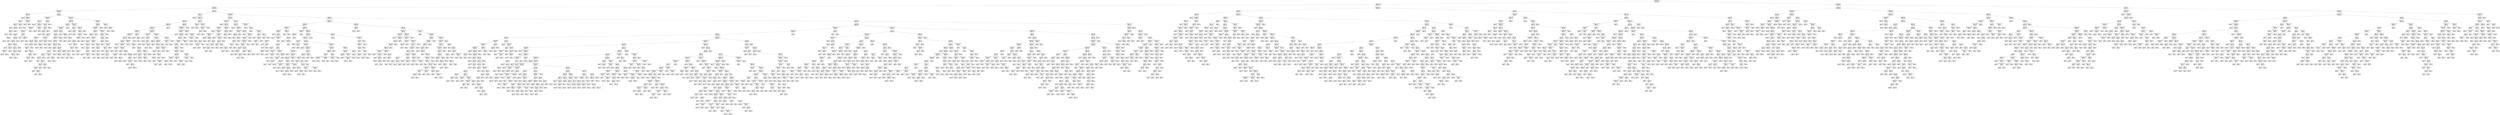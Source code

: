 digraph Tree {
node [shape=box] ;
0 [label="marital-status_Single <= 0.5\nentropy = 0.806\nsamples = 9412\nvalue = [7093, 2319]"] ;
1 [label="education <= 11.5\nentropy = 0.983\nsamples = 4737\nvalue = [2730, 2007]"] ;
0 -> 1 [labeldistance=2.5, labelangle=45, headlabel="True"] ;
2 [label="education <= 8.5\nentropy = 0.887\nsamples = 3222\nvalue = [2241, 981]"] ;
1 -> 2 ;
3 [label="hours-per-week <= 39.5\nentropy = 0.491\nsamples = 551\nvalue = [492, 59]"] ;
2 -> 3 ;
4 [label="sex_Male <= 0.5\nentropy = 0.178\nsamples = 112\nvalue = [109, 3]"] ;
3 -> 4 ;
5 [label="entropy = 0.0\nsamples = 37\nvalue = [37, 0]"] ;
4 -> 5 ;
6 [label="education <= 7.5\nentropy = 0.242\nsamples = 75\nvalue = [72, 3]"] ;
4 -> 6 ;
7 [label="age <= 76.5\nentropy = 0.183\nsamples = 72\nvalue = [70, 2]"] ;
6 -> 7 ;
8 [label="education <= 5.5\nentropy = 0.111\nsamples = 68\nvalue = [67, 1]"] ;
7 -> 8 ;
9 [label="entropy = 0.0\nsamples = 44\nvalue = [44, 0]"] ;
8 -> 9 ;
10 [label="age <= 53.5\nentropy = 0.25\nsamples = 24\nvalue = [23, 1]"] ;
8 -> 10 ;
11 [label="age <= 51.0\nentropy = 0.439\nsamples = 11\nvalue = [10, 1]"] ;
10 -> 11 ;
12 [label="entropy = 0.0\nsamples = 10\nvalue = [10, 0]"] ;
11 -> 12 ;
13 [label="entropy = 0.0\nsamples = 1\nvalue = [0, 1]"] ;
11 -> 13 ;
14 [label="entropy = 0.0\nsamples = 13\nvalue = [13, 0]"] ;
10 -> 14 ;
15 [label="age <= 78.0\nentropy = 0.811\nsamples = 4\nvalue = [3, 1]"] ;
7 -> 15 ;
16 [label="entropy = 0.0\nsamples = 1\nvalue = [0, 1]"] ;
15 -> 16 ;
17 [label="entropy = 0.0\nsamples = 3\nvalue = [3, 0]"] ;
15 -> 17 ;
18 [label="workclass_Public <= 0.5\nentropy = 0.918\nsamples = 3\nvalue = [2, 1]"] ;
6 -> 18 ;
19 [label="entropy = 0.0\nsamples = 2\nvalue = [2, 0]"] ;
18 -> 19 ;
20 [label="entropy = 0.0\nsamples = 1\nvalue = [0, 1]"] ;
18 -> 20 ;
21 [label="age <= 37.5\nentropy = 0.551\nsamples = 439\nvalue = [383, 56]"] ;
3 -> 21 ;
22 [label="workclass_Self-emp <= 0.5\nentropy = 0.348\nsamples = 153\nvalue = [143, 10]"] ;
21 -> 22 ;
23 [label="age <= 28.5\nentropy = 0.291\nsamples = 137\nvalue = [130, 7]"] ;
22 -> 23 ;
24 [label="entropy = 0.0\nsamples = 49\nvalue = [49, 0]"] ;
23 -> 24 ;
25 [label="hours-per-week <= 75.0\nentropy = 0.401\nsamples = 88\nvalue = [81, 7]"] ;
23 -> 25 ;
26 [label="hours-per-week <= 45.5\nentropy = 0.365\nsamples = 86\nvalue = [80, 6]"] ;
25 -> 26 ;
27 [label="hours-per-week <= 43.5\nentropy = 0.414\nsamples = 72\nvalue = [66, 6]"] ;
26 -> 27 ;
28 [label="age <= 29.5\nentropy = 0.326\nsamples = 67\nvalue = [63, 4]"] ;
27 -> 28 ;
29 [label="education <= 7.0\nentropy = 0.65\nsamples = 6\nvalue = [5, 1]"] ;
28 -> 29 ;
30 [label="entropy = 0.0\nsamples = 4\nvalue = [4, 0]"] ;
29 -> 30 ;
31 [label="entropy = 1.0\nsamples = 2\nvalue = [1, 1]"] ;
29 -> 31 ;
32 [label="education <= 6.5\nentropy = 0.283\nsamples = 61\nvalue = [58, 3]"] ;
28 -> 32 ;
33 [label="age <= 34.5\nentropy = 0.384\nsamples = 40\nvalue = [37, 3]"] ;
32 -> 33 ;
34 [label="education <= 5.5\nentropy = 0.229\nsamples = 27\nvalue = [26, 1]"] ;
33 -> 34 ;
35 [label="entropy = 0.0\nsamples = 20\nvalue = [20, 0]"] ;
34 -> 35 ;
36 [label="age <= 31.5\nentropy = 0.592\nsamples = 7\nvalue = [6, 1]"] ;
34 -> 36 ;
37 [label="workclass_Public <= 0.5\nentropy = 0.811\nsamples = 4\nvalue = [3, 1]"] ;
36 -> 37 ;
38 [label="entropy = 0.918\nsamples = 3\nvalue = [2, 1]"] ;
37 -> 38 ;
39 [label="entropy = 0.0\nsamples = 1\nvalue = [1, 0]"] ;
37 -> 39 ;
40 [label="entropy = 0.0\nsamples = 3\nvalue = [3, 0]"] ;
36 -> 40 ;
41 [label="education <= 4.5\nentropy = 0.619\nsamples = 13\nvalue = [11, 2]"] ;
33 -> 41 ;
42 [label="age <= 36.5\nentropy = 0.764\nsamples = 9\nvalue = [7, 2]"] ;
41 -> 42 ;
43 [label="age <= 35.5\nentropy = 0.918\nsamples = 6\nvalue = [4, 2]"] ;
42 -> 43 ;
44 [label="education <= 3.5\nentropy = 0.811\nsamples = 4\nvalue = [3, 1]"] ;
43 -> 44 ;
45 [label="entropy = 0.0\nsamples = 1\nvalue = [1, 0]"] ;
44 -> 45 ;
46 [label="entropy = 0.918\nsamples = 3\nvalue = [2, 1]"] ;
44 -> 46 ;
47 [label="entropy = 1.0\nsamples = 2\nvalue = [1, 1]"] ;
43 -> 47 ;
48 [label="entropy = 0.0\nsamples = 3\nvalue = [3, 0]"] ;
42 -> 48 ;
49 [label="entropy = 0.0\nsamples = 4\nvalue = [4, 0]"] ;
41 -> 49 ;
50 [label="entropy = 0.0\nsamples = 21\nvalue = [21, 0]"] ;
32 -> 50 ;
51 [label="age <= 33.0\nentropy = 0.971\nsamples = 5\nvalue = [3, 2]"] ;
27 -> 51 ;
52 [label="entropy = 0.0\nsamples = 2\nvalue = [2, 0]"] ;
51 -> 52 ;
53 [label="race_White <= 0.5\nentropy = 0.918\nsamples = 3\nvalue = [1, 2]"] ;
51 -> 53 ;
54 [label="entropy = 0.0\nsamples = 1\nvalue = [1, 0]"] ;
53 -> 54 ;
55 [label="entropy = 0.0\nsamples = 2\nvalue = [0, 2]"] ;
53 -> 55 ;
56 [label="entropy = 0.0\nsamples = 14\nvalue = [14, 0]"] ;
26 -> 56 ;
57 [label="hours-per-week <= 82.5\nentropy = 1.0\nsamples = 2\nvalue = [1, 1]"] ;
25 -> 57 ;
58 [label="entropy = 0.0\nsamples = 1\nvalue = [0, 1]"] ;
57 -> 58 ;
59 [label="entropy = 0.0\nsamples = 1\nvalue = [1, 0]"] ;
57 -> 59 ;
60 [label="age <= 29.0\nentropy = 0.696\nsamples = 16\nvalue = [13, 3]"] ;
22 -> 60 ;
61 [label="age <= 27.5\nentropy = 0.918\nsamples = 9\nvalue = [6, 3]"] ;
60 -> 61 ;
62 [label="age <= 25.0\nentropy = 0.811\nsamples = 8\nvalue = [6, 2]"] ;
61 -> 62 ;
63 [label="age <= 22.5\nentropy = 1.0\nsamples = 4\nvalue = [2, 2]"] ;
62 -> 63 ;
64 [label="entropy = 0.0\nsamples = 2\nvalue = [2, 0]"] ;
63 -> 64 ;
65 [label="entropy = 0.0\nsamples = 2\nvalue = [0, 2]"] ;
63 -> 65 ;
66 [label="entropy = 0.0\nsamples = 4\nvalue = [4, 0]"] ;
62 -> 66 ;
67 [label="entropy = 0.0\nsamples = 1\nvalue = [0, 1]"] ;
61 -> 67 ;
68 [label="entropy = 0.0\nsamples = 7\nvalue = [7, 0]"] ;
60 -> 68 ;
69 [label="hours-per-week <= 46.0\nentropy = 0.636\nsamples = 286\nvalue = [240, 46]"] ;
21 -> 69 ;
70 [label="race_Black <= 0.5\nentropy = 0.569\nsamples = 216\nvalue = [187, 29]"] ;
69 -> 70 ;
71 [label="age <= 64.5\nentropy = 0.515\nsamples = 191\nvalue = [169, 22]"] ;
70 -> 71 ;
72 [label="workclass_Self-emp <= 0.5\nentropy = 0.534\nsamples = 181\nvalue = [159, 22]"] ;
71 -> 72 ;
73 [label="education <= 5.5\nentropy = 0.489\nsamples = 160\nvalue = [143, 17]"] ;
72 -> 73 ;
74 [label="age <= 43.5\nentropy = 0.32\nsamples = 86\nvalue = [81, 5]"] ;
73 -> 74 ;
75 [label="sex_Female <= 0.5\nentropy = 0.65\nsamples = 24\nvalue = [20, 4]"] ;
74 -> 75 ;
76 [label="age <= 39.5\nentropy = 0.469\nsamples = 20\nvalue = [18, 2]"] ;
75 -> 76 ;
77 [label="entropy = 0.0\nsamples = 7\nvalue = [7, 0]"] ;
76 -> 77 ;
78 [label="age <= 41.5\nentropy = 0.619\nsamples = 13\nvalue = [11, 2]"] ;
76 -> 78 ;
79 [label="race_White <= 0.5\nentropy = 0.811\nsamples = 8\nvalue = [6, 2]"] ;
78 -> 79 ;
80 [label="entropy = 0.0\nsamples = 2\nvalue = [2, 0]"] ;
79 -> 80 ;
81 [label="education <= 4.5\nentropy = 0.918\nsamples = 6\nvalue = [4, 2]"] ;
79 -> 81 ;
82 [label="education <= 3.5\nentropy = 0.971\nsamples = 5\nvalue = [3, 2]"] ;
81 -> 82 ;
83 [label="education <= 2.5\nentropy = 0.811\nsamples = 4\nvalue = [3, 1]"] ;
82 -> 83 ;
84 [label="entropy = 0.918\nsamples = 3\nvalue = [2, 1]"] ;
83 -> 84 ;
85 [label="entropy = 0.0\nsamples = 1\nvalue = [1, 0]"] ;
83 -> 85 ;
86 [label="entropy = 0.0\nsamples = 1\nvalue = [0, 1]"] ;
82 -> 86 ;
87 [label="entropy = 0.0\nsamples = 1\nvalue = [1, 0]"] ;
81 -> 87 ;
88 [label="entropy = 0.0\nsamples = 5\nvalue = [5, 0]"] ;
78 -> 88 ;
89 [label="age <= 39.0\nentropy = 1.0\nsamples = 4\nvalue = [2, 2]"] ;
75 -> 89 ;
90 [label="entropy = 0.0\nsamples = 1\nvalue = [0, 1]"] ;
89 -> 90 ;
91 [label="race_Asian <= 0.5\nentropy = 0.918\nsamples = 3\nvalue = [2, 1]"] ;
89 -> 91 ;
92 [label="entropy = 0.0\nsamples = 2\nvalue = [2, 0]"] ;
91 -> 92 ;
93 [label="entropy = 0.0\nsamples = 1\nvalue = [0, 1]"] ;
91 -> 93 ;
94 [label="hours-per-week <= 42.5\nentropy = 0.119\nsamples = 62\nvalue = [61, 1]"] ;
74 -> 94 ;
95 [label="entropy = 0.0\nsamples = 56\nvalue = [56, 0]"] ;
94 -> 95 ;
96 [label="age <= 53.5\nentropy = 0.65\nsamples = 6\nvalue = [5, 1]"] ;
94 -> 96 ;
97 [label="entropy = 0.0\nsamples = 4\nvalue = [4, 0]"] ;
96 -> 97 ;
98 [label="age <= 56.0\nentropy = 1.0\nsamples = 2\nvalue = [1, 1]"] ;
96 -> 98 ;
99 [label="entropy = 0.0\nsamples = 1\nvalue = [0, 1]"] ;
98 -> 99 ;
100 [label="entropy = 0.0\nsamples = 1\nvalue = [1, 0]"] ;
98 -> 100 ;
101 [label="age <= 63.5\nentropy = 0.639\nsamples = 74\nvalue = [62, 12]"] ;
73 -> 101 ;
102 [label="sex_Male <= 0.5\nentropy = 0.586\nsamples = 71\nvalue = [61, 10]"] ;
101 -> 102 ;
103 [label="entropy = 0.0\nsamples = 9\nvalue = [9, 0]"] ;
102 -> 103 ;
104 [label="hours-per-week <= 41.0\nentropy = 0.637\nsamples = 62\nvalue = [52, 10]"] ;
102 -> 104 ;
105 [label="education <= 6.5\nentropy = 0.699\nsamples = 53\nvalue = [43, 10]"] ;
104 -> 105 ;
106 [label="age <= 59.5\nentropy = 0.84\nsamples = 26\nvalue = [19, 7]"] ;
105 -> 106 ;
107 [label="age <= 57.5\nentropy = 0.918\nsamples = 21\nvalue = [14, 7]"] ;
106 -> 107 ;
108 [label="age <= 53.0\nentropy = 0.811\nsamples = 16\nvalue = [12, 4]"] ;
107 -> 108 ;
109 [label="age <= 39.5\nentropy = 0.946\nsamples = 11\nvalue = [7, 4]"] ;
108 -> 109 ;
110 [label="entropy = 0.0\nsamples = 1\nvalue = [1, 0]"] ;
109 -> 110 ;
111 [label="age <= 46.0\nentropy = 0.971\nsamples = 10\nvalue = [6, 4]"] ;
109 -> 111 ;
112 [label="age <= 44.5\nentropy = 0.918\nsamples = 6\nvalue = [4, 2]"] ;
111 -> 112 ;
113 [label="age <= 41.5\nentropy = 0.971\nsamples = 5\nvalue = [3, 2]"] ;
112 -> 113 ;
114 [label="entropy = 1.0\nsamples = 2\nvalue = [1, 1]"] ;
113 -> 114 ;
115 [label="age <= 43.5\nentropy = 0.918\nsamples = 3\nvalue = [2, 1]"] ;
113 -> 115 ;
116 [label="entropy = 0.0\nsamples = 1\nvalue = [1, 0]"] ;
115 -> 116 ;
117 [label="entropy = 1.0\nsamples = 2\nvalue = [1, 1]"] ;
115 -> 117 ;
118 [label="entropy = 0.0\nsamples = 1\nvalue = [1, 0]"] ;
112 -> 118 ;
119 [label="age <= 49.0\nentropy = 1.0\nsamples = 4\nvalue = [2, 2]"] ;
111 -> 119 ;
120 [label="entropy = 1.0\nsamples = 2\nvalue = [1, 1]"] ;
119 -> 120 ;
121 [label="entropy = 1.0\nsamples = 2\nvalue = [1, 1]"] ;
119 -> 121 ;
122 [label="entropy = 0.0\nsamples = 5\nvalue = [5, 0]"] ;
108 -> 122 ;
123 [label="workclass_Private <= 0.5\nentropy = 0.971\nsamples = 5\nvalue = [2, 3]"] ;
107 -> 123 ;
124 [label="entropy = 0.0\nsamples = 1\nvalue = [1, 0]"] ;
123 -> 124 ;
125 [label="age <= 58.5\nentropy = 0.811\nsamples = 4\nvalue = [1, 3]"] ;
123 -> 125 ;
126 [label="entropy = 0.0\nsamples = 1\nvalue = [0, 1]"] ;
125 -> 126 ;
127 [label="entropy = 0.918\nsamples = 3\nvalue = [1, 2]"] ;
125 -> 127 ;
128 [label="entropy = 0.0\nsamples = 5\nvalue = [5, 0]"] ;
106 -> 128 ;
129 [label="age <= 41.5\nentropy = 0.503\nsamples = 27\nvalue = [24, 3]"] ;
105 -> 129 ;
130 [label="age <= 40.5\nentropy = 0.863\nsamples = 7\nvalue = [5, 2]"] ;
129 -> 130 ;
131 [label="entropy = 0.0\nsamples = 4\nvalue = [4, 0]"] ;
130 -> 131 ;
132 [label="education <= 7.5\nentropy = 0.918\nsamples = 3\nvalue = [1, 2]"] ;
130 -> 132 ;
133 [label="entropy = 1.0\nsamples = 2\nvalue = [1, 1]"] ;
132 -> 133 ;
134 [label="entropy = 0.0\nsamples = 1\nvalue = [0, 1]"] ;
132 -> 134 ;
135 [label="age <= 59.5\nentropy = 0.286\nsamples = 20\nvalue = [19, 1]"] ;
129 -> 135 ;
136 [label="entropy = 0.0\nsamples = 18\nvalue = [18, 0]"] ;
135 -> 136 ;
137 [label="age <= 61.5\nentropy = 1.0\nsamples = 2\nvalue = [1, 1]"] ;
135 -> 137 ;
138 [label="entropy = 0.0\nsamples = 1\nvalue = [0, 1]"] ;
137 -> 138 ;
139 [label="entropy = 0.0\nsamples = 1\nvalue = [1, 0]"] ;
137 -> 139 ;
140 [label="entropy = 0.0\nsamples = 9\nvalue = [9, 0]"] ;
104 -> 140 ;
141 [label="education <= 6.5\nentropy = 0.918\nsamples = 3\nvalue = [1, 2]"] ;
101 -> 141 ;
142 [label="entropy = 0.0\nsamples = 2\nvalue = [0, 2]"] ;
141 -> 142 ;
143 [label="entropy = 0.0\nsamples = 1\nvalue = [1, 0]"] ;
141 -> 143 ;
144 [label="age <= 44.5\nentropy = 0.792\nsamples = 21\nvalue = [16, 5]"] ;
72 -> 144 ;
145 [label="entropy = 0.0\nsamples = 8\nvalue = [8, 0]"] ;
144 -> 145 ;
146 [label="education <= 3.5\nentropy = 0.961\nsamples = 13\nvalue = [8, 5]"] ;
144 -> 146 ;
147 [label="entropy = 0.0\nsamples = 2\nvalue = [0, 2]"] ;
146 -> 147 ;
148 [label="age <= 53.5\nentropy = 0.845\nsamples = 11\nvalue = [8, 3]"] ;
146 -> 148 ;
149 [label="entropy = 0.0\nsamples = 4\nvalue = [4, 0]"] ;
148 -> 149 ;
150 [label="age <= 56.0\nentropy = 0.985\nsamples = 7\nvalue = [4, 3]"] ;
148 -> 150 ;
151 [label="entropy = 0.0\nsamples = 1\nvalue = [0, 1]"] ;
150 -> 151 ;
152 [label="education <= 7.0\nentropy = 0.918\nsamples = 6\nvalue = [4, 2]"] ;
150 -> 152 ;
153 [label="education <= 5.0\nentropy = 0.722\nsamples = 5\nvalue = [4, 1]"] ;
152 -> 153 ;
154 [label="entropy = 1.0\nsamples = 2\nvalue = [1, 1]"] ;
153 -> 154 ;
155 [label="entropy = 0.0\nsamples = 3\nvalue = [3, 0]"] ;
153 -> 155 ;
156 [label="entropy = 0.0\nsamples = 1\nvalue = [0, 1]"] ;
152 -> 156 ;
157 [label="entropy = 0.0\nsamples = 10\nvalue = [10, 0]"] ;
71 -> 157 ;
158 [label="workclass_Private <= 0.5\nentropy = 0.855\nsamples = 25\nvalue = [18, 7]"] ;
70 -> 158 ;
159 [label="age <= 47.5\nentropy = 0.811\nsamples = 4\nvalue = [1, 3]"] ;
158 -> 159 ;
160 [label="entropy = 0.0\nsamples = 2\nvalue = [0, 2]"] ;
159 -> 160 ;
161 [label="age <= 57.5\nentropy = 1.0\nsamples = 2\nvalue = [1, 1]"] ;
159 -> 161 ;
162 [label="entropy = 0.0\nsamples = 1\nvalue = [1, 0]"] ;
161 -> 162 ;
163 [label="entropy = 0.0\nsamples = 1\nvalue = [0, 1]"] ;
161 -> 163 ;
164 [label="education <= 6.5\nentropy = 0.702\nsamples = 21\nvalue = [17, 4]"] ;
158 -> 164 ;
165 [label="age <= 55.5\nentropy = 0.918\nsamples = 12\nvalue = [8, 4]"] ;
164 -> 165 ;
166 [label="hours-per-week <= 43.5\nentropy = 0.985\nsamples = 7\nvalue = [3, 4]"] ;
165 -> 166 ;
167 [label="sex_Female <= 0.5\nentropy = 0.722\nsamples = 5\nvalue = [1, 4]"] ;
166 -> 167 ;
168 [label="entropy = 0.0\nsamples = 4\nvalue = [0, 4]"] ;
167 -> 168 ;
169 [label="entropy = 0.0\nsamples = 1\nvalue = [1, 0]"] ;
167 -> 169 ;
170 [label="entropy = 0.0\nsamples = 2\nvalue = [2, 0]"] ;
166 -> 170 ;
171 [label="entropy = 0.0\nsamples = 5\nvalue = [5, 0]"] ;
165 -> 171 ;
172 [label="entropy = 0.0\nsamples = 9\nvalue = [9, 0]"] ;
164 -> 172 ;
173 [label="hours-per-week <= 62.5\nentropy = 0.8\nsamples = 70\nvalue = [53, 17]"] ;
69 -> 173 ;
174 [label="sex_Female <= 0.5\nentropy = 0.897\nsamples = 51\nvalue = [35, 16]"] ;
173 -> 174 ;
175 [label="workclass_Self-emp <= 0.5\nentropy = 0.843\nsamples = 48\nvalue = [35, 13]"] ;
174 -> 175 ;
176 [label="education <= 6.5\nentropy = 0.734\nsamples = 34\nvalue = [27, 7]"] ;
175 -> 176 ;
177 [label="education <= 3.5\nentropy = 0.871\nsamples = 24\nvalue = [17, 7]"] ;
176 -> 177 ;
178 [label="entropy = 0.0\nsamples = 5\nvalue = [5, 0]"] ;
177 -> 178 ;
179 [label="hours-per-week <= 57.5\nentropy = 0.949\nsamples = 19\nvalue = [12, 7]"] ;
177 -> 179 ;
180 [label="age <= 50.5\nentropy = 0.779\nsamples = 13\nvalue = [10, 3]"] ;
179 -> 180 ;
181 [label="entropy = 0.0\nsamples = 4\nvalue = [4, 0]"] ;
180 -> 181 ;
182 [label="hours-per-week <= 47.5\nentropy = 0.918\nsamples = 9\nvalue = [6, 3]"] ;
180 -> 182 ;
183 [label="entropy = 0.0\nsamples = 1\nvalue = [0, 1]"] ;
182 -> 183 ;
184 [label="age <= 52.0\nentropy = 0.811\nsamples = 8\nvalue = [6, 2]"] ;
182 -> 184 ;
185 [label="race_White <= 0.5\nentropy = 1.0\nsamples = 2\nvalue = [1, 1]"] ;
184 -> 185 ;
186 [label="entropy = 0.0\nsamples = 1\nvalue = [1, 0]"] ;
185 -> 186 ;
187 [label="entropy = 0.0\nsamples = 1\nvalue = [0, 1]"] ;
185 -> 187 ;
188 [label="age <= 59.5\nentropy = 0.65\nsamples = 6\nvalue = [5, 1]"] ;
184 -> 188 ;
189 [label="entropy = 0.0\nsamples = 4\nvalue = [4, 0]"] ;
188 -> 189 ;
190 [label="workclass_Public <= 0.5\nentropy = 1.0\nsamples = 2\nvalue = [1, 1]"] ;
188 -> 190 ;
191 [label="entropy = 0.0\nsamples = 1\nvalue = [0, 1]"] ;
190 -> 191 ;
192 [label="entropy = 0.0\nsamples = 1\nvalue = [1, 0]"] ;
190 -> 192 ;
193 [label="race_White <= 0.5\nentropy = 0.918\nsamples = 6\nvalue = [2, 4]"] ;
179 -> 193 ;
194 [label="entropy = 0.0\nsamples = 1\nvalue = [0, 1]"] ;
193 -> 194 ;
195 [label="age <= 41.5\nentropy = 0.971\nsamples = 5\nvalue = [2, 3]"] ;
193 -> 195 ;
196 [label="entropy = 0.0\nsamples = 1\nvalue = [0, 1]"] ;
195 -> 196 ;
197 [label="education <= 5.5\nentropy = 1.0\nsamples = 4\nvalue = [2, 2]"] ;
195 -> 197 ;
198 [label="age <= 54.0\nentropy = 0.918\nsamples = 3\nvalue = [1, 2]"] ;
197 -> 198 ;
199 [label="entropy = 0.0\nsamples = 1\nvalue = [0, 1]"] ;
198 -> 199 ;
200 [label="education <= 4.5\nentropy = 1.0\nsamples = 2\nvalue = [1, 1]"] ;
198 -> 200 ;
201 [label="entropy = 0.0\nsamples = 1\nvalue = [1, 0]"] ;
200 -> 201 ;
202 [label="entropy = 0.0\nsamples = 1\nvalue = [0, 1]"] ;
200 -> 202 ;
203 [label="entropy = 0.0\nsamples = 1\nvalue = [1, 0]"] ;
197 -> 203 ;
204 [label="entropy = 0.0\nsamples = 10\nvalue = [10, 0]"] ;
176 -> 204 ;
205 [label="hours-per-week <= 59.5\nentropy = 0.985\nsamples = 14\nvalue = [8, 6]"] ;
175 -> 205 ;
206 [label="education <= 5.5\nentropy = 0.994\nsamples = 11\nvalue = [5, 6]"] ;
205 -> 206 ;
207 [label="age <= 57.5\nentropy = 0.991\nsamples = 9\nvalue = [5, 4]"] ;
206 -> 207 ;
208 [label="age <= 41.5\nentropy = 0.985\nsamples = 7\nvalue = [3, 4]"] ;
207 -> 208 ;
209 [label="entropy = 0.0\nsamples = 1\nvalue = [1, 0]"] ;
208 -> 209 ;
210 [label="hours-per-week <= 52.5\nentropy = 0.918\nsamples = 6\nvalue = [2, 4]"] ;
208 -> 210 ;
211 [label="education <= 3.5\nentropy = 1.0\nsamples = 4\nvalue = [2, 2]"] ;
210 -> 211 ;
212 [label="entropy = 0.0\nsamples = 1\nvalue = [1, 0]"] ;
211 -> 212 ;
213 [label="age <= 54.0\nentropy = 0.918\nsamples = 3\nvalue = [1, 2]"] ;
211 -> 213 ;
214 [label="entropy = 0.0\nsamples = 1\nvalue = [0, 1]"] ;
213 -> 214 ;
215 [label="age <= 55.5\nentropy = 1.0\nsamples = 2\nvalue = [1, 1]"] ;
213 -> 215 ;
216 [label="entropy = 0.0\nsamples = 1\nvalue = [1, 0]"] ;
215 -> 216 ;
217 [label="entropy = 0.0\nsamples = 1\nvalue = [0, 1]"] ;
215 -> 217 ;
218 [label="entropy = 0.0\nsamples = 2\nvalue = [0, 2]"] ;
210 -> 218 ;
219 [label="entropy = 0.0\nsamples = 2\nvalue = [2, 0]"] ;
207 -> 219 ;
220 [label="entropy = 0.0\nsamples = 2\nvalue = [0, 2]"] ;
206 -> 220 ;
221 [label="entropy = 0.0\nsamples = 3\nvalue = [3, 0]"] ;
205 -> 221 ;
222 [label="entropy = 0.0\nsamples = 3\nvalue = [0, 3]"] ;
174 -> 222 ;
223 [label="education <= 6.5\nentropy = 0.297\nsamples = 19\nvalue = [18, 1]"] ;
173 -> 223 ;
224 [label="entropy = 0.0\nsamples = 14\nvalue = [14, 0]"] ;
223 -> 224 ;
225 [label="age <= 49.5\nentropy = 0.722\nsamples = 5\nvalue = [4, 1]"] ;
223 -> 225 ;
226 [label="entropy = 0.0\nsamples = 4\nvalue = [4, 0]"] ;
225 -> 226 ;
227 [label="entropy = 0.0\nsamples = 1\nvalue = [0, 1]"] ;
225 -> 227 ;
228 [label="age <= 29.5\nentropy = 0.93\nsamples = 2671\nvalue = [1749, 922]"] ;
2 -> 228 ;
229 [label="age <= 23.5\nentropy = 0.59\nsamples = 345\nvalue = [296, 49]"] ;
228 -> 229 ;
230 [label="entropy = 0.0\nsamples = 68\nvalue = [68, 0]"] ;
229 -> 230 ;
231 [label="hours-per-week <= 64.0\nentropy = 0.673\nsamples = 277\nvalue = [228, 49]"] ;
229 -> 231 ;
232 [label="age <= 28.5\nentropy = 0.643\nsamples = 263\nvalue = [220, 43]"] ;
231 -> 232 ;
233 [label="race_Black <= 0.5\nentropy = 0.588\nsamples = 198\nvalue = [170, 28]"] ;
232 -> 233 ;
234 [label="hours-per-week <= 41.0\nentropy = 0.615\nsamples = 184\nvalue = [156, 28]"] ;
233 -> 234 ;
235 [label="race_Asian <= 0.5\nentropy = 0.52\nsamples = 120\nvalue = [106, 14]"] ;
234 -> 235 ;
236 [label="workclass_Public <= 0.5\nentropy = 0.483\nsamples = 115\nvalue = [103, 12]"] ;
235 -> 236 ;
237 [label="education <= 9.5\nentropy = 0.51\nsamples = 106\nvalue = [94, 12]"] ;
236 -> 237 ;
238 [label="age <= 24.5\nentropy = 0.404\nsamples = 62\nvalue = [57, 5]"] ;
237 -> 238 ;
239 [label="entropy = 0.0\nsamples = 10\nvalue = [10, 0]"] ;
238 -> 239 ;
240 [label="hours-per-week <= 28.0\nentropy = 0.457\nsamples = 52\nvalue = [47, 5]"] ;
238 -> 240 ;
241 [label="sex_Male <= 0.5\nentropy = 0.918\nsamples = 3\nvalue = [2, 1]"] ;
240 -> 241 ;
242 [label="entropy = 0.0\nsamples = 2\nvalue = [2, 0]"] ;
241 -> 242 ;
243 [label="entropy = 0.0\nsamples = 1\nvalue = [0, 1]"] ;
241 -> 243 ;
244 [label="workclass_Private <= 0.5\nentropy = 0.408\nsamples = 49\nvalue = [45, 4]"] ;
240 -> 244 ;
245 [label="age <= 26.0\nentropy = 0.722\nsamples = 5\nvalue = [4, 1]"] ;
244 -> 245 ;
246 [label="hours-per-week <= 35.0\nentropy = 0.918\nsamples = 3\nvalue = [2, 1]"] ;
245 -> 246 ;
247 [label="entropy = 0.0\nsamples = 1\nvalue = [1, 0]"] ;
246 -> 247 ;
248 [label="entropy = 1.0\nsamples = 2\nvalue = [1, 1]"] ;
246 -> 248 ;
249 [label="entropy = 0.0\nsamples = 2\nvalue = [2, 0]"] ;
245 -> 249 ;
250 [label="age <= 25.5\nentropy = 0.359\nsamples = 44\nvalue = [41, 3]"] ;
244 -> 250 ;
251 [label="entropy = 0.0\nsamples = 11\nvalue = [11, 0]"] ;
250 -> 251 ;
252 [label="sex_Male <= 0.5\nentropy = 0.439\nsamples = 33\nvalue = [30, 3]"] ;
250 -> 252 ;
253 [label="age <= 26.5\nentropy = 0.722\nsamples = 5\nvalue = [4, 1]"] ;
252 -> 253 ;
254 [label="entropy = 1.0\nsamples = 2\nvalue = [1, 1]"] ;
253 -> 254 ;
255 [label="entropy = 0.0\nsamples = 3\nvalue = [3, 0]"] ;
253 -> 255 ;
256 [label="age <= 26.5\nentropy = 0.371\nsamples = 28\nvalue = [26, 2]"] ;
252 -> 256 ;
257 [label="entropy = 0.0\nsamples = 4\nvalue = [4, 0]"] ;
256 -> 257 ;
258 [label="hours-per-week <= 37.5\nentropy = 0.414\nsamples = 24\nvalue = [22, 2]"] ;
256 -> 258 ;
259 [label="entropy = 0.0\nsamples = 1\nvalue = [1, 0]"] ;
258 -> 259 ;
260 [label="age <= 27.5\nentropy = 0.426\nsamples = 23\nvalue = [21, 2]"] ;
258 -> 260 ;
261 [label="entropy = 0.503\nsamples = 9\nvalue = [8, 1]"] ;
260 -> 261 ;
262 [label="entropy = 0.371\nsamples = 14\nvalue = [13, 1]"] ;
260 -> 262 ;
263 [label="hours-per-week <= 35.5\nentropy = 0.632\nsamples = 44\nvalue = [37, 7]"] ;
237 -> 263 ;
264 [label="entropy = 0.0\nsamples = 8\nvalue = [8, 0]"] ;
263 -> 264 ;
265 [label="hours-per-week <= 37.0\nentropy = 0.711\nsamples = 36\nvalue = [29, 7]"] ;
263 -> 265 ;
266 [label="entropy = 0.0\nsamples = 1\nvalue = [0, 1]"] ;
265 -> 266 ;
267 [label="age <= 26.5\nentropy = 0.661\nsamples = 35\nvalue = [29, 6]"] ;
265 -> 267 ;
268 [label="sex_Male <= 0.5\nentropy = 0.469\nsamples = 20\nvalue = [18, 2]"] ;
267 -> 268 ;
269 [label="entropy = 0.0\nsamples = 3\nvalue = [3, 0]"] ;
268 -> 269 ;
270 [label="age <= 24.5\nentropy = 0.523\nsamples = 17\nvalue = [15, 2]"] ;
268 -> 270 ;
271 [label="entropy = 0.811\nsamples = 4\nvalue = [3, 1]"] ;
270 -> 271 ;
272 [label="age <= 25.5\nentropy = 0.391\nsamples = 13\nvalue = [12, 1]"] ;
270 -> 272 ;
273 [label="entropy = 0.0\nsamples = 4\nvalue = [4, 0]"] ;
272 -> 273 ;
274 [label="entropy = 0.503\nsamples = 9\nvalue = [8, 1]"] ;
272 -> 274 ;
275 [label="education <= 10.5\nentropy = 0.837\nsamples = 15\nvalue = [11, 4]"] ;
267 -> 275 ;
276 [label="age <= 27.5\nentropy = 0.918\nsamples = 12\nvalue = [8, 4]"] ;
275 -> 276 ;
277 [label="sex_Female <= 0.5\nentropy = 0.811\nsamples = 4\nvalue = [1, 3]"] ;
276 -> 277 ;
278 [label="entropy = 0.918\nsamples = 3\nvalue = [1, 2]"] ;
277 -> 278 ;
279 [label="entropy = 0.0\nsamples = 1\nvalue = [0, 1]"] ;
277 -> 279 ;
280 [label="sex_Male <= 0.5\nentropy = 0.544\nsamples = 8\nvalue = [7, 1]"] ;
276 -> 280 ;
281 [label="entropy = 0.0\nsamples = 2\nvalue = [2, 0]"] ;
280 -> 281 ;
282 [label="workclass_Self-emp <= 0.5\nentropy = 0.65\nsamples = 6\nvalue = [5, 1]"] ;
280 -> 282 ;
283 [label="entropy = 0.722\nsamples = 5\nvalue = [4, 1]"] ;
282 -> 283 ;
284 [label="entropy = 0.0\nsamples = 1\nvalue = [1, 0]"] ;
282 -> 284 ;
285 [label="entropy = 0.0\nsamples = 3\nvalue = [3, 0]"] ;
275 -> 285 ;
286 [label="entropy = 0.0\nsamples = 9\nvalue = [9, 0]"] ;
236 -> 286 ;
287 [label="sex_Male <= 0.5\nentropy = 0.971\nsamples = 5\nvalue = [3, 2]"] ;
235 -> 287 ;
288 [label="entropy = 0.0\nsamples = 2\nvalue = [2, 0]"] ;
287 -> 288 ;
289 [label="age <= 27.5\nentropy = 0.918\nsamples = 3\nvalue = [1, 2]"] ;
287 -> 289 ;
290 [label="entropy = 0.0\nsamples = 2\nvalue = [0, 2]"] ;
289 -> 290 ;
291 [label="entropy = 0.0\nsamples = 1\nvalue = [1, 0]"] ;
289 -> 291 ;
292 [label="hours-per-week <= 44.5\nentropy = 0.758\nsamples = 64\nvalue = [50, 14]"] ;
234 -> 292 ;
293 [label="workclass_Private <= 0.5\nentropy = 0.985\nsamples = 7\nvalue = [3, 4]"] ;
292 -> 293 ;
294 [label="entropy = 0.0\nsamples = 1\nvalue = [1, 0]"] ;
293 -> 294 ;
295 [label="age <= 25.5\nentropy = 0.918\nsamples = 6\nvalue = [2, 4]"] ;
293 -> 295 ;
296 [label="entropy = 0.0\nsamples = 3\nvalue = [0, 3]"] ;
295 -> 296 ;
297 [label="age <= 27.0\nentropy = 0.918\nsamples = 3\nvalue = [2, 1]"] ;
295 -> 297 ;
298 [label="entropy = 0.0\nsamples = 2\nvalue = [2, 0]"] ;
297 -> 298 ;
299 [label="entropy = 0.0\nsamples = 1\nvalue = [0, 1]"] ;
297 -> 299 ;
300 [label="hours-per-week <= 51.5\nentropy = 0.67\nsamples = 57\nvalue = [47, 10]"] ;
292 -> 300 ;
301 [label="hours-per-week <= 47.0\nentropy = 0.769\nsamples = 40\nvalue = [31, 9]"] ;
300 -> 301 ;
302 [label="age <= 24.5\nentropy = 0.353\nsamples = 15\nvalue = [14, 1]"] ;
301 -> 302 ;
303 [label="sex_Male <= 0.5\nentropy = 0.918\nsamples = 3\nvalue = [2, 1]"] ;
302 -> 303 ;
304 [label="entropy = 0.0\nsamples = 1\nvalue = [1, 0]"] ;
303 -> 304 ;
305 [label="entropy = 1.0\nsamples = 2\nvalue = [1, 1]"] ;
303 -> 305 ;
306 [label="entropy = 0.0\nsamples = 12\nvalue = [12, 0]"] ;
302 -> 306 ;
307 [label="sex_Female <= 0.5\nentropy = 0.904\nsamples = 25\nvalue = [17, 8]"] ;
301 -> 307 ;
308 [label="age <= 27.5\nentropy = 0.828\nsamples = 23\nvalue = [17, 6]"] ;
307 -> 308 ;
309 [label="age <= 26.5\nentropy = 0.523\nsamples = 17\nvalue = [15, 2]"] ;
308 -> 309 ;
310 [label="age <= 25.5\nentropy = 0.764\nsamples = 9\nvalue = [7, 2]"] ;
309 -> 310 ;
311 [label="entropy = 0.0\nsamples = 5\nvalue = [5, 0]"] ;
310 -> 311 ;
312 [label="education <= 9.5\nentropy = 1.0\nsamples = 4\nvalue = [2, 2]"] ;
310 -> 312 ;
313 [label="entropy = 0.0\nsamples = 1\nvalue = [0, 1]"] ;
312 -> 313 ;
314 [label="entropy = 0.918\nsamples = 3\nvalue = [2, 1]"] ;
312 -> 314 ;
315 [label="entropy = 0.0\nsamples = 8\nvalue = [8, 0]"] ;
309 -> 315 ;
316 [label="hours-per-week <= 49.0\nentropy = 0.918\nsamples = 6\nvalue = [2, 4]"] ;
308 -> 316 ;
317 [label="entropy = 0.0\nsamples = 2\nvalue = [2, 0]"] ;
316 -> 317 ;
318 [label="entropy = 0.0\nsamples = 4\nvalue = [0, 4]"] ;
316 -> 318 ;
319 [label="entropy = 0.0\nsamples = 2\nvalue = [0, 2]"] ;
307 -> 319 ;
320 [label="age <= 24.5\nentropy = 0.323\nsamples = 17\nvalue = [16, 1]"] ;
300 -> 320 ;
321 [label="hours-per-week <= 58.0\nentropy = 1.0\nsamples = 2\nvalue = [1, 1]"] ;
320 -> 321 ;
322 [label="entropy = 0.0\nsamples = 1\nvalue = [1, 0]"] ;
321 -> 322 ;
323 [label="entropy = 0.0\nsamples = 1\nvalue = [0, 1]"] ;
321 -> 323 ;
324 [label="entropy = 0.0\nsamples = 15\nvalue = [15, 0]"] ;
320 -> 324 ;
325 [label="entropy = 0.0\nsamples = 14\nvalue = [14, 0]"] ;
233 -> 325 ;
326 [label="race_Asian <= 0.5\nentropy = 0.779\nsamples = 65\nvalue = [50, 15]"] ;
232 -> 326 ;
327 [label="workclass_Self-emp <= 0.5\nentropy = 0.798\nsamples = 62\nvalue = [47, 15]"] ;
326 -> 327 ;
328 [label="hours-per-week <= 39.0\nentropy = 0.757\nsamples = 55\nvalue = [43, 12]"] ;
327 -> 328 ;
329 [label="entropy = 0.0\nsamples = 5\nvalue = [5, 0]"] ;
328 -> 329 ;
330 [label="sex_Female <= 0.5\nentropy = 0.795\nsamples = 50\nvalue = [38, 12]"] ;
328 -> 330 ;
331 [label="education <= 10.5\nentropy = 0.755\nsamples = 46\nvalue = [36, 10]"] ;
330 -> 331 ;
332 [label="race_Amer-Indian <= 0.5\nentropy = 0.79\nsamples = 38\nvalue = [29, 9]"] ;
331 -> 332 ;
333 [label="hours-per-week <= 57.5\nentropy = 0.8\nsamples = 37\nvalue = [28, 9]"] ;
332 -> 333 ;
334 [label="race_Hispanic <= 0.5\nentropy = 0.811\nsamples = 36\nvalue = [27, 9]"] ;
333 -> 334 ;
335 [label="hours-per-week <= 47.5\nentropy = 0.822\nsamples = 35\nvalue = [26, 9]"] ;
334 -> 335 ;
336 [label="education <= 9.5\nentropy = 0.784\nsamples = 30\nvalue = [23, 7]"] ;
335 -> 336 ;
337 [label="hours-per-week <= 42.5\nentropy = 0.667\nsamples = 23\nvalue = [19, 4]"] ;
336 -> 337 ;
338 [label="race_White <= 0.5\nentropy = 0.722\nsamples = 20\nvalue = [16, 4]"] ;
337 -> 338 ;
339 [label="entropy = 0.0\nsamples = 2\nvalue = [2, 0]"] ;
338 -> 339 ;
340 [label="entropy = 0.764\nsamples = 18\nvalue = [14, 4]"] ;
338 -> 340 ;
341 [label="entropy = 0.0\nsamples = 3\nvalue = [3, 0]"] ;
337 -> 341 ;
342 [label="race_White <= 0.5\nentropy = 0.985\nsamples = 7\nvalue = [4, 3]"] ;
336 -> 342 ;
343 [label="entropy = 0.0\nsamples = 1\nvalue = [0, 1]"] ;
342 -> 343 ;
344 [label="hours-per-week <= 42.5\nentropy = 0.918\nsamples = 6\nvalue = [4, 2]"] ;
342 -> 344 ;
345 [label="entropy = 0.811\nsamples = 4\nvalue = [3, 1]"] ;
344 -> 345 ;
346 [label="entropy = 1.0\nsamples = 2\nvalue = [1, 1]"] ;
344 -> 346 ;
347 [label="education <= 9.5\nentropy = 0.971\nsamples = 5\nvalue = [3, 2]"] ;
335 -> 347 ;
348 [label="hours-per-week <= 52.5\nentropy = 0.918\nsamples = 3\nvalue = [1, 2]"] ;
347 -> 348 ;
349 [label="entropy = 0.0\nsamples = 1\nvalue = [0, 1]"] ;
348 -> 349 ;
350 [label="entropy = 1.0\nsamples = 2\nvalue = [1, 1]"] ;
348 -> 350 ;
351 [label="entropy = 0.0\nsamples = 2\nvalue = [2, 0]"] ;
347 -> 351 ;
352 [label="entropy = 0.0\nsamples = 1\nvalue = [1, 0]"] ;
334 -> 352 ;
353 [label="entropy = 0.0\nsamples = 1\nvalue = [1, 0]"] ;
333 -> 353 ;
354 [label="entropy = 0.0\nsamples = 1\nvalue = [1, 0]"] ;
332 -> 354 ;
355 [label="hours-per-week <= 44.0\nentropy = 0.544\nsamples = 8\nvalue = [7, 1]"] ;
331 -> 355 ;
356 [label="entropy = 0.722\nsamples = 5\nvalue = [4, 1]"] ;
355 -> 356 ;
357 [label="entropy = 0.0\nsamples = 3\nvalue = [3, 0]"] ;
355 -> 357 ;
358 [label="entropy = 1.0\nsamples = 4\nvalue = [2, 2]"] ;
330 -> 358 ;
359 [label="sex_Male <= 0.5\nentropy = 0.985\nsamples = 7\nvalue = [4, 3]"] ;
327 -> 359 ;
360 [label="entropy = 0.0\nsamples = 1\nvalue = [0, 1]"] ;
359 -> 360 ;
361 [label="hours-per-week <= 57.5\nentropy = 0.918\nsamples = 6\nvalue = [4, 2]"] ;
359 -> 361 ;
362 [label="hours-per-week <= 47.5\nentropy = 0.722\nsamples = 5\nvalue = [4, 1]"] ;
361 -> 362 ;
363 [label="entropy = 0.918\nsamples = 3\nvalue = [2, 1]"] ;
362 -> 363 ;
364 [label="entropy = 0.0\nsamples = 2\nvalue = [2, 0]"] ;
362 -> 364 ;
365 [label="entropy = 0.0\nsamples = 1\nvalue = [0, 1]"] ;
361 -> 365 ;
366 [label="entropy = 0.0\nsamples = 3\nvalue = [3, 0]"] ;
326 -> 366 ;
367 [label="age <= 25.5\nentropy = 0.985\nsamples = 14\nvalue = [8, 6]"] ;
231 -> 367 ;
368 [label="education <= 10.5\nentropy = 0.722\nsamples = 5\nvalue = [1, 4]"] ;
367 -> 368 ;
369 [label="entropy = 0.0\nsamples = 4\nvalue = [0, 4]"] ;
368 -> 369 ;
370 [label="entropy = 0.0\nsamples = 1\nvalue = [1, 0]"] ;
368 -> 370 ;
371 [label="race_Black <= 0.5\nentropy = 0.764\nsamples = 9\nvalue = [7, 2]"] ;
367 -> 371 ;
372 [label="workclass_Private <= 0.5\nentropy = 0.544\nsamples = 8\nvalue = [7, 1]"] ;
371 -> 372 ;
373 [label="age <= 27.5\nentropy = 1.0\nsamples = 2\nvalue = [1, 1]"] ;
372 -> 373 ;
374 [label="entropy = 0.0\nsamples = 1\nvalue = [0, 1]"] ;
373 -> 374 ;
375 [label="entropy = 0.0\nsamples = 1\nvalue = [1, 0]"] ;
373 -> 375 ;
376 [label="entropy = 0.0\nsamples = 6\nvalue = [6, 0]"] ;
372 -> 376 ;
377 [label="entropy = 0.0\nsamples = 1\nvalue = [0, 1]"] ;
371 -> 377 ;
378 [label="hours-per-week <= 34.5\nentropy = 0.955\nsamples = 2326\nvalue = [1453, 873]"] ;
228 -> 378 ;
379 [label="education <= 9.5\nentropy = 0.55\nsamples = 228\nvalue = [199, 29]"] ;
378 -> 379 ;
380 [label="hours-per-week <= 15.5\nentropy = 0.336\nsamples = 145\nvalue = [136, 9]"] ;
379 -> 380 ;
381 [label="entropy = 0.0\nsamples = 26\nvalue = [26, 0]"] ;
380 -> 381 ;
382 [label="sex_Male <= 0.5\nentropy = 0.387\nsamples = 119\nvalue = [110, 9]"] ;
380 -> 382 ;
383 [label="race_White <= 0.5\nentropy = 0.537\nsamples = 57\nvalue = [50, 7]"] ;
382 -> 383 ;
384 [label="entropy = 0.0\nsamples = 10\nvalue = [10, 0]"] ;
383 -> 384 ;
385 [label="hours-per-week <= 21.0\nentropy = 0.607\nsamples = 47\nvalue = [40, 7]"] ;
383 -> 385 ;
386 [label="workclass_Self-emp <= 0.5\nentropy = 0.831\nsamples = 19\nvalue = [14, 5]"] ;
385 -> 386 ;
387 [label="age <= 47.5\nentropy = 0.65\nsamples = 12\nvalue = [10, 2]"] ;
386 -> 387 ;
388 [label="age <= 44.0\nentropy = 0.863\nsamples = 7\nvalue = [5, 2]"] ;
387 -> 388 ;
389 [label="hours-per-week <= 18.0\nentropy = 0.65\nsamples = 6\nvalue = [5, 1]"] ;
388 -> 389 ;
390 [label="entropy = 0.0\nsamples = 1\nvalue = [0, 1]"] ;
389 -> 390 ;
391 [label="entropy = 0.0\nsamples = 5\nvalue = [5, 0]"] ;
389 -> 391 ;
392 [label="entropy = 0.0\nsamples = 1\nvalue = [0, 1]"] ;
388 -> 392 ;
393 [label="entropy = 0.0\nsamples = 5\nvalue = [5, 0]"] ;
387 -> 393 ;
394 [label="age <= 44.0\nentropy = 0.985\nsamples = 7\nvalue = [4, 3]"] ;
386 -> 394 ;
395 [label="entropy = 0.0\nsamples = 1\nvalue = [1, 0]"] ;
394 -> 395 ;
396 [label="age <= 62.5\nentropy = 1.0\nsamples = 6\nvalue = [3, 3]"] ;
394 -> 396 ;
397 [label="entropy = 0.0\nsamples = 2\nvalue = [0, 2]"] ;
396 -> 397 ;
398 [label="age <= 70.5\nentropy = 0.811\nsamples = 4\nvalue = [3, 1]"] ;
396 -> 398 ;
399 [label="entropy = 0.0\nsamples = 2\nvalue = [2, 0]"] ;
398 -> 399 ;
400 [label="age <= 76.0\nentropy = 1.0\nsamples = 2\nvalue = [1, 1]"] ;
398 -> 400 ;
401 [label="entropy = 0.0\nsamples = 1\nvalue = [0, 1]"] ;
400 -> 401 ;
402 [label="entropy = 0.0\nsamples = 1\nvalue = [1, 0]"] ;
400 -> 402 ;
403 [label="hours-per-week <= 28.5\nentropy = 0.371\nsamples = 28\nvalue = [26, 2]"] ;
385 -> 403 ;
404 [label="entropy = 0.0\nsamples = 14\nvalue = [14, 0]"] ;
403 -> 404 ;
405 [label="hours-per-week <= 31.0\nentropy = 0.592\nsamples = 14\nvalue = [12, 2]"] ;
403 -> 405 ;
406 [label="age <= 38.5\nentropy = 0.764\nsamples = 9\nvalue = [7, 2]"] ;
405 -> 406 ;
407 [label="age <= 36.5\nentropy = 1.0\nsamples = 2\nvalue = [1, 1]"] ;
406 -> 407 ;
408 [label="entropy = 0.0\nsamples = 1\nvalue = [1, 0]"] ;
407 -> 408 ;
409 [label="entropy = 0.0\nsamples = 1\nvalue = [0, 1]"] ;
407 -> 409 ;
410 [label="age <= 54.5\nentropy = 0.592\nsamples = 7\nvalue = [6, 1]"] ;
406 -> 410 ;
411 [label="entropy = 0.0\nsamples = 4\nvalue = [4, 0]"] ;
410 -> 411 ;
412 [label="age <= 61.5\nentropy = 0.918\nsamples = 3\nvalue = [2, 1]"] ;
410 -> 412 ;
413 [label="entropy = 1.0\nsamples = 2\nvalue = [1, 1]"] ;
412 -> 413 ;
414 [label="entropy = 0.0\nsamples = 1\nvalue = [1, 0]"] ;
412 -> 414 ;
415 [label="entropy = 0.0\nsamples = 5\nvalue = [5, 0]"] ;
405 -> 415 ;
416 [label="hours-per-week <= 24.5\nentropy = 0.206\nsamples = 62\nvalue = [60, 2]"] ;
382 -> 416 ;
417 [label="age <= 60.5\nentropy = 0.345\nsamples = 31\nvalue = [29, 2]"] ;
416 -> 417 ;
418 [label="age <= 56.5\nentropy = 0.592\nsamples = 14\nvalue = [12, 2]"] ;
417 -> 418 ;
419 [label="entropy = 0.0\nsamples = 12\nvalue = [12, 0]"] ;
418 -> 419 ;
420 [label="entropy = 0.0\nsamples = 2\nvalue = [0, 2]"] ;
418 -> 420 ;
421 [label="entropy = 0.0\nsamples = 17\nvalue = [17, 0]"] ;
417 -> 421 ;
422 [label="entropy = 0.0\nsamples = 31\nvalue = [31, 0]"] ;
416 -> 422 ;
423 [label="age <= 61.5\nentropy = 0.797\nsamples = 83\nvalue = [63, 20]"] ;
379 -> 423 ;
424 [label="race_White <= 0.5\nentropy = 0.905\nsamples = 53\nvalue = [36, 17]"] ;
423 -> 424 ;
425 [label="entropy = 0.0\nsamples = 6\nvalue = [6, 0]"] ;
424 -> 425 ;
426 [label="workclass_Private <= 0.5\nentropy = 0.944\nsamples = 47\nvalue = [30, 17]"] ;
424 -> 426 ;
427 [label="hours-per-week <= 22.0\nentropy = 0.65\nsamples = 18\nvalue = [15, 3]"] ;
426 -> 427 ;
428 [label="age <= 33.5\nentropy = 0.918\nsamples = 9\nvalue = [6, 3]"] ;
427 -> 428 ;
429 [label="entropy = 0.0\nsamples = 1\nvalue = [0, 1]"] ;
428 -> 429 ;
430 [label="age <= 57.0\nentropy = 0.811\nsamples = 8\nvalue = [6, 2]"] ;
428 -> 430 ;
431 [label="age <= 38.0\nentropy = 0.592\nsamples = 7\nvalue = [6, 1]"] ;
430 -> 431 ;
432 [label="hours-per-week <= 14.0\nentropy = 1.0\nsamples = 2\nvalue = [1, 1]"] ;
431 -> 432 ;
433 [label="entropy = 0.0\nsamples = 1\nvalue = [1, 0]"] ;
432 -> 433 ;
434 [label="entropy = 0.0\nsamples = 1\nvalue = [0, 1]"] ;
432 -> 434 ;
435 [label="entropy = 0.0\nsamples = 5\nvalue = [5, 0]"] ;
431 -> 435 ;
436 [label="entropy = 0.0\nsamples = 1\nvalue = [0, 1]"] ;
430 -> 436 ;
437 [label="entropy = 0.0\nsamples = 9\nvalue = [9, 0]"] ;
427 -> 437 ;
438 [label="age <= 32.5\nentropy = 0.999\nsamples = 29\nvalue = [15, 14]"] ;
426 -> 438 ;
439 [label="entropy = 0.0\nsamples = 4\nvalue = [4, 0]"] ;
438 -> 439 ;
440 [label="hours-per-week <= 33.0\nentropy = 0.99\nsamples = 25\nvalue = [11, 14]"] ;
438 -> 440 ;
441 [label="hours-per-week <= 31.0\nentropy = 0.98\nsamples = 24\nvalue = [10, 14]"] ;
440 -> 441 ;
442 [label="hours-per-week <= 27.5\nentropy = 0.994\nsamples = 22\nvalue = [10, 12]"] ;
441 -> 442 ;
443 [label="hours-per-week <= 17.0\nentropy = 0.971\nsamples = 20\nvalue = [8, 12]"] ;
442 -> 443 ;
444 [label="age <= 43.5\nentropy = 0.954\nsamples = 8\nvalue = [5, 3]"] ;
443 -> 444 ;
445 [label="entropy = 0.0\nsamples = 4\nvalue = [4, 0]"] ;
444 -> 445 ;
446 [label="sex_Male <= 0.5\nentropy = 0.811\nsamples = 4\nvalue = [1, 3]"] ;
444 -> 446 ;
447 [label="entropy = 0.0\nsamples = 3\nvalue = [0, 3]"] ;
446 -> 447 ;
448 [label="entropy = 0.0\nsamples = 1\nvalue = [1, 0]"] ;
446 -> 448 ;
449 [label="age <= 53.0\nentropy = 0.811\nsamples = 12\nvalue = [3, 9]"] ;
443 -> 449 ;
450 [label="age <= 38.5\nentropy = 0.544\nsamples = 8\nvalue = [1, 7]"] ;
449 -> 450 ;
451 [label="age <= 37.5\nentropy = 1.0\nsamples = 2\nvalue = [1, 1]"] ;
450 -> 451 ;
452 [label="entropy = 0.0\nsamples = 1\nvalue = [0, 1]"] ;
451 -> 452 ;
453 [label="entropy = 0.0\nsamples = 1\nvalue = [1, 0]"] ;
451 -> 453 ;
454 [label="entropy = 0.0\nsamples = 6\nvalue = [0, 6]"] ;
450 -> 454 ;
455 [label="education <= 10.5\nentropy = 1.0\nsamples = 4\nvalue = [2, 2]"] ;
449 -> 455 ;
456 [label="entropy = 0.0\nsamples = 2\nvalue = [0, 2]"] ;
455 -> 456 ;
457 [label="entropy = 0.0\nsamples = 2\nvalue = [2, 0]"] ;
455 -> 457 ;
458 [label="entropy = 0.0\nsamples = 2\nvalue = [2, 0]"] ;
442 -> 458 ;
459 [label="entropy = 0.0\nsamples = 2\nvalue = [0, 2]"] ;
441 -> 459 ;
460 [label="entropy = 0.0\nsamples = 1\nvalue = [1, 0]"] ;
440 -> 460 ;
461 [label="workclass_Self-emp <= 0.5\nentropy = 0.469\nsamples = 30\nvalue = [27, 3]"] ;
423 -> 461 ;
462 [label="entropy = 0.0\nsamples = 19\nvalue = [19, 0]"] ;
461 -> 462 ;
463 [label="age <= 62.5\nentropy = 0.845\nsamples = 11\nvalue = [8, 3]"] ;
461 -> 463 ;
464 [label="entropy = 0.0\nsamples = 2\nvalue = [2, 0]"] ;
463 -> 464 ;
465 [label="hours-per-week <= 12.5\nentropy = 0.918\nsamples = 9\nvalue = [6, 3]"] ;
463 -> 465 ;
466 [label="age <= 63.5\nentropy = 1.0\nsamples = 4\nvalue = [2, 2]"] ;
465 -> 466 ;
467 [label="entropy = 0.0\nsamples = 1\nvalue = [0, 1]"] ;
466 -> 467 ;
468 [label="education <= 10.5\nentropy = 0.918\nsamples = 3\nvalue = [2, 1]"] ;
466 -> 468 ;
469 [label="hours-per-week <= 9.0\nentropy = 1.0\nsamples = 2\nvalue = [1, 1]"] ;
468 -> 469 ;
470 [label="entropy = 0.0\nsamples = 1\nvalue = [1, 0]"] ;
469 -> 470 ;
471 [label="entropy = 0.0\nsamples = 1\nvalue = [0, 1]"] ;
469 -> 471 ;
472 [label="entropy = 0.0\nsamples = 1\nvalue = [1, 0]"] ;
468 -> 472 ;
473 [label="age <= 71.0\nentropy = 0.722\nsamples = 5\nvalue = [4, 1]"] ;
465 -> 473 ;
474 [label="entropy = 0.0\nsamples = 4\nvalue = [4, 0]"] ;
473 -> 474 ;
475 [label="entropy = 0.0\nsamples = 1\nvalue = [0, 1]"] ;
473 -> 475 ;
476 [label="age <= 35.5\nentropy = 0.972\nsamples = 2098\nvalue = [1254, 844]"] ;
378 -> 476 ;
477 [label="hours-per-week <= 47.0\nentropy = 0.894\nsamples = 431\nvalue = [297, 134]"] ;
476 -> 477 ;
478 [label="race_White <= 0.5\nentropy = 0.808\nsamples = 282\nvalue = [212, 70]"] ;
477 -> 478 ;
479 [label="race_Amer-Indian <= 0.5\nentropy = 0.384\nsamples = 40\nvalue = [37, 3]"] ;
478 -> 479 ;
480 [label="education <= 9.5\nentropy = 0.303\nsamples = 37\nvalue = [35, 2]"] ;
479 -> 480 ;
481 [label="entropy = 0.0\nsamples = 26\nvalue = [26, 0]"] ;
480 -> 481 ;
482 [label="age <= 32.0\nentropy = 0.684\nsamples = 11\nvalue = [9, 2]"] ;
480 -> 482 ;
483 [label="entropy = 0.0\nsamples = 7\nvalue = [7, 0]"] ;
482 -> 483 ;
484 [label="workclass_Public <= 0.5\nentropy = 1.0\nsamples = 4\nvalue = [2, 2]"] ;
482 -> 484 ;
485 [label="race_Black <= 0.5\nentropy = 0.918\nsamples = 3\nvalue = [2, 1]"] ;
484 -> 485 ;
486 [label="entropy = 0.0\nsamples = 1\nvalue = [1, 0]"] ;
485 -> 486 ;
487 [label="age <= 33.5\nentropy = 1.0\nsamples = 2\nvalue = [1, 1]"] ;
485 -> 487 ;
488 [label="entropy = 0.0\nsamples = 1\nvalue = [1, 0]"] ;
487 -> 488 ;
489 [label="entropy = 0.0\nsamples = 1\nvalue = [0, 1]"] ;
487 -> 489 ;
490 [label="entropy = 0.0\nsamples = 1\nvalue = [0, 1]"] ;
484 -> 490 ;
491 [label="education <= 9.5\nentropy = 0.918\nsamples = 3\nvalue = [2, 1]"] ;
479 -> 491 ;
492 [label="entropy = 0.0\nsamples = 1\nvalue = [0, 1]"] ;
491 -> 492 ;
493 [label="entropy = 0.0\nsamples = 2\nvalue = [2, 0]"] ;
491 -> 493 ;
494 [label="sex_Male <= 0.5\nentropy = 0.851\nsamples = 242\nvalue = [175, 67]"] ;
478 -> 494 ;
495 [label="hours-per-week <= 43.0\nentropy = 0.958\nsamples = 29\nvalue = [18, 11]"] ;
494 -> 495 ;
496 [label="education <= 10.5\nentropy = 0.983\nsamples = 26\nvalue = [15, 11]"] ;
495 -> 496 ;
497 [label="age <= 30.5\nentropy = 0.932\nsamples = 23\nvalue = [15, 8]"] ;
496 -> 497 ;
498 [label="entropy = 0.0\nsamples = 3\nvalue = [3, 0]"] ;
497 -> 498 ;
499 [label="workclass_Public <= 0.5\nentropy = 0.971\nsamples = 20\nvalue = [12, 8]"] ;
497 -> 499 ;
500 [label="age <= 32.5\nentropy = 0.949\nsamples = 19\nvalue = [12, 7]"] ;
499 -> 500 ;
501 [label="age <= 31.5\nentropy = 0.592\nsamples = 7\nvalue = [6, 1]"] ;
500 -> 501 ;
502 [label="education <= 9.5\nentropy = 0.811\nsamples = 4\nvalue = [3, 1]"] ;
501 -> 502 ;
503 [label="entropy = 0.918\nsamples = 3\nvalue = [2, 1]"] ;
502 -> 503 ;
504 [label="entropy = 0.0\nsamples = 1\nvalue = [1, 0]"] ;
502 -> 504 ;
505 [label="entropy = 0.0\nsamples = 3\nvalue = [3, 0]"] ;
501 -> 505 ;
506 [label="age <= 33.5\nentropy = 1.0\nsamples = 12\nvalue = [6, 6]"] ;
500 -> 506 ;
507 [label="hours-per-week <= 37.5\nentropy = 0.811\nsamples = 4\nvalue = [1, 3]"] ;
506 -> 507 ;
508 [label="entropy = 0.0\nsamples = 1\nvalue = [0, 1]"] ;
507 -> 508 ;
509 [label="hours-per-week <= 41.0\nentropy = 0.918\nsamples = 3\nvalue = [1, 2]"] ;
507 -> 509 ;
510 [label="entropy = 1.0\nsamples = 2\nvalue = [1, 1]"] ;
509 -> 510 ;
511 [label="entropy = 0.0\nsamples = 1\nvalue = [0, 1]"] ;
509 -> 511 ;
512 [label="workclass_Private <= 0.5\nentropy = 0.954\nsamples = 8\nvalue = [5, 3]"] ;
506 -> 512 ;
513 [label="entropy = 0.0\nsamples = 1\nvalue = [1, 0]"] ;
512 -> 513 ;
514 [label="education <= 9.5\nentropy = 0.985\nsamples = 7\nvalue = [4, 3]"] ;
512 -> 514 ;
515 [label="hours-per-week <= 39.0\nentropy = 0.918\nsamples = 6\nvalue = [4, 2]"] ;
514 -> 515 ;
516 [label="entropy = 0.0\nsamples = 1\nvalue = [1, 0]"] ;
515 -> 516 ;
517 [label="age <= 34.5\nentropy = 0.971\nsamples = 5\nvalue = [3, 2]"] ;
515 -> 517 ;
518 [label="entropy = 0.811\nsamples = 4\nvalue = [3, 1]"] ;
517 -> 518 ;
519 [label="entropy = 0.0\nsamples = 1\nvalue = [0, 1]"] ;
517 -> 519 ;
520 [label="entropy = 0.0\nsamples = 1\nvalue = [0, 1]"] ;
514 -> 520 ;
521 [label="entropy = 0.0\nsamples = 1\nvalue = [0, 1]"] ;
499 -> 521 ;
522 [label="entropy = 0.0\nsamples = 3\nvalue = [0, 3]"] ;
496 -> 522 ;
523 [label="entropy = 0.0\nsamples = 3\nvalue = [3, 0]"] ;
495 -> 523 ;
524 [label="education <= 10.5\nentropy = 0.831\nsamples = 213\nvalue = [157, 56]"] ;
494 -> 524 ;
525 [label="hours-per-week <= 45.5\nentropy = 0.849\nsamples = 196\nvalue = [142, 54]"] ;
524 -> 525 ;
526 [label="hours-per-week <= 37.0\nentropy = 0.853\nsamples = 194\nvalue = [140, 54]"] ;
525 -> 526 ;
527 [label="age <= 33.5\nentropy = 0.544\nsamples = 8\nvalue = [7, 1]"] ;
526 -> 527 ;
528 [label="entropy = 0.0\nsamples = 4\nvalue = [4, 0]"] ;
527 -> 528 ;
529 [label="age <= 34.5\nentropy = 0.811\nsamples = 4\nvalue = [3, 1]"] ;
527 -> 529 ;
530 [label="entropy = 0.0\nsamples = 1\nvalue = [0, 1]"] ;
529 -> 530 ;
531 [label="entropy = 0.0\nsamples = 3\nvalue = [3, 0]"] ;
529 -> 531 ;
532 [label="age <= 33.5\nentropy = 0.862\nsamples = 186\nvalue = [133, 53]"] ;
526 -> 532 ;
533 [label="hours-per-week <= 38.5\nentropy = 0.894\nsamples = 119\nvalue = [82, 37]"] ;
532 -> 533 ;
534 [label="entropy = 0.0\nsamples = 1\nvalue = [0, 1]"] ;
533 -> 534 ;
535 [label="workclass_Public <= 0.5\nentropy = 0.887\nsamples = 118\nvalue = [82, 36]"] ;
533 -> 535 ;
536 [label="hours-per-week <= 39.5\nentropy = 0.908\nsamples = 105\nvalue = [71, 34]"] ;
535 -> 536 ;
537 [label="entropy = 0.0\nsamples = 1\nvalue = [1, 0]"] ;
536 -> 537 ;
538 [label="hours-per-week <= 40.5\nentropy = 0.912\nsamples = 104\nvalue = [70, 34]"] ;
536 -> 538 ;
539 [label="age <= 30.5\nentropy = 0.899\nsamples = 92\nvalue = [63, 29]"] ;
538 -> 539 ;
540 [label="education <= 9.5\nentropy = 0.855\nsamples = 25\nvalue = [18, 7]"] ;
539 -> 540 ;
541 [label="entropy = 0.764\nsamples = 18\nvalue = [14, 4]"] ;
540 -> 541 ;
542 [label="workclass_Self-emp <= 0.5\nentropy = 0.985\nsamples = 7\nvalue = [4, 3]"] ;
540 -> 542 ;
543 [label="entropy = 1.0\nsamples = 6\nvalue = [3, 3]"] ;
542 -> 543 ;
544 [label="entropy = 0.0\nsamples = 1\nvalue = [1, 0]"] ;
542 -> 544 ;
545 [label="education <= 9.5\nentropy = 0.913\nsamples = 67\nvalue = [45, 22]"] ;
539 -> 545 ;
546 [label="workclass_Private <= 0.5\nentropy = 0.925\nsamples = 47\nvalue = [31, 16]"] ;
545 -> 546 ;
547 [label="age <= 31.5\nentropy = 0.985\nsamples = 7\nvalue = [4, 3]"] ;
546 -> 547 ;
548 [label="entropy = 1.0\nsamples = 2\nvalue = [1, 1]"] ;
547 -> 548 ;
549 [label="entropy = 0.971\nsamples = 5\nvalue = [3, 2]"] ;
547 -> 549 ;
550 [label="age <= 32.5\nentropy = 0.91\nsamples = 40\nvalue = [27, 13]"] ;
546 -> 550 ;
551 [label="age <= 31.5\nentropy = 0.918\nsamples = 27\nvalue = [18, 9]"] ;
550 -> 551 ;
552 [label="entropy = 0.918\nsamples = 12\nvalue = [8, 4]"] ;
551 -> 552 ;
553 [label="entropy = 0.918\nsamples = 15\nvalue = [10, 5]"] ;
551 -> 553 ;
554 [label="entropy = 0.89\nsamples = 13\nvalue = [9, 4]"] ;
550 -> 554 ;
555 [label="workclass_Private <= 0.5\nentropy = 0.881\nsamples = 20\nvalue = [14, 6]"] ;
545 -> 555 ;
556 [label="entropy = 0.0\nsamples = 3\nvalue = [3, 0]"] ;
555 -> 556 ;
557 [label="age <= 31.5\nentropy = 0.937\nsamples = 17\nvalue = [11, 6]"] ;
555 -> 557 ;
558 [label="entropy = 0.881\nsamples = 10\nvalue = [7, 3]"] ;
557 -> 558 ;
559 [label="age <= 32.5\nentropy = 0.985\nsamples = 7\nvalue = [4, 3]"] ;
557 -> 559 ;
560 [label="entropy = 0.971\nsamples = 5\nvalue = [3, 2]"] ;
559 -> 560 ;
561 [label="entropy = 1.0\nsamples = 2\nvalue = [1, 1]"] ;
559 -> 561 ;
562 [label="hours-per-week <= 42.0\nentropy = 0.98\nsamples = 12\nvalue = [7, 5]"] ;
538 -> 562 ;
563 [label="entropy = 0.0\nsamples = 1\nvalue = [0, 1]"] ;
562 -> 563 ;
564 [label="education <= 9.5\nentropy = 0.946\nsamples = 11\nvalue = [7, 4]"] ;
562 -> 564 ;
565 [label="age <= 32.0\nentropy = 0.985\nsamples = 7\nvalue = [3, 4]"] ;
564 -> 565 ;
566 [label="hours-per-week <= 44.0\nentropy = 0.811\nsamples = 4\nvalue = [1, 3]"] ;
565 -> 566 ;
567 [label="entropy = 0.0\nsamples = 1\nvalue = [0, 1]"] ;
566 -> 567 ;
568 [label="entropy = 0.918\nsamples = 3\nvalue = [1, 2]"] ;
566 -> 568 ;
569 [label="hours-per-week <= 44.0\nentropy = 0.918\nsamples = 3\nvalue = [2, 1]"] ;
565 -> 569 ;
570 [label="entropy = 0.0\nsamples = 1\nvalue = [1, 0]"] ;
569 -> 570 ;
571 [label="entropy = 1.0\nsamples = 2\nvalue = [1, 1]"] ;
569 -> 571 ;
572 [label="entropy = 0.0\nsamples = 4\nvalue = [4, 0]"] ;
564 -> 572 ;
573 [label="age <= 32.5\nentropy = 0.619\nsamples = 13\nvalue = [11, 2]"] ;
535 -> 573 ;
574 [label="age <= 30.5\nentropy = 0.439\nsamples = 11\nvalue = [10, 1]"] ;
573 -> 574 ;
575 [label="education <= 9.5\nentropy = 0.918\nsamples = 3\nvalue = [2, 1]"] ;
574 -> 575 ;
576 [label="entropy = 1.0\nsamples = 2\nvalue = [1, 1]"] ;
575 -> 576 ;
577 [label="entropy = 0.0\nsamples = 1\nvalue = [1, 0]"] ;
575 -> 577 ;
578 [label="entropy = 0.0\nsamples = 8\nvalue = [8, 0]"] ;
574 -> 578 ;
579 [label="education <= 9.5\nentropy = 1.0\nsamples = 2\nvalue = [1, 1]"] ;
573 -> 579 ;
580 [label="entropy = 0.0\nsamples = 1\nvalue = [1, 0]"] ;
579 -> 580 ;
581 [label="entropy = 0.0\nsamples = 1\nvalue = [0, 1]"] ;
579 -> 581 ;
582 [label="workclass_Private <= 0.5\nentropy = 0.793\nsamples = 67\nvalue = [51, 16]"] ;
532 -> 582 ;
583 [label="hours-per-week <= 42.5\nentropy = 0.954\nsamples = 16\nvalue = [10, 6]"] ;
582 -> 583 ;
584 [label="education <= 9.5\nentropy = 0.985\nsamples = 14\nvalue = [8, 6]"] ;
583 -> 584 ;
585 [label="age <= 34.5\nentropy = 0.991\nsamples = 9\nvalue = [4, 5]"] ;
584 -> 585 ;
586 [label="workclass_Self-emp <= 0.5\nentropy = 0.918\nsamples = 3\nvalue = [2, 1]"] ;
585 -> 586 ;
587 [label="entropy = 0.0\nsamples = 1\nvalue = [1, 0]"] ;
586 -> 587 ;
588 [label="entropy = 1.0\nsamples = 2\nvalue = [1, 1]"] ;
586 -> 588 ;
589 [label="workclass_Self-emp <= 0.5\nentropy = 0.918\nsamples = 6\nvalue = [2, 4]"] ;
585 -> 589 ;
590 [label="entropy = 0.811\nsamples = 4\nvalue = [1, 3]"] ;
589 -> 590 ;
591 [label="entropy = 1.0\nsamples = 2\nvalue = [1, 1]"] ;
589 -> 591 ;
592 [label="age <= 34.5\nentropy = 0.722\nsamples = 5\nvalue = [4, 1]"] ;
584 -> 592 ;
593 [label="hours-per-week <= 39.0\nentropy = 0.918\nsamples = 3\nvalue = [2, 1]"] ;
592 -> 593 ;
594 [label="entropy = 0.0\nsamples = 1\nvalue = [1, 0]"] ;
593 -> 594 ;
595 [label="entropy = 1.0\nsamples = 2\nvalue = [1, 1]"] ;
593 -> 595 ;
596 [label="entropy = 0.0\nsamples = 2\nvalue = [2, 0]"] ;
592 -> 596 ;
597 [label="entropy = 0.0\nsamples = 2\nvalue = [2, 0]"] ;
583 -> 597 ;
598 [label="education <= 9.5\nentropy = 0.714\nsamples = 51\nvalue = [41, 10]"] ;
582 -> 598 ;
599 [label="hours-per-week <= 43.5\nentropy = 0.614\nsamples = 33\nvalue = [28, 5]"] ;
598 -> 599 ;
600 [label="age <= 34.5\nentropy = 0.491\nsamples = 28\nvalue = [25, 3]"] ;
599 -> 600 ;
601 [label="entropy = 0.0\nsamples = 14\nvalue = [14, 0]"] ;
600 -> 601 ;
602 [label="hours-per-week <= 41.5\nentropy = 0.75\nsamples = 14\nvalue = [11, 3]"] ;
600 -> 602 ;
603 [label="entropy = 0.779\nsamples = 13\nvalue = [10, 3]"] ;
602 -> 603 ;
604 [label="entropy = 0.0\nsamples = 1\nvalue = [1, 0]"] ;
602 -> 604 ;
605 [label="hours-per-week <= 44.5\nentropy = 0.971\nsamples = 5\nvalue = [3, 2]"] ;
599 -> 605 ;
606 [label="entropy = 0.0\nsamples = 1\nvalue = [0, 1]"] ;
605 -> 606 ;
607 [label="entropy = 0.811\nsamples = 4\nvalue = [3, 1]"] ;
605 -> 607 ;
608 [label="age <= 34.5\nentropy = 0.852\nsamples = 18\nvalue = [13, 5]"] ;
598 -> 608 ;
609 [label="entropy = 1.0\nsamples = 8\nvalue = [4, 4]"] ;
608 -> 609 ;
610 [label="hours-per-week <= 42.5\nentropy = 0.469\nsamples = 10\nvalue = [9, 1]"] ;
608 -> 610 ;
611 [label="entropy = 0.503\nsamples = 9\nvalue = [8, 1]"] ;
610 -> 611 ;
612 [label="entropy = 0.0\nsamples = 1\nvalue = [1, 0]"] ;
610 -> 612 ;
613 [label="entropy = 0.0\nsamples = 2\nvalue = [2, 0]"] ;
525 -> 613 ;
614 [label="age <= 30.5\nentropy = 0.523\nsamples = 17\nvalue = [15, 2]"] ;
524 -> 614 ;
615 [label="entropy = 0.0\nsamples = 4\nvalue = [4, 0]"] ;
614 -> 615 ;
616 [label="hours-per-week <= 41.0\nentropy = 0.619\nsamples = 13\nvalue = [11, 2]"] ;
614 -> 616 ;
617 [label="age <= 34.5\nentropy = 0.764\nsamples = 9\nvalue = [7, 2]"] ;
616 -> 617 ;
618 [label="workclass_Public <= 0.5\nentropy = 0.863\nsamples = 7\nvalue = [5, 2]"] ;
617 -> 618 ;
619 [label="age <= 31.5\nentropy = 0.918\nsamples = 6\nvalue = [4, 2]"] ;
618 -> 619 ;
620 [label="entropy = 1.0\nsamples = 2\nvalue = [1, 1]"] ;
619 -> 620 ;
621 [label="age <= 33.0\nentropy = 0.811\nsamples = 4\nvalue = [3, 1]"] ;
619 -> 621 ;
622 [label="entropy = 0.0\nsamples = 1\nvalue = [1, 0]"] ;
621 -> 622 ;
623 [label="entropy = 0.918\nsamples = 3\nvalue = [2, 1]"] ;
621 -> 623 ;
624 [label="entropy = 0.0\nsamples = 1\nvalue = [1, 0]"] ;
618 -> 624 ;
625 [label="entropy = 0.0\nsamples = 2\nvalue = [2, 0]"] ;
617 -> 625 ;
626 [label="entropy = 0.0\nsamples = 4\nvalue = [4, 0]"] ;
616 -> 626 ;
627 [label="sex_Male <= 0.5\nentropy = 0.986\nsamples = 149\nvalue = [85, 64]"] ;
477 -> 627 ;
628 [label="age <= 30.5\nentropy = 0.544\nsamples = 8\nvalue = [7, 1]"] ;
627 -> 628 ;
629 [label="entropy = 0.0\nsamples = 1\nvalue = [0, 1]"] ;
628 -> 629 ;
630 [label="entropy = 0.0\nsamples = 7\nvalue = [7, 0]"] ;
628 -> 630 ;
631 [label="age <= 32.5\nentropy = 0.992\nsamples = 141\nvalue = [78, 63]"] ;
627 -> 631 ;
632 [label="hours-per-week <= 54.5\nentropy = 0.954\nsamples = 64\nvalue = [40, 24]"] ;
631 -> 632 ;
633 [label="workclass_Private <= 0.5\nentropy = 0.758\nsamples = 32\nvalue = [25, 7]"] ;
632 -> 633 ;
634 [label="entropy = 0.0\nsamples = 6\nvalue = [6, 0]"] ;
633 -> 634 ;
635 [label="hours-per-week <= 51.5\nentropy = 0.84\nsamples = 26\nvalue = [19, 7]"] ;
633 -> 635 ;
636 [label="race_Asian <= 0.5\nentropy = 0.887\nsamples = 23\nvalue = [16, 7]"] ;
635 -> 636 ;
637 [label="education <= 10.5\nentropy = 0.902\nsamples = 22\nvalue = [15, 7]"] ;
636 -> 637 ;
638 [label="education <= 9.5\nentropy = 0.918\nsamples = 21\nvalue = [14, 7]"] ;
637 -> 638 ;
639 [label="hours-per-week <= 48.5\nentropy = 0.811\nsamples = 12\nvalue = [9, 3]"] ;
638 -> 639 ;
640 [label="entropy = 1.0\nsamples = 2\nvalue = [1, 1]"] ;
639 -> 640 ;
641 [label="hours-per-week <= 49.5\nentropy = 0.722\nsamples = 10\nvalue = [8, 2]"] ;
639 -> 641 ;
642 [label="entropy = 0.0\nsamples = 1\nvalue = [1, 0]"] ;
641 -> 642 ;
643 [label="age <= 30.5\nentropy = 0.764\nsamples = 9\nvalue = [7, 2]"] ;
641 -> 643 ;
644 [label="entropy = 0.918\nsamples = 3\nvalue = [2, 1]"] ;
643 -> 644 ;
645 [label="age <= 31.5\nentropy = 0.65\nsamples = 6\nvalue = [5, 1]"] ;
643 -> 645 ;
646 [label="entropy = 0.0\nsamples = 3\nvalue = [3, 0]"] ;
645 -> 646 ;
647 [label="entropy = 0.918\nsamples = 3\nvalue = [2, 1]"] ;
645 -> 647 ;
648 [label="hours-per-week <= 49.0\nentropy = 0.991\nsamples = 9\nvalue = [5, 4]"] ;
638 -> 648 ;
649 [label="entropy = 0.0\nsamples = 1\nvalue = [1, 0]"] ;
648 -> 649 ;
650 [label="age <= 30.5\nentropy = 1.0\nsamples = 8\nvalue = [4, 4]"] ;
648 -> 650 ;
651 [label="entropy = 1.0\nsamples = 2\nvalue = [1, 1]"] ;
650 -> 651 ;
652 [label="age <= 31.5\nentropy = 1.0\nsamples = 6\nvalue = [3, 3]"] ;
650 -> 652 ;
653 [label="entropy = 1.0\nsamples = 4\nvalue = [2, 2]"] ;
652 -> 653 ;
654 [label="entropy = 1.0\nsamples = 2\nvalue = [1, 1]"] ;
652 -> 654 ;
655 [label="entropy = 0.0\nsamples = 1\nvalue = [1, 0]"] ;
637 -> 655 ;
656 [label="entropy = 0.0\nsamples = 1\nvalue = [1, 0]"] ;
636 -> 656 ;
657 [label="entropy = 0.0\nsamples = 3\nvalue = [3, 0]"] ;
635 -> 657 ;
658 [label="race_Hispanic <= 0.5\nentropy = 0.997\nsamples = 32\nvalue = [15, 17]"] ;
632 -> 658 ;
659 [label="workclass_Private <= 0.5\nentropy = 0.993\nsamples = 31\nvalue = [14, 17]"] ;
658 -> 659 ;
660 [label="hours-per-week <= 62.5\nentropy = 0.65\nsamples = 6\nvalue = [1, 5]"] ;
659 -> 660 ;
661 [label="education <= 9.5\nentropy = 0.918\nsamples = 3\nvalue = [1, 2]"] ;
660 -> 661 ;
662 [label="entropy = 0.0\nsamples = 1\nvalue = [1, 0]"] ;
661 -> 662 ;
663 [label="entropy = 0.0\nsamples = 2\nvalue = [0, 2]"] ;
661 -> 663 ;
664 [label="entropy = 0.0\nsamples = 3\nvalue = [0, 3]"] ;
660 -> 664 ;
665 [label="hours-per-week <= 85.0\nentropy = 0.999\nsamples = 25\nvalue = [13, 12]"] ;
659 -> 665 ;
666 [label="hours-per-week <= 76.0\nentropy = 1.0\nsamples = 24\nvalue = [12, 12]"] ;
665 -> 666 ;
667 [label="hours-per-week <= 68.5\nentropy = 0.999\nsamples = 23\nvalue = [12, 11]"] ;
666 -> 667 ;
668 [label="age <= 31.5\nentropy = 1.0\nsamples = 22\nvalue = [11, 11]"] ;
667 -> 668 ;
669 [label="hours-per-week <= 55.5\nentropy = 0.985\nsamples = 14\nvalue = [8, 6]"] ;
668 -> 669 ;
670 [label="age <= 30.5\nentropy = 0.722\nsamples = 5\nvalue = [4, 1]"] ;
669 -> 670 ;
671 [label="entropy = 0.0\nsamples = 2\nvalue = [2, 0]"] ;
670 -> 671 ;
672 [label="education <= 9.5\nentropy = 0.918\nsamples = 3\nvalue = [2, 1]"] ;
670 -> 672 ;
673 [label="entropy = 0.0\nsamples = 1\nvalue = [1, 0]"] ;
672 -> 673 ;
674 [label="entropy = 1.0\nsamples = 2\nvalue = [1, 1]"] ;
672 -> 674 ;
675 [label="age <= 30.5\nentropy = 0.991\nsamples = 9\nvalue = [4, 5]"] ;
669 -> 675 ;
676 [label="education <= 9.5\nentropy = 0.722\nsamples = 5\nvalue = [1, 4]"] ;
675 -> 676 ;
677 [label="entropy = 0.918\nsamples = 3\nvalue = [1, 2]"] ;
676 -> 677 ;
678 [label="entropy = 0.0\nsamples = 2\nvalue = [0, 2]"] ;
676 -> 678 ;
679 [label="education <= 9.5\nentropy = 0.811\nsamples = 4\nvalue = [3, 1]"] ;
675 -> 679 ;
680 [label="entropy = 0.0\nsamples = 2\nvalue = [2, 0]"] ;
679 -> 680 ;
681 [label="entropy = 1.0\nsamples = 2\nvalue = [1, 1]"] ;
679 -> 681 ;
682 [label="education <= 10.5\nentropy = 0.954\nsamples = 8\nvalue = [3, 5]"] ;
668 -> 682 ;
683 [label="education <= 9.5\nentropy = 0.985\nsamples = 7\nvalue = [3, 4]"] ;
682 -> 683 ;
684 [label="hours-per-week <= 57.5\nentropy = 0.811\nsamples = 4\nvalue = [1, 3]"] ;
683 -> 684 ;
685 [label="entropy = 0.0\nsamples = 2\nvalue = [0, 2]"] ;
684 -> 685 ;
686 [label="entropy = 1.0\nsamples = 2\nvalue = [1, 1]"] ;
684 -> 686 ;
687 [label="hours-per-week <= 57.5\nentropy = 0.918\nsamples = 3\nvalue = [2, 1]"] ;
683 -> 687 ;
688 [label="entropy = 0.0\nsamples = 2\nvalue = [2, 0]"] ;
687 -> 688 ;
689 [label="entropy = 0.0\nsamples = 1\nvalue = [0, 1]"] ;
687 -> 689 ;
690 [label="entropy = 0.0\nsamples = 1\nvalue = [0, 1]"] ;
682 -> 690 ;
691 [label="entropy = 0.0\nsamples = 1\nvalue = [1, 0]"] ;
667 -> 691 ;
692 [label="entropy = 0.0\nsamples = 1\nvalue = [0, 1]"] ;
666 -> 692 ;
693 [label="entropy = 0.0\nsamples = 1\nvalue = [1, 0]"] ;
665 -> 693 ;
694 [label="entropy = 0.0\nsamples = 1\nvalue = [1, 0]"] ;
658 -> 694 ;
695 [label="hours-per-week <= 49.0\nentropy = 1.0\nsamples = 77\nvalue = [38, 39]"] ;
631 -> 695 ;
696 [label="entropy = 0.0\nsamples = 3\nvalue = [0, 3]"] ;
695 -> 696 ;
697 [label="workclass_Private <= 0.5\nentropy = 0.999\nsamples = 74\nvalue = [38, 36]"] ;
695 -> 697 ;
698 [label="race_Black <= 0.5\nentropy = 0.958\nsamples = 29\nvalue = [18, 11]"] ;
697 -> 698 ;
699 [label="workclass_Public <= 0.5\nentropy = 0.94\nsamples = 28\nvalue = [18, 10]"] ;
698 -> 699 ;
700 [label="race_Asian <= 0.5\nentropy = 0.971\nsamples = 25\nvalue = [15, 10]"] ;
699 -> 700 ;
701 [label="age <= 33.5\nentropy = 0.954\nsamples = 24\nvalue = [15, 9]"] ;
700 -> 701 ;
702 [label="entropy = 0.0\nsamples = 3\nvalue = [3, 0]"] ;
701 -> 702 ;
703 [label="race_White <= 0.5\nentropy = 0.985\nsamples = 21\nvalue = [12, 9]"] ;
701 -> 703 ;
704 [label="entropy = 0.0\nsamples = 1\nvalue = [1, 0]"] ;
703 -> 704 ;
705 [label="education <= 10.5\nentropy = 0.993\nsamples = 20\nvalue = [11, 9]"] ;
703 -> 705 ;
706 [label="hours-per-week <= 77.5\nentropy = 0.998\nsamples = 19\nvalue = [10, 9]"] ;
705 -> 706 ;
707 [label="hours-per-week <= 73.5\nentropy = 1.0\nsamples = 18\nvalue = [9, 9]"] ;
706 -> 707 ;
708 [label="education <= 9.5\nentropy = 0.998\nsamples = 17\nvalue = [9, 8]"] ;
707 -> 708 ;
709 [label="hours-per-week <= 54.5\nentropy = 0.918\nsamples = 9\nvalue = [6, 3]"] ;
708 -> 709 ;
710 [label="hours-per-week <= 52.0\nentropy = 1.0\nsamples = 4\nvalue = [2, 2]"] ;
709 -> 710 ;
711 [label="age <= 34.5\nentropy = 0.918\nsamples = 3\nvalue = [2, 1]"] ;
710 -> 711 ;
712 [label="entropy = 0.0\nsamples = 1\nvalue = [1, 0]"] ;
711 -> 712 ;
713 [label="entropy = 1.0\nsamples = 2\nvalue = [1, 1]"] ;
711 -> 713 ;
714 [label="entropy = 0.0\nsamples = 1\nvalue = [0, 1]"] ;
710 -> 714 ;
715 [label="hours-per-week <= 57.5\nentropy = 0.722\nsamples = 5\nvalue = [4, 1]"] ;
709 -> 715 ;
716 [label="entropy = 0.0\nsamples = 1\nvalue = [1, 0]"] ;
715 -> 716 ;
717 [label="entropy = 0.811\nsamples = 4\nvalue = [3, 1]"] ;
715 -> 717 ;
718 [label="hours-per-week <= 66.0\nentropy = 0.954\nsamples = 8\nvalue = [3, 5]"] ;
708 -> 718 ;
719 [label="age <= 34.5\nentropy = 0.863\nsamples = 7\nvalue = [2, 5]"] ;
718 -> 719 ;
720 [label="entropy = 0.0\nsamples = 2\nvalue = [0, 2]"] ;
719 -> 720 ;
721 [label="hours-per-week <= 55.0\nentropy = 0.971\nsamples = 5\nvalue = [2, 3]"] ;
719 -> 721 ;
722 [label="entropy = 1.0\nsamples = 2\nvalue = [1, 1]"] ;
721 -> 722 ;
723 [label="entropy = 0.918\nsamples = 3\nvalue = [1, 2]"] ;
721 -> 723 ;
724 [label="entropy = 0.0\nsamples = 1\nvalue = [1, 0]"] ;
718 -> 724 ;
725 [label="entropy = 0.0\nsamples = 1\nvalue = [0, 1]"] ;
707 -> 725 ;
726 [label="entropy = 0.0\nsamples = 1\nvalue = [1, 0]"] ;
706 -> 726 ;
727 [label="entropy = 0.0\nsamples = 1\nvalue = [1, 0]"] ;
705 -> 727 ;
728 [label="entropy = 0.0\nsamples = 1\nvalue = [0, 1]"] ;
700 -> 728 ;
729 [label="entropy = 0.0\nsamples = 3\nvalue = [3, 0]"] ;
699 -> 729 ;
730 [label="entropy = 0.0\nsamples = 1\nvalue = [0, 1]"] ;
698 -> 730 ;
731 [label="hours-per-week <= 65.0\nentropy = 0.991\nsamples = 45\nvalue = [20, 25]"] ;
697 -> 731 ;
732 [label="hours-per-week <= 57.0\nentropy = 0.998\nsamples = 42\nvalue = [20, 22]"] ;
731 -> 732 ;
733 [label="hours-per-week <= 54.5\nentropy = 0.971\nsamples = 30\nvalue = [12, 18]"] ;
732 -> 733 ;
734 [label="hours-per-week <= 52.0\nentropy = 0.996\nsamples = 26\nvalue = [12, 14]"] ;
733 -> 734 ;
735 [label="education <= 10.5\nentropy = 0.99\nsamples = 25\nvalue = [11, 14]"] ;
734 -> 735 ;
736 [label="education <= 9.5\nentropy = 0.971\nsamples = 20\nvalue = [8, 12]"] ;
735 -> 736 ;
737 [label="race_White <= 0.5\nentropy = 1.0\nsamples = 12\nvalue = [6, 6]"] ;
736 -> 737 ;
738 [label="entropy = 0.0\nsamples = 1\nvalue = [1, 0]"] ;
737 -> 738 ;
739 [label="age <= 33.5\nentropy = 0.994\nsamples = 11\nvalue = [5, 6]"] ;
737 -> 739 ;
740 [label="entropy = 0.811\nsamples = 4\nvalue = [1, 3]"] ;
739 -> 740 ;
741 [label="age <= 34.5\nentropy = 0.985\nsamples = 7\nvalue = [4, 3]"] ;
739 -> 741 ;
742 [label="entropy = 0.811\nsamples = 4\nvalue = [3, 1]"] ;
741 -> 742 ;
743 [label="entropy = 0.918\nsamples = 3\nvalue = [1, 2]"] ;
741 -> 743 ;
744 [label="age <= 34.5\nentropy = 0.811\nsamples = 8\nvalue = [2, 6]"] ;
736 -> 744 ;
745 [label="entropy = 0.0\nsamples = 4\nvalue = [0, 4]"] ;
744 -> 745 ;
746 [label="race_Black <= 0.5\nentropy = 1.0\nsamples = 4\nvalue = [2, 2]"] ;
744 -> 746 ;
747 [label="entropy = 0.918\nsamples = 3\nvalue = [2, 1]"] ;
746 -> 747 ;
748 [label="entropy = 0.0\nsamples = 1\nvalue = [0, 1]"] ;
746 -> 748 ;
749 [label="age <= 34.5\nentropy = 0.971\nsamples = 5\nvalue = [3, 2]"] ;
735 -> 749 ;
750 [label="entropy = 0.0\nsamples = 2\nvalue = [2, 0]"] ;
749 -> 750 ;
751 [label="entropy = 0.918\nsamples = 3\nvalue = [1, 2]"] ;
749 -> 751 ;
752 [label="entropy = 0.0\nsamples = 1\nvalue = [1, 0]"] ;
734 -> 752 ;
753 [label="entropy = 0.0\nsamples = 4\nvalue = [0, 4]"] ;
733 -> 753 ;
754 [label="age <= 33.5\nentropy = 0.918\nsamples = 12\nvalue = [8, 4]"] ;
732 -> 754 ;
755 [label="entropy = 0.0\nsamples = 4\nvalue = [4, 0]"] ;
754 -> 755 ;
756 [label="age <= 34.5\nentropy = 1.0\nsamples = 8\nvalue = [4, 4]"] ;
754 -> 756 ;
757 [label="entropy = 0.0\nsamples = 3\nvalue = [0, 3]"] ;
756 -> 757 ;
758 [label="education <= 9.5\nentropy = 0.722\nsamples = 5\nvalue = [4, 1]"] ;
756 -> 758 ;
759 [label="entropy = 0.0\nsamples = 2\nvalue = [2, 0]"] ;
758 -> 759 ;
760 [label="hours-per-week <= 59.0\nentropy = 0.918\nsamples = 3\nvalue = [2, 1]"] ;
758 -> 760 ;
761 [label="entropy = 0.0\nsamples = 1\nvalue = [1, 0]"] ;
760 -> 761 ;
762 [label="entropy = 1.0\nsamples = 2\nvalue = [1, 1]"] ;
760 -> 762 ;
763 [label="entropy = 0.0\nsamples = 3\nvalue = [0, 3]"] ;
731 -> 763 ;
764 [label="age <= 62.5\nentropy = 0.984\nsamples = 1667\nvalue = [957, 710]"] ;
476 -> 764 ;
765 [label="education <= 9.5\nentropy = 0.989\nsamples = 1566\nvalue = [880, 686]"] ;
764 -> 765 ;
766 [label="race_Amer-Indian <= 0.5\nentropy = 0.969\nsamples = 924\nvalue = [557, 367]"] ;
765 -> 766 ;
767 [label="race_Hispanic <= 0.5\nentropy = 0.972\nsamples = 912\nvalue = [546, 366]"] ;
766 -> 767 ;
768 [label="sex_Male <= 0.5\nentropy = 0.973\nsamples = 908\nvalue = [542, 366]"] ;
767 -> 768 ;
769 [label="age <= 53.5\nentropy = 0.913\nsamples = 125\nvalue = [84, 41]"] ;
768 -> 769 ;
770 [label="workclass_Public <= 0.5\nentropy = 0.979\nsamples = 89\nvalue = [52, 37]"] ;
769 -> 770 ;
771 [label="hours-per-week <= 41.5\nentropy = 0.948\nsamples = 79\nvalue = [50, 29]"] ;
770 -> 771 ;
772 [label="workclass_Private <= 0.5\nentropy = 0.986\nsamples = 65\nvalue = [37, 28]"] ;
771 -> 772 ;
773 [label="age <= 42.5\nentropy = 0.65\nsamples = 6\nvalue = [1, 5]"] ;
772 -> 773 ;
774 [label="age <= 39.0\nentropy = 0.918\nsamples = 3\nvalue = [1, 2]"] ;
773 -> 774 ;
775 [label="entropy = 0.0\nsamples = 2\nvalue = [0, 2]"] ;
774 -> 775 ;
776 [label="entropy = 0.0\nsamples = 1\nvalue = [1, 0]"] ;
774 -> 776 ;
777 [label="entropy = 0.0\nsamples = 3\nvalue = [0, 3]"] ;
773 -> 777 ;
778 [label="race_Asian <= 0.5\nentropy = 0.965\nsamples = 59\nvalue = [36, 23]"] ;
772 -> 778 ;
779 [label="race_White <= 0.5\nentropy = 0.958\nsamples = 58\nvalue = [36, 22]"] ;
778 -> 779 ;
780 [label="age <= 45.5\nentropy = 0.779\nsamples = 13\nvalue = [10, 3]"] ;
779 -> 780 ;
781 [label="entropy = 0.0\nsamples = 5\nvalue = [5, 0]"] ;
780 -> 781 ;
782 [label="age <= 48.0\nentropy = 0.954\nsamples = 8\nvalue = [5, 3]"] ;
780 -> 782 ;
783 [label="entropy = 0.0\nsamples = 2\nvalue = [0, 2]"] ;
782 -> 783 ;
784 [label="age <= 50.0\nentropy = 0.65\nsamples = 6\nvalue = [5, 1]"] ;
782 -> 784 ;
785 [label="entropy = 0.918\nsamples = 3\nvalue = [2, 1]"] ;
784 -> 785 ;
786 [label="entropy = 0.0\nsamples = 3\nvalue = [3, 0]"] ;
784 -> 786 ;
787 [label="age <= 52.5\nentropy = 0.982\nsamples = 45\nvalue = [26, 19]"] ;
779 -> 787 ;
788 [label="age <= 51.0\nentropy = 0.976\nsamples = 44\nvalue = [26, 18]"] ;
787 -> 788 ;
789 [label="age <= 45.5\nentropy = 0.985\nsamples = 42\nvalue = [24, 18]"] ;
788 -> 789 ;
790 [label="age <= 44.5\nentropy = 0.951\nsamples = 27\nvalue = [17, 10]"] ;
789 -> 790 ;
791 [label="age <= 38.5\nentropy = 0.961\nsamples = 26\nvalue = [16, 10]"] ;
790 -> 791 ;
792 [label="age <= 37.5\nentropy = 0.863\nsamples = 7\nvalue = [5, 2]"] ;
791 -> 792 ;
793 [label="age <= 36.5\nentropy = 1.0\nsamples = 4\nvalue = [2, 2]"] ;
792 -> 793 ;
794 [label="entropy = 0.918\nsamples = 3\nvalue = [2, 1]"] ;
793 -> 794 ;
795 [label="entropy = 0.0\nsamples = 1\nvalue = [0, 1]"] ;
793 -> 795 ;
796 [label="entropy = 0.0\nsamples = 3\nvalue = [3, 0]"] ;
792 -> 796 ;
797 [label="age <= 39.5\nentropy = 0.982\nsamples = 19\nvalue = [11, 8]"] ;
791 -> 797 ;
798 [label="hours-per-week <= 38.0\nentropy = 0.971\nsamples = 5\nvalue = [2, 3]"] ;
797 -> 798 ;
799 [label="entropy = 0.0\nsamples = 1\nvalue = [1, 0]"] ;
798 -> 799 ;
800 [label="entropy = 0.811\nsamples = 4\nvalue = [1, 3]"] ;
798 -> 800 ;
801 [label="hours-per-week <= 37.0\nentropy = 0.94\nsamples = 14\nvalue = [9, 5]"] ;
797 -> 801 ;
802 [label="hours-per-week <= 35.5\nentropy = 0.918\nsamples = 3\nvalue = [1, 2]"] ;
801 -> 802 ;
803 [label="age <= 41.0\nentropy = 1.0\nsamples = 2\nvalue = [1, 1]"] ;
802 -> 803 ;
804 [label="entropy = 0.0\nsamples = 1\nvalue = [0, 1]"] ;
803 -> 804 ;
805 [label="entropy = 0.0\nsamples = 1\nvalue = [1, 0]"] ;
803 -> 805 ;
806 [label="entropy = 0.0\nsamples = 1\nvalue = [0, 1]"] ;
802 -> 806 ;
807 [label="age <= 40.5\nentropy = 0.845\nsamples = 11\nvalue = [8, 3]"] ;
801 -> 807 ;
808 [label="entropy = 0.0\nsamples = 2\nvalue = [2, 0]"] ;
807 -> 808 ;
809 [label="hours-per-week <= 39.0\nentropy = 0.918\nsamples = 9\nvalue = [6, 3]"] ;
807 -> 809 ;
810 [label="entropy = 0.0\nsamples = 1\nvalue = [1, 0]"] ;
809 -> 810 ;
811 [label="age <= 41.5\nentropy = 0.954\nsamples = 8\nvalue = [5, 3]"] ;
809 -> 811 ;
812 [label="entropy = 1.0\nsamples = 2\nvalue = [1, 1]"] ;
811 -> 812 ;
813 [label="age <= 43.0\nentropy = 0.918\nsamples = 6\nvalue = [4, 2]"] ;
811 -> 813 ;
814 [label="entropy = 0.811\nsamples = 4\nvalue = [3, 1]"] ;
813 -> 814 ;
815 [label="entropy = 1.0\nsamples = 2\nvalue = [1, 1]"] ;
813 -> 815 ;
816 [label="entropy = 0.0\nsamples = 1\nvalue = [1, 0]"] ;
790 -> 816 ;
817 [label="hours-per-week <= 39.0\nentropy = 0.997\nsamples = 15\nvalue = [7, 8]"] ;
789 -> 817 ;
818 [label="entropy = 0.0\nsamples = 1\nvalue = [0, 1]"] ;
817 -> 818 ;
819 [label="age <= 48.5\nentropy = 1.0\nsamples = 14\nvalue = [7, 7]"] ;
817 -> 819 ;
820 [label="age <= 47.5\nentropy = 0.991\nsamples = 9\nvalue = [5, 4]"] ;
819 -> 820 ;
821 [label="age <= 46.5\nentropy = 1.0\nsamples = 8\nvalue = [4, 4]"] ;
820 -> 821 ;
822 [label="entropy = 1.0\nsamples = 6\nvalue = [3, 3]"] ;
821 -> 822 ;
823 [label="entropy = 1.0\nsamples = 2\nvalue = [1, 1]"] ;
821 -> 823 ;
824 [label="entropy = 0.0\nsamples = 1\nvalue = [1, 0]"] ;
820 -> 824 ;
825 [label="age <= 49.5\nentropy = 0.971\nsamples = 5\nvalue = [2, 3]"] ;
819 -> 825 ;
826 [label="entropy = 0.0\nsamples = 1\nvalue = [0, 1]"] ;
825 -> 826 ;
827 [label="entropy = 1.0\nsamples = 4\nvalue = [2, 2]"] ;
825 -> 827 ;
828 [label="entropy = 0.0\nsamples = 2\nvalue = [2, 0]"] ;
788 -> 828 ;
829 [label="entropy = 0.0\nsamples = 1\nvalue = [0, 1]"] ;
787 -> 829 ;
830 [label="entropy = 0.0\nsamples = 1\nvalue = [0, 1]"] ;
778 -> 830 ;
831 [label="race_Black <= 0.5\nentropy = 0.371\nsamples = 14\nvalue = [13, 1]"] ;
771 -> 831 ;
832 [label="entropy = 0.0\nsamples = 12\nvalue = [12, 0]"] ;
831 -> 832 ;
833 [label="hours-per-week <= 49.5\nentropy = 1.0\nsamples = 2\nvalue = [1, 1]"] ;
831 -> 833 ;
834 [label="entropy = 0.0\nsamples = 1\nvalue = [1, 0]"] ;
833 -> 834 ;
835 [label="entropy = 0.0\nsamples = 1\nvalue = [0, 1]"] ;
833 -> 835 ;
836 [label="age <= 41.0\nentropy = 0.722\nsamples = 10\nvalue = [2, 8]"] ;
770 -> 836 ;
837 [label="age <= 37.0\nentropy = 0.918\nsamples = 3\nvalue = [2, 1]"] ;
836 -> 837 ;
838 [label="entropy = 0.0\nsamples = 1\nvalue = [1, 0]"] ;
837 -> 838 ;
839 [label="entropy = 1.0\nsamples = 2\nvalue = [1, 1]"] ;
837 -> 839 ;
840 [label="entropy = 0.0\nsamples = 7\nvalue = [0, 7]"] ;
836 -> 840 ;
841 [label="age <= 57.5\nentropy = 0.503\nsamples = 36\nvalue = [32, 4]"] ;
769 -> 841 ;
842 [label="entropy = 0.0\nsamples = 12\nvalue = [12, 0]"] ;
841 -> 842 ;
843 [label="hours-per-week <= 39.0\nentropy = 0.65\nsamples = 24\nvalue = [20, 4]"] ;
841 -> 843 ;
844 [label="age <= 60.0\nentropy = 1.0\nsamples = 6\nvalue = [3, 3]"] ;
843 -> 844 ;
845 [label="workclass_Private <= 0.5\nentropy = 0.811\nsamples = 4\nvalue = [1, 3]"] ;
844 -> 845 ;
846 [label="entropy = 0.0\nsamples = 2\nvalue = [0, 2]"] ;
845 -> 846 ;
847 [label="hours-per-week <= 36.0\nentropy = 1.0\nsamples = 2\nvalue = [1, 1]"] ;
845 -> 847 ;
848 [label="entropy = 0.0\nsamples = 1\nvalue = [0, 1]"] ;
847 -> 848 ;
849 [label="entropy = 0.0\nsamples = 1\nvalue = [1, 0]"] ;
847 -> 849 ;
850 [label="entropy = 0.0\nsamples = 2\nvalue = [2, 0]"] ;
844 -> 850 ;
851 [label="age <= 60.5\nentropy = 0.31\nsamples = 18\nvalue = [17, 1]"] ;
843 -> 851 ;
852 [label="age <= 59.5\nentropy = 0.469\nsamples = 10\nvalue = [9, 1]"] ;
851 -> 852 ;
853 [label="entropy = 0.0\nsamples = 6\nvalue = [6, 0]"] ;
852 -> 853 ;
854 [label="race_Black <= 0.5\nentropy = 0.811\nsamples = 4\nvalue = [3, 1]"] ;
852 -> 854 ;
855 [label="entropy = 0.918\nsamples = 3\nvalue = [2, 1]"] ;
854 -> 855 ;
856 [label="entropy = 0.0\nsamples = 1\nvalue = [1, 0]"] ;
854 -> 856 ;
857 [label="entropy = 0.0\nsamples = 8\nvalue = [8, 0]"] ;
851 -> 857 ;
858 [label="hours-per-week <= 61.5\nentropy = 0.979\nsamples = 783\nvalue = [458, 325]"] ;
768 -> 858 ;
859 [label="hours-per-week <= 41.0\nentropy = 0.983\nsamples = 743\nvalue = [429, 314]"] ;
858 -> 859 ;
860 [label="age <= 37.5\nentropy = 0.963\nsamples = 462\nvalue = [283, 179]"] ;
859 -> 860 ;
861 [label="race_White <= 0.5\nentropy = 0.859\nsamples = 46\nvalue = [33, 13]"] ;
860 -> 861 ;
862 [label="entropy = 0.0\nsamples = 4\nvalue = [4, 0]"] ;
861 -> 862 ;
863 [label="hours-per-week <= 37.5\nentropy = 0.893\nsamples = 42\nvalue = [29, 13]"] ;
861 -> 863 ;
864 [label="entropy = 0.0\nsamples = 1\nvalue = [0, 1]"] ;
863 -> 864 ;
865 [label="workclass_Public <= 0.5\nentropy = 0.872\nsamples = 41\nvalue = [29, 12]"] ;
863 -> 865 ;
866 [label="workclass_Self-emp <= 0.5\nentropy = 0.834\nsamples = 34\nvalue = [25, 9]"] ;
865 -> 866 ;
867 [label="age <= 36.5\nentropy = 0.845\nsamples = 33\nvalue = [24, 9]"] ;
866 -> 867 ;
868 [label="entropy = 0.837\nsamples = 15\nvalue = [11, 4]"] ;
867 -> 868 ;
869 [label="entropy = 0.852\nsamples = 18\nvalue = [13, 5]"] ;
867 -> 869 ;
870 [label="entropy = 0.0\nsamples = 1\nvalue = [1, 0]"] ;
866 -> 870 ;
871 [label="age <= 36.5\nentropy = 0.985\nsamples = 7\nvalue = [4, 3]"] ;
865 -> 871 ;
872 [label="entropy = 1.0\nsamples = 4\nvalue = [2, 2]"] ;
871 -> 872 ;
873 [label="entropy = 0.918\nsamples = 3\nvalue = [2, 1]"] ;
871 -> 873 ;
874 [label="age <= 59.5\nentropy = 0.97\nsamples = 416\nvalue = [250, 166]"] ;
860 -> 874 ;
875 [label="race_Asian <= 0.5\nentropy = 0.976\nsamples = 387\nvalue = [229, 158]"] ;
874 -> 875 ;
876 [label="age <= 52.5\nentropy = 0.973\nsamples = 382\nvalue = [228, 154]"] ;
875 -> 876 ;
877 [label="hours-per-week <= 37.0\nentropy = 0.958\nsamples = 295\nvalue = [183, 112]"] ;
876 -> 877 ;
878 [label="age <= 41.5\nentropy = 0.722\nsamples = 10\nvalue = [8, 2]"] ;
877 -> 878 ;
879 [label="entropy = 0.0\nsamples = 4\nvalue = [4, 0]"] ;
878 -> 879 ;
880 [label="age <= 44.5\nentropy = 0.918\nsamples = 6\nvalue = [4, 2]"] ;
878 -> 880 ;
881 [label="age <= 42.5\nentropy = 0.918\nsamples = 3\nvalue = [1, 2]"] ;
880 -> 881 ;
882 [label="entropy = 0.0\nsamples = 1\nvalue = [0, 1]"] ;
881 -> 882 ;
883 [label="entropy = 1.0\nsamples = 2\nvalue = [1, 1]"] ;
881 -> 883 ;
884 [label="entropy = 0.0\nsamples = 3\nvalue = [3, 0]"] ;
880 -> 884 ;
885 [label="age <= 39.5\nentropy = 0.962\nsamples = 285\nvalue = [175, 110]"] ;
877 -> 885 ;
886 [label="race_White <= 0.5\nentropy = 0.995\nsamples = 63\nvalue = [34, 29]"] ;
885 -> 886 ;
887 [label="workclass_Private <= 0.5\nentropy = 0.722\nsamples = 5\nvalue = [4, 1]"] ;
886 -> 887 ;
888 [label="entropy = 0.0\nsamples = 1\nvalue = [1, 0]"] ;
887 -> 888 ;
889 [label="age <= 38.5\nentropy = 0.811\nsamples = 4\nvalue = [3, 1]"] ;
887 -> 889 ;
890 [label="entropy = 0.918\nsamples = 3\nvalue = [2, 1]"] ;
889 -> 890 ;
891 [label="entropy = 0.0\nsamples = 1\nvalue = [1, 0]"] ;
889 -> 891 ;
892 [label="hours-per-week <= 39.0\nentropy = 0.999\nsamples = 58\nvalue = [30, 28]"] ;
886 -> 892 ;
893 [label="entropy = 0.0\nsamples = 1\nvalue = [1, 0]"] ;
892 -> 893 ;
894 [label="age <= 38.5\nentropy = 1.0\nsamples = 57\nvalue = [29, 28]"] ;
892 -> 894 ;
895 [label="workclass_Self-emp <= 0.5\nentropy = 0.999\nsamples = 33\nvalue = [16, 17]"] ;
894 -> 895 ;
896 [label="workclass_Public <= 0.5\nentropy = 0.996\nsamples = 26\nvalue = [12, 14]"] ;
895 -> 896 ;
897 [label="entropy = 0.998\nsamples = 19\nvalue = [9, 10]"] ;
896 -> 897 ;
898 [label="entropy = 0.985\nsamples = 7\nvalue = [3, 4]"] ;
896 -> 898 ;
899 [label="entropy = 0.985\nsamples = 7\nvalue = [4, 3]"] ;
895 -> 899 ;
900 [label="workclass_Private <= 0.5\nentropy = 0.995\nsamples = 24\nvalue = [13, 11]"] ;
894 -> 900 ;
901 [label="workclass_Public <= 0.5\nentropy = 1.0\nsamples = 6\nvalue = [3, 3]"] ;
900 -> 901 ;
902 [label="entropy = 1.0\nsamples = 4\nvalue = [2, 2]"] ;
901 -> 902 ;
903 [label="entropy = 1.0\nsamples = 2\nvalue = [1, 1]"] ;
901 -> 903 ;
904 [label="entropy = 0.991\nsamples = 18\nvalue = [10, 8]"] ;
900 -> 904 ;
905 [label="workclass_Private <= 0.5\nentropy = 0.947\nsamples = 222\nvalue = [141, 81]"] ;
885 -> 905 ;
906 [label="age <= 46.5\nentropy = 0.983\nsamples = 66\nvalue = [38, 28]"] ;
905 -> 906 ;
907 [label="age <= 40.5\nentropy = 0.868\nsamples = 38\nvalue = [27, 11]"] ;
906 -> 907 ;
908 [label="entropy = 0.0\nsamples = 4\nvalue = [4, 0]"] ;
907 -> 908 ;
909 [label="age <= 42.5\nentropy = 0.908\nsamples = 34\nvalue = [23, 11]"] ;
907 -> 909 ;
910 [label="age <= 41.5\nentropy = 1.0\nsamples = 10\nvalue = [5, 5]"] ;
909 -> 910 ;
911 [label="hours-per-week <= 39.0\nentropy = 0.991\nsamples = 9\nvalue = [5, 4]"] ;
910 -> 911 ;
912 [label="entropy = 0.0\nsamples = 1\nvalue = [1, 0]"] ;
911 -> 912 ;
913 [label="workclass_Public <= 0.5\nentropy = 1.0\nsamples = 8\nvalue = [4, 4]"] ;
911 -> 913 ;
914 [label="entropy = 0.918\nsamples = 3\nvalue = [1, 2]"] ;
913 -> 914 ;
915 [label="entropy = 0.971\nsamples = 5\nvalue = [3, 2]"] ;
913 -> 915 ;
916 [label="entropy = 0.0\nsamples = 1\nvalue = [0, 1]"] ;
910 -> 916 ;
917 [label="hours-per-week <= 39.0\nentropy = 0.811\nsamples = 24\nvalue = [18, 6]"] ;
909 -> 917 ;
918 [label="entropy = 0.0\nsamples = 1\nvalue = [0, 1]"] ;
917 -> 918 ;
919 [label="age <= 43.5\nentropy = 0.755\nsamples = 23\nvalue = [18, 5]"] ;
917 -> 919 ;
920 [label="workclass_Public <= 0.5\nentropy = 0.503\nsamples = 9\nvalue = [8, 1]"] ;
919 -> 920 ;
921 [label="entropy = 0.0\nsamples = 3\nvalue = [3, 0]"] ;
920 -> 921 ;
922 [label="race_Black <= 0.5\nentropy = 0.65\nsamples = 6\nvalue = [5, 1]"] ;
920 -> 922 ;
923 [label="entropy = 0.722\nsamples = 5\nvalue = [4, 1]"] ;
922 -> 923 ;
924 [label="entropy = 0.0\nsamples = 1\nvalue = [1, 0]"] ;
922 -> 924 ;
925 [label="age <= 45.5\nentropy = 0.863\nsamples = 14\nvalue = [10, 4]"] ;
919 -> 925 ;
926 [label="workclass_Self-emp <= 0.5\nentropy = 0.985\nsamples = 7\nvalue = [4, 3]"] ;
925 -> 926 ;
927 [label="age <= 44.5\nentropy = 0.918\nsamples = 3\nvalue = [2, 1]"] ;
926 -> 927 ;
928 [label="entropy = 0.0\nsamples = 1\nvalue = [1, 0]"] ;
927 -> 928 ;
929 [label="entropy = 1.0\nsamples = 2\nvalue = [1, 1]"] ;
927 -> 929 ;
930 [label="age <= 44.5\nentropy = 1.0\nsamples = 4\nvalue = [2, 2]"] ;
926 -> 930 ;
931 [label="entropy = 0.0\nsamples = 1\nvalue = [0, 1]"] ;
930 -> 931 ;
932 [label="entropy = 0.918\nsamples = 3\nvalue = [2, 1]"] ;
930 -> 932 ;
933 [label="workclass_Public <= 0.5\nentropy = 0.592\nsamples = 7\nvalue = [6, 1]"] ;
925 -> 933 ;
934 [label="entropy = 0.0\nsamples = 1\nvalue = [1, 0]"] ;
933 -> 934 ;
935 [label="entropy = 0.65\nsamples = 6\nvalue = [5, 1]"] ;
933 -> 935 ;
936 [label="age <= 51.5\nentropy = 0.967\nsamples = 28\nvalue = [11, 17]"] ;
906 -> 936 ;
937 [label="workclass_Self-emp <= 0.5\nentropy = 0.904\nsamples = 25\nvalue = [8, 17]"] ;
936 -> 937 ;
938 [label="age <= 47.5\nentropy = 0.949\nsamples = 19\nvalue = [7, 12]"] ;
937 -> 938 ;
939 [label="race_White <= 0.5\nentropy = 0.918\nsamples = 6\nvalue = [2, 4]"] ;
938 -> 939 ;
940 [label="entropy = 0.0\nsamples = 2\nvalue = [0, 2]"] ;
939 -> 940 ;
941 [label="entropy = 1.0\nsamples = 4\nvalue = [2, 2]"] ;
939 -> 941 ;
942 [label="race_Black <= 0.5\nentropy = 0.961\nsamples = 13\nvalue = [5, 8]"] ;
938 -> 942 ;
943 [label="age <= 48.5\nentropy = 0.881\nsamples = 10\nvalue = [3, 7]"] ;
942 -> 943 ;
944 [label="entropy = 1.0\nsamples = 2\nvalue = [1, 1]"] ;
943 -> 944 ;
945 [label="age <= 50.5\nentropy = 0.811\nsamples = 8\nvalue = [2, 6]"] ;
943 -> 945 ;
946 [label="age <= 49.5\nentropy = 0.722\nsamples = 5\nvalue = [1, 4]"] ;
945 -> 946 ;
947 [label="entropy = 0.811\nsamples = 4\nvalue = [1, 3]"] ;
946 -> 947 ;
948 [label="entropy = 0.0\nsamples = 1\nvalue = [0, 1]"] ;
946 -> 948 ;
949 [label="entropy = 0.918\nsamples = 3\nvalue = [1, 2]"] ;
945 -> 949 ;
950 [label="age <= 49.5\nentropy = 0.918\nsamples = 3\nvalue = [2, 1]"] ;
942 -> 950 ;
951 [label="entropy = 0.0\nsamples = 1\nvalue = [1, 0]"] ;
950 -> 951 ;
952 [label="entropy = 1.0\nsamples = 2\nvalue = [1, 1]"] ;
950 -> 952 ;
953 [label="age <= 48.5\nentropy = 0.65\nsamples = 6\nvalue = [1, 5]"] ;
937 -> 953 ;
954 [label="entropy = 0.0\nsamples = 3\nvalue = [0, 3]"] ;
953 -> 954 ;
955 [label="age <= 49.5\nentropy = 0.918\nsamples = 3\nvalue = [1, 2]"] ;
953 -> 955 ;
956 [label="entropy = 1.0\nsamples = 2\nvalue = [1, 1]"] ;
955 -> 956 ;
957 [label="entropy = 0.0\nsamples = 1\nvalue = [0, 1]"] ;
955 -> 957 ;
958 [label="entropy = 0.0\nsamples = 3\nvalue = [3, 0]"] ;
936 -> 958 ;
959 [label="age <= 49.5\nentropy = 0.925\nsamples = 156\nvalue = [103, 53]"] ;
905 -> 959 ;
960 [label="age <= 46.5\nentropy = 0.907\nsamples = 121\nvalue = [82, 39]"] ;
959 -> 960 ;
961 [label="race_White <= 0.5\nentropy = 0.936\nsamples = 88\nvalue = [57, 31]"] ;
960 -> 961 ;
962 [label="age <= 42.5\nentropy = 1.0\nsamples = 12\nvalue = [6, 6]"] ;
961 -> 962 ;
963 [label="age <= 40.5\nentropy = 0.722\nsamples = 5\nvalue = [1, 4]"] ;
962 -> 963 ;
964 [label="entropy = 1.0\nsamples = 2\nvalue = [1, 1]"] ;
963 -> 964 ;
965 [label="entropy = 0.0\nsamples = 3\nvalue = [0, 3]"] ;
963 -> 965 ;
966 [label="age <= 45.5\nentropy = 0.863\nsamples = 7\nvalue = [5, 2]"] ;
962 -> 966 ;
967 [label="age <= 43.5\nentropy = 0.65\nsamples = 6\nvalue = [5, 1]"] ;
966 -> 967 ;
968 [label="entropy = 1.0\nsamples = 2\nvalue = [1, 1]"] ;
967 -> 968 ;
969 [label="entropy = 0.0\nsamples = 4\nvalue = [4, 0]"] ;
967 -> 969 ;
970 [label="entropy = 0.0\nsamples = 1\nvalue = [0, 1]"] ;
966 -> 970 ;
971 [label="age <= 42.5\nentropy = 0.914\nsamples = 76\nvalue = [51, 25]"] ;
961 -> 971 ;
972 [label="age <= 40.5\nentropy = 0.811\nsamples = 36\nvalue = [27, 9]"] ;
971 -> 972 ;
973 [label="entropy = 0.971\nsamples = 10\nvalue = [6, 4]"] ;
972 -> 973 ;
974 [label="age <= 41.5\nentropy = 0.706\nsamples = 26\nvalue = [21, 5]"] ;
972 -> 974 ;
975 [label="entropy = 0.787\nsamples = 17\nvalue = [13, 4]"] ;
974 -> 975 ;
976 [label="entropy = 0.503\nsamples = 9\nvalue = [8, 1]"] ;
974 -> 976 ;
977 [label="age <= 44.5\nentropy = 0.971\nsamples = 40\nvalue = [24, 16]"] ;
971 -> 977 ;
978 [label="age <= 43.5\nentropy = 0.966\nsamples = 23\nvalue = [14, 9]"] ;
977 -> 978 ;
979 [label="entropy = 0.971\nsamples = 10\nvalue = [6, 4]"] ;
978 -> 979 ;
980 [label="entropy = 0.961\nsamples = 13\nvalue = [8, 5]"] ;
978 -> 980 ;
981 [label="age <= 45.5\nentropy = 0.977\nsamples = 17\nvalue = [10, 7]"] ;
977 -> 981 ;
982 [label="entropy = 0.985\nsamples = 7\nvalue = [4, 3]"] ;
981 -> 982 ;
983 [label="entropy = 0.971\nsamples = 10\nvalue = [6, 4]"] ;
981 -> 983 ;
984 [label="race_Black <= 0.5\nentropy = 0.799\nsamples = 33\nvalue = [25, 8]"] ;
960 -> 984 ;
985 [label="hours-per-week <= 39.0\nentropy = 0.837\nsamples = 30\nvalue = [22, 8]"] ;
984 -> 985 ;
986 [label="entropy = 0.0\nsamples = 1\nvalue = [1, 0]"] ;
985 -> 986 ;
987 [label="age <= 47.5\nentropy = 0.85\nsamples = 29\nvalue = [21, 8]"] ;
985 -> 987 ;
988 [label="entropy = 0.845\nsamples = 11\nvalue = [8, 3]"] ;
987 -> 988 ;
989 [label="age <= 48.5\nentropy = 0.852\nsamples = 18\nvalue = [13, 5]"] ;
987 -> 989 ;
990 [label="entropy = 0.863\nsamples = 7\nvalue = [5, 2]"] ;
989 -> 990 ;
991 [label="entropy = 0.845\nsamples = 11\nvalue = [8, 3]"] ;
989 -> 991 ;
992 [label="entropy = 0.0\nsamples = 3\nvalue = [3, 0]"] ;
984 -> 992 ;
993 [label="age <= 50.5\nentropy = 0.971\nsamples = 35\nvalue = [21, 14]"] ;
959 -> 993 ;
994 [label="race_Black <= 0.5\nentropy = 0.971\nsamples = 10\nvalue = [4, 6]"] ;
993 -> 994 ;
995 [label="hours-per-week <= 39.0\nentropy = 0.918\nsamples = 9\nvalue = [3, 6]"] ;
994 -> 995 ;
996 [label="entropy = 0.0\nsamples = 1\nvalue = [0, 1]"] ;
995 -> 996 ;
997 [label="entropy = 0.954\nsamples = 8\nvalue = [3, 5]"] ;
995 -> 997 ;
998 [label="entropy = 0.0\nsamples = 1\nvalue = [1, 0]"] ;
994 -> 998 ;
999 [label="age <= 51.5\nentropy = 0.904\nsamples = 25\nvalue = [17, 8]"] ;
993 -> 999 ;
1000 [label="race_White <= 0.5\nentropy = 0.896\nsamples = 16\nvalue = [11, 5]"] ;
999 -> 1000 ;
1001 [label="entropy = 0.918\nsamples = 3\nvalue = [2, 1]"] ;
1000 -> 1001 ;
1002 [label="entropy = 0.89\nsamples = 13\nvalue = [9, 4]"] ;
1000 -> 1002 ;
1003 [label="entropy = 0.918\nsamples = 9\nvalue = [6, 3]"] ;
999 -> 1003 ;
1004 [label="race_White <= 0.5\nentropy = 0.999\nsamples = 87\nvalue = [45, 42]"] ;
876 -> 1004 ;
1005 [label="age <= 55.5\nentropy = 0.811\nsamples = 8\nvalue = [6, 2]"] ;
1004 -> 1005 ;
1006 [label="entropy = 0.0\nsamples = 5\nvalue = [5, 0]"] ;
1005 -> 1006 ;
1007 [label="age <= 58.5\nentropy = 0.918\nsamples = 3\nvalue = [1, 2]"] ;
1005 -> 1007 ;
1008 [label="entropy = 0.0\nsamples = 2\nvalue = [0, 2]"] ;
1007 -> 1008 ;
1009 [label="entropy = 0.0\nsamples = 1\nvalue = [1, 0]"] ;
1007 -> 1009 ;
1010 [label="hours-per-week <= 36.5\nentropy = 1.0\nsamples = 79\nvalue = [39, 40]"] ;
1004 -> 1010 ;
1011 [label="workclass_Public <= 0.5\nentropy = 0.811\nsamples = 4\nvalue = [3, 1]"] ;
1010 -> 1011 ;
1012 [label="entropy = 0.0\nsamples = 3\nvalue = [3, 0]"] ;
1011 -> 1012 ;
1013 [label="entropy = 0.0\nsamples = 1\nvalue = [0, 1]"] ;
1011 -> 1013 ;
1014 [label="age <= 56.5\nentropy = 0.999\nsamples = 75\nvalue = [36, 39]"] ;
1010 -> 1014 ;
1015 [label="age <= 53.5\nentropy = 0.989\nsamples = 41\nvalue = [18, 23]"] ;
1014 -> 1015 ;
1016 [label="workclass_Public <= 0.5\nentropy = 0.997\nsamples = 15\nvalue = [8, 7]"] ;
1015 -> 1016 ;
1017 [label="hours-per-week <= 39.0\nentropy = 0.996\nsamples = 13\nvalue = [6, 7]"] ;
1016 -> 1017 ;
1018 [label="entropy = 0.0\nsamples = 1\nvalue = [1, 0]"] ;
1017 -> 1018 ;
1019 [label="workclass_Self-emp <= 0.5\nentropy = 0.98\nsamples = 12\nvalue = [5, 7]"] ;
1017 -> 1019 ;
1020 [label="entropy = 0.994\nsamples = 11\nvalue = [5, 6]"] ;
1019 -> 1020 ;
1021 [label="entropy = 0.0\nsamples = 1\nvalue = [0, 1]"] ;
1019 -> 1021 ;
1022 [label="entropy = 0.0\nsamples = 2\nvalue = [2, 0]"] ;
1016 -> 1022 ;
1023 [label="workclass_Public <= 0.5\nentropy = 0.961\nsamples = 26\nvalue = [10, 16]"] ;
1015 -> 1023 ;
1024 [label="workclass_Self-emp <= 0.5\nentropy = 0.994\nsamples = 22\nvalue = [10, 12]"] ;
1023 -> 1024 ;
1025 [label="age <= 55.5\nentropy = 0.985\nsamples = 21\nvalue = [9, 12]"] ;
1024 -> 1025 ;
1026 [label="age <= 54.5\nentropy = 0.971\nsamples = 15\nvalue = [6, 9]"] ;
1025 -> 1026 ;
1027 [label="entropy = 0.985\nsamples = 7\nvalue = [3, 4]"] ;
1026 -> 1027 ;
1028 [label="entropy = 0.954\nsamples = 8\nvalue = [3, 5]"] ;
1026 -> 1028 ;
1029 [label="entropy = 1.0\nsamples = 6\nvalue = [3, 3]"] ;
1025 -> 1029 ;
1030 [label="entropy = 0.0\nsamples = 1\nvalue = [1, 0]"] ;
1024 -> 1030 ;
1031 [label="entropy = 0.0\nsamples = 4\nvalue = [0, 4]"] ;
1023 -> 1031 ;
1032 [label="age <= 58.5\nentropy = 0.998\nsamples = 34\nvalue = [18, 16]"] ;
1014 -> 1032 ;
1033 [label="age <= 57.5\nentropy = 0.959\nsamples = 21\nvalue = [13, 8]"] ;
1032 -> 1033 ;
1034 [label="workclass_Private <= 0.5\nentropy = 0.985\nsamples = 7\nvalue = [4, 3]"] ;
1033 -> 1034 ;
1035 [label="entropy = 0.0\nsamples = 1\nvalue = [1, 0]"] ;
1034 -> 1035 ;
1036 [label="entropy = 1.0\nsamples = 6\nvalue = [3, 3]"] ;
1034 -> 1036 ;
1037 [label="workclass_Self-emp <= 0.5\nentropy = 0.94\nsamples = 14\nvalue = [9, 5]"] ;
1033 -> 1037 ;
1038 [label="workclass_Public <= 0.5\nentropy = 0.918\nsamples = 12\nvalue = [8, 4]"] ;
1037 -> 1038 ;
1039 [label="entropy = 0.918\nsamples = 9\nvalue = [6, 3]"] ;
1038 -> 1039 ;
1040 [label="entropy = 0.918\nsamples = 3\nvalue = [2, 1]"] ;
1038 -> 1040 ;
1041 [label="entropy = 1.0\nsamples = 2\nvalue = [1, 1]"] ;
1037 -> 1041 ;
1042 [label="workclass_Self-emp <= 0.5\nentropy = 0.961\nsamples = 13\nvalue = [5, 8]"] ;
1032 -> 1042 ;
1043 [label="workclass_Public <= 0.5\nentropy = 0.994\nsamples = 11\nvalue = [5, 6]"] ;
1042 -> 1043 ;
1044 [label="entropy = 0.954\nsamples = 8\nvalue = [3, 5]"] ;
1043 -> 1044 ;
1045 [label="entropy = 0.918\nsamples = 3\nvalue = [2, 1]"] ;
1043 -> 1045 ;
1046 [label="entropy = 0.0\nsamples = 2\nvalue = [0, 2]"] ;
1042 -> 1046 ;
1047 [label="workclass_Self-emp <= 0.5\nentropy = 0.722\nsamples = 5\nvalue = [1, 4]"] ;
875 -> 1047 ;
1048 [label="entropy = 0.0\nsamples = 3\nvalue = [0, 3]"] ;
1047 -> 1048 ;
1049 [label="age <= 41.5\nentropy = 1.0\nsamples = 2\nvalue = [1, 1]"] ;
1047 -> 1049 ;
1050 [label="entropy = 0.0\nsamples = 1\nvalue = [0, 1]"] ;
1049 -> 1050 ;
1051 [label="entropy = 0.0\nsamples = 1\nvalue = [1, 0]"] ;
1049 -> 1051 ;
1052 [label="race_White <= 0.5\nentropy = 0.85\nsamples = 29\nvalue = [21, 8]"] ;
874 -> 1052 ;
1053 [label="entropy = 0.0\nsamples = 2\nvalue = [2, 0]"] ;
1052 -> 1053 ;
1054 [label="workclass_Public <= 0.5\nentropy = 0.877\nsamples = 27\nvalue = [19, 8]"] ;
1052 -> 1054 ;
1055 [label="age <= 61.5\nentropy = 0.904\nsamples = 25\nvalue = [17, 8]"] ;
1054 -> 1055 ;
1056 [label="hours-per-week <= 37.5\nentropy = 0.863\nsamples = 21\nvalue = [15, 6]"] ;
1055 -> 1056 ;
1057 [label="workclass_Self-emp <= 0.5\nentropy = 1.0\nsamples = 2\nvalue = [1, 1]"] ;
1056 -> 1057 ;
1058 [label="entropy = 0.0\nsamples = 1\nvalue = [1, 0]"] ;
1057 -> 1058 ;
1059 [label="entropy = 0.0\nsamples = 1\nvalue = [0, 1]"] ;
1057 -> 1059 ;
1060 [label="workclass_Private <= 0.5\nentropy = 0.831\nsamples = 19\nvalue = [14, 5]"] ;
1056 -> 1060 ;
1061 [label="entropy = 0.0\nsamples = 2\nvalue = [2, 0]"] ;
1060 -> 1061 ;
1062 [label="age <= 60.5\nentropy = 0.874\nsamples = 17\nvalue = [12, 5]"] ;
1060 -> 1062 ;
1063 [label="entropy = 0.946\nsamples = 11\nvalue = [7, 4]"] ;
1062 -> 1063 ;
1064 [label="entropy = 0.65\nsamples = 6\nvalue = [5, 1]"] ;
1062 -> 1064 ;
1065 [label="workclass_Self-emp <= 0.5\nentropy = 1.0\nsamples = 4\nvalue = [2, 2]"] ;
1055 -> 1065 ;
1066 [label="entropy = 0.918\nsamples = 3\nvalue = [1, 2]"] ;
1065 -> 1066 ;
1067 [label="entropy = 0.0\nsamples = 1\nvalue = [1, 0]"] ;
1065 -> 1067 ;
1068 [label="entropy = 0.0\nsamples = 2\nvalue = [2, 0]"] ;
1054 -> 1068 ;
1069 [label="hours-per-week <= 42.5\nentropy = 0.999\nsamples = 281\nvalue = [146, 135]"] ;
859 -> 1069 ;
1070 [label="entropy = 0.0\nsamples = 5\nvalue = [0, 5]"] ;
1069 -> 1070 ;
1071 [label="age <= 61.5\nentropy = 0.998\nsamples = 276\nvalue = [146, 130]"] ;
1069 -> 1071 ;
1072 [label="age <= 43.5\nentropy = 0.997\nsamples = 274\nvalue = [146, 128]"] ;
1071 -> 1072 ;
1073 [label="age <= 40.5\nentropy = 0.979\nsamples = 111\nvalue = [65, 46]"] ;
1072 -> 1073 ;
1074 [label="hours-per-week <= 54.5\nentropy = 0.998\nsamples = 84\nvalue = [44, 40]"] ;
1073 -> 1074 ;
1075 [label="hours-per-week <= 51.5\nentropy = 0.999\nsamples = 60\nvalue = [29, 31]"] ;
1074 -> 1075 ;
1076 [label="age <= 39.5\nentropy = 1.0\nsamples = 58\nvalue = [29, 29]"] ;
1075 -> 1076 ;
1077 [label="age <= 38.5\nentropy = 0.998\nsamples = 51\nvalue = [24, 27]"] ;
1076 -> 1077 ;
1078 [label="workclass_Public <= 0.5\nentropy = 0.996\nsamples = 43\nvalue = [23, 20]"] ;
1077 -> 1078 ;
1079 [label="race_Asian <= 0.5\nentropy = 0.993\nsamples = 42\nvalue = [23, 19]"] ;
1078 -> 1079 ;
1080 [label="hours-per-week <= 45.5\nentropy = 0.996\nsamples = 41\nvalue = [22, 19]"] ;
1079 -> 1080 ;
1081 [label="workclass_Self-emp <= 0.5\nentropy = 0.949\nsamples = 19\nvalue = [12, 7]"] ;
1080 -> 1081 ;
1082 [label="age <= 37.5\nentropy = 0.918\nsamples = 18\nvalue = [12, 6]"] ;
1081 -> 1082 ;
1083 [label="hours-per-week <= 44.5\nentropy = 0.994\nsamples = 11\nvalue = [6, 5]"] ;
1082 -> 1083 ;
1084 [label="entropy = 0.0\nsamples = 2\nvalue = [0, 2]"] ;
1083 -> 1084 ;
1085 [label="age <= 36.5\nentropy = 0.918\nsamples = 9\nvalue = [6, 3]"] ;
1083 -> 1085 ;
1086 [label="entropy = 0.722\nsamples = 5\nvalue = [4, 1]"] ;
1085 -> 1086 ;
1087 [label="entropy = 1.0\nsamples = 4\nvalue = [2, 2]"] ;
1085 -> 1087 ;
1088 [label="hours-per-week <= 44.5\nentropy = 0.592\nsamples = 7\nvalue = [6, 1]"] ;
1082 -> 1088 ;
1089 [label="entropy = 0.0\nsamples = 2\nvalue = [2, 0]"] ;
1088 -> 1089 ;
1090 [label="entropy = 0.722\nsamples = 5\nvalue = [4, 1]"] ;
1088 -> 1090 ;
1091 [label="entropy = 0.0\nsamples = 1\nvalue = [0, 1]"] ;
1081 -> 1091 ;
1092 [label="workclass_Private <= 0.5\nentropy = 0.994\nsamples = 22\nvalue = [10, 12]"] ;
1080 -> 1092 ;
1093 [label="age <= 37.0\nentropy = 0.722\nsamples = 5\nvalue = [4, 1]"] ;
1092 -> 1093 ;
1094 [label="entropy = 0.0\nsamples = 3\nvalue = [3, 0]"] ;
1093 -> 1094 ;
1095 [label="entropy = 1.0\nsamples = 2\nvalue = [1, 1]"] ;
1093 -> 1095 ;
1096 [label="hours-per-week <= 50.5\nentropy = 0.937\nsamples = 17\nvalue = [6, 11]"] ;
1092 -> 1096 ;
1097 [label="age <= 37.5\nentropy = 0.896\nsamples = 16\nvalue = [5, 11]"] ;
1096 -> 1097 ;
1098 [label="hours-per-week <= 49.0\nentropy = 0.544\nsamples = 8\nvalue = [1, 7]"] ;
1097 -> 1098 ;
1099 [label="hours-per-week <= 47.0\nentropy = 1.0\nsamples = 2\nvalue = [1, 1]"] ;
1098 -> 1099 ;
1100 [label="entropy = 0.0\nsamples = 1\nvalue = [0, 1]"] ;
1099 -> 1100 ;
1101 [label="entropy = 0.0\nsamples = 1\nvalue = [1, 0]"] ;
1099 -> 1101 ;
1102 [label="entropy = 0.0\nsamples = 6\nvalue = [0, 6]"] ;
1098 -> 1102 ;
1103 [label="hours-per-week <= 49.5\nentropy = 1.0\nsamples = 8\nvalue = [4, 4]"] ;
1097 -> 1103 ;
1104 [label="entropy = 0.0\nsamples = 3\nvalue = [0, 3]"] ;
1103 -> 1104 ;
1105 [label="entropy = 0.722\nsamples = 5\nvalue = [4, 1]"] ;
1103 -> 1105 ;
1106 [label="entropy = 0.0\nsamples = 1\nvalue = [1, 0]"] ;
1096 -> 1106 ;
1107 [label="entropy = 0.0\nsamples = 1\nvalue = [1, 0]"] ;
1079 -> 1107 ;
1108 [label="entropy = 0.0\nsamples = 1\nvalue = [0, 1]"] ;
1078 -> 1108 ;
1109 [label="workclass_Self-emp <= 0.5\nentropy = 0.544\nsamples = 8\nvalue = [1, 7]"] ;
1077 -> 1109 ;
1110 [label="entropy = 0.0\nsamples = 6\nvalue = [0, 6]"] ;
1109 -> 1110 ;
1111 [label="entropy = 1.0\nsamples = 2\nvalue = [1, 1]"] ;
1109 -> 1111 ;
1112 [label="hours-per-week <= 47.5\nentropy = 0.863\nsamples = 7\nvalue = [5, 2]"] ;
1076 -> 1112 ;
1113 [label="entropy = 1.0\nsamples = 2\nvalue = [1, 1]"] ;
1112 -> 1113 ;
1114 [label="workclass_Self-emp <= 0.5\nentropy = 0.722\nsamples = 5\nvalue = [4, 1]"] ;
1112 -> 1114 ;
1115 [label="entropy = 0.0\nsamples = 2\nvalue = [2, 0]"] ;
1114 -> 1115 ;
1116 [label="entropy = 0.918\nsamples = 3\nvalue = [2, 1]"] ;
1114 -> 1116 ;
1117 [label="entropy = 0.0\nsamples = 2\nvalue = [0, 2]"] ;
1075 -> 1117 ;
1118 [label="hours-per-week <= 58.0\nentropy = 0.954\nsamples = 24\nvalue = [15, 9]"] ;
1074 -> 1118 ;
1119 [label="entropy = 0.0\nsamples = 4\nvalue = [4, 0]"] ;
1118 -> 1119 ;
1120 [label="age <= 37.5\nentropy = 0.993\nsamples = 20\nvalue = [11, 9]"] ;
1118 -> 1120 ;
1121 [label="workclass_Private <= 0.5\nentropy = 0.971\nsamples = 10\nvalue = [4, 6]"] ;
1120 -> 1121 ;
1122 [label="age <= 36.5\nentropy = 0.811\nsamples = 4\nvalue = [1, 3]"] ;
1121 -> 1122 ;
1123 [label="entropy = 0.0\nsamples = 1\nvalue = [0, 1]"] ;
1122 -> 1123 ;
1124 [label="entropy = 0.918\nsamples = 3\nvalue = [1, 2]"] ;
1122 -> 1124 ;
1125 [label="age <= 36.5\nentropy = 1.0\nsamples = 6\nvalue = [3, 3]"] ;
1121 -> 1125 ;
1126 [label="entropy = 0.971\nsamples = 5\nvalue = [3, 2]"] ;
1125 -> 1126 ;
1127 [label="entropy = 0.0\nsamples = 1\nvalue = [0, 1]"] ;
1125 -> 1127 ;
1128 [label="workclass_Private <= 0.5\nentropy = 0.881\nsamples = 10\nvalue = [7, 3]"] ;
1120 -> 1128 ;
1129 [label="entropy = 0.0\nsamples = 5\nvalue = [5, 0]"] ;
1128 -> 1129 ;
1130 [label="age <= 39.5\nentropy = 0.971\nsamples = 5\nvalue = [2, 3]"] ;
1128 -> 1130 ;
1131 [label="race_Black <= 0.5\nentropy = 0.918\nsamples = 3\nvalue = [2, 1]"] ;
1130 -> 1131 ;
1132 [label="entropy = 0.0\nsamples = 2\nvalue = [2, 0]"] ;
1131 -> 1132 ;
1133 [label="entropy = 0.0\nsamples = 1\nvalue = [0, 1]"] ;
1131 -> 1133 ;
1134 [label="entropy = 0.0\nsamples = 2\nvalue = [0, 2]"] ;
1130 -> 1134 ;
1135 [label="hours-per-week <= 43.5\nentropy = 0.764\nsamples = 27\nvalue = [21, 6]"] ;
1073 -> 1135 ;
1136 [label="entropy = 0.0\nsamples = 1\nvalue = [0, 1]"] ;
1135 -> 1136 ;
1137 [label="workclass_Private <= 0.5\nentropy = 0.706\nsamples = 26\nvalue = [21, 5]"] ;
1135 -> 1137 ;
1138 [label="entropy = 0.0\nsamples = 7\nvalue = [7, 0]"] ;
1137 -> 1138 ;
1139 [label="hours-per-week <= 44.5\nentropy = 0.831\nsamples = 19\nvalue = [14, 5]"] ;
1137 -> 1139 ;
1140 [label="entropy = 0.0\nsamples = 2\nvalue = [2, 0]"] ;
1139 -> 1140 ;
1141 [label="hours-per-week <= 55.0\nentropy = 0.874\nsamples = 17\nvalue = [12, 5]"] ;
1139 -> 1141 ;
1142 [label="hours-per-week <= 48.5\nentropy = 0.918\nsamples = 15\nvalue = [10, 5]"] ;
1141 -> 1142 ;
1143 [label="age <= 41.5\nentropy = 0.764\nsamples = 9\nvalue = [7, 2]"] ;
1142 -> 1143 ;
1144 [label="entropy = 0.0\nsamples = 3\nvalue = [3, 0]"] ;
1143 -> 1144 ;
1145 [label="hours-per-week <= 46.5\nentropy = 0.918\nsamples = 6\nvalue = [4, 2]"] ;
1143 -> 1145 ;
1146 [label="entropy = 0.918\nsamples = 3\nvalue = [2, 1]"] ;
1145 -> 1146 ;
1147 [label="entropy = 0.918\nsamples = 3\nvalue = [2, 1]"] ;
1145 -> 1147 ;
1148 [label="age <= 42.5\nentropy = 1.0\nsamples = 6\nvalue = [3, 3]"] ;
1142 -> 1148 ;
1149 [label="hours-per-week <= 49.5\nentropy = 0.971\nsamples = 5\nvalue = [2, 3]"] ;
1148 -> 1149 ;
1150 [label="entropy = 0.0\nsamples = 1\nvalue = [0, 1]"] ;
1149 -> 1150 ;
1151 [label="age <= 41.5\nentropy = 1.0\nsamples = 4\nvalue = [2, 2]"] ;
1149 -> 1151 ;
1152 [label="entropy = 1.0\nsamples = 2\nvalue = [1, 1]"] ;
1151 -> 1152 ;
1153 [label="entropy = 1.0\nsamples = 2\nvalue = [1, 1]"] ;
1151 -> 1153 ;
1154 [label="entropy = 0.0\nsamples = 1\nvalue = [1, 0]"] ;
1148 -> 1154 ;
1155 [label="entropy = 0.0\nsamples = 2\nvalue = [2, 0]"] ;
1141 -> 1155 ;
1156 [label="age <= 54.5\nentropy = 1.0\nsamples = 163\nvalue = [81, 82]"] ;
1072 -> 1156 ;
1157 [label="workclass_Public <= 0.5\nentropy = 0.996\nsamples = 110\nvalue = [51, 59]"] ;
1156 -> 1157 ;
1158 [label="hours-per-week <= 43.5\nentropy = 0.998\nsamples = 105\nvalue = [50, 55]"] ;
1157 -> 1158 ;
1159 [label="entropy = 0.0\nsamples = 2\nvalue = [2, 0]"] ;
1158 -> 1159 ;
1160 [label="hours-per-week <= 44.5\nentropy = 0.997\nsamples = 103\nvalue = [48, 55]"] ;
1158 -> 1160 ;
1161 [label="entropy = 0.0\nsamples = 2\nvalue = [0, 2]"] ;
1160 -> 1161 ;
1162 [label="hours-per-week <= 45.5\nentropy = 0.998\nsamples = 101\nvalue = [48, 53]"] ;
1160 -> 1162 ;
1163 [label="workclass_Self-emp <= 0.5\nentropy = 0.934\nsamples = 20\nvalue = [7, 13]"] ;
1162 -> 1163 ;
1164 [label="age <= 52.5\nentropy = 0.989\nsamples = 16\nvalue = [7, 9]"] ;
1163 -> 1164 ;
1165 [label="age <= 45.5\nentropy = 0.971\nsamples = 15\nvalue = [6, 9]"] ;
1164 -> 1165 ;
1166 [label="age <= 44.5\nentropy = 0.971\nsamples = 5\nvalue = [3, 2]"] ;
1165 -> 1166 ;
1167 [label="entropy = 0.918\nsamples = 3\nvalue = [1, 2]"] ;
1166 -> 1167 ;
1168 [label="entropy = 0.0\nsamples = 2\nvalue = [2, 0]"] ;
1166 -> 1168 ;
1169 [label="age <= 46.5\nentropy = 0.881\nsamples = 10\nvalue = [3, 7]"] ;
1165 -> 1169 ;
1170 [label="entropy = 0.0\nsamples = 1\nvalue = [0, 1]"] ;
1169 -> 1170 ;
1171 [label="age <= 50.5\nentropy = 0.918\nsamples = 9\nvalue = [3, 6]"] ;
1169 -> 1171 ;
1172 [label="age <= 49.5\nentropy = 0.954\nsamples = 8\nvalue = [3, 5]"] ;
1171 -> 1172 ;
1173 [label="age <= 48.5\nentropy = 0.918\nsamples = 6\nvalue = [2, 4]"] ;
1172 -> 1173 ;
1174 [label="age <= 47.5\nentropy = 0.971\nsamples = 5\nvalue = [2, 3]"] ;
1173 -> 1174 ;
1175 [label="entropy = 0.918\nsamples = 3\nvalue = [1, 2]"] ;
1174 -> 1175 ;
1176 [label="entropy = 1.0\nsamples = 2\nvalue = [1, 1]"] ;
1174 -> 1176 ;
1177 [label="entropy = 0.0\nsamples = 1\nvalue = [0, 1]"] ;
1173 -> 1177 ;
1178 [label="entropy = 1.0\nsamples = 2\nvalue = [1, 1]"] ;
1172 -> 1178 ;
1179 [label="entropy = 0.0\nsamples = 1\nvalue = [0, 1]"] ;
1171 -> 1179 ;
1180 [label="entropy = 0.0\nsamples = 1\nvalue = [1, 0]"] ;
1164 -> 1180 ;
1181 [label="entropy = 0.0\nsamples = 4\nvalue = [0, 4]"] ;
1163 -> 1181 ;
1182 [label="race_Asian <= 0.5\nentropy = 1.0\nsamples = 81\nvalue = [41, 40]"] ;
1162 -> 1182 ;
1183 [label="age <= 51.5\nentropy = 1.0\nsamples = 80\nvalue = [41, 39]"] ;
1182 -> 1183 ;
1184 [label="hours-per-week <= 46.5\nentropy = 0.994\nsamples = 64\nvalue = [35, 29]"] ;
1183 -> 1184 ;
1185 [label="entropy = 0.0\nsamples = 1\nvalue = [1, 0]"] ;
1184 -> 1185 ;
1186 [label="hours-per-week <= 47.5\nentropy = 0.995\nsamples = 63\nvalue = [34, 29]"] ;
1184 -> 1186 ;
1187 [label="entropy = 0.0\nsamples = 1\nvalue = [0, 1]"] ;
1186 -> 1187 ;
1188 [label="age <= 50.5\nentropy = 0.993\nsamples = 62\nvalue = [34, 28]"] ;
1186 -> 1188 ;
1189 [label="age <= 44.5\nentropy = 0.998\nsamples = 55\nvalue = [29, 26]"] ;
1188 -> 1189 ;
1190 [label="hours-per-week <= 57.5\nentropy = 0.811\nsamples = 4\nvalue = [3, 1]"] ;
1189 -> 1190 ;
1191 [label="entropy = 0.0\nsamples = 1\nvalue = [1, 0]"] ;
1190 -> 1191 ;
1192 [label="entropy = 0.918\nsamples = 3\nvalue = [2, 1]"] ;
1190 -> 1192 ;
1193 [label="hours-per-week <= 51.0\nentropy = 1.0\nsamples = 51\nvalue = [26, 25]"] ;
1189 -> 1193 ;
1194 [label="age <= 46.5\nentropy = 0.983\nsamples = 33\nvalue = [19, 14]"] ;
1193 -> 1194 ;
1195 [label="age <= 45.5\nentropy = 0.65\nsamples = 6\nvalue = [5, 1]"] ;
1194 -> 1195 ;
1196 [label="entropy = 1.0\nsamples = 2\nvalue = [1, 1]"] ;
1195 -> 1196 ;
1197 [label="entropy = 0.0\nsamples = 4\nvalue = [4, 0]"] ;
1195 -> 1197 ;
1198 [label="age <= 47.5\nentropy = 0.999\nsamples = 27\nvalue = [14, 13]"] ;
1194 -> 1198 ;
1199 [label="workclass_Private <= 0.5\nentropy = 0.98\nsamples = 12\nvalue = [5, 7]"] ;
1198 -> 1199 ;
1200 [label="entropy = 0.0\nsamples = 2\nvalue = [0, 2]"] ;
1199 -> 1200 ;
1201 [label="hours-per-week <= 49.0\nentropy = 1.0\nsamples = 10\nvalue = [5, 5]"] ;
1199 -> 1201 ;
1202 [label="entropy = 0.918\nsamples = 3\nvalue = [2, 1]"] ;
1201 -> 1202 ;
1203 [label="entropy = 0.985\nsamples = 7\nvalue = [3, 4]"] ;
1201 -> 1203 ;
1204 [label="age <= 48.5\nentropy = 0.971\nsamples = 15\nvalue = [9, 6]"] ;
1198 -> 1204 ;
1205 [label="hours-per-week <= 49.0\nentropy = 0.722\nsamples = 5\nvalue = [4, 1]"] ;
1204 -> 1205 ;
1206 [label="entropy = 0.0\nsamples = 1\nvalue = [1, 0]"] ;
1205 -> 1206 ;
1207 [label="workclass_Private <= 0.5\nentropy = 0.811\nsamples = 4\nvalue = [3, 1]"] ;
1205 -> 1207 ;
1208 [label="entropy = 0.0\nsamples = 1\nvalue = [1, 0]"] ;
1207 -> 1208 ;
1209 [label="entropy = 0.918\nsamples = 3\nvalue = [2, 1]"] ;
1207 -> 1209 ;
1210 [label="hours-per-week <= 49.0\nentropy = 1.0\nsamples = 10\nvalue = [5, 5]"] ;
1204 -> 1210 ;
1211 [label="entropy = 0.0\nsamples = 1\nvalue = [0, 1]"] ;
1210 -> 1211 ;
1212 [label="age <= 49.5\nentropy = 0.991\nsamples = 9\nvalue = [5, 4]"] ;
1210 -> 1212 ;
1213 [label="entropy = 0.0\nsamples = 1\nvalue = [1, 0]"] ;
1212 -> 1213 ;
1214 [label="workclass_Self-emp <= 0.5\nentropy = 1.0\nsamples = 8\nvalue = [4, 4]"] ;
1212 -> 1214 ;
1215 [label="entropy = 0.971\nsamples = 5\nvalue = [2, 3]"] ;
1214 -> 1215 ;
1216 [label="entropy = 0.918\nsamples = 3\nvalue = [2, 1]"] ;
1214 -> 1216 ;
1217 [label="hours-per-week <= 59.0\nentropy = 0.964\nsamples = 18\nvalue = [7, 11]"] ;
1193 -> 1217 ;
1218 [label="age <= 46.5\nentropy = 0.592\nsamples = 7\nvalue = [1, 6]"] ;
1217 -> 1218 ;
1219 [label="entropy = 0.0\nsamples = 3\nvalue = [0, 3]"] ;
1218 -> 1219 ;
1220 [label="age <= 48.0\nentropy = 0.811\nsamples = 4\nvalue = [1, 3]"] ;
1218 -> 1220 ;
1221 [label="entropy = 1.0\nsamples = 2\nvalue = [1, 1]"] ;
1220 -> 1221 ;
1222 [label="entropy = 0.0\nsamples = 2\nvalue = [0, 2]"] ;
1220 -> 1222 ;
1223 [label="age <= 46.5\nentropy = 0.994\nsamples = 11\nvalue = [6, 5]"] ;
1217 -> 1223 ;
1224 [label="age <= 45.5\nentropy = 0.918\nsamples = 3\nvalue = [1, 2]"] ;
1223 -> 1224 ;
1225 [label="entropy = 1.0\nsamples = 2\nvalue = [1, 1]"] ;
1224 -> 1225 ;
1226 [label="entropy = 0.0\nsamples = 1\nvalue = [0, 1]"] ;
1224 -> 1226 ;
1227 [label="age <= 47.5\nentropy = 0.954\nsamples = 8\nvalue = [5, 3]"] ;
1223 -> 1227 ;
1228 [label="entropy = 0.0\nsamples = 2\nvalue = [2, 0]"] ;
1227 -> 1228 ;
1229 [label="workclass_Self-emp <= 0.5\nentropy = 1.0\nsamples = 6\nvalue = [3, 3]"] ;
1227 -> 1229 ;
1230 [label="entropy = 0.0\nsamples = 2\nvalue = [0, 2]"] ;
1229 -> 1230 ;
1231 [label="age <= 48.5\nentropy = 0.811\nsamples = 4\nvalue = [3, 1]"] ;
1229 -> 1231 ;
1232 [label="entropy = 0.0\nsamples = 1\nvalue = [0, 1]"] ;
1231 -> 1232 ;
1233 [label="entropy = 0.0\nsamples = 3\nvalue = [3, 0]"] ;
1231 -> 1233 ;
1234 [label="hours-per-week <= 54.5\nentropy = 0.863\nsamples = 7\nvalue = [5, 2]"] ;
1188 -> 1234 ;
1235 [label="entropy = 0.0\nsamples = 3\nvalue = [3, 0]"] ;
1234 -> 1235 ;
1236 [label="workclass_Self-emp <= 0.5\nentropy = 1.0\nsamples = 4\nvalue = [2, 2]"] ;
1234 -> 1236 ;
1237 [label="hours-per-week <= 57.5\nentropy = 0.918\nsamples = 3\nvalue = [1, 2]"] ;
1236 -> 1237 ;
1238 [label="entropy = 0.0\nsamples = 1\nvalue = [0, 1]"] ;
1237 -> 1238 ;
1239 [label="entropy = 1.0\nsamples = 2\nvalue = [1, 1]"] ;
1237 -> 1239 ;
1240 [label="entropy = 0.0\nsamples = 1\nvalue = [1, 0]"] ;
1236 -> 1240 ;
1241 [label="race_Black <= 0.5\nentropy = 0.954\nsamples = 16\nvalue = [6, 10]"] ;
1183 -> 1241 ;
1242 [label="hours-per-week <= 49.0\nentropy = 0.918\nsamples = 15\nvalue = [5, 10]"] ;
1241 -> 1242 ;
1243 [label="entropy = 0.0\nsamples = 1\nvalue = [1, 0]"] ;
1242 -> 1243 ;
1244 [label="hours-per-week <= 53.5\nentropy = 0.863\nsamples = 14\nvalue = [4, 10]"] ;
1242 -> 1244 ;
1245 [label="age <= 52.5\nentropy = 0.544\nsamples = 8\nvalue = [1, 7]"] ;
1244 -> 1245 ;
1246 [label="entropy = 0.918\nsamples = 3\nvalue = [1, 2]"] ;
1245 -> 1246 ;
1247 [label="entropy = 0.0\nsamples = 5\nvalue = [0, 5]"] ;
1245 -> 1247 ;
1248 [label="age <= 52.5\nentropy = 1.0\nsamples = 6\nvalue = [3, 3]"] ;
1244 -> 1248 ;
1249 [label="entropy = 0.0\nsamples = 3\nvalue = [0, 3]"] ;
1248 -> 1249 ;
1250 [label="entropy = 0.0\nsamples = 3\nvalue = [3, 0]"] ;
1248 -> 1250 ;
1251 [label="entropy = 0.0\nsamples = 1\nvalue = [1, 0]"] ;
1241 -> 1251 ;
1252 [label="entropy = 0.0\nsamples = 1\nvalue = [0, 1]"] ;
1182 -> 1252 ;
1253 [label="age <= 51.5\nentropy = 0.722\nsamples = 5\nvalue = [1, 4]"] ;
1157 -> 1253 ;
1254 [label="entropy = 0.0\nsamples = 4\nvalue = [0, 4]"] ;
1253 -> 1254 ;
1255 [label="entropy = 0.0\nsamples = 1\nvalue = [1, 0]"] ;
1253 -> 1255 ;
1256 [label="workclass_Public <= 0.5\nentropy = 0.987\nsamples = 53\nvalue = [30, 23]"] ;
1156 -> 1256 ;
1257 [label="hours-per-week <= 44.5\nentropy = 0.995\nsamples = 50\nvalue = [27, 23]"] ;
1256 -> 1257 ;
1258 [label="entropy = 0.0\nsamples = 2\nvalue = [0, 2]"] ;
1257 -> 1258 ;
1259 [label="race_White <= 0.5\nentropy = 0.989\nsamples = 48\nvalue = [27, 21]"] ;
1257 -> 1259 ;
1260 [label="hours-per-week <= 56.0\nentropy = 0.722\nsamples = 5\nvalue = [4, 1]"] ;
1259 -> 1260 ;
1261 [label="entropy = 0.0\nsamples = 4\nvalue = [4, 0]"] ;
1260 -> 1261 ;
1262 [label="entropy = 0.0\nsamples = 1\nvalue = [0, 1]"] ;
1260 -> 1262 ;
1263 [label="hours-per-week <= 57.5\nentropy = 0.996\nsamples = 43\nvalue = [23, 20]"] ;
1259 -> 1263 ;
1264 [label="hours-per-week <= 51.0\nentropy = 0.999\nsamples = 31\nvalue = [15, 16]"] ;
1263 -> 1264 ;
1265 [label="hours-per-week <= 46.5\nentropy = 0.995\nsamples = 24\nvalue = [13, 11]"] ;
1264 -> 1265 ;
1266 [label="age <= 57.0\nentropy = 0.971\nsamples = 5\nvalue = [2, 3]"] ;
1265 -> 1266 ;
1267 [label="workclass_Private <= 0.5\nentropy = 0.918\nsamples = 3\nvalue = [2, 1]"] ;
1266 -> 1267 ;
1268 [label="entropy = 1.0\nsamples = 2\nvalue = [1, 1]"] ;
1267 -> 1268 ;
1269 [label="entropy = 0.0\nsamples = 1\nvalue = [1, 0]"] ;
1267 -> 1269 ;
1270 [label="entropy = 0.0\nsamples = 2\nvalue = [0, 2]"] ;
1266 -> 1270 ;
1271 [label="age <= 57.5\nentropy = 0.982\nsamples = 19\nvalue = [11, 8]"] ;
1265 -> 1271 ;
1272 [label="hours-per-week <= 49.0\nentropy = 0.991\nsamples = 9\nvalue = [4, 5]"] ;
1271 -> 1272 ;
1273 [label="entropy = 0.0\nsamples = 1\nvalue = [0, 1]"] ;
1272 -> 1273 ;
1274 [label="workclass_Self-emp <= 0.5\nentropy = 1.0\nsamples = 8\nvalue = [4, 4]"] ;
1272 -> 1274 ;
1275 [label="age <= 56.5\nentropy = 0.971\nsamples = 5\nvalue = [3, 2]"] ;
1274 -> 1275 ;
1276 [label="age <= 55.5\nentropy = 0.811\nsamples = 4\nvalue = [3, 1]"] ;
1275 -> 1276 ;
1277 [label="entropy = 1.0\nsamples = 2\nvalue = [1, 1]"] ;
1276 -> 1277 ;
1278 [label="entropy = 0.0\nsamples = 2\nvalue = [2, 0]"] ;
1276 -> 1278 ;
1279 [label="entropy = 0.0\nsamples = 1\nvalue = [0, 1]"] ;
1275 -> 1279 ;
1280 [label="age <= 56.5\nentropy = 0.918\nsamples = 3\nvalue = [1, 2]"] ;
1274 -> 1280 ;
1281 [label="entropy = 0.0\nsamples = 2\nvalue = [0, 2]"] ;
1280 -> 1281 ;
1282 [label="entropy = 0.0\nsamples = 1\nvalue = [1, 0]"] ;
1280 -> 1282 ;
1283 [label="hours-per-week <= 49.0\nentropy = 0.881\nsamples = 10\nvalue = [7, 3]"] ;
1271 -> 1283 ;
1284 [label="entropy = 0.0\nsamples = 3\nvalue = [3, 0]"] ;
1283 -> 1284 ;
1285 [label="workclass_Self-emp <= 0.5\nentropy = 0.985\nsamples = 7\nvalue = [4, 3]"] ;
1283 -> 1285 ;
1286 [label="age <= 59.5\nentropy = 0.918\nsamples = 3\nvalue = [1, 2]"] ;
1285 -> 1286 ;
1287 [label="entropy = 0.0\nsamples = 1\nvalue = [0, 1]"] ;
1286 -> 1287 ;
1288 [label="entropy = 1.0\nsamples = 2\nvalue = [1, 1]"] ;
1286 -> 1288 ;
1289 [label="age <= 59.0\nentropy = 0.811\nsamples = 4\nvalue = [3, 1]"] ;
1285 -> 1289 ;
1290 [label="entropy = 0.0\nsamples = 2\nvalue = [2, 0]"] ;
1289 -> 1290 ;
1291 [label="age <= 60.5\nentropy = 1.0\nsamples = 2\nvalue = [1, 1]"] ;
1289 -> 1291 ;
1292 [label="entropy = 0.0\nsamples = 1\nvalue = [0, 1]"] ;
1291 -> 1292 ;
1293 [label="entropy = 0.0\nsamples = 1\nvalue = [1, 0]"] ;
1291 -> 1293 ;
1294 [label="workclass_Self-emp <= 0.5\nentropy = 0.863\nsamples = 7\nvalue = [2, 5]"] ;
1264 -> 1294 ;
1295 [label="age <= 57.0\nentropy = 0.918\nsamples = 3\nvalue = [2, 1]"] ;
1294 -> 1295 ;
1296 [label="entropy = 0.0\nsamples = 1\nvalue = [0, 1]"] ;
1295 -> 1296 ;
1297 [label="entropy = 0.0\nsamples = 2\nvalue = [2, 0]"] ;
1295 -> 1297 ;
1298 [label="entropy = 0.0\nsamples = 4\nvalue = [0, 4]"] ;
1294 -> 1298 ;
1299 [label="age <= 59.5\nentropy = 0.918\nsamples = 12\nvalue = [8, 4]"] ;
1263 -> 1299 ;
1300 [label="workclass_Private <= 0.5\nentropy = 0.722\nsamples = 10\nvalue = [8, 2]"] ;
1299 -> 1300 ;
1301 [label="age <= 55.5\nentropy = 0.918\nsamples = 6\nvalue = [4, 2]"] ;
1300 -> 1301 ;
1302 [label="entropy = 0.0\nsamples = 1\nvalue = [1, 0]"] ;
1301 -> 1302 ;
1303 [label="age <= 57.0\nentropy = 0.971\nsamples = 5\nvalue = [3, 2]"] ;
1301 -> 1303 ;
1304 [label="entropy = 0.0\nsamples = 1\nvalue = [0, 1]"] ;
1303 -> 1304 ;
1305 [label="age <= 58.5\nentropy = 0.811\nsamples = 4\nvalue = [3, 1]"] ;
1303 -> 1305 ;
1306 [label="entropy = 0.918\nsamples = 3\nvalue = [2, 1]"] ;
1305 -> 1306 ;
1307 [label="entropy = 0.0\nsamples = 1\nvalue = [1, 0]"] ;
1305 -> 1307 ;
1308 [label="entropy = 0.0\nsamples = 4\nvalue = [4, 0]"] ;
1300 -> 1308 ;
1309 [label="entropy = 0.0\nsamples = 2\nvalue = [0, 2]"] ;
1299 -> 1309 ;
1310 [label="entropy = 0.0\nsamples = 3\nvalue = [3, 0]"] ;
1256 -> 1310 ;
1311 [label="entropy = 0.0\nsamples = 2\nvalue = [0, 2]"] ;
1071 -> 1311 ;
1312 [label="age <= 52.5\nentropy = 0.849\nsamples = 40\nvalue = [29, 11]"] ;
858 -> 1312 ;
1313 [label="age <= 39.5\nentropy = 0.938\nsamples = 31\nvalue = [20, 11]"] ;
1312 -> 1313 ;
1314 [label="hours-per-week <= 91.5\nentropy = 0.544\nsamples = 8\nvalue = [7, 1]"] ;
1313 -> 1314 ;
1315 [label="entropy = 0.0\nsamples = 6\nvalue = [6, 0]"] ;
1314 -> 1315 ;
1316 [label="age <= 37.5\nentropy = 1.0\nsamples = 2\nvalue = [1, 1]"] ;
1314 -> 1316 ;
1317 [label="entropy = 0.0\nsamples = 1\nvalue = [0, 1]"] ;
1316 -> 1317 ;
1318 [label="entropy = 0.0\nsamples = 1\nvalue = [1, 0]"] ;
1316 -> 1318 ;
1319 [label="race_Asian <= 0.5\nentropy = 0.988\nsamples = 23\nvalue = [13, 10]"] ;
1313 -> 1319 ;
1320 [label="age <= 43.5\nentropy = 0.998\nsamples = 21\nvalue = [11, 10]"] ;
1319 -> 1320 ;
1321 [label="entropy = 0.0\nsamples = 2\nvalue = [0, 2]"] ;
1320 -> 1321 ;
1322 [label="race_Black <= 0.5\nentropy = 0.982\nsamples = 19\nvalue = [11, 8]"] ;
1320 -> 1322 ;
1323 [label="workclass_Public <= 0.5\nentropy = 0.964\nsamples = 18\nvalue = [11, 7]"] ;
1322 -> 1323 ;
1324 [label="hours-per-week <= 86.5\nentropy = 0.997\nsamples = 15\nvalue = [8, 7]"] ;
1323 -> 1324 ;
1325 [label="hours-per-week <= 72.5\nentropy = 0.994\nsamples = 11\nvalue = [5, 6]"] ;
1324 -> 1325 ;
1326 [label="workclass_Private <= 0.5\nentropy = 0.954\nsamples = 8\nvalue = [5, 3]"] ;
1325 -> 1326 ;
1327 [label="entropy = 0.0\nsamples = 2\nvalue = [2, 0]"] ;
1326 -> 1327 ;
1328 [label="age <= 47.0\nentropy = 1.0\nsamples = 6\nvalue = [3, 3]"] ;
1326 -> 1328 ;
1329 [label="age <= 45.0\nentropy = 0.971\nsamples = 5\nvalue = [2, 3]"] ;
1328 -> 1329 ;
1330 [label="hours-per-week <= 67.5\nentropy = 0.918\nsamples = 3\nvalue = [1, 2]"] ;
1329 -> 1330 ;
1331 [label="entropy = 0.0\nsamples = 2\nvalue = [0, 2]"] ;
1330 -> 1331 ;
1332 [label="entropy = 0.0\nsamples = 1\nvalue = [1, 0]"] ;
1330 -> 1332 ;
1333 [label="hours-per-week <= 67.5\nentropy = 1.0\nsamples = 2\nvalue = [1, 1]"] ;
1329 -> 1333 ;
1334 [label="entropy = 0.0\nsamples = 1\nvalue = [1, 0]"] ;
1333 -> 1334 ;
1335 [label="entropy = 0.0\nsamples = 1\nvalue = [0, 1]"] ;
1333 -> 1335 ;
1336 [label="entropy = 0.0\nsamples = 1\nvalue = [1, 0]"] ;
1328 -> 1336 ;
1337 [label="entropy = 0.0\nsamples = 3\nvalue = [0, 3]"] ;
1325 -> 1337 ;
1338 [label="age <= 50.0\nentropy = 0.811\nsamples = 4\nvalue = [3, 1]"] ;
1324 -> 1338 ;
1339 [label="entropy = 0.0\nsamples = 3\nvalue = [3, 0]"] ;
1338 -> 1339 ;
1340 [label="entropy = 0.0\nsamples = 1\nvalue = [0, 1]"] ;
1338 -> 1340 ;
1341 [label="entropy = 0.0\nsamples = 3\nvalue = [3, 0]"] ;
1323 -> 1341 ;
1342 [label="entropy = 0.0\nsamples = 1\nvalue = [0, 1]"] ;
1322 -> 1342 ;
1343 [label="entropy = 0.0\nsamples = 2\nvalue = [2, 0]"] ;
1319 -> 1343 ;
1344 [label="entropy = 0.0\nsamples = 9\nvalue = [9, 0]"] ;
1312 -> 1344 ;
1345 [label="entropy = 0.0\nsamples = 4\nvalue = [4, 0]"] ;
767 -> 1345 ;
1346 [label="age <= 58.0\nentropy = 0.414\nsamples = 12\nvalue = [11, 1]"] ;
766 -> 1346 ;
1347 [label="entropy = 0.0\nsamples = 11\nvalue = [11, 0]"] ;
1346 -> 1347 ;
1348 [label="entropy = 0.0\nsamples = 1\nvalue = [0, 1]"] ;
1346 -> 1348 ;
1349 [label="hours-per-week <= 43.5\nentropy = 1.0\nsamples = 642\nvalue = [323, 319]"] ;
765 -> 1349 ;
1350 [label="age <= 47.5\nentropy = 0.996\nsamples = 375\nvalue = [202, 173]"] ;
1349 -> 1350 ;
1351 [label="hours-per-week <= 39.0\nentropy = 0.983\nsamples = 231\nvalue = [133, 98]"] ;
1350 -> 1351 ;
1352 [label="workclass_Private <= 0.5\nentropy = 0.779\nsamples = 13\nvalue = [3, 10]"] ;
1351 -> 1352 ;
1353 [label="entropy = 0.0\nsamples = 5\nvalue = [0, 5]"] ;
1352 -> 1353 ;
1354 [label="age <= 37.5\nentropy = 0.954\nsamples = 8\nvalue = [3, 5]"] ;
1352 -> 1354 ;
1355 [label="entropy = 0.0\nsamples = 1\nvalue = [1, 0]"] ;
1354 -> 1355 ;
1356 [label="age <= 46.0\nentropy = 0.863\nsamples = 7\nvalue = [2, 5]"] ;
1354 -> 1356 ;
1357 [label="education <= 10.5\nentropy = 0.65\nsamples = 6\nvalue = [1, 5]"] ;
1356 -> 1357 ;
1358 [label="entropy = 0.0\nsamples = 4\nvalue = [0, 4]"] ;
1357 -> 1358 ;
1359 [label="race_Asian <= 0.5\nentropy = 1.0\nsamples = 2\nvalue = [1, 1]"] ;
1357 -> 1359 ;
1360 [label="entropy = 0.0\nsamples = 1\nvalue = [1, 0]"] ;
1359 -> 1360 ;
1361 [label="entropy = 0.0\nsamples = 1\nvalue = [0, 1]"] ;
1359 -> 1361 ;
1362 [label="entropy = 0.0\nsamples = 1\nvalue = [1, 0]"] ;
1356 -> 1362 ;
1363 [label="education <= 10.5\nentropy = 0.973\nsamples = 218\nvalue = [130, 88]"] ;
1351 -> 1363 ;
1364 [label="age <= 40.5\nentropy = 0.942\nsamples = 170\nvalue = [109, 61]"] ;
1363 -> 1364 ;
1365 [label="hours-per-week <= 41.0\nentropy = 0.791\nsamples = 59\nvalue = [45, 14]"] ;
1364 -> 1365 ;
1366 [label="age <= 38.5\nentropy = 0.737\nsamples = 53\nvalue = [42, 11]"] ;
1365 -> 1366 ;
1367 [label="race_Amer-Indian <= 0.5\nentropy = 0.821\nsamples = 39\nvalue = [29, 10]"] ;
1366 -> 1367 ;
1368 [label="race_Asian <= 0.5\nentropy = 0.831\nsamples = 38\nvalue = [28, 10]"] ;
1367 -> 1368 ;
1369 [label="workclass_Self-emp <= 0.5\nentropy = 0.842\nsamples = 37\nvalue = [27, 10]"] ;
1368 -> 1369 ;
1370 [label="race_Black <= 0.5\nentropy = 0.822\nsamples = 35\nvalue = [26, 9]"] ;
1369 -> 1370 ;
1371 [label="sex_Female <= 0.5\nentropy = 0.784\nsamples = 30\nvalue = [23, 7]"] ;
1370 -> 1371 ;
1372 [label="age <= 36.5\nentropy = 0.75\nsamples = 28\nvalue = [22, 6]"] ;
1371 -> 1372 ;
1373 [label="workclass_Private <= 0.5\nentropy = 0.722\nsamples = 5\nvalue = [4, 1]"] ;
1372 -> 1373 ;
1374 [label="entropy = 0.0\nsamples = 1\nvalue = [0, 1]"] ;
1373 -> 1374 ;
1375 [label="entropy = 0.0\nsamples = 4\nvalue = [4, 0]"] ;
1373 -> 1375 ;
1376 [label="workclass_Private <= 0.5\nentropy = 0.755\nsamples = 23\nvalue = [18, 5]"] ;
1372 -> 1376 ;
1377 [label="age <= 37.5\nentropy = 0.544\nsamples = 8\nvalue = [7, 1]"] ;
1376 -> 1377 ;
1378 [label="entropy = 0.722\nsamples = 5\nvalue = [4, 1]"] ;
1377 -> 1378 ;
1379 [label="entropy = 0.0\nsamples = 3\nvalue = [3, 0]"] ;
1377 -> 1379 ;
1380 [label="age <= 37.5\nentropy = 0.837\nsamples = 15\nvalue = [11, 4]"] ;
1376 -> 1380 ;
1381 [label="entropy = 0.811\nsamples = 4\nvalue = [3, 1]"] ;
1380 -> 1381 ;
1382 [label="entropy = 0.845\nsamples = 11\nvalue = [8, 3]"] ;
1380 -> 1382 ;
1383 [label="workclass_Private <= 0.5\nentropy = 1.0\nsamples = 2\nvalue = [1, 1]"] ;
1371 -> 1383 ;
1384 [label="entropy = 0.0\nsamples = 1\nvalue = [1, 0]"] ;
1383 -> 1384 ;
1385 [label="entropy = 0.0\nsamples = 1\nvalue = [0, 1]"] ;
1383 -> 1385 ;
1386 [label="age <= 37.0\nentropy = 0.971\nsamples = 5\nvalue = [3, 2]"] ;
1370 -> 1386 ;
1387 [label="entropy = 0.0\nsamples = 1\nvalue = [0, 1]"] ;
1386 -> 1387 ;
1388 [label="sex_Male <= 0.5\nentropy = 0.811\nsamples = 4\nvalue = [3, 1]"] ;
1386 -> 1388 ;
1389 [label="entropy = 0.0\nsamples = 2\nvalue = [2, 0]"] ;
1388 -> 1389 ;
1390 [label="entropy = 1.0\nsamples = 2\nvalue = [1, 1]"] ;
1388 -> 1390 ;
1391 [label="age <= 37.5\nentropy = 1.0\nsamples = 2\nvalue = [1, 1]"] ;
1369 -> 1391 ;
1392 [label="entropy = 0.0\nsamples = 1\nvalue = [1, 0]"] ;
1391 -> 1392 ;
1393 [label="entropy = 0.0\nsamples = 1\nvalue = [0, 1]"] ;
1391 -> 1393 ;
1394 [label="entropy = 0.0\nsamples = 1\nvalue = [1, 0]"] ;
1368 -> 1394 ;
1395 [label="entropy = 0.0\nsamples = 1\nvalue = [1, 0]"] ;
1367 -> 1395 ;
1396 [label="sex_Female <= 0.5\nentropy = 0.371\nsamples = 14\nvalue = [13, 1]"] ;
1366 -> 1396 ;
1397 [label="entropy = 0.0\nsamples = 12\nvalue = [12, 0]"] ;
1396 -> 1397 ;
1398 [label="entropy = 1.0\nsamples = 2\nvalue = [1, 1]"] ;
1396 -> 1398 ;
1399 [label="hours-per-week <= 42.5\nentropy = 1.0\nsamples = 6\nvalue = [3, 3]"] ;
1365 -> 1399 ;
1400 [label="entropy = 0.0\nsamples = 3\nvalue = [0, 3]"] ;
1399 -> 1400 ;
1401 [label="entropy = 0.0\nsamples = 3\nvalue = [3, 0]"] ;
1399 -> 1401 ;
1402 [label="hours-per-week <= 42.5\nentropy = 0.983\nsamples = 111\nvalue = [64, 47]"] ;
1364 -> 1402 ;
1403 [label="workclass_Public <= 0.5\nentropy = 0.981\nsamples = 110\nvalue = [64, 46]"] ;
1402 -> 1403 ;
1404 [label="age <= 44.5\nentropy = 0.964\nsamples = 85\nvalue = [52, 33]"] ;
1403 -> 1404 ;
1405 [label="race_Asian <= 0.5\nentropy = 0.993\nsamples = 51\nvalue = [28, 23]"] ;
1404 -> 1405 ;
1406 [label="hours-per-week <= 41.0\nentropy = 0.99\nsamples = 50\nvalue = [28, 22]"] ;
1405 -> 1406 ;
1407 [label="age <= 42.5\nentropy = 0.992\nsamples = 49\nvalue = [27, 22]"] ;
1406 -> 1407 ;
1408 [label="sex_Female <= 0.5\nentropy = 0.998\nsamples = 21\nvalue = [10, 11]"] ;
1407 -> 1408 ;
1409 [label="workclass_Private <= 0.5\nentropy = 1.0\nsamples = 20\nvalue = [10, 10]"] ;
1408 -> 1409 ;
1410 [label="age <= 41.5\nentropy = 0.918\nsamples = 3\nvalue = [1, 2]"] ;
1409 -> 1410 ;
1411 [label="entropy = 0.0\nsamples = 1\nvalue = [0, 1]"] ;
1410 -> 1411 ;
1412 [label="entropy = 1.0\nsamples = 2\nvalue = [1, 1]"] ;
1410 -> 1412 ;
1413 [label="race_White <= 0.5\nentropy = 0.998\nsamples = 17\nvalue = [9, 8]"] ;
1409 -> 1413 ;
1414 [label="age <= 41.5\nentropy = 0.918\nsamples = 3\nvalue = [1, 2]"] ;
1413 -> 1414 ;
1415 [label="entropy = 0.0\nsamples = 1\nvalue = [1, 0]"] ;
1414 -> 1415 ;
1416 [label="entropy = 0.0\nsamples = 2\nvalue = [0, 2]"] ;
1414 -> 1416 ;
1417 [label="age <= 41.5\nentropy = 0.985\nsamples = 14\nvalue = [8, 6]"] ;
1413 -> 1417 ;
1418 [label="entropy = 1.0\nsamples = 6\nvalue = [3, 3]"] ;
1417 -> 1418 ;
1419 [label="entropy = 0.954\nsamples = 8\nvalue = [5, 3]"] ;
1417 -> 1419 ;
1420 [label="entropy = 0.0\nsamples = 1\nvalue = [0, 1]"] ;
1408 -> 1420 ;
1421 [label="sex_Female <= 0.5\nentropy = 0.967\nsamples = 28\nvalue = [17, 11]"] ;
1407 -> 1421 ;
1422 [label="age <= 43.5\nentropy = 0.99\nsamples = 25\nvalue = [14, 11]"] ;
1421 -> 1422 ;
1423 [label="workclass_Private <= 0.5\nentropy = 1.0\nsamples = 14\nvalue = [7, 7]"] ;
1422 -> 1423 ;
1424 [label="entropy = 0.0\nsamples = 1\nvalue = [1, 0]"] ;
1423 -> 1424 ;
1425 [label="race_White <= 0.5\nentropy = 0.996\nsamples = 13\nvalue = [6, 7]"] ;
1423 -> 1425 ;
1426 [label="entropy = 0.0\nsamples = 1\nvalue = [0, 1]"] ;
1425 -> 1426 ;
1427 [label="entropy = 1.0\nsamples = 12\nvalue = [6, 6]"] ;
1425 -> 1427 ;
1428 [label="workclass_Self-emp <= 0.5\nentropy = 0.946\nsamples = 11\nvalue = [7, 4]"] ;
1422 -> 1428 ;
1429 [label="race_Black <= 0.5\nentropy = 0.881\nsamples = 10\nvalue = [7, 3]"] ;
1428 -> 1429 ;
1430 [label="entropy = 0.918\nsamples = 9\nvalue = [6, 3]"] ;
1429 -> 1430 ;
1431 [label="entropy = 0.0\nsamples = 1\nvalue = [1, 0]"] ;
1429 -> 1431 ;
1432 [label="entropy = 0.0\nsamples = 1\nvalue = [0, 1]"] ;
1428 -> 1432 ;
1433 [label="entropy = 0.0\nsamples = 3\nvalue = [3, 0]"] ;
1421 -> 1433 ;
1434 [label="entropy = 0.0\nsamples = 1\nvalue = [1, 0]"] ;
1406 -> 1434 ;
1435 [label="entropy = 0.0\nsamples = 1\nvalue = [0, 1]"] ;
1405 -> 1435 ;
1436 [label="race_Black <= 0.5\nentropy = 0.874\nsamples = 34\nvalue = [24, 10]"] ;
1404 -> 1436 ;
1437 [label="race_White <= 0.5\nentropy = 0.784\nsamples = 30\nvalue = [23, 7]"] ;
1436 -> 1437 ;
1438 [label="entropy = 0.0\nsamples = 4\nvalue = [4, 0]"] ;
1437 -> 1438 ;
1439 [label="age <= 46.5\nentropy = 0.84\nsamples = 26\nvalue = [19, 7]"] ;
1437 -> 1439 ;
1440 [label="workclass_Private <= 0.5\nentropy = 0.937\nsamples = 17\nvalue = [11, 6]"] ;
1439 -> 1440 ;
1441 [label="entropy = 1.0\nsamples = 2\nvalue = [1, 1]"] ;
1440 -> 1441 ;
1442 [label="sex_Female <= 0.5\nentropy = 0.918\nsamples = 15\nvalue = [10, 5]"] ;
1440 -> 1442 ;
1443 [label="age <= 45.5\nentropy = 0.89\nsamples = 13\nvalue = [9, 4]"] ;
1442 -> 1443 ;
1444 [label="entropy = 0.971\nsamples = 5\nvalue = [3, 2]"] ;
1443 -> 1444 ;
1445 [label="entropy = 0.811\nsamples = 8\nvalue = [6, 2]"] ;
1443 -> 1445 ;
1446 [label="age <= 45.5\nentropy = 1.0\nsamples = 2\nvalue = [1, 1]"] ;
1442 -> 1446 ;
1447 [label="entropy = 0.0\nsamples = 1\nvalue = [1, 0]"] ;
1446 -> 1447 ;
1448 [label="entropy = 0.0\nsamples = 1\nvalue = [0, 1]"] ;
1446 -> 1448 ;
1449 [label="workclass_Private <= 0.5\nentropy = 0.503\nsamples = 9\nvalue = [8, 1]"] ;
1439 -> 1449 ;
1450 [label="entropy = 0.0\nsamples = 2\nvalue = [2, 0]"] ;
1449 -> 1450 ;
1451 [label="entropy = 0.592\nsamples = 7\nvalue = [6, 1]"] ;
1449 -> 1451 ;
1452 [label="age <= 46.5\nentropy = 0.811\nsamples = 4\nvalue = [1, 3]"] ;
1436 -> 1452 ;
1453 [label="entropy = 1.0\nsamples = 2\nvalue = [1, 1]"] ;
1452 -> 1453 ;
1454 [label="entropy = 0.0\nsamples = 2\nvalue = [0, 2]"] ;
1452 -> 1454 ;
1455 [label="age <= 44.5\nentropy = 0.999\nsamples = 25\nvalue = [12, 13]"] ;
1403 -> 1455 ;
1456 [label="age <= 43.5\nentropy = 0.989\nsamples = 16\nvalue = [9, 7]"] ;
1455 -> 1456 ;
1457 [label="race_Black <= 0.5\nentropy = 1.0\nsamples = 14\nvalue = [7, 7]"] ;
1456 -> 1457 ;
1458 [label="age <= 41.5\nentropy = 0.996\nsamples = 13\nvalue = [6, 7]"] ;
1457 -> 1458 ;
1459 [label="entropy = 0.971\nsamples = 5\nvalue = [3, 2]"] ;
1458 -> 1459 ;
1460 [label="sex_Male <= 0.5\nentropy = 0.954\nsamples = 8\nvalue = [3, 5]"] ;
1458 -> 1460 ;
1461 [label="age <= 42.5\nentropy = 1.0\nsamples = 2\nvalue = [1, 1]"] ;
1460 -> 1461 ;
1462 [label="entropy = 0.0\nsamples = 1\nvalue = [1, 0]"] ;
1461 -> 1462 ;
1463 [label="entropy = 0.0\nsamples = 1\nvalue = [0, 1]"] ;
1461 -> 1463 ;
1464 [label="age <= 42.5\nentropy = 0.918\nsamples = 6\nvalue = [2, 4]"] ;
1460 -> 1464 ;
1465 [label="entropy = 0.0\nsamples = 2\nvalue = [0, 2]"] ;
1464 -> 1465 ;
1466 [label="entropy = 1.0\nsamples = 4\nvalue = [2, 2]"] ;
1464 -> 1466 ;
1467 [label="entropy = 0.0\nsamples = 1\nvalue = [1, 0]"] ;
1457 -> 1467 ;
1468 [label="entropy = 0.0\nsamples = 2\nvalue = [2, 0]"] ;
1456 -> 1468 ;
1469 [label="age <= 46.5\nentropy = 0.918\nsamples = 9\nvalue = [3, 6]"] ;
1455 -> 1469 ;
1470 [label="age <= 45.5\nentropy = 0.722\nsamples = 5\nvalue = [1, 4]"] ;
1469 -> 1470 ;
1471 [label="entropy = 0.811\nsamples = 4\nvalue = [1, 3]"] ;
1470 -> 1471 ;
1472 [label="entropy = 0.0\nsamples = 1\nvalue = [0, 1]"] ;
1470 -> 1472 ;
1473 [label="race_White <= 0.5\nentropy = 1.0\nsamples = 4\nvalue = [2, 2]"] ;
1469 -> 1473 ;
1474 [label="entropy = 0.0\nsamples = 1\nvalue = [0, 1]"] ;
1473 -> 1474 ;
1475 [label="entropy = 0.918\nsamples = 3\nvalue = [2, 1]"] ;
1473 -> 1475 ;
1476 [label="entropy = 0.0\nsamples = 1\nvalue = [0, 1]"] ;
1402 -> 1476 ;
1477 [label="sex_Male <= 0.5\nentropy = 0.989\nsamples = 48\nvalue = [21, 27]"] ;
1363 -> 1477 ;
1478 [label="entropy = 0.0\nsamples = 4\nvalue = [0, 4]"] ;
1477 -> 1478 ;
1479 [label="race_Asian <= 0.5\nentropy = 0.999\nsamples = 44\nvalue = [21, 23]"] ;
1477 -> 1479 ;
1480 [label="age <= 39.0\nentropy = 1.0\nsamples = 42\nvalue = [21, 21]"] ;
1479 -> 1480 ;
1481 [label="age <= 36.5\nentropy = 0.845\nsamples = 11\nvalue = [3, 8]"] ;
1480 -> 1481 ;
1482 [label="entropy = 0.0\nsamples = 1\nvalue = [0, 1]"] ;
1481 -> 1482 ;
1483 [label="age <= 37.5\nentropy = 0.881\nsamples = 10\nvalue = [3, 7]"] ;
1481 -> 1483 ;
1484 [label="entropy = 0.811\nsamples = 4\nvalue = [1, 3]"] ;
1483 -> 1484 ;
1485 [label="entropy = 0.918\nsamples = 6\nvalue = [2, 4]"] ;
1483 -> 1485 ;
1486 [label="workclass_Self-emp <= 0.5\nentropy = 0.981\nsamples = 31\nvalue = [18, 13]"] ;
1480 -> 1486 ;
1487 [label="hours-per-week <= 41.0\nentropy = 0.971\nsamples = 30\nvalue = [18, 12]"] ;
1486 -> 1487 ;
1488 [label="age <= 46.5\nentropy = 0.978\nsamples = 29\nvalue = [17, 12]"] ;
1487 -> 1488 ;
1489 [label="age <= 45.5\nentropy = 0.954\nsamples = 24\nvalue = [15, 9]"] ;
1488 -> 1489 ;
1490 [label="age <= 41.5\nentropy = 0.976\nsamples = 22\nvalue = [13, 9]"] ;
1489 -> 1490 ;
1491 [label="workclass_Public <= 0.5\nentropy = 0.881\nsamples = 10\nvalue = [7, 3]"] ;
1490 -> 1491 ;
1492 [label="race_White <= 0.5\nentropy = 0.954\nsamples = 8\nvalue = [5, 3]"] ;
1491 -> 1492 ;
1493 [label="entropy = 0.0\nsamples = 1\nvalue = [1, 0]"] ;
1492 -> 1493 ;
1494 [label="age <= 40.5\nentropy = 0.985\nsamples = 7\nvalue = [4, 3]"] ;
1492 -> 1494 ;
1495 [label="entropy = 0.971\nsamples = 5\nvalue = [3, 2]"] ;
1494 -> 1495 ;
1496 [label="entropy = 1.0\nsamples = 2\nvalue = [1, 1]"] ;
1494 -> 1496 ;
1497 [label="entropy = 0.0\nsamples = 2\nvalue = [2, 0]"] ;
1491 -> 1497 ;
1498 [label="age <= 43.0\nentropy = 1.0\nsamples = 12\nvalue = [6, 6]"] ;
1490 -> 1498 ;
1499 [label="entropy = 0.0\nsamples = 2\nvalue = [0, 2]"] ;
1498 -> 1499 ;
1500 [label="workclass_Private <= 0.5\nentropy = 0.971\nsamples = 10\nvalue = [6, 4]"] ;
1498 -> 1500 ;
1501 [label="age <= 44.5\nentropy = 1.0\nsamples = 2\nvalue = [1, 1]"] ;
1500 -> 1501 ;
1502 [label="entropy = 0.0\nsamples = 1\nvalue = [0, 1]"] ;
1501 -> 1502 ;
1503 [label="entropy = 0.0\nsamples = 1\nvalue = [1, 0]"] ;
1501 -> 1503 ;
1504 [label="age <= 44.5\nentropy = 0.954\nsamples = 8\nvalue = [5, 3]"] ;
1500 -> 1504 ;
1505 [label="race_Black <= 0.5\nentropy = 0.918\nsamples = 6\nvalue = [4, 2]"] ;
1504 -> 1505 ;
1506 [label="entropy = 0.918\nsamples = 3\nvalue = [2, 1]"] ;
1505 -> 1506 ;
1507 [label="entropy = 0.918\nsamples = 3\nvalue = [2, 1]"] ;
1505 -> 1507 ;
1508 [label="entropy = 1.0\nsamples = 2\nvalue = [1, 1]"] ;
1504 -> 1508 ;
1509 [label="entropy = 0.0\nsamples = 2\nvalue = [2, 0]"] ;
1489 -> 1509 ;
1510 [label="workclass_Public <= 0.5\nentropy = 0.971\nsamples = 5\nvalue = [2, 3]"] ;
1488 -> 1510 ;
1511 [label="entropy = 1.0\nsamples = 4\nvalue = [2, 2]"] ;
1510 -> 1511 ;
1512 [label="entropy = 0.0\nsamples = 1\nvalue = [0, 1]"] ;
1510 -> 1512 ;
1513 [label="entropy = 0.0\nsamples = 1\nvalue = [1, 0]"] ;
1487 -> 1513 ;
1514 [label="entropy = 0.0\nsamples = 1\nvalue = [0, 1]"] ;
1486 -> 1514 ;
1515 [label="entropy = 0.0\nsamples = 2\nvalue = [0, 2]"] ;
1479 -> 1515 ;
1516 [label="race_Asian <= 0.5\nentropy = 0.999\nsamples = 144\nvalue = [69, 75]"] ;
1350 -> 1516 ;
1517 [label="hours-per-week <= 37.5\nentropy = 1.0\nsamples = 139\nvalue = [69, 70]"] ;
1516 -> 1517 ;
1518 [label="age <= 50.5\nentropy = 0.722\nsamples = 10\nvalue = [8, 2]"] ;
1517 -> 1518 ;
1519 [label="sex_Male <= 0.5\nentropy = 1.0\nsamples = 4\nvalue = [2, 2]"] ;
1518 -> 1519 ;
1520 [label="entropy = 0.0\nsamples = 1\nvalue = [1, 0]"] ;
1519 -> 1520 ;
1521 [label="workclass_Private <= 0.5\nentropy = 0.918\nsamples = 3\nvalue = [1, 2]"] ;
1519 -> 1521 ;
1522 [label="age <= 49.0\nentropy = 1.0\nsamples = 2\nvalue = [1, 1]"] ;
1521 -> 1522 ;
1523 [label="entropy = 0.0\nsamples = 1\nvalue = [0, 1]"] ;
1522 -> 1523 ;
1524 [label="entropy = 0.0\nsamples = 1\nvalue = [1, 0]"] ;
1522 -> 1524 ;
1525 [label="entropy = 0.0\nsamples = 1\nvalue = [0, 1]"] ;
1521 -> 1525 ;
1526 [label="entropy = 0.0\nsamples = 6\nvalue = [6, 0]"] ;
1518 -> 1526 ;
1527 [label="age <= 59.5\nentropy = 0.998\nsamples = 129\nvalue = [61, 68]"] ;
1517 -> 1527 ;
1528 [label="sex_Female <= 0.5\nentropy = 0.994\nsamples = 117\nvalue = [53, 64]"] ;
1527 -> 1528 ;
1529 [label="race_White <= 0.5\nentropy = 0.979\nsamples = 94\nvalue = [39, 55]"] ;
1528 -> 1529 ;
1530 [label="entropy = 0.0\nsamples = 5\nvalue = [0, 5]"] ;
1529 -> 1530 ;
1531 [label="age <= 54.5\nentropy = 0.989\nsamples = 89\nvalue = [39, 50]"] ;
1529 -> 1531 ;
1532 [label="workclass_Self-emp <= 0.5\nentropy = 0.999\nsamples = 66\nvalue = [32, 34]"] ;
1531 -> 1532 ;
1533 [label="hours-per-week <= 41.0\nentropy = 0.993\nsamples = 62\nvalue = [28, 34]"] ;
1532 -> 1533 ;
1534 [label="age <= 49.5\nentropy = 0.987\nsamples = 60\nvalue = [26, 34]"] ;
1533 -> 1534 ;
1535 [label="education <= 10.5\nentropy = 0.787\nsamples = 17\nvalue = [4, 13]"] ;
1534 -> 1535 ;
1536 [label="age <= 48.5\nentropy = 0.811\nsamples = 16\nvalue = [4, 12]"] ;
1535 -> 1536 ;
1537 [label="workclass_Public <= 0.5\nentropy = 0.65\nsamples = 6\nvalue = [1, 5]"] ;
1536 -> 1537 ;
1538 [label="entropy = 0.722\nsamples = 5\nvalue = [1, 4]"] ;
1537 -> 1538 ;
1539 [label="entropy = 0.0\nsamples = 1\nvalue = [0, 1]"] ;
1537 -> 1539 ;
1540 [label="workclass_Private <= 0.5\nentropy = 0.881\nsamples = 10\nvalue = [3, 7]"] ;
1536 -> 1540 ;
1541 [label="entropy = 0.918\nsamples = 6\nvalue = [2, 4]"] ;
1540 -> 1541 ;
1542 [label="entropy = 0.811\nsamples = 4\nvalue = [1, 3]"] ;
1540 -> 1542 ;
1543 [label="entropy = 0.0\nsamples = 1\nvalue = [0, 1]"] ;
1535 -> 1543 ;
1544 [label="education <= 10.5\nentropy = 1.0\nsamples = 43\nvalue = [22, 21]"] ;
1534 -> 1544 ;
1545 [label="age <= 52.5\nentropy = 0.997\nsamples = 32\nvalue = [15, 17]"] ;
1544 -> 1545 ;
1546 [label="age <= 50.5\nentropy = 0.985\nsamples = 21\nvalue = [9, 12]"] ;
1545 -> 1546 ;
1547 [label="workclass_Public <= 0.5\nentropy = 0.918\nsamples = 3\nvalue = [1, 2]"] ;
1546 -> 1547 ;
1548 [label="entropy = 1.0\nsamples = 2\nvalue = [1, 1]"] ;
1547 -> 1548 ;
1549 [label="entropy = 0.0\nsamples = 1\nvalue = [0, 1]"] ;
1547 -> 1549 ;
1550 [label="workclass_Public <= 0.5\nentropy = 0.991\nsamples = 18\nvalue = [8, 10]"] ;
1546 -> 1550 ;
1551 [label="age <= 51.5\nentropy = 0.977\nsamples = 17\nvalue = [7, 10]"] ;
1550 -> 1551 ;
1552 [label="entropy = 0.971\nsamples = 10\nvalue = [4, 6]"] ;
1551 -> 1552 ;
1553 [label="entropy = 0.985\nsamples = 7\nvalue = [3, 4]"] ;
1551 -> 1553 ;
1554 [label="entropy = 0.0\nsamples = 1\nvalue = [1, 0]"] ;
1550 -> 1554 ;
1555 [label="age <= 53.5\nentropy = 0.994\nsamples = 11\nvalue = [6, 5]"] ;
1545 -> 1555 ;
1556 [label="entropy = 0.971\nsamples = 5\nvalue = [3, 2]"] ;
1555 -> 1556 ;
1557 [label="workclass_Private <= 0.5\nentropy = 1.0\nsamples = 6\nvalue = [3, 3]"] ;
1555 -> 1557 ;
1558 [label="entropy = 1.0\nsamples = 2\nvalue = [1, 1]"] ;
1557 -> 1558 ;
1559 [label="entropy = 1.0\nsamples = 4\nvalue = [2, 2]"] ;
1557 -> 1559 ;
1560 [label="age <= 51.5\nentropy = 0.946\nsamples = 11\nvalue = [7, 4]"] ;
1544 -> 1560 ;
1561 [label="age <= 50.5\nentropy = 1.0\nsamples = 6\nvalue = [3, 3]"] ;
1560 -> 1561 ;
1562 [label="entropy = 0.0\nsamples = 1\nvalue = [1, 0]"] ;
1561 -> 1562 ;
1563 [label="entropy = 0.971\nsamples = 5\nvalue = [2, 3]"] ;
1561 -> 1563 ;
1564 [label="age <= 52.5\nentropy = 0.722\nsamples = 5\nvalue = [4, 1]"] ;
1560 -> 1564 ;
1565 [label="entropy = 0.0\nsamples = 3\nvalue = [3, 0]"] ;
1564 -> 1565 ;
1566 [label="entropy = 1.0\nsamples = 2\nvalue = [1, 1]"] ;
1564 -> 1566 ;
1567 [label="entropy = 0.0\nsamples = 2\nvalue = [2, 0]"] ;
1533 -> 1567 ;
1568 [label="entropy = 0.0\nsamples = 4\nvalue = [4, 0]"] ;
1532 -> 1568 ;
1569 [label="workclass_Self-emp <= 0.5\nentropy = 0.887\nsamples = 23\nvalue = [7, 16]"] ;
1531 -> 1569 ;
1570 [label="hours-per-week <= 41.5\nentropy = 0.918\nsamples = 21\nvalue = [7, 14]"] ;
1569 -> 1570 ;
1571 [label="age <= 56.5\nentropy = 0.934\nsamples = 20\nvalue = [7, 13]"] ;
1570 -> 1571 ;
1572 [label="age <= 55.5\nentropy = 0.722\nsamples = 5\nvalue = [1, 4]"] ;
1571 -> 1572 ;
1573 [label="entropy = 0.918\nsamples = 3\nvalue = [1, 2]"] ;
1572 -> 1573 ;
1574 [label="entropy = 0.0\nsamples = 2\nvalue = [0, 2]"] ;
1572 -> 1574 ;
1575 [label="workclass_Private <= 0.5\nentropy = 0.971\nsamples = 15\nvalue = [6, 9]"] ;
1571 -> 1575 ;
1576 [label="age <= 58.5\nentropy = 1.0\nsamples = 2\nvalue = [1, 1]"] ;
1575 -> 1576 ;
1577 [label="entropy = 0.0\nsamples = 1\nvalue = [0, 1]"] ;
1576 -> 1577 ;
1578 [label="entropy = 0.0\nsamples = 1\nvalue = [1, 0]"] ;
1576 -> 1578 ;
1579 [label="age <= 58.5\nentropy = 0.961\nsamples = 13\nvalue = [5, 8]"] ;
1575 -> 1579 ;
1580 [label="education <= 10.5\nentropy = 0.991\nsamples = 9\nvalue = [4, 5]"] ;
1579 -> 1580 ;
1581 [label="age <= 57.5\nentropy = 0.971\nsamples = 5\nvalue = [2, 3]"] ;
1580 -> 1581 ;
1582 [label="entropy = 0.811\nsamples = 4\nvalue = [1, 3]"] ;
1581 -> 1582 ;
1583 [label="entropy = 0.0\nsamples = 1\nvalue = [1, 0]"] ;
1581 -> 1583 ;
1584 [label="age <= 57.5\nentropy = 1.0\nsamples = 4\nvalue = [2, 2]"] ;
1580 -> 1584 ;
1585 [label="entropy = 0.0\nsamples = 1\nvalue = [1, 0]"] ;
1584 -> 1585 ;
1586 [label="entropy = 0.918\nsamples = 3\nvalue = [1, 2]"] ;
1584 -> 1586 ;
1587 [label="education <= 10.5\nentropy = 0.811\nsamples = 4\nvalue = [1, 3]"] ;
1579 -> 1587 ;
1588 [label="entropy = 0.918\nsamples = 3\nvalue = [1, 2]"] ;
1587 -> 1588 ;
1589 [label="entropy = 0.0\nsamples = 1\nvalue = [0, 1]"] ;
1587 -> 1589 ;
1590 [label="entropy = 0.0\nsamples = 1\nvalue = [0, 1]"] ;
1570 -> 1590 ;
1591 [label="entropy = 0.0\nsamples = 2\nvalue = [0, 2]"] ;
1569 -> 1591 ;
1592 [label="race_White <= 0.5\nentropy = 0.966\nsamples = 23\nvalue = [14, 9]"] ;
1528 -> 1592 ;
1593 [label="entropy = 0.0\nsamples = 4\nvalue = [4, 0]"] ;
1592 -> 1593 ;
1594 [label="education <= 10.5\nentropy = 0.998\nsamples = 19\nvalue = [10, 9]"] ;
1592 -> 1594 ;
1595 [label="age <= 52.0\nentropy = 0.998\nsamples = 17\nvalue = [8, 9]"] ;
1594 -> 1595 ;
1596 [label="workclass_Public <= 0.5\nentropy = 0.918\nsamples = 9\nvalue = [3, 6]"] ;
1595 -> 1596 ;
1597 [label="age <= 48.5\nentropy = 0.954\nsamples = 8\nvalue = [3, 5]"] ;
1596 -> 1597 ;
1598 [label="entropy = 0.0\nsamples = 1\nvalue = [1, 0]"] ;
1597 -> 1598 ;
1599 [label="age <= 49.5\nentropy = 0.863\nsamples = 7\nvalue = [2, 5]"] ;
1597 -> 1599 ;
1600 [label="entropy = 0.0\nsamples = 2\nvalue = [0, 2]"] ;
1599 -> 1600 ;
1601 [label="hours-per-week <= 39.0\nentropy = 0.971\nsamples = 5\nvalue = [2, 3]"] ;
1599 -> 1601 ;
1602 [label="entropy = 0.0\nsamples = 1\nvalue = [0, 1]"] ;
1601 -> 1602 ;
1603 [label="age <= 50.5\nentropy = 1.0\nsamples = 4\nvalue = [2, 2]"] ;
1601 -> 1603 ;
1604 [label="entropy = 0.0\nsamples = 1\nvalue = [1, 0]"] ;
1603 -> 1604 ;
1605 [label="entropy = 0.918\nsamples = 3\nvalue = [1, 2]"] ;
1603 -> 1605 ;
1606 [label="entropy = 0.0\nsamples = 1\nvalue = [0, 1]"] ;
1596 -> 1606 ;
1607 [label="workclass_Public <= 0.5\nentropy = 0.954\nsamples = 8\nvalue = [5, 3]"] ;
1595 -> 1607 ;
1608 [label="age <= 56.5\nentropy = 1.0\nsamples = 6\nvalue = [3, 3]"] ;
1607 -> 1608 ;
1609 [label="age <= 53.5\nentropy = 0.971\nsamples = 5\nvalue = [3, 2]"] ;
1608 -> 1609 ;
1610 [label="entropy = 1.0\nsamples = 2\nvalue = [1, 1]"] ;
1609 -> 1610 ;
1611 [label="age <= 54.5\nentropy = 0.918\nsamples = 3\nvalue = [2, 1]"] ;
1609 -> 1611 ;
1612 [label="entropy = 0.0\nsamples = 1\nvalue = [1, 0]"] ;
1611 -> 1612 ;
1613 [label="entropy = 1.0\nsamples = 2\nvalue = [1, 1]"] ;
1611 -> 1613 ;
1614 [label="entropy = 0.0\nsamples = 1\nvalue = [0, 1]"] ;
1608 -> 1614 ;
1615 [label="entropy = 0.0\nsamples = 2\nvalue = [2, 0]"] ;
1607 -> 1615 ;
1616 [label="entropy = 0.0\nsamples = 2\nvalue = [2, 0]"] ;
1594 -> 1616 ;
1617 [label="hours-per-week <= 39.0\nentropy = 0.918\nsamples = 12\nvalue = [8, 4]"] ;
1527 -> 1617 ;
1618 [label="entropy = 0.0\nsamples = 1\nvalue = [0, 1]"] ;
1617 -> 1618 ;
1619 [label="age <= 60.5\nentropy = 0.845\nsamples = 11\nvalue = [8, 3]"] ;
1617 -> 1619 ;
1620 [label="entropy = 0.0\nsamples = 2\nvalue = [2, 0]"] ;
1619 -> 1620 ;
1621 [label="education <= 10.5\nentropy = 0.918\nsamples = 9\nvalue = [6, 3]"] ;
1619 -> 1621 ;
1622 [label="age <= 61.5\nentropy = 0.811\nsamples = 8\nvalue = [6, 2]"] ;
1621 -> 1622 ;
1623 [label="workclass_Self-emp <= 0.5\nentropy = 0.918\nsamples = 6\nvalue = [4, 2]"] ;
1622 -> 1623 ;
1624 [label="entropy = 0.971\nsamples = 5\nvalue = [3, 2]"] ;
1623 -> 1624 ;
1625 [label="entropy = 0.0\nsamples = 1\nvalue = [1, 0]"] ;
1623 -> 1625 ;
1626 [label="entropy = 0.0\nsamples = 2\nvalue = [2, 0]"] ;
1622 -> 1626 ;
1627 [label="entropy = 0.0\nsamples = 1\nvalue = [0, 1]"] ;
1621 -> 1627 ;
1628 [label="entropy = 0.0\nsamples = 5\nvalue = [0, 5]"] ;
1516 -> 1628 ;
1629 [label="workclass_Private <= 0.5\nentropy = 0.994\nsamples = 267\nvalue = [121, 146]"] ;
1349 -> 1629 ;
1630 [label="sex_Male <= 0.5\nentropy = 0.997\nsamples = 111\nvalue = [59, 52]"] ;
1629 -> 1630 ;
1631 [label="entropy = 0.0\nsamples = 4\nvalue = [4, 0]"] ;
1630 -> 1631 ;
1632 [label="age <= 57.5\nentropy = 0.999\nsamples = 107\nvalue = [55, 52]"] ;
1630 -> 1632 ;
1633 [label="hours-per-week <= 58.5\nentropy = 0.995\nsamples = 100\nvalue = [54, 46]"] ;
1632 -> 1633 ;
1634 [label="hours-per-week <= 53.0\nentropy = 0.992\nsamples = 56\nvalue = [25, 31]"] ;
1633 -> 1634 ;
1635 [label="age <= 49.5\nentropy = 0.999\nsamples = 46\nvalue = [24, 22]"] ;
1634 -> 1635 ;
1636 [label="age <= 48.5\nentropy = 0.981\nsamples = 31\nvalue = [13, 18]"] ;
1635 -> 1636 ;
1637 [label="age <= 43.5\nentropy = 0.999\nsamples = 27\nvalue = [13, 14]"] ;
1636 -> 1637 ;
1638 [label="hours-per-week <= 49.0\nentropy = 0.977\nsamples = 17\nvalue = [10, 7]"] ;
1637 -> 1638 ;
1639 [label="hours-per-week <= 44.5\nentropy = 0.65\nsamples = 6\nvalue = [1, 5]"] ;
1638 -> 1639 ;
1640 [label="entropy = 0.0\nsamples = 1\nvalue = [1, 0]"] ;
1639 -> 1640 ;
1641 [label="entropy = 0.0\nsamples = 5\nvalue = [0, 5]"] ;
1639 -> 1641 ;
1642 [label="age <= 37.5\nentropy = 0.684\nsamples = 11\nvalue = [9, 2]"] ;
1638 -> 1642 ;
1643 [label="hours-per-week <= 51.0\nentropy = 1.0\nsamples = 2\nvalue = [1, 1]"] ;
1642 -> 1643 ;
1644 [label="entropy = 0.0\nsamples = 1\nvalue = [0, 1]"] ;
1643 -> 1644 ;
1645 [label="entropy = 0.0\nsamples = 1\nvalue = [1, 0]"] ;
1643 -> 1645 ;
1646 [label="age <= 42.5\nentropy = 0.503\nsamples = 9\nvalue = [8, 1]"] ;
1642 -> 1646 ;
1647 [label="entropy = 0.0\nsamples = 5\nvalue = [5, 0]"] ;
1646 -> 1647 ;
1648 [label="entropy = 0.811\nsamples = 4\nvalue = [3, 1]"] ;
1646 -> 1648 ;
1649 [label="hours-per-week <= 46.5\nentropy = 0.881\nsamples = 10\nvalue = [3, 7]"] ;
1637 -> 1649 ;
1650 [label="entropy = 0.0\nsamples = 2\nvalue = [2, 0]"] ;
1649 -> 1650 ;
1651 [label="age <= 46.0\nentropy = 0.544\nsamples = 8\nvalue = [1, 7]"] ;
1649 -> 1651 ;
1652 [label="entropy = 0.0\nsamples = 5\nvalue = [0, 5]"] ;
1651 -> 1652 ;
1653 [label="hours-per-week <= 49.0\nentropy = 0.918\nsamples = 3\nvalue = [1, 2]"] ;
1651 -> 1653 ;
1654 [label="entropy = 0.0\nsamples = 1\nvalue = [0, 1]"] ;
1653 -> 1654 ;
1655 [label="race_Black <= 0.5\nentropy = 1.0\nsamples = 2\nvalue = [1, 1]"] ;
1653 -> 1655 ;
1656 [label="entropy = 0.0\nsamples = 1\nvalue = [1, 0]"] ;
1655 -> 1656 ;
1657 [label="entropy = 0.0\nsamples = 1\nvalue = [0, 1]"] ;
1655 -> 1657 ;
1658 [label="entropy = 0.0\nsamples = 4\nvalue = [0, 4]"] ;
1636 -> 1658 ;
1659 [label="age <= 53.5\nentropy = 0.837\nsamples = 15\nvalue = [11, 4]"] ;
1635 -> 1659 ;
1660 [label="age <= 52.5\nentropy = 0.592\nsamples = 7\nvalue = [6, 1]"] ;
1659 -> 1660 ;
1661 [label="hours-per-week <= 49.0\nentropy = 0.811\nsamples = 4\nvalue = [3, 1]"] ;
1660 -> 1661 ;
1662 [label="entropy = 0.0\nsamples = 2\nvalue = [2, 0]"] ;
1661 -> 1662 ;
1663 [label="entropy = 1.0\nsamples = 2\nvalue = [1, 1]"] ;
1661 -> 1663 ;
1664 [label="entropy = 0.0\nsamples = 3\nvalue = [3, 0]"] ;
1660 -> 1664 ;
1665 [label="hours-per-week <= 49.0\nentropy = 0.954\nsamples = 8\nvalue = [5, 3]"] ;
1659 -> 1665 ;
1666 [label="age <= 55.0\nentropy = 0.918\nsamples = 3\nvalue = [1, 2]"] ;
1665 -> 1666 ;
1667 [label="entropy = 0.0\nsamples = 2\nvalue = [0, 2]"] ;
1666 -> 1667 ;
1668 [label="entropy = 0.0\nsamples = 1\nvalue = [1, 0]"] ;
1666 -> 1668 ;
1669 [label="age <= 55.0\nentropy = 0.722\nsamples = 5\nvalue = [4, 1]"] ;
1665 -> 1669 ;
1670 [label="entropy = 0.0\nsamples = 2\nvalue = [2, 0]"] ;
1669 -> 1670 ;
1671 [label="age <= 56.5\nentropy = 0.918\nsamples = 3\nvalue = [2, 1]"] ;
1669 -> 1671 ;
1672 [label="entropy = 1.0\nsamples = 2\nvalue = [1, 1]"] ;
1671 -> 1672 ;
1673 [label="entropy = 0.0\nsamples = 1\nvalue = [1, 0]"] ;
1671 -> 1673 ;
1674 [label="age <= 55.5\nentropy = 0.469\nsamples = 10\nvalue = [1, 9]"] ;
1634 -> 1674 ;
1675 [label="entropy = 0.0\nsamples = 9\nvalue = [0, 9]"] ;
1674 -> 1675 ;
1676 [label="entropy = 0.0\nsamples = 1\nvalue = [1, 0]"] ;
1674 -> 1676 ;
1677 [label="hours-per-week <= 94.5\nentropy = 0.926\nsamples = 44\nvalue = [29, 15]"] ;
1633 -> 1677 ;
1678 [label="age <= 43.5\nentropy = 0.893\nsamples = 42\nvalue = [29, 13]"] ;
1677 -> 1678 ;
1679 [label="age <= 41.5\nentropy = 0.702\nsamples = 21\nvalue = [17, 4]"] ;
1678 -> 1679 ;
1680 [label="race_Asian <= 0.5\nentropy = 0.811\nsamples = 16\nvalue = [12, 4]"] ;
1679 -> 1680 ;
1681 [label="hours-per-week <= 71.0\nentropy = 0.722\nsamples = 15\nvalue = [12, 3]"] ;
1680 -> 1681 ;
1682 [label="workclass_Public <= 0.5\nentropy = 0.811\nsamples = 12\nvalue = [9, 3]"] ;
1681 -> 1682 ;
1683 [label="hours-per-week <= 67.5\nentropy = 0.722\nsamples = 10\nvalue = [8, 2]"] ;
1682 -> 1683 ;
1684 [label="age <= 36.5\nentropy = 0.544\nsamples = 8\nvalue = [7, 1]"] ;
1683 -> 1684 ;
1685 [label="education <= 10.5\nentropy = 1.0\nsamples = 2\nvalue = [1, 1]"] ;
1684 -> 1685 ;
1686 [label="entropy = 0.0\nsamples = 1\nvalue = [0, 1]"] ;
1685 -> 1686 ;
1687 [label="entropy = 0.0\nsamples = 1\nvalue = [1, 0]"] ;
1685 -> 1687 ;
1688 [label="entropy = 0.0\nsamples = 6\nvalue = [6, 0]"] ;
1684 -> 1688 ;
1689 [label="education <= 10.5\nentropy = 1.0\nsamples = 2\nvalue = [1, 1]"] ;
1683 -> 1689 ;
1690 [label="entropy = 0.0\nsamples = 1\nvalue = [1, 0]"] ;
1689 -> 1690 ;
1691 [label="entropy = 0.0\nsamples = 1\nvalue = [0, 1]"] ;
1689 -> 1691 ;
1692 [label="age <= 38.0\nentropy = 1.0\nsamples = 2\nvalue = [1, 1]"] ;
1682 -> 1692 ;
1693 [label="entropy = 0.0\nsamples = 1\nvalue = [1, 0]"] ;
1692 -> 1693 ;
1694 [label="entropy = 0.0\nsamples = 1\nvalue = [0, 1]"] ;
1692 -> 1694 ;
1695 [label="entropy = 0.0\nsamples = 3\nvalue = [3, 0]"] ;
1681 -> 1695 ;
1696 [label="entropy = 0.0\nsamples = 1\nvalue = [0, 1]"] ;
1680 -> 1696 ;
1697 [label="entropy = 0.0\nsamples = 5\nvalue = [5, 0]"] ;
1679 -> 1697 ;
1698 [label="age <= 44.5\nentropy = 0.985\nsamples = 21\nvalue = [12, 9]"] ;
1678 -> 1698 ;
1699 [label="entropy = 0.0\nsamples = 2\nvalue = [0, 2]"] ;
1698 -> 1699 ;
1700 [label="age <= 56.5\nentropy = 0.949\nsamples = 19\nvalue = [12, 7]"] ;
1698 -> 1700 ;
1701 [label="age <= 50.5\nentropy = 0.918\nsamples = 18\nvalue = [12, 6]"] ;
1700 -> 1701 ;
1702 [label="age <= 45.5\nentropy = 0.985\nsamples = 14\nvalue = [8, 6]"] ;
1701 -> 1702 ;
1703 [label="entropy = 0.0\nsamples = 2\nvalue = [2, 0]"] ;
1702 -> 1703 ;
1704 [label="education <= 10.5\nentropy = 1.0\nsamples = 12\nvalue = [6, 6]"] ;
1702 -> 1704 ;
1705 [label="age <= 48.5\nentropy = 0.954\nsamples = 8\nvalue = [5, 3]"] ;
1704 -> 1705 ;
1706 [label="hours-per-week <= 65.0\nentropy = 1.0\nsamples = 4\nvalue = [2, 2]"] ;
1705 -> 1706 ;
1707 [label="age <= 47.0\nentropy = 0.918\nsamples = 3\nvalue = [2, 1]"] ;
1706 -> 1707 ;
1708 [label="entropy = 1.0\nsamples = 2\nvalue = [1, 1]"] ;
1707 -> 1708 ;
1709 [label="entropy = 0.0\nsamples = 1\nvalue = [1, 0]"] ;
1707 -> 1709 ;
1710 [label="entropy = 0.0\nsamples = 1\nvalue = [0, 1]"] ;
1706 -> 1710 ;
1711 [label="age <= 49.5\nentropy = 0.811\nsamples = 4\nvalue = [3, 1]"] ;
1705 -> 1711 ;
1712 [label="entropy = 0.0\nsamples = 2\nvalue = [2, 0]"] ;
1711 -> 1712 ;
1713 [label="hours-per-week <= 65.0\nentropy = 1.0\nsamples = 2\nvalue = [1, 1]"] ;
1711 -> 1713 ;
1714 [label="entropy = 0.0\nsamples = 1\nvalue = [0, 1]"] ;
1713 -> 1714 ;
1715 [label="entropy = 0.0\nsamples = 1\nvalue = [1, 0]"] ;
1713 -> 1715 ;
1716 [label="age <= 47.5\nentropy = 0.811\nsamples = 4\nvalue = [1, 3]"] ;
1704 -> 1716 ;
1717 [label="entropy = 1.0\nsamples = 2\nvalue = [1, 1]"] ;
1716 -> 1717 ;
1718 [label="entropy = 0.0\nsamples = 2\nvalue = [0, 2]"] ;
1716 -> 1718 ;
1719 [label="entropy = 0.0\nsamples = 4\nvalue = [4, 0]"] ;
1701 -> 1719 ;
1720 [label="entropy = 0.0\nsamples = 1\nvalue = [0, 1]"] ;
1700 -> 1720 ;
1721 [label="entropy = 0.0\nsamples = 2\nvalue = [0, 2]"] ;
1677 -> 1721 ;
1722 [label="race_Asian <= 0.5\nentropy = 0.592\nsamples = 7\nvalue = [1, 6]"] ;
1632 -> 1722 ;
1723 [label="entropy = 0.0\nsamples = 6\nvalue = [0, 6]"] ;
1722 -> 1723 ;
1724 [label="entropy = 0.0\nsamples = 1\nvalue = [1, 0]"] ;
1722 -> 1724 ;
1725 [label="age <= 60.5\nentropy = 0.969\nsamples = 156\nvalue = [62, 94]"] ;
1629 -> 1725 ;
1726 [label="age <= 59.5\nentropy = 0.974\nsamples = 153\nvalue = [62, 91]"] ;
1725 -> 1726 ;
1727 [label="hours-per-week <= 59.0\nentropy = 0.969\nsamples = 151\nvalue = [60, 91]"] ;
1726 -> 1727 ;
1728 [label="hours-per-week <= 53.0\nentropy = 0.986\nsamples = 128\nvalue = [55, 73]"] ;
1727 -> 1728 ;
1729 [label="hours-per-week <= 45.5\nentropy = 0.953\nsamples = 110\nvalue = [41, 69]"] ;
1728 -> 1729 ;
1730 [label="hours-per-week <= 44.5\nentropy = 0.994\nsamples = 44\nvalue = [20, 24]"] ;
1729 -> 1730 ;
1731 [label="age <= 39.5\nentropy = 0.764\nsamples = 9\nvalue = [2, 7]"] ;
1730 -> 1731 ;
1732 [label="age <= 36.5\nentropy = 0.918\nsamples = 6\nvalue = [2, 4]"] ;
1731 -> 1732 ;
1733 [label="entropy = 1.0\nsamples = 2\nvalue = [1, 1]"] ;
1732 -> 1733 ;
1734 [label="age <= 37.5\nentropy = 0.811\nsamples = 4\nvalue = [1, 3]"] ;
1732 -> 1734 ;
1735 [label="entropy = 0.0\nsamples = 1\nvalue = [0, 1]"] ;
1734 -> 1735 ;
1736 [label="entropy = 0.918\nsamples = 3\nvalue = [1, 2]"] ;
1734 -> 1736 ;
1737 [label="entropy = 0.0\nsamples = 3\nvalue = [0, 3]"] ;
1731 -> 1737 ;
1738 [label="age <= 36.5\nentropy = 0.999\nsamples = 35\nvalue = [18, 17]"] ;
1730 -> 1738 ;
1739 [label="entropy = 0.0\nsamples = 2\nvalue = [2, 0]"] ;
1738 -> 1739 ;
1740 [label="sex_Female <= 0.5\nentropy = 0.999\nsamples = 33\nvalue = [16, 17]"] ;
1738 -> 1740 ;
1741 [label="age <= 54.5\nentropy = 0.992\nsamples = 29\nvalue = [13, 16]"] ;
1740 -> 1741 ;
1742 [label="age <= 50.5\nentropy = 0.966\nsamples = 23\nvalue = [9, 14]"] ;
1741 -> 1742 ;
1743 [label="age <= 46.5\nentropy = 1.0\nsamples = 18\nvalue = [9, 9]"] ;
1742 -> 1743 ;
1744 [label="age <= 45.0\nentropy = 0.971\nsamples = 10\nvalue = [4, 6]"] ;
1743 -> 1744 ;
1745 [label="age <= 43.0\nentropy = 1.0\nsamples = 8\nvalue = [4, 4]"] ;
1744 -> 1745 ;
1746 [label="age <= 39.5\nentropy = 0.985\nsamples = 7\nvalue = [3, 4]"] ;
1745 -> 1746 ;
1747 [label="education <= 10.5\nentropy = 0.971\nsamples = 5\nvalue = [3, 2]"] ;
1746 -> 1747 ;
1748 [label="age <= 38.0\nentropy = 0.811\nsamples = 4\nvalue = [3, 1]"] ;
1747 -> 1748 ;
1749 [label="entropy = 0.918\nsamples = 3\nvalue = [2, 1]"] ;
1748 -> 1749 ;
1750 [label="entropy = 0.0\nsamples = 1\nvalue = [1, 0]"] ;
1748 -> 1750 ;
1751 [label="entropy = 0.0\nsamples = 1\nvalue = [0, 1]"] ;
1747 -> 1751 ;
1752 [label="entropy = 0.0\nsamples = 2\nvalue = [0, 2]"] ;
1746 -> 1752 ;
1753 [label="entropy = 0.0\nsamples = 1\nvalue = [1, 0]"] ;
1745 -> 1753 ;
1754 [label="entropy = 0.0\nsamples = 2\nvalue = [0, 2]"] ;
1744 -> 1754 ;
1755 [label="age <= 48.0\nentropy = 0.954\nsamples = 8\nvalue = [5, 3]"] ;
1743 -> 1755 ;
1756 [label="entropy = 0.0\nsamples = 3\nvalue = [3, 0]"] ;
1755 -> 1756 ;
1757 [label="education <= 10.5\nentropy = 0.971\nsamples = 5\nvalue = [2, 3]"] ;
1755 -> 1757 ;
1758 [label="entropy = 0.0\nsamples = 3\nvalue = [0, 3]"] ;
1757 -> 1758 ;
1759 [label="entropy = 0.0\nsamples = 2\nvalue = [2, 0]"] ;
1757 -> 1759 ;
1760 [label="entropy = 0.0\nsamples = 5\nvalue = [0, 5]"] ;
1742 -> 1760 ;
1761 [label="age <= 55.5\nentropy = 0.918\nsamples = 6\nvalue = [4, 2]"] ;
1741 -> 1761 ;
1762 [label="entropy = 0.0\nsamples = 1\nvalue = [1, 0]"] ;
1761 -> 1762 ;
1763 [label="education <= 10.5\nentropy = 0.971\nsamples = 5\nvalue = [3, 2]"] ;
1761 -> 1763 ;
1764 [label="age <= 57.5\nentropy = 0.811\nsamples = 4\nvalue = [3, 1]"] ;
1763 -> 1764 ;
1765 [label="entropy = 0.0\nsamples = 2\nvalue = [2, 0]"] ;
1764 -> 1765 ;
1766 [label="entropy = 1.0\nsamples = 2\nvalue = [1, 1]"] ;
1764 -> 1766 ;
1767 [label="entropy = 0.0\nsamples = 1\nvalue = [0, 1]"] ;
1763 -> 1767 ;
1768 [label="age <= 41.0\nentropy = 0.811\nsamples = 4\nvalue = [3, 1]"] ;
1740 -> 1768 ;
1769 [label="entropy = 0.0\nsamples = 1\nvalue = [0, 1]"] ;
1768 -> 1769 ;
1770 [label="entropy = 0.0\nsamples = 3\nvalue = [3, 0]"] ;
1768 -> 1770 ;
1771 [label="education <= 10.5\nentropy = 0.902\nsamples = 66\nvalue = [21, 45]"] ;
1729 -> 1771 ;
1772 [label="sex_Male <= 0.5\nentropy = 0.94\nsamples = 56\nvalue = [20, 36]"] ;
1771 -> 1772 ;
1773 [label="entropy = 0.0\nsamples = 2\nvalue = [0, 2]"] ;
1772 -> 1773 ;
1774 [label="age <= 45.0\nentropy = 0.951\nsamples = 54\nvalue = [20, 34]"] ;
1772 -> 1774 ;
1775 [label="age <= 43.5\nentropy = 0.985\nsamples = 35\nvalue = [15, 20]"] ;
1774 -> 1775 ;
1776 [label="hours-per-week <= 47.0\nentropy = 0.977\nsamples = 34\nvalue = [14, 20]"] ;
1775 -> 1776 ;
1777 [label="entropy = 0.0\nsamples = 1\nvalue = [0, 1]"] ;
1776 -> 1777 ;
1778 [label="race_Amer-Indian <= 0.5\nentropy = 0.983\nsamples = 33\nvalue = [14, 19]"] ;
1776 -> 1778 ;
1779 [label="race_Black <= 0.5\nentropy = 0.989\nsamples = 32\nvalue = [14, 18]"] ;
1778 -> 1779 ;
1780 [label="age <= 41.5\nentropy = 0.978\nsamples = 29\nvalue = [12, 17]"] ;
1779 -> 1780 ;
1781 [label="hours-per-week <= 51.0\nentropy = 0.946\nsamples = 22\nvalue = [8, 14]"] ;
1780 -> 1781 ;
1782 [label="age <= 36.5\nentropy = 0.852\nsamples = 18\nvalue = [5, 13]"] ;
1781 -> 1782 ;
1783 [label="entropy = 0.0\nsamples = 2\nvalue = [0, 2]"] ;
1782 -> 1783 ;
1784 [label="age <= 38.5\nentropy = 0.896\nsamples = 16\nvalue = [5, 11]"] ;
1782 -> 1784 ;
1785 [label="age <= 37.5\nentropy = 0.722\nsamples = 5\nvalue = [1, 4]"] ;
1784 -> 1785 ;
1786 [label="hours-per-week <= 49.0\nentropy = 0.918\nsamples = 3\nvalue = [1, 2]"] ;
1785 -> 1786 ;
1787 [label="entropy = 0.0\nsamples = 1\nvalue = [0, 1]"] ;
1786 -> 1787 ;
1788 [label="entropy = 1.0\nsamples = 2\nvalue = [1, 1]"] ;
1786 -> 1788 ;
1789 [label="entropy = 0.0\nsamples = 2\nvalue = [0, 2]"] ;
1785 -> 1789 ;
1790 [label="age <= 39.5\nentropy = 0.946\nsamples = 11\nvalue = [4, 7]"] ;
1784 -> 1790 ;
1791 [label="hours-per-week <= 49.0\nentropy = 1.0\nsamples = 4\nvalue = [2, 2]"] ;
1790 -> 1791 ;
1792 [label="entropy = 0.0\nsamples = 1\nvalue = [1, 0]"] ;
1791 -> 1792 ;
1793 [label="entropy = 0.918\nsamples = 3\nvalue = [1, 2]"] ;
1791 -> 1793 ;
1794 [label="hours-per-week <= 49.0\nentropy = 0.863\nsamples = 7\nvalue = [2, 5]"] ;
1790 -> 1794 ;
1795 [label="entropy = 0.0\nsamples = 1\nvalue = [0, 1]"] ;
1794 -> 1795 ;
1796 [label="age <= 40.5\nentropy = 0.918\nsamples = 6\nvalue = [2, 4]"] ;
1794 -> 1796 ;
1797 [label="entropy = 0.918\nsamples = 3\nvalue = [1, 2]"] ;
1796 -> 1797 ;
1798 [label="entropy = 0.918\nsamples = 3\nvalue = [1, 2]"] ;
1796 -> 1798 ;
1799 [label="age <= 38.5\nentropy = 0.811\nsamples = 4\nvalue = [3, 1]"] ;
1781 -> 1799 ;
1800 [label="entropy = 0.0\nsamples = 2\nvalue = [2, 0]"] ;
1799 -> 1800 ;
1801 [label="age <= 39.5\nentropy = 1.0\nsamples = 2\nvalue = [1, 1]"] ;
1799 -> 1801 ;
1802 [label="entropy = 0.0\nsamples = 1\nvalue = [0, 1]"] ;
1801 -> 1802 ;
1803 [label="entropy = 0.0\nsamples = 1\nvalue = [1, 0]"] ;
1801 -> 1803 ;
1804 [label="hours-per-week <= 51.0\nentropy = 0.985\nsamples = 7\nvalue = [4, 3]"] ;
1780 -> 1804 ;
1805 [label="age <= 42.5\nentropy = 0.918\nsamples = 6\nvalue = [4, 2]"] ;
1804 -> 1805 ;
1806 [label="entropy = 0.0\nsamples = 2\nvalue = [2, 0]"] ;
1805 -> 1806 ;
1807 [label="hours-per-week <= 49.0\nentropy = 1.0\nsamples = 4\nvalue = [2, 2]"] ;
1805 -> 1807 ;
1808 [label="entropy = 0.0\nsamples = 1\nvalue = [1, 0]"] ;
1807 -> 1808 ;
1809 [label="entropy = 0.918\nsamples = 3\nvalue = [1, 2]"] ;
1807 -> 1809 ;
1810 [label="entropy = 0.0\nsamples = 1\nvalue = [0, 1]"] ;
1804 -> 1810 ;
1811 [label="hours-per-week <= 51.0\nentropy = 0.918\nsamples = 3\nvalue = [2, 1]"] ;
1779 -> 1811 ;
1812 [label="entropy = 0.0\nsamples = 2\nvalue = [2, 0]"] ;
1811 -> 1812 ;
1813 [label="entropy = 0.0\nsamples = 1\nvalue = [0, 1]"] ;
1811 -> 1813 ;
1814 [label="entropy = 0.0\nsamples = 1\nvalue = [0, 1]"] ;
1778 -> 1814 ;
1815 [label="entropy = 0.0\nsamples = 1\nvalue = [1, 0]"] ;
1775 -> 1815 ;
1816 [label="hours-per-week <= 49.0\nentropy = 0.831\nsamples = 19\nvalue = [5, 14]"] ;
1774 -> 1816 ;
1817 [label="entropy = 0.0\nsamples = 1\nvalue = [0, 1]"] ;
1816 -> 1817 ;
1818 [label="age <= 58.0\nentropy = 0.852\nsamples = 18\nvalue = [5, 13]"] ;
1816 -> 1818 ;
1819 [label="age <= 55.0\nentropy = 0.811\nsamples = 16\nvalue = [4, 12]"] ;
1818 -> 1819 ;
1820 [label="age <= 53.5\nentropy = 0.863\nsamples = 14\nvalue = [4, 10]"] ;
1819 -> 1820 ;
1821 [label="age <= 49.5\nentropy = 0.779\nsamples = 13\nvalue = [3, 10]"] ;
1820 -> 1821 ;
1822 [label="age <= 48.5\nentropy = 0.918\nsamples = 9\nvalue = [3, 6]"] ;
1821 -> 1822 ;
1823 [label="age <= 47.5\nentropy = 0.863\nsamples = 7\nvalue = [2, 5]"] ;
1822 -> 1823 ;
1824 [label="age <= 46.5\nentropy = 0.918\nsamples = 6\nvalue = [2, 4]"] ;
1823 -> 1824 ;
1825 [label="entropy = 0.918\nsamples = 3\nvalue = [1, 2]"] ;
1824 -> 1825 ;
1826 [label="entropy = 0.918\nsamples = 3\nvalue = [1, 2]"] ;
1824 -> 1826 ;
1827 [label="entropy = 0.0\nsamples = 1\nvalue = [0, 1]"] ;
1823 -> 1827 ;
1828 [label="entropy = 1.0\nsamples = 2\nvalue = [1, 1]"] ;
1822 -> 1828 ;
1829 [label="entropy = 0.0\nsamples = 4\nvalue = [0, 4]"] ;
1821 -> 1829 ;
1830 [label="entropy = 0.0\nsamples = 1\nvalue = [1, 0]"] ;
1820 -> 1830 ;
1831 [label="entropy = 0.0\nsamples = 2\nvalue = [0, 2]"] ;
1819 -> 1831 ;
1832 [label="entropy = 1.0\nsamples = 2\nvalue = [1, 1]"] ;
1818 -> 1832 ;
1833 [label="age <= 52.5\nentropy = 0.469\nsamples = 10\nvalue = [1, 9]"] ;
1771 -> 1833 ;
1834 [label="entropy = 0.0\nsamples = 9\nvalue = [0, 9]"] ;
1833 -> 1834 ;
1835 [label="entropy = 0.0\nsamples = 1\nvalue = [1, 0]"] ;
1833 -> 1835 ;
1836 [label="sex_Female <= 0.5\nentropy = 0.764\nsamples = 18\nvalue = [14, 4]"] ;
1728 -> 1836 ;
1837 [label="age <= 52.5\nentropy = 0.811\nsamples = 16\nvalue = [12, 4]"] ;
1836 -> 1837 ;
1838 [label="age <= 48.0\nentropy = 0.863\nsamples = 14\nvalue = [10, 4]"] ;
1837 -> 1838 ;
1839 [label="hours-per-week <= 55.5\nentropy = 0.722\nsamples = 10\nvalue = [8, 2]"] ;
1838 -> 1839 ;
1840 [label="age <= 38.5\nentropy = 0.544\nsamples = 8\nvalue = [7, 1]"] ;
1839 -> 1840 ;
1841 [label="race_White <= 0.5\nentropy = 0.918\nsamples = 3\nvalue = [2, 1]"] ;
1840 -> 1841 ;
1842 [label="entropy = 0.0\nsamples = 1\nvalue = [1, 0]"] ;
1841 -> 1842 ;
1843 [label="entropy = 1.0\nsamples = 2\nvalue = [1, 1]"] ;
1841 -> 1843 ;
1844 [label="entropy = 0.0\nsamples = 5\nvalue = [5, 0]"] ;
1840 -> 1844 ;
1845 [label="age <= 43.5\nentropy = 1.0\nsamples = 2\nvalue = [1, 1]"] ;
1839 -> 1845 ;
1846 [label="entropy = 0.0\nsamples = 1\nvalue = [0, 1]"] ;
1845 -> 1846 ;
1847 [label="entropy = 0.0\nsamples = 1\nvalue = [1, 0]"] ;
1845 -> 1847 ;
1848 [label="hours-per-week <= 55.5\nentropy = 1.0\nsamples = 4\nvalue = [2, 2]"] ;
1838 -> 1848 ;
1849 [label="education <= 10.5\nentropy = 0.918\nsamples = 3\nvalue = [1, 2]"] ;
1848 -> 1849 ;
1850 [label="entropy = 1.0\nsamples = 2\nvalue = [1, 1]"] ;
1849 -> 1850 ;
1851 [label="entropy = 0.0\nsamples = 1\nvalue = [0, 1]"] ;
1849 -> 1851 ;
1852 [label="entropy = 0.0\nsamples = 1\nvalue = [1, 0]"] ;
1848 -> 1852 ;
1853 [label="entropy = 0.0\nsamples = 2\nvalue = [2, 0]"] ;
1837 -> 1853 ;
1854 [label="entropy = 0.0\nsamples = 2\nvalue = [2, 0]"] ;
1836 -> 1854 ;
1855 [label="hours-per-week <= 91.5\nentropy = 0.755\nsamples = 23\nvalue = [5, 18]"] ;
1727 -> 1855 ;
1856 [label="sex_Female <= 0.5\nentropy = 0.684\nsamples = 22\nvalue = [4, 18]"] ;
1855 -> 1856 ;
1857 [label="hours-per-week <= 67.5\nentropy = 0.592\nsamples = 21\nvalue = [3, 18]"] ;
1856 -> 1857 ;
1858 [label="race_White <= 0.5\nentropy = 0.722\nsamples = 15\nvalue = [3, 12]"] ;
1857 -> 1858 ;
1859 [label="entropy = 0.0\nsamples = 1\nvalue = [1, 0]"] ;
1858 -> 1859 ;
1860 [label="age <= 51.0\nentropy = 0.592\nsamples = 14\nvalue = [2, 12]"] ;
1858 -> 1860 ;
1861 [label="age <= 47.5\nentropy = 0.684\nsamples = 11\nvalue = [2, 9]"] ;
1860 -> 1861 ;
1862 [label="hours-per-week <= 62.5\nentropy = 0.503\nsamples = 9\nvalue = [1, 8]"] ;
1861 -> 1862 ;
1863 [label="entropy = 0.0\nsamples = 6\nvalue = [0, 6]"] ;
1862 -> 1863 ;
1864 [label="age <= 41.5\nentropy = 0.918\nsamples = 3\nvalue = [1, 2]"] ;
1862 -> 1864 ;
1865 [label="entropy = 1.0\nsamples = 2\nvalue = [1, 1]"] ;
1864 -> 1865 ;
1866 [label="entropy = 0.0\nsamples = 1\nvalue = [0, 1]"] ;
1864 -> 1866 ;
1867 [label="entropy = 1.0\nsamples = 2\nvalue = [1, 1]"] ;
1861 -> 1867 ;
1868 [label="entropy = 0.0\nsamples = 3\nvalue = [0, 3]"] ;
1860 -> 1868 ;
1869 [label="entropy = 0.0\nsamples = 6\nvalue = [0, 6]"] ;
1857 -> 1869 ;
1870 [label="entropy = 0.0\nsamples = 1\nvalue = [1, 0]"] ;
1856 -> 1870 ;
1871 [label="entropy = 0.0\nsamples = 1\nvalue = [1, 0]"] ;
1855 -> 1871 ;
1872 [label="entropy = 0.0\nsamples = 2\nvalue = [2, 0]"] ;
1726 -> 1872 ;
1873 [label="entropy = 0.0\nsamples = 3\nvalue = [0, 3]"] ;
1725 -> 1873 ;
1874 [label="workclass_Public <= 0.5\nentropy = 0.791\nsamples = 101\nvalue = [77, 24]"] ;
764 -> 1874 ;
1875 [label="sex_Male <= 0.5\nentropy = 0.837\nsamples = 90\nvalue = [66, 24]"] ;
1874 -> 1875 ;
1876 [label="education <= 9.5\nentropy = 0.454\nsamples = 21\nvalue = [19, 2]"] ;
1875 -> 1876 ;
1877 [label="workclass_Self-emp <= 0.5\nentropy = 0.619\nsamples = 13\nvalue = [11, 2]"] ;
1876 -> 1877 ;
1878 [label="age <= 73.5\nentropy = 0.439\nsamples = 11\nvalue = [10, 1]"] ;
1877 -> 1878 ;
1879 [label="entropy = 0.0\nsamples = 8\nvalue = [8, 0]"] ;
1878 -> 1879 ;
1880 [label="age <= 74.5\nentropy = 0.918\nsamples = 3\nvalue = [2, 1]"] ;
1878 -> 1880 ;
1881 [label="entropy = 0.0\nsamples = 1\nvalue = [0, 1]"] ;
1880 -> 1881 ;
1882 [label="entropy = 0.0\nsamples = 2\nvalue = [2, 0]"] ;
1880 -> 1882 ;
1883 [label="age <= 67.5\nentropy = 1.0\nsamples = 2\nvalue = [1, 1]"] ;
1877 -> 1883 ;
1884 [label="entropy = 0.0\nsamples = 1\nvalue = [0, 1]"] ;
1883 -> 1884 ;
1885 [label="entropy = 0.0\nsamples = 1\nvalue = [1, 0]"] ;
1883 -> 1885 ;
1886 [label="entropy = 0.0\nsamples = 8\nvalue = [8, 0]"] ;
1876 -> 1886 ;
1887 [label="age <= 76.0\nentropy = 0.903\nsamples = 69\nvalue = [47, 22]"] ;
1875 -> 1887 ;
1888 [label="hours-per-week <= 36.0\nentropy = 0.923\nsamples = 65\nvalue = [43, 22]"] ;
1887 -> 1888 ;
1889 [label="education <= 9.5\nentropy = 0.811\nsamples = 4\nvalue = [1, 3]"] ;
1888 -> 1889 ;
1890 [label="entropy = 0.0\nsamples = 1\nvalue = [1, 0]"] ;
1889 -> 1890 ;
1891 [label="entropy = 0.0\nsamples = 3\nvalue = [0, 3]"] ;
1889 -> 1891 ;
1892 [label="age <= 65.5\nentropy = 0.895\nsamples = 61\nvalue = [42, 19]"] ;
1888 -> 1892 ;
1893 [label="hours-per-week <= 62.5\nentropy = 0.967\nsamples = 33\nvalue = [20, 13]"] ;
1892 -> 1893 ;
1894 [label="workclass_Private <= 0.5\nentropy = 0.981\nsamples = 31\nvalue = [18, 13]"] ;
1893 -> 1894 ;
1895 [label="hours-per-week <= 52.0\nentropy = 0.918\nsamples = 9\nvalue = [3, 6]"] ;
1894 -> 1895 ;
1896 [label="hours-per-week <= 42.5\nentropy = 0.954\nsamples = 8\nvalue = [3, 5]"] ;
1895 -> 1896 ;
1897 [label="education <= 9.5\nentropy = 0.918\nsamples = 6\nvalue = [2, 4]"] ;
1896 -> 1897 ;
1898 [label="entropy = 0.0\nsamples = 2\nvalue = [0, 2]"] ;
1897 -> 1898 ;
1899 [label="education <= 10.5\nentropy = 1.0\nsamples = 4\nvalue = [2, 2]"] ;
1897 -> 1899 ;
1900 [label="entropy = 1.0\nsamples = 2\nvalue = [1, 1]"] ;
1899 -> 1900 ;
1901 [label="entropy = 1.0\nsamples = 2\nvalue = [1, 1]"] ;
1899 -> 1901 ;
1902 [label="education <= 9.5\nentropy = 1.0\nsamples = 2\nvalue = [1, 1]"] ;
1896 -> 1902 ;
1903 [label="entropy = 0.0\nsamples = 1\nvalue = [1, 0]"] ;
1902 -> 1903 ;
1904 [label="entropy = 0.0\nsamples = 1\nvalue = [0, 1]"] ;
1902 -> 1904 ;
1905 [label="entropy = 0.0\nsamples = 1\nvalue = [0, 1]"] ;
1895 -> 1905 ;
1906 [label="race_Black <= 0.5\nentropy = 0.902\nsamples = 22\nvalue = [15, 7]"] ;
1894 -> 1906 ;
1907 [label="education <= 9.5\nentropy = 0.863\nsamples = 21\nvalue = [15, 6]"] ;
1906 -> 1907 ;
1908 [label="hours-per-week <= 54.0\nentropy = 0.971\nsamples = 15\nvalue = [9, 6]"] ;
1907 -> 1908 ;
1909 [label="hours-per-week <= 42.5\nentropy = 0.94\nsamples = 14\nvalue = [9, 5]"] ;
1908 -> 1909 ;
1910 [label="race_Asian <= 0.5\nentropy = 0.994\nsamples = 11\nvalue = [6, 5]"] ;
1909 -> 1910 ;
1911 [label="age <= 64.5\nentropy = 1.0\nsamples = 10\nvalue = [5, 5]"] ;
1910 -> 1911 ;
1912 [label="age <= 63.5\nentropy = 0.985\nsamples = 7\nvalue = [4, 3]"] ;
1911 -> 1912 ;
1913 [label="entropy = 1.0\nsamples = 4\nvalue = [2, 2]"] ;
1912 -> 1913 ;
1914 [label="entropy = 0.918\nsamples = 3\nvalue = [2, 1]"] ;
1912 -> 1914 ;
1915 [label="entropy = 0.918\nsamples = 3\nvalue = [1, 2]"] ;
1911 -> 1915 ;
1916 [label="entropy = 0.0\nsamples = 1\nvalue = [1, 0]"] ;
1910 -> 1916 ;
1917 [label="entropy = 0.0\nsamples = 3\nvalue = [3, 0]"] ;
1909 -> 1917 ;
1918 [label="entropy = 0.0\nsamples = 1\nvalue = [0, 1]"] ;
1908 -> 1918 ;
1919 [label="entropy = 0.0\nsamples = 6\nvalue = [6, 0]"] ;
1907 -> 1919 ;
1920 [label="entropy = 0.0\nsamples = 1\nvalue = [0, 1]"] ;
1906 -> 1920 ;
1921 [label="entropy = 0.0\nsamples = 2\nvalue = [2, 0]"] ;
1893 -> 1921 ;
1922 [label="hours-per-week <= 46.5\nentropy = 0.75\nsamples = 28\nvalue = [22, 6]"] ;
1892 -> 1922 ;
1923 [label="race_Asian <= 0.5\nentropy = 0.845\nsamples = 22\nvalue = [16, 6]"] ;
1922 -> 1923 ;
1924 [label="workclass_Self-emp <= 0.5\nentropy = 0.792\nsamples = 21\nvalue = [16, 5]"] ;
1923 -> 1924 ;
1925 [label="hours-per-week <= 42.5\nentropy = 0.94\nsamples = 14\nvalue = [9, 5]"] ;
1924 -> 1925 ;
1926 [label="age <= 73.5\nentropy = 0.89\nsamples = 13\nvalue = [9, 4]"] ;
1925 -> 1926 ;
1927 [label="age <= 71.0\nentropy = 0.811\nsamples = 12\nvalue = [9, 3]"] ;
1926 -> 1927 ;
1928 [label="hours-per-week <= 38.5\nentropy = 0.881\nsamples = 10\nvalue = [7, 3]"] ;
1927 -> 1928 ;
1929 [label="entropy = 0.0\nsamples = 1\nvalue = [1, 0]"] ;
1928 -> 1929 ;
1930 [label="age <= 69.5\nentropy = 0.918\nsamples = 9\nvalue = [6, 3]"] ;
1928 -> 1930 ;
1931 [label="age <= 67.5\nentropy = 0.811\nsamples = 8\nvalue = [6, 2]"] ;
1930 -> 1931 ;
1932 [label="education <= 9.5\nentropy = 0.971\nsamples = 5\nvalue = [3, 2]"] ;
1931 -> 1932 ;
1933 [label="age <= 66.5\nentropy = 1.0\nsamples = 2\nvalue = [1, 1]"] ;
1932 -> 1933 ;
1934 [label="entropy = 0.0\nsamples = 1\nvalue = [1, 0]"] ;
1933 -> 1934 ;
1935 [label="entropy = 0.0\nsamples = 1\nvalue = [0, 1]"] ;
1933 -> 1935 ;
1936 [label="age <= 66.5\nentropy = 0.918\nsamples = 3\nvalue = [2, 1]"] ;
1932 -> 1936 ;
1937 [label="entropy = 1.0\nsamples = 2\nvalue = [1, 1]"] ;
1936 -> 1937 ;
1938 [label="entropy = 0.0\nsamples = 1\nvalue = [1, 0]"] ;
1936 -> 1938 ;
1939 [label="entropy = 0.0\nsamples = 3\nvalue = [3, 0]"] ;
1931 -> 1939 ;
1940 [label="entropy = 0.0\nsamples = 1\nvalue = [0, 1]"] ;
1930 -> 1940 ;
1941 [label="entropy = 0.0\nsamples = 2\nvalue = [2, 0]"] ;
1927 -> 1941 ;
1942 [label="entropy = 0.0\nsamples = 1\nvalue = [0, 1]"] ;
1926 -> 1942 ;
1943 [label="entropy = 0.0\nsamples = 1\nvalue = [0, 1]"] ;
1925 -> 1943 ;
1944 [label="entropy = 0.0\nsamples = 7\nvalue = [7, 0]"] ;
1924 -> 1944 ;
1945 [label="entropy = 0.0\nsamples = 1\nvalue = [0, 1]"] ;
1923 -> 1945 ;
1946 [label="entropy = 0.0\nsamples = 6\nvalue = [6, 0]"] ;
1922 -> 1946 ;
1947 [label="entropy = 0.0\nsamples = 4\nvalue = [4, 0]"] ;
1887 -> 1947 ;
1948 [label="entropy = 0.0\nsamples = 11\nvalue = [11, 0]"] ;
1874 -> 1948 ;
1949 [label="hours-per-week <= 41.5\nentropy = 0.907\nsamples = 1515\nvalue = [489, 1026]"] ;
1 -> 1949 ;
1950 [label="age <= 28.5\nentropy = 0.974\nsamples = 794\nvalue = [322, 472]"] ;
1949 -> 1950 ;
1951 [label="age <= 24.5\nentropy = 0.784\nsamples = 60\nvalue = [46, 14]"] ;
1950 -> 1951 ;
1952 [label="entropy = 0.0\nsamples = 11\nvalue = [11, 0]"] ;
1951 -> 1952 ;
1953 [label="sex_Female <= 0.5\nentropy = 0.863\nsamples = 49\nvalue = [35, 14]"] ;
1951 -> 1953 ;
1954 [label="education <= 12.5\nentropy = 0.722\nsamples = 35\nvalue = [28, 7]"] ;
1953 -> 1954 ;
1955 [label="entropy = 0.0\nsamples = 7\nvalue = [7, 0]"] ;
1954 -> 1955 ;
1956 [label="education <= 13.5\nentropy = 0.811\nsamples = 28\nvalue = [21, 7]"] ;
1954 -> 1956 ;
1957 [label="hours-per-week <= 34.0\nentropy = 0.855\nsamples = 25\nvalue = [18, 7]"] ;
1956 -> 1957 ;
1958 [label="entropy = 0.0\nsamples = 3\nvalue = [3, 0]"] ;
1957 -> 1958 ;
1959 [label="race_White <= 0.5\nentropy = 0.902\nsamples = 22\nvalue = [15, 7]"] ;
1957 -> 1959 ;
1960 [label="entropy = 0.0\nsamples = 1\nvalue = [1, 0]"] ;
1959 -> 1960 ;
1961 [label="hours-per-week <= 40.5\nentropy = 0.918\nsamples = 21\nvalue = [14, 7]"] ;
1959 -> 1961 ;
1962 [label="workclass_Private <= 0.5\nentropy = 0.934\nsamples = 20\nvalue = [13, 7]"] ;
1961 -> 1962 ;
1963 [label="age <= 25.5\nentropy = 0.918\nsamples = 3\nvalue = [1, 2]"] ;
1962 -> 1963 ;
1964 [label="entropy = 0.0\nsamples = 1\nvalue = [0, 1]"] ;
1963 -> 1964 ;
1965 [label="age <= 27.0\nentropy = 1.0\nsamples = 2\nvalue = [1, 1]"] ;
1963 -> 1965 ;
1966 [label="entropy = 0.0\nsamples = 1\nvalue = [1, 0]"] ;
1965 -> 1966 ;
1967 [label="entropy = 0.0\nsamples = 1\nvalue = [0, 1]"] ;
1965 -> 1967 ;
1968 [label="age <= 25.5\nentropy = 0.874\nsamples = 17\nvalue = [12, 5]"] ;
1962 -> 1968 ;
1969 [label="entropy = 0.0\nsamples = 2\nvalue = [2, 0]"] ;
1968 -> 1969 ;
1970 [label="age <= 26.5\nentropy = 0.918\nsamples = 15\nvalue = [10, 5]"] ;
1968 -> 1970 ;
1971 [label="entropy = 0.918\nsamples = 3\nvalue = [1, 2]"] ;
1970 -> 1971 ;
1972 [label="age <= 27.5\nentropy = 0.811\nsamples = 12\nvalue = [9, 3]"] ;
1970 -> 1972 ;
1973 [label="entropy = 0.722\nsamples = 5\nvalue = [4, 1]"] ;
1972 -> 1973 ;
1974 [label="entropy = 0.863\nsamples = 7\nvalue = [5, 2]"] ;
1972 -> 1974 ;
1975 [label="entropy = 0.0\nsamples = 1\nvalue = [1, 0]"] ;
1961 -> 1975 ;
1976 [label="entropy = 0.0\nsamples = 3\nvalue = [3, 0]"] ;
1956 -> 1976 ;
1977 [label="race_Black <= 0.5\nentropy = 1.0\nsamples = 14\nvalue = [7, 7]"] ;
1953 -> 1977 ;
1978 [label="age <= 26.5\nentropy = 0.98\nsamples = 12\nvalue = [5, 7]"] ;
1977 -> 1978 ;
1979 [label="hours-per-week <= 35.0\nentropy = 0.863\nsamples = 7\nvalue = [5, 2]"] ;
1978 -> 1979 ;
1980 [label="entropy = 0.0\nsamples = 1\nvalue = [0, 1]"] ;
1979 -> 1980 ;
1981 [label="age <= 25.5\nentropy = 0.65\nsamples = 6\nvalue = [5, 1]"] ;
1979 -> 1981 ;
1982 [label="entropy = 0.0\nsamples = 3\nvalue = [3, 0]"] ;
1981 -> 1982 ;
1983 [label="education <= 13.5\nentropy = 0.918\nsamples = 3\nvalue = [2, 1]"] ;
1981 -> 1983 ;
1984 [label="entropy = 0.0\nsamples = 1\nvalue = [0, 1]"] ;
1983 -> 1984 ;
1985 [label="entropy = 0.0\nsamples = 2\nvalue = [2, 0]"] ;
1983 -> 1985 ;
1986 [label="entropy = 0.0\nsamples = 5\nvalue = [0, 5]"] ;
1978 -> 1986 ;
1987 [label="entropy = 0.0\nsamples = 2\nvalue = [2, 0]"] ;
1977 -> 1987 ;
1988 [label="hours-per-week <= 31.0\nentropy = 0.955\nsamples = 734\nvalue = [276, 458]"] ;
1950 -> 1988 ;
1989 [label="sex_Male <= 0.5\nentropy = 0.97\nsamples = 108\nvalue = [65, 43]"] ;
1988 -> 1989 ;
1990 [label="age <= 67.5\nentropy = 0.998\nsamples = 38\nvalue = [18, 20]"] ;
1989 -> 1990 ;
1991 [label="education <= 14.5\nentropy = 0.977\nsamples = 34\nvalue = [14, 20]"] ;
1990 -> 1991 ;
1992 [label="education <= 13.5\nentropy = 0.954\nsamples = 32\nvalue = [12, 20]"] ;
1991 -> 1992 ;
1993 [label="hours-per-week <= 11.5\nentropy = 0.985\nsamples = 28\nvalue = [12, 16]"] ;
1992 -> 1993 ;
1994 [label="entropy = 0.0\nsamples = 2\nvalue = [0, 2]"] ;
1993 -> 1994 ;
1995 [label="age <= 51.5\nentropy = 0.996\nsamples = 26\nvalue = [12, 14]"] ;
1993 -> 1995 ;
1996 [label="age <= 45.5\nentropy = 0.976\nsamples = 22\nvalue = [9, 13]"] ;
1995 -> 1996 ;
1997 [label="hours-per-week <= 24.5\nentropy = 0.993\nsamples = 20\nvalue = [9, 11]"] ;
1996 -> 1997 ;
1998 [label="hours-per-week <= 22.0\nentropy = 0.954\nsamples = 8\nvalue = [5, 3]"] ;
1997 -> 1998 ;
1999 [label="workclass_Private <= 0.5\nentropy = 1.0\nsamples = 6\nvalue = [3, 3]"] ;
1998 -> 1999 ;
2000 [label="hours-per-week <= 17.5\nentropy = 0.811\nsamples = 4\nvalue = [3, 1]"] ;
1999 -> 2000 ;
2001 [label="entropy = 0.0\nsamples = 1\nvalue = [1, 0]"] ;
2000 -> 2001 ;
2002 [label="age <= 34.5\nentropy = 0.918\nsamples = 3\nvalue = [2, 1]"] ;
2000 -> 2002 ;
2003 [label="entropy = 0.0\nsamples = 1\nvalue = [1, 0]"] ;
2002 -> 2003 ;
2004 [label="age <= 39.5\nentropy = 1.0\nsamples = 2\nvalue = [1, 1]"] ;
2002 -> 2004 ;
2005 [label="entropy = 0.0\nsamples = 1\nvalue = [0, 1]"] ;
2004 -> 2005 ;
2006 [label="entropy = 0.0\nsamples = 1\nvalue = [1, 0]"] ;
2004 -> 2006 ;
2007 [label="entropy = 0.0\nsamples = 2\nvalue = [0, 2]"] ;
1999 -> 2007 ;
2008 [label="entropy = 0.0\nsamples = 2\nvalue = [2, 0]"] ;
1998 -> 2008 ;
2009 [label="age <= 42.0\nentropy = 0.918\nsamples = 12\nvalue = [4, 8]"] ;
1997 -> 2009 ;
2010 [label="race_Black <= 0.5\nentropy = 0.845\nsamples = 11\nvalue = [3, 8]"] ;
2009 -> 2010 ;
2011 [label="age <= 36.5\nentropy = 0.722\nsamples = 10\nvalue = [2, 8]"] ;
2010 -> 2011 ;
2012 [label="entropy = 0.0\nsamples = 4\nvalue = [0, 4]"] ;
2011 -> 2012 ;
2013 [label="education <= 12.5\nentropy = 0.918\nsamples = 6\nvalue = [2, 4]"] ;
2011 -> 2013 ;
2014 [label="entropy = 0.0\nsamples = 1\nvalue = [1, 0]"] ;
2013 -> 2014 ;
2015 [label="hours-per-week <= 27.5\nentropy = 0.722\nsamples = 5\nvalue = [1, 4]"] ;
2013 -> 2015 ;
2016 [label="entropy = 0.0\nsamples = 2\nvalue = [0, 2]"] ;
2015 -> 2016 ;
2017 [label="age <= 38.0\nentropy = 0.918\nsamples = 3\nvalue = [1, 2]"] ;
2015 -> 2017 ;
2018 [label="entropy = 0.0\nsamples = 2\nvalue = [0, 2]"] ;
2017 -> 2018 ;
2019 [label="entropy = 0.0\nsamples = 1\nvalue = [1, 0]"] ;
2017 -> 2019 ;
2020 [label="entropy = 0.0\nsamples = 1\nvalue = [1, 0]"] ;
2010 -> 2020 ;
2021 [label="entropy = 0.0\nsamples = 1\nvalue = [1, 0]"] ;
2009 -> 2021 ;
2022 [label="entropy = 0.0\nsamples = 2\nvalue = [0, 2]"] ;
1996 -> 2022 ;
2023 [label="age <= 60.5\nentropy = 0.811\nsamples = 4\nvalue = [3, 1]"] ;
1995 -> 2023 ;
2024 [label="entropy = 0.0\nsamples = 2\nvalue = [2, 0]"] ;
2023 -> 2024 ;
2025 [label="hours-per-week <= 27.5\nentropy = 1.0\nsamples = 2\nvalue = [1, 1]"] ;
2023 -> 2025 ;
2026 [label="entropy = 0.0\nsamples = 1\nvalue = [1, 0]"] ;
2025 -> 2026 ;
2027 [label="entropy = 0.0\nsamples = 1\nvalue = [0, 1]"] ;
2025 -> 2027 ;
2028 [label="entropy = 0.0\nsamples = 4\nvalue = [0, 4]"] ;
1992 -> 2028 ;
2029 [label="entropy = 0.0\nsamples = 2\nvalue = [2, 0]"] ;
1991 -> 2029 ;
2030 [label="entropy = 0.0\nsamples = 4\nvalue = [4, 0]"] ;
1990 -> 2030 ;
2031 [label="education <= 14.5\nentropy = 0.913\nsamples = 70\nvalue = [47, 23]"] ;
1989 -> 2031 ;
2032 [label="age <= 42.5\nentropy = 0.811\nsamples = 56\nvalue = [42, 14]"] ;
2031 -> 2032 ;
2033 [label="age <= 33.5\nentropy = 0.323\nsamples = 17\nvalue = [16, 1]"] ;
2032 -> 2033 ;
2034 [label="age <= 32.5\nentropy = 0.544\nsamples = 8\nvalue = [7, 1]"] ;
2033 -> 2034 ;
2035 [label="entropy = 0.0\nsamples = 5\nvalue = [5, 0]"] ;
2034 -> 2035 ;
2036 [label="hours-per-week <= 22.5\nentropy = 0.918\nsamples = 3\nvalue = [2, 1]"] ;
2034 -> 2036 ;
2037 [label="entropy = 0.0\nsamples = 2\nvalue = [2, 0]"] ;
2036 -> 2037 ;
2038 [label="entropy = 0.0\nsamples = 1\nvalue = [0, 1]"] ;
2036 -> 2038 ;
2039 [label="entropy = 0.0\nsamples = 9\nvalue = [9, 0]"] ;
2033 -> 2039 ;
2040 [label="education <= 12.5\nentropy = 0.918\nsamples = 39\nvalue = [26, 13]"] ;
2032 -> 2040 ;
2041 [label="entropy = 0.0\nsamples = 4\nvalue = [4, 0]"] ;
2040 -> 2041 ;
2042 [label="workclass_Self-emp <= 0.5\nentropy = 0.952\nsamples = 35\nvalue = [22, 13]"] ;
2040 -> 2042 ;
2043 [label="hours-per-week <= 28.0\nentropy = 0.998\nsamples = 17\nvalue = [8, 9]"] ;
2042 -> 2043 ;
2044 [label="hours-per-week <= 10.5\nentropy = 0.94\nsamples = 14\nvalue = [5, 9]"] ;
2043 -> 2044 ;
2045 [label="entropy = 0.0\nsamples = 3\nvalue = [0, 3]"] ;
2044 -> 2045 ;
2046 [label="workclass_Private <= 0.5\nentropy = 0.994\nsamples = 11\nvalue = [5, 6]"] ;
2044 -> 2046 ;
2047 [label="entropy = 0.0\nsamples = 2\nvalue = [2, 0]"] ;
2046 -> 2047 ;
2048 [label="hours-per-week <= 13.5\nentropy = 0.918\nsamples = 9\nvalue = [3, 6]"] ;
2046 -> 2048 ;
2049 [label="entropy = 0.0\nsamples = 1\nvalue = [1, 0]"] ;
2048 -> 2049 ;
2050 [label="hours-per-week <= 22.0\nentropy = 0.811\nsamples = 8\nvalue = [2, 6]"] ;
2048 -> 2050 ;
2051 [label="entropy = 0.0\nsamples = 5\nvalue = [0, 5]"] ;
2050 -> 2051 ;
2052 [label="age <= 50.0\nentropy = 0.918\nsamples = 3\nvalue = [2, 1]"] ;
2050 -> 2052 ;
2053 [label="entropy = 0.0\nsamples = 1\nvalue = [0, 1]"] ;
2052 -> 2053 ;
2054 [label="entropy = 0.0\nsamples = 2\nvalue = [2, 0]"] ;
2052 -> 2054 ;
2055 [label="entropy = 0.0\nsamples = 3\nvalue = [3, 0]"] ;
2043 -> 2055 ;
2056 [label="age <= 62.0\nentropy = 0.764\nsamples = 18\nvalue = [14, 4]"] ;
2042 -> 2056 ;
2057 [label="entropy = 0.0\nsamples = 8\nvalue = [8, 0]"] ;
2056 -> 2057 ;
2058 [label="age <= 63.5\nentropy = 0.971\nsamples = 10\nvalue = [6, 4]"] ;
2056 -> 2058 ;
2059 [label="entropy = 0.0\nsamples = 1\nvalue = [0, 1]"] ;
2058 -> 2059 ;
2060 [label="age <= 66.0\nentropy = 0.918\nsamples = 9\nvalue = [6, 3]"] ;
2058 -> 2060 ;
2061 [label="entropy = 0.0\nsamples = 2\nvalue = [2, 0]"] ;
2060 -> 2061 ;
2062 [label="age <= 68.0\nentropy = 0.985\nsamples = 7\nvalue = [4, 3]"] ;
2060 -> 2062 ;
2063 [label="entropy = 0.0\nsamples = 1\nvalue = [0, 1]"] ;
2062 -> 2063 ;
2064 [label="hours-per-week <= 11.0\nentropy = 0.918\nsamples = 6\nvalue = [4, 2]"] ;
2062 -> 2064 ;
2065 [label="entropy = 0.0\nsamples = 2\nvalue = [2, 0]"] ;
2064 -> 2065 ;
2066 [label="age <= 69.5\nentropy = 1.0\nsamples = 4\nvalue = [2, 2]"] ;
2064 -> 2066 ;
2067 [label="entropy = 0.0\nsamples = 1\nvalue = [1, 0]"] ;
2066 -> 2067 ;
2068 [label="age <= 80.0\nentropy = 0.918\nsamples = 3\nvalue = [1, 2]"] ;
2066 -> 2068 ;
2069 [label="entropy = 0.0\nsamples = 2\nvalue = [0, 2]"] ;
2068 -> 2069 ;
2070 [label="entropy = 0.0\nsamples = 1\nvalue = [1, 0]"] ;
2068 -> 2070 ;
2071 [label="hours-per-week <= 27.0\nentropy = 0.94\nsamples = 14\nvalue = [5, 9]"] ;
2031 -> 2071 ;
2072 [label="education <= 15.5\nentropy = 1.0\nsamples = 10\nvalue = [5, 5]"] ;
2071 -> 2072 ;
2073 [label="workclass_Self-emp <= 0.5\nentropy = 0.722\nsamples = 5\nvalue = [4, 1]"] ;
2072 -> 2073 ;
2074 [label="age <= 58.5\nentropy = 1.0\nsamples = 2\nvalue = [1, 1]"] ;
2073 -> 2074 ;
2075 [label="entropy = 0.0\nsamples = 1\nvalue = [1, 0]"] ;
2074 -> 2075 ;
2076 [label="entropy = 0.0\nsamples = 1\nvalue = [0, 1]"] ;
2074 -> 2076 ;
2077 [label="entropy = 0.0\nsamples = 3\nvalue = [3, 0]"] ;
2073 -> 2077 ;
2078 [label="hours-per-week <= 11.5\nentropy = 0.722\nsamples = 5\nvalue = [1, 4]"] ;
2072 -> 2078 ;
2079 [label="age <= 66.5\nentropy = 1.0\nsamples = 2\nvalue = [1, 1]"] ;
2078 -> 2079 ;
2080 [label="entropy = 0.0\nsamples = 1\nvalue = [0, 1]"] ;
2079 -> 2080 ;
2081 [label="entropy = 0.0\nsamples = 1\nvalue = [1, 0]"] ;
2079 -> 2081 ;
2082 [label="entropy = 0.0\nsamples = 3\nvalue = [0, 3]"] ;
2078 -> 2082 ;
2083 [label="entropy = 0.0\nsamples = 4\nvalue = [0, 4]"] ;
2071 -> 2083 ;
2084 [label="age <= 36.5\nentropy = 0.922\nsamples = 626\nvalue = [211, 415]"] ;
1988 -> 2084 ;
2085 [label="race_Hispanic <= 0.5\nentropy = 0.988\nsamples = 163\nvalue = [71, 92]"] ;
2084 -> 2085 ;
2086 [label="hours-per-week <= 34.0\nentropy = 0.985\nsamples = 161\nvalue = [69, 92]"] ;
2085 -> 2086 ;
2087 [label="entropy = 0.0\nsamples = 2\nvalue = [0, 2]"] ;
2086 -> 2087 ;
2088 [label="sex_Male <= 0.5\nentropy = 0.987\nsamples = 159\nvalue = [69, 90]"] ;
2086 -> 2088 ;
2089 [label="age <= 30.5\nentropy = 0.918\nsamples = 27\nvalue = [9, 18]"] ;
2088 -> 2089 ;
2090 [label="entropy = 0.0\nsamples = 5\nvalue = [0, 5]"] ;
2089 -> 2090 ;
2091 [label="age <= 35.5\nentropy = 0.976\nsamples = 22\nvalue = [9, 13]"] ;
2089 -> 2091 ;
2092 [label="age <= 32.5\nentropy = 0.998\nsamples = 19\nvalue = [9, 10]"] ;
2091 -> 2092 ;
2093 [label="age <= 31.5\nentropy = 0.811\nsamples = 8\nvalue = [2, 6]"] ;
2092 -> 2093 ;
2094 [label="education <= 12.5\nentropy = 0.971\nsamples = 5\nvalue = [2, 3]"] ;
2093 -> 2094 ;
2095 [label="entropy = 0.0\nsamples = 1\nvalue = [1, 0]"] ;
2094 -> 2095 ;
2096 [label="hours-per-week <= 37.5\nentropy = 0.811\nsamples = 4\nvalue = [1, 3]"] ;
2094 -> 2096 ;
2097 [label="entropy = 0.0\nsamples = 2\nvalue = [0, 2]"] ;
2096 -> 2097 ;
2098 [label="entropy = 1.0\nsamples = 2\nvalue = [1, 1]"] ;
2096 -> 2098 ;
2099 [label="entropy = 0.0\nsamples = 3\nvalue = [0, 3]"] ;
2093 -> 2099 ;
2100 [label="hours-per-week <= 37.5\nentropy = 0.946\nsamples = 11\nvalue = [7, 4]"] ;
2092 -> 2100 ;
2101 [label="entropy = 0.0\nsamples = 1\nvalue = [0, 1]"] ;
2100 -> 2101 ;
2102 [label="age <= 34.5\nentropy = 0.881\nsamples = 10\nvalue = [7, 3]"] ;
2100 -> 2102 ;
2103 [label="race_Black <= 0.5\nentropy = 0.954\nsamples = 8\nvalue = [5, 3]"] ;
2102 -> 2103 ;
2104 [label="workclass_Private <= 0.5\nentropy = 0.863\nsamples = 7\nvalue = [5, 2]"] ;
2103 -> 2104 ;
2105 [label="entropy = 0.0\nsamples = 2\nvalue = [2, 0]"] ;
2104 -> 2105 ;
2106 [label="education <= 12.5\nentropy = 0.971\nsamples = 5\nvalue = [3, 2]"] ;
2104 -> 2106 ;
2107 [label="entropy = 0.0\nsamples = 1\nvalue = [1, 0]"] ;
2106 -> 2107 ;
2108 [label="age <= 33.5\nentropy = 1.0\nsamples = 4\nvalue = [2, 2]"] ;
2106 -> 2108 ;
2109 [label="entropy = 1.0\nsamples = 2\nvalue = [1, 1]"] ;
2108 -> 2109 ;
2110 [label="entropy = 1.0\nsamples = 2\nvalue = [1, 1]"] ;
2108 -> 2110 ;
2111 [label="entropy = 0.0\nsamples = 1\nvalue = [0, 1]"] ;
2103 -> 2111 ;
2112 [label="entropy = 0.0\nsamples = 2\nvalue = [2, 0]"] ;
2102 -> 2112 ;
2113 [label="entropy = 0.0\nsamples = 3\nvalue = [0, 3]"] ;
2091 -> 2113 ;
2114 [label="hours-per-week <= 35.5\nentropy = 0.994\nsamples = 132\nvalue = [60, 72]"] ;
2088 -> 2114 ;
2115 [label="race_Asian <= 0.5\nentropy = 0.722\nsamples = 5\nvalue = [4, 1]"] ;
2114 -> 2115 ;
2116 [label="entropy = 0.0\nsamples = 3\nvalue = [3, 0]"] ;
2115 -> 2116 ;
2117 [label="age <= 34.5\nentropy = 1.0\nsamples = 2\nvalue = [1, 1]"] ;
2115 -> 2117 ;
2118 [label="entropy = 0.0\nsamples = 1\nvalue = [0, 1]"] ;
2117 -> 2118 ;
2119 [label="entropy = 0.0\nsamples = 1\nvalue = [1, 0]"] ;
2117 -> 2119 ;
2120 [label="workclass_Public <= 0.5\nentropy = 0.99\nsamples = 127\nvalue = [56, 71]"] ;
2114 -> 2120 ;
2121 [label="hours-per-week <= 37.5\nentropy = 0.981\nsamples = 105\nvalue = [44, 61]"] ;
2120 -> 2121 ;
2122 [label="entropy = 0.0\nsamples = 2\nvalue = [0, 2]"] ;
2121 -> 2122 ;
2123 [label="age <= 34.5\nentropy = 0.985\nsamples = 103\nvalue = [44, 59]"] ;
2121 -> 2123 ;
2124 [label="age <= 33.5\nentropy = 0.969\nsamples = 78\nvalue = [31, 47]"] ;
2123 -> 2124 ;
2125 [label="education <= 14.5\nentropy = 0.987\nsamples = 67\nvalue = [29, 38]"] ;
2124 -> 2125 ;
2126 [label="education <= 13.5\nentropy = 0.976\nsamples = 61\nvalue = [25, 36]"] ;
2125 -> 2126 ;
2127 [label="hours-per-week <= 39.0\nentropy = 0.987\nsamples = 53\nvalue = [23, 30]"] ;
2126 -> 2127 ;
2128 [label="entropy = 0.0\nsamples = 1\nvalue = [0, 1]"] ;
2127 -> 2128 ;
2129 [label="race_Asian <= 0.5\nentropy = 0.99\nsamples = 52\nvalue = [23, 29]"] ;
2127 -> 2129 ;
2130 [label="age <= 30.5\nentropy = 0.981\nsamples = 50\nvalue = [21, 29]"] ;
2129 -> 2130 ;
2131 [label="age <= 29.5\nentropy = 0.997\nsamples = 15\nvalue = [7, 8]"] ;
2130 -> 2131 ;
2132 [label="entropy = 0.954\nsamples = 8\nvalue = [3, 5]"] ;
2131 -> 2132 ;
2133 [label="entropy = 0.985\nsamples = 7\nvalue = [4, 3]"] ;
2131 -> 2133 ;
2134 [label="age <= 31.5\nentropy = 0.971\nsamples = 35\nvalue = [14, 21]"] ;
2130 -> 2134 ;
2135 [label="education <= 12.5\nentropy = 0.881\nsamples = 10\nvalue = [3, 7]"] ;
2134 -> 2135 ;
2136 [label="entropy = 0.0\nsamples = 2\nvalue = [0, 2]"] ;
2135 -> 2136 ;
2137 [label="entropy = 0.954\nsamples = 8\nvalue = [3, 5]"] ;
2135 -> 2137 ;
2138 [label="education <= 12.5\nentropy = 0.99\nsamples = 25\nvalue = [11, 14]"] ;
2134 -> 2138 ;
2139 [label="entropy = 0.0\nsamples = 2\nvalue = [2, 0]"] ;
2138 -> 2139 ;
2140 [label="race_Black <= 0.5\nentropy = 0.966\nsamples = 23\nvalue = [9, 14]"] ;
2138 -> 2140 ;
2141 [label="age <= 32.5\nentropy = 0.959\nsamples = 21\nvalue = [8, 13]"] ;
2140 -> 2141 ;
2142 [label="workclass_Self-emp <= 0.5\nentropy = 0.994\nsamples = 11\nvalue = [5, 6]"] ;
2141 -> 2142 ;
2143 [label="entropy = 0.971\nsamples = 10\nvalue = [4, 6]"] ;
2142 -> 2143 ;
2144 [label="entropy = 0.0\nsamples = 1\nvalue = [1, 0]"] ;
2142 -> 2144 ;
2145 [label="workclass_Private <= 0.5\nentropy = 0.881\nsamples = 10\nvalue = [3, 7]"] ;
2141 -> 2145 ;
2146 [label="entropy = 0.0\nsamples = 2\nvalue = [0, 2]"] ;
2145 -> 2146 ;
2147 [label="entropy = 0.954\nsamples = 8\nvalue = [3, 5]"] ;
2145 -> 2147 ;
2148 [label="age <= 32.5\nentropy = 1.0\nsamples = 2\nvalue = [1, 1]"] ;
2140 -> 2148 ;
2149 [label="entropy = 0.0\nsamples = 1\nvalue = [0, 1]"] ;
2148 -> 2149 ;
2150 [label="entropy = 0.0\nsamples = 1\nvalue = [1, 0]"] ;
2148 -> 2150 ;
2151 [label="entropy = 0.0\nsamples = 2\nvalue = [2, 0]"] ;
2129 -> 2151 ;
2152 [label="workclass_Private <= 0.5\nentropy = 0.811\nsamples = 8\nvalue = [2, 6]"] ;
2126 -> 2152 ;
2153 [label="entropy = 0.0\nsamples = 1\nvalue = [1, 0]"] ;
2152 -> 2153 ;
2154 [label="hours-per-week <= 39.0\nentropy = 0.592\nsamples = 7\nvalue = [1, 6]"] ;
2152 -> 2154 ;
2155 [label="entropy = 0.0\nsamples = 1\nvalue = [1, 0]"] ;
2154 -> 2155 ;
2156 [label="entropy = 0.0\nsamples = 6\nvalue = [0, 6]"] ;
2154 -> 2156 ;
2157 [label="race_Asian <= 0.5\nentropy = 0.918\nsamples = 6\nvalue = [4, 2]"] ;
2125 -> 2157 ;
2158 [label="workclass_Self-emp <= 0.5\nentropy = 0.722\nsamples = 5\nvalue = [4, 1]"] ;
2157 -> 2158 ;
2159 [label="entropy = 0.0\nsamples = 3\nvalue = [3, 0]"] ;
2158 -> 2159 ;
2160 [label="education <= 15.5\nentropy = 1.0\nsamples = 2\nvalue = [1, 1]"] ;
2158 -> 2160 ;
2161 [label="entropy = 0.0\nsamples = 1\nvalue = [0, 1]"] ;
2160 -> 2161 ;
2162 [label="entropy = 0.0\nsamples = 1\nvalue = [1, 0]"] ;
2160 -> 2162 ;
2163 [label="entropy = 0.0\nsamples = 1\nvalue = [0, 1]"] ;
2157 -> 2163 ;
2164 [label="education <= 13.5\nentropy = 0.684\nsamples = 11\nvalue = [2, 9]"] ;
2124 -> 2164 ;
2165 [label="entropy = 0.503\nsamples = 9\nvalue = [1, 8]"] ;
2164 -> 2165 ;
2166 [label="workclass_Private <= 0.5\nentropy = 1.0\nsamples = 2\nvalue = [1, 1]"] ;
2164 -> 2166 ;
2167 [label="entropy = 0.0\nsamples = 1\nvalue = [0, 1]"] ;
2166 -> 2167 ;
2168 [label="entropy = 0.0\nsamples = 1\nvalue = [1, 0]"] ;
2166 -> 2168 ;
2169 [label="education <= 15.0\nentropy = 0.999\nsamples = 25\nvalue = [13, 12]"] ;
2123 -> 2169 ;
2170 [label="hours-per-week <= 39.0\nentropy = 0.988\nsamples = 23\nvalue = [13, 10]"] ;
2169 -> 2170 ;
2171 [label="entropy = 0.0\nsamples = 1\nvalue = [1, 0]"] ;
2170 -> 2171 ;
2172 [label="workclass_Self-emp <= 0.5\nentropy = 0.994\nsamples = 22\nvalue = [12, 10]"] ;
2170 -> 2172 ;
2173 [label="education <= 12.5\nentropy = 0.982\nsamples = 19\nvalue = [11, 8]"] ;
2172 -> 2173 ;
2174 [label="age <= 35.5\nentropy = 0.918\nsamples = 3\nvalue = [1, 2]"] ;
2173 -> 2174 ;
2175 [label="entropy = 0.0\nsamples = 2\nvalue = [0, 2]"] ;
2174 -> 2175 ;
2176 [label="entropy = 0.0\nsamples = 1\nvalue = [1, 0]"] ;
2174 -> 2176 ;
2177 [label="age <= 35.5\nentropy = 0.954\nsamples = 16\nvalue = [10, 6]"] ;
2173 -> 2177 ;
2178 [label="education <= 13.5\nentropy = 0.811\nsamples = 8\nvalue = [6, 2]"] ;
2177 -> 2178 ;
2179 [label="entropy = 0.0\nsamples = 4\nvalue = [4, 0]"] ;
2178 -> 2179 ;
2180 [label="entropy = 1.0\nsamples = 4\nvalue = [2, 2]"] ;
2178 -> 2180 ;
2181 [label="race_White <= 0.5\nentropy = 1.0\nsamples = 8\nvalue = [4, 4]"] ;
2177 -> 2181 ;
2182 [label="entropy = 1.0\nsamples = 2\nvalue = [1, 1]"] ;
2181 -> 2182 ;
2183 [label="entropy = 1.0\nsamples = 6\nvalue = [3, 3]"] ;
2181 -> 2183 ;
2184 [label="education <= 13.0\nentropy = 0.918\nsamples = 3\nvalue = [1, 2]"] ;
2172 -> 2184 ;
2185 [label="age <= 35.5\nentropy = 1.0\nsamples = 2\nvalue = [1, 1]"] ;
2184 -> 2185 ;
2186 [label="entropy = 0.0\nsamples = 1\nvalue = [1, 0]"] ;
2185 -> 2186 ;
2187 [label="entropy = 0.0\nsamples = 1\nvalue = [0, 1]"] ;
2185 -> 2187 ;
2188 [label="entropy = 0.0\nsamples = 1\nvalue = [0, 1]"] ;
2184 -> 2188 ;
2189 [label="entropy = 0.0\nsamples = 2\nvalue = [0, 2]"] ;
2169 -> 2189 ;
2190 [label="age <= 33.5\nentropy = 0.994\nsamples = 22\nvalue = [12, 10]"] ;
2120 -> 2190 ;
2191 [label="education <= 13.5\nentropy = 0.918\nsamples = 15\nvalue = [10, 5]"] ;
2190 -> 2191 ;
2192 [label="age <= 30.5\nentropy = 0.98\nsamples = 12\nvalue = [7, 5]"] ;
2191 -> 2192 ;
2193 [label="age <= 29.5\nentropy = 0.811\nsamples = 4\nvalue = [1, 3]"] ;
2192 -> 2193 ;
2194 [label="entropy = 0.0\nsamples = 1\nvalue = [0, 1]"] ;
2193 -> 2194 ;
2195 [label="race_White <= 0.5\nentropy = 0.918\nsamples = 3\nvalue = [1, 2]"] ;
2193 -> 2195 ;
2196 [label="entropy = 0.0\nsamples = 1\nvalue = [0, 1]"] ;
2195 -> 2196 ;
2197 [label="entropy = 1.0\nsamples = 2\nvalue = [1, 1]"] ;
2195 -> 2197 ;
2198 [label="race_White <= 0.5\nentropy = 0.811\nsamples = 8\nvalue = [6, 2]"] ;
2192 -> 2198 ;
2199 [label="entropy = 0.0\nsamples = 2\nvalue = [2, 0]"] ;
2198 -> 2199 ;
2200 [label="education <= 12.5\nentropy = 0.918\nsamples = 6\nvalue = [4, 2]"] ;
2198 -> 2200 ;
2201 [label="entropy = 0.0\nsamples = 2\nvalue = [2, 0]"] ;
2200 -> 2201 ;
2202 [label="age <= 31.5\nentropy = 1.0\nsamples = 4\nvalue = [2, 2]"] ;
2200 -> 2202 ;
2203 [label="entropy = 1.0\nsamples = 2\nvalue = [1, 1]"] ;
2202 -> 2203 ;
2204 [label="entropy = 1.0\nsamples = 2\nvalue = [1, 1]"] ;
2202 -> 2204 ;
2205 [label="entropy = 0.0\nsamples = 3\nvalue = [3, 0]"] ;
2191 -> 2205 ;
2206 [label="age <= 34.5\nentropy = 0.863\nsamples = 7\nvalue = [2, 5]"] ;
2190 -> 2206 ;
2207 [label="entropy = 0.0\nsamples = 4\nvalue = [0, 4]"] ;
2206 -> 2207 ;
2208 [label="age <= 35.5\nentropy = 0.918\nsamples = 3\nvalue = [2, 1]"] ;
2206 -> 2208 ;
2209 [label="entropy = 1.0\nsamples = 2\nvalue = [1, 1]"] ;
2208 -> 2209 ;
2210 [label="entropy = 0.0\nsamples = 1\nvalue = [1, 0]"] ;
2208 -> 2210 ;
2211 [label="entropy = 0.0\nsamples = 2\nvalue = [2, 0]"] ;
2085 -> 2211 ;
2212 [label="race_Asian <= 0.5\nentropy = 0.884\nsamples = 463\nvalue = [140, 323]"] ;
2084 -> 2212 ;
2213 [label="sex_Female <= 0.5\nentropy = 0.86\nsamples = 431\nvalue = [122, 309]"] ;
2212 -> 2213 ;
2214 [label="education <= 15.5\nentropy = 0.83\nsamples = 370\nvalue = [97, 273]"] ;
2213 -> 2214 ;
2215 [label="race_Amer-Indian <= 0.5\nentropy = 0.846\nsamples = 355\nvalue = [97, 258]"] ;
2214 -> 2215 ;
2216 [label="education <= 13.5\nentropy = 0.84\nsamples = 353\nvalue = [95, 258]"] ;
2215 -> 2216 ;
2217 [label="race_Hispanic <= 0.5\nentropy = 0.886\nsamples = 237\nvalue = [72, 165]"] ;
2216 -> 2217 ;
2218 [label="age <= 41.5\nentropy = 0.882\nsamples = 236\nvalue = [71, 165]"] ;
2217 -> 2218 ;
2219 [label="age <= 37.5\nentropy = 0.96\nsamples = 60\nvalue = [23, 37]"] ;
2218 -> 2219 ;
2220 [label="education <= 12.5\nentropy = 0.544\nsamples = 8\nvalue = [1, 7]"] ;
2219 -> 2220 ;
2221 [label="entropy = 1.0\nsamples = 2\nvalue = [1, 1]"] ;
2220 -> 2221 ;
2222 [label="entropy = 0.0\nsamples = 6\nvalue = [0, 6]"] ;
2220 -> 2222 ;
2223 [label="race_White <= 0.5\nentropy = 0.983\nsamples = 52\nvalue = [22, 30]"] ;
2219 -> 2223 ;
2224 [label="entropy = 0.0\nsamples = 1\nvalue = [1, 0]"] ;
2223 -> 2224 ;
2225 [label="age <= 38.5\nentropy = 0.977\nsamples = 51\nvalue = [21, 30]"] ;
2223 -> 2225 ;
2226 [label="workclass_Public <= 0.5\nentropy = 0.9\nsamples = 19\nvalue = [6, 13]"] ;
2225 -> 2226 ;
2227 [label="hours-per-week <= 37.5\nentropy = 0.852\nsamples = 18\nvalue = [5, 13]"] ;
2226 -> 2227 ;
2228 [label="entropy = 0.0\nsamples = 1\nvalue = [1, 0]"] ;
2227 -> 2228 ;
2229 [label="workclass_Self-emp <= 0.5\nentropy = 0.787\nsamples = 17\nvalue = [4, 13]"] ;
2227 -> 2229 ;
2230 [label="entropy = 0.837\nsamples = 15\nvalue = [4, 11]"] ;
2229 -> 2230 ;
2231 [label="entropy = 0.0\nsamples = 2\nvalue = [0, 2]"] ;
2229 -> 2231 ;
2232 [label="entropy = 0.0\nsamples = 1\nvalue = [1, 0]"] ;
2226 -> 2232 ;
2233 [label="hours-per-week <= 38.0\nentropy = 0.997\nsamples = 32\nvalue = [15, 17]"] ;
2225 -> 2233 ;
2234 [label="entropy = 0.0\nsamples = 2\nvalue = [0, 2]"] ;
2233 -> 2234 ;
2235 [label="workclass_Public <= 0.5\nentropy = 1.0\nsamples = 30\nvalue = [15, 15]"] ;
2233 -> 2235 ;
2236 [label="education <= 12.5\nentropy = 0.996\nsamples = 26\nvalue = [14, 12]"] ;
2235 -> 2236 ;
2237 [label="entropy = 0.0\nsamples = 4\nvalue = [4, 0]"] ;
2236 -> 2237 ;
2238 [label="workclass_Private <= 0.5\nentropy = 0.994\nsamples = 22\nvalue = [10, 12]"] ;
2236 -> 2238 ;
2239 [label="age <= 40.5\nentropy = 0.971\nsamples = 5\nvalue = [3, 2]"] ;
2238 -> 2239 ;
2240 [label="age <= 39.5\nentropy = 1.0\nsamples = 4\nvalue = [2, 2]"] ;
2239 -> 2240 ;
2241 [label="entropy = 1.0\nsamples = 2\nvalue = [1, 1]"] ;
2240 -> 2241 ;
2242 [label="entropy = 1.0\nsamples = 2\nvalue = [1, 1]"] ;
2240 -> 2242 ;
2243 [label="entropy = 0.0\nsamples = 1\nvalue = [1, 0]"] ;
2239 -> 2243 ;
2244 [label="age <= 40.5\nentropy = 0.977\nsamples = 17\nvalue = [7, 10]"] ;
2238 -> 2244 ;
2245 [label="age <= 39.5\nentropy = 0.994\nsamples = 11\nvalue = [5, 6]"] ;
2244 -> 2245 ;
2246 [label="entropy = 0.985\nsamples = 7\nvalue = [3, 4]"] ;
2245 -> 2246 ;
2247 [label="entropy = 1.0\nsamples = 4\nvalue = [2, 2]"] ;
2245 -> 2247 ;
2248 [label="entropy = 0.918\nsamples = 6\nvalue = [2, 4]"] ;
2244 -> 2248 ;
2249 [label="age <= 40.5\nentropy = 0.811\nsamples = 4\nvalue = [1, 3]"] ;
2235 -> 2249 ;
2250 [label="education <= 12.5\nentropy = 1.0\nsamples = 2\nvalue = [1, 1]"] ;
2249 -> 2250 ;
2251 [label="entropy = 0.0\nsamples = 1\nvalue = [0, 1]"] ;
2250 -> 2251 ;
2252 [label="entropy = 0.0\nsamples = 1\nvalue = [1, 0]"] ;
2250 -> 2252 ;
2253 [label="entropy = 0.0\nsamples = 2\nvalue = [0, 2]"] ;
2249 -> 2253 ;
2254 [label="workclass_Public <= 0.5\nentropy = 0.845\nsamples = 176\nvalue = [48, 128]"] ;
2218 -> 2254 ;
2255 [label="age <= 51.5\nentropy = 0.778\nsamples = 126\nvalue = [29, 97]"] ;
2254 -> 2255 ;
2256 [label="age <= 49.5\nentropy = 0.7\nsamples = 74\nvalue = [14, 60]"] ;
2255 -> 2256 ;
2257 [label="race_White <= 0.5\nentropy = 0.752\nsamples = 65\nvalue = [14, 51]"] ;
2256 -> 2257 ;
2258 [label="entropy = 0.0\nsamples = 4\nvalue = [0, 4]"] ;
2257 -> 2258 ;
2259 [label="workclass_Private <= 0.5\nentropy = 0.777\nsamples = 61\nvalue = [14, 47]"] ;
2257 -> 2259 ;
2260 [label="age <= 44.5\nentropy = 0.961\nsamples = 13\nvalue = [5, 8]"] ;
2259 -> 2260 ;
2261 [label="entropy = 0.0\nsamples = 2\nvalue = [2, 0]"] ;
2260 -> 2261 ;
2262 [label="education <= 12.5\nentropy = 0.845\nsamples = 11\nvalue = [3, 8]"] ;
2260 -> 2262 ;
2263 [label="entropy = 0.0\nsamples = 1\nvalue = [1, 0]"] ;
2262 -> 2263 ;
2264 [label="age <= 45.5\nentropy = 0.722\nsamples = 10\nvalue = [2, 8]"] ;
2262 -> 2264 ;
2265 [label="entropy = 0.0\nsamples = 3\nvalue = [0, 3]"] ;
2264 -> 2265 ;
2266 [label="age <= 46.5\nentropy = 0.863\nsamples = 7\nvalue = [2, 5]"] ;
2264 -> 2266 ;
2267 [label="entropy = 0.918\nsamples = 3\nvalue = [1, 2]"] ;
2266 -> 2267 ;
2268 [label="age <= 47.5\nentropy = 0.811\nsamples = 4\nvalue = [1, 3]"] ;
2266 -> 2268 ;
2269 [label="entropy = 0.0\nsamples = 1\nvalue = [0, 1]"] ;
2268 -> 2269 ;
2270 [label="entropy = 0.918\nsamples = 3\nvalue = [1, 2]"] ;
2268 -> 2270 ;
2271 [label="age <= 44.5\nentropy = 0.696\nsamples = 48\nvalue = [9, 39]"] ;
2259 -> 2271 ;
2272 [label="age <= 43.5\nentropy = 0.426\nsamples = 23\nvalue = [2, 21]"] ;
2271 -> 2272 ;
2273 [label="education <= 12.5\nentropy = 0.567\nsamples = 15\nvalue = [2, 13]"] ;
2272 -> 2273 ;
2274 [label="entropy = 0.0\nsamples = 1\nvalue = [0, 1]"] ;
2273 -> 2274 ;
2275 [label="age <= 42.5\nentropy = 0.592\nsamples = 14\nvalue = [2, 12]"] ;
2273 -> 2275 ;
2276 [label="entropy = 0.65\nsamples = 6\nvalue = [1, 5]"] ;
2275 -> 2276 ;
2277 [label="entropy = 0.544\nsamples = 8\nvalue = [1, 7]"] ;
2275 -> 2277 ;
2278 [label="entropy = 0.0\nsamples = 8\nvalue = [0, 8]"] ;
2272 -> 2278 ;
2279 [label="hours-per-week <= 36.0\nentropy = 0.855\nsamples = 25\nvalue = [7, 18]"] ;
2271 -> 2279 ;
2280 [label="entropy = 0.0\nsamples = 1\nvalue = [0, 1]"] ;
2279 -> 2280 ;
2281 [label="hours-per-week <= 38.5\nentropy = 0.871\nsamples = 24\nvalue = [7, 17]"] ;
2279 -> 2281 ;
2282 [label="entropy = 0.0\nsamples = 1\nvalue = [1, 0]"] ;
2281 -> 2282 ;
2283 [label="age <= 46.5\nentropy = 0.828\nsamples = 23\nvalue = [6, 17]"] ;
2281 -> 2283 ;
2284 [label="education <= 12.5\nentropy = 0.75\nsamples = 14\nvalue = [3, 11]"] ;
2283 -> 2284 ;
2285 [label="age <= 45.5\nentropy = 0.971\nsamples = 5\nvalue = [2, 3]"] ;
2284 -> 2285 ;
2286 [label="entropy = 0.0\nsamples = 1\nvalue = [1, 0]"] ;
2285 -> 2286 ;
2287 [label="entropy = 0.811\nsamples = 4\nvalue = [1, 3]"] ;
2285 -> 2287 ;
2288 [label="age <= 45.5\nentropy = 0.503\nsamples = 9\nvalue = [1, 8]"] ;
2284 -> 2288 ;
2289 [label="entropy = 0.0\nsamples = 4\nvalue = [0, 4]"] ;
2288 -> 2289 ;
2290 [label="entropy = 0.722\nsamples = 5\nvalue = [1, 4]"] ;
2288 -> 2290 ;
2291 [label="education <= 12.5\nentropy = 0.918\nsamples = 9\nvalue = [3, 6]"] ;
2283 -> 2291 ;
2292 [label="entropy = 0.0\nsamples = 1\nvalue = [0, 1]"] ;
2291 -> 2292 ;
2293 [label="age <= 48.5\nentropy = 0.954\nsamples = 8\nvalue = [3, 5]"] ;
2291 -> 2293 ;
2294 [label="age <= 47.5\nentropy = 1.0\nsamples = 4\nvalue = [2, 2]"] ;
2293 -> 2294 ;
2295 [label="entropy = 1.0\nsamples = 2\nvalue = [1, 1]"] ;
2294 -> 2295 ;
2296 [label="entropy = 1.0\nsamples = 2\nvalue = [1, 1]"] ;
2294 -> 2296 ;
2297 [label="entropy = 0.811\nsamples = 4\nvalue = [1, 3]"] ;
2293 -> 2297 ;
2298 [label="entropy = 0.0\nsamples = 9\nvalue = [0, 9]"] ;
2256 -> 2298 ;
2299 [label="education <= 12.5\nentropy = 0.867\nsamples = 52\nvalue = [15, 37]"] ;
2255 -> 2299 ;
2300 [label="entropy = 0.0\nsamples = 5\nvalue = [0, 5]"] ;
2299 -> 2300 ;
2301 [label="age <= 65.0\nentropy = 0.903\nsamples = 47\nvalue = [15, 32]"] ;
2299 -> 2301 ;
2302 [label="workclass_Private <= 0.5\nentropy = 0.926\nsamples = 44\nvalue = [15, 29]"] ;
2301 -> 2302 ;
2303 [label="age <= 53.5\nentropy = 0.65\nsamples = 12\nvalue = [2, 10]"] ;
2302 -> 2303 ;
2304 [label="entropy = 1.0\nsamples = 2\nvalue = [1, 1]"] ;
2303 -> 2304 ;
2305 [label="age <= 63.5\nentropy = 0.469\nsamples = 10\nvalue = [1, 9]"] ;
2303 -> 2305 ;
2306 [label="entropy = 0.0\nsamples = 8\nvalue = [0, 8]"] ;
2305 -> 2306 ;
2307 [label="hours-per-week <= 37.5\nentropy = 1.0\nsamples = 2\nvalue = [1, 1]"] ;
2305 -> 2307 ;
2308 [label="entropy = 0.0\nsamples = 1\nvalue = [0, 1]"] ;
2307 -> 2308 ;
2309 [label="entropy = 0.0\nsamples = 1\nvalue = [1, 0]"] ;
2307 -> 2309 ;
2310 [label="age <= 63.5\nentropy = 0.974\nsamples = 32\nvalue = [13, 19]"] ;
2302 -> 2310 ;
2311 [label="age <= 61.0\nentropy = 0.987\nsamples = 30\nvalue = [13, 17]"] ;
2310 -> 2311 ;
2312 [label="age <= 56.0\nentropy = 0.954\nsamples = 24\nvalue = [9, 15]"] ;
2311 -> 2312 ;
2313 [label="hours-per-week <= 37.5\nentropy = 1.0\nsamples = 12\nvalue = [6, 6]"] ;
2312 -> 2313 ;
2314 [label="entropy = 0.0\nsamples = 1\nvalue = [0, 1]"] ;
2313 -> 2314 ;
2315 [label="age <= 53.5\nentropy = 0.994\nsamples = 11\nvalue = [6, 5]"] ;
2313 -> 2315 ;
2316 [label="age <= 52.5\nentropy = 0.971\nsamples = 5\nvalue = [2, 3]"] ;
2315 -> 2316 ;
2317 [label="race_White <= 0.5\nentropy = 1.0\nsamples = 2\nvalue = [1, 1]"] ;
2316 -> 2317 ;
2318 [label="entropy = 0.0\nsamples = 1\nvalue = [0, 1]"] ;
2317 -> 2318 ;
2319 [label="entropy = 0.0\nsamples = 1\nvalue = [1, 0]"] ;
2317 -> 2319 ;
2320 [label="race_Black <= 0.5\nentropy = 0.918\nsamples = 3\nvalue = [1, 2]"] ;
2316 -> 2320 ;
2321 [label="entropy = 0.0\nsamples = 1\nvalue = [0, 1]"] ;
2320 -> 2321 ;
2322 [label="entropy = 1.0\nsamples = 2\nvalue = [1, 1]"] ;
2320 -> 2322 ;
2323 [label="age <= 54.5\nentropy = 0.918\nsamples = 6\nvalue = [4, 2]"] ;
2315 -> 2323 ;
2324 [label="entropy = 0.918\nsamples = 3\nvalue = [2, 1]"] ;
2323 -> 2324 ;
2325 [label="entropy = 0.918\nsamples = 3\nvalue = [2, 1]"] ;
2323 -> 2325 ;
2326 [label="age <= 57.5\nentropy = 0.811\nsamples = 12\nvalue = [3, 9]"] ;
2312 -> 2326 ;
2327 [label="entropy = 0.0\nsamples = 5\nvalue = [0, 5]"] ;
2326 -> 2327 ;
2328 [label="age <= 59.0\nentropy = 0.985\nsamples = 7\nvalue = [3, 4]"] ;
2326 -> 2328 ;
2329 [label="entropy = 0.971\nsamples = 5\nvalue = [2, 3]"] ;
2328 -> 2329 ;
2330 [label="entropy = 1.0\nsamples = 2\nvalue = [1, 1]"] ;
2328 -> 2330 ;
2331 [label="hours-per-week <= 37.5\nentropy = 0.918\nsamples = 6\nvalue = [4, 2]"] ;
2311 -> 2331 ;
2332 [label="entropy = 0.0\nsamples = 1\nvalue = [1, 0]"] ;
2331 -> 2332 ;
2333 [label="age <= 62.5\nentropy = 0.971\nsamples = 5\nvalue = [3, 2]"] ;
2331 -> 2333 ;
2334 [label="entropy = 0.918\nsamples = 3\nvalue = [2, 1]"] ;
2333 -> 2334 ;
2335 [label="entropy = 1.0\nsamples = 2\nvalue = [1, 1]"] ;
2333 -> 2335 ;
2336 [label="entropy = 0.0\nsamples = 2\nvalue = [0, 2]"] ;
2310 -> 2336 ;
2337 [label="entropy = 0.0\nsamples = 3\nvalue = [0, 3]"] ;
2301 -> 2337 ;
2338 [label="age <= 60.5\nentropy = 0.958\nsamples = 50\nvalue = [19, 31]"] ;
2254 -> 2338 ;
2339 [label="age <= 56.5\nentropy = 0.925\nsamples = 47\nvalue = [16, 31]"] ;
2338 -> 2339 ;
2340 [label="education <= 12.5\nentropy = 0.959\nsamples = 42\nvalue = [16, 26]"] ;
2339 -> 2340 ;
2341 [label="age <= 49.0\nentropy = 0.985\nsamples = 7\nvalue = [4, 3]"] ;
2340 -> 2341 ;
2342 [label="race_White <= 0.5\nentropy = 0.971\nsamples = 5\nvalue = [2, 3]"] ;
2341 -> 2342 ;
2343 [label="entropy = 0.0\nsamples = 1\nvalue = [0, 1]"] ;
2342 -> 2343 ;
2344 [label="age <= 45.0\nentropy = 1.0\nsamples = 4\nvalue = [2, 2]"] ;
2342 -> 2344 ;
2345 [label="entropy = 0.0\nsamples = 1\nvalue = [0, 1]"] ;
2344 -> 2345 ;
2346 [label="age <= 46.5\nentropy = 0.918\nsamples = 3\nvalue = [2, 1]"] ;
2344 -> 2346 ;
2347 [label="entropy = 0.0\nsamples = 1\nvalue = [1, 0]"] ;
2346 -> 2347 ;
2348 [label="entropy = 1.0\nsamples = 2\nvalue = [1, 1]"] ;
2346 -> 2348 ;
2349 [label="entropy = 0.0\nsamples = 2\nvalue = [2, 0]"] ;
2341 -> 2349 ;
2350 [label="age <= 48.0\nentropy = 0.928\nsamples = 35\nvalue = [12, 23]"] ;
2340 -> 2350 ;
2351 [label="age <= 46.5\nentropy = 0.998\nsamples = 17\nvalue = [8, 9]"] ;
2350 -> 2351 ;
2352 [label="age <= 42.5\nentropy = 0.94\nsamples = 14\nvalue = [5, 9]"] ;
2351 -> 2352 ;
2353 [label="entropy = 0.0\nsamples = 1\nvalue = [0, 1]"] ;
2352 -> 2353 ;
2354 [label="age <= 45.5\nentropy = 0.961\nsamples = 13\nvalue = [5, 8]"] ;
2352 -> 2354 ;
2355 [label="age <= 44.0\nentropy = 1.0\nsamples = 8\nvalue = [4, 4]"] ;
2354 -> 2355 ;
2356 [label="race_Black <= 0.5\nentropy = 0.918\nsamples = 6\nvalue = [2, 4]"] ;
2355 -> 2356 ;
2357 [label="entropy = 0.971\nsamples = 5\nvalue = [2, 3]"] ;
2356 -> 2357 ;
2358 [label="entropy = 0.0\nsamples = 1\nvalue = [0, 1]"] ;
2356 -> 2358 ;
2359 [label="entropy = 0.0\nsamples = 2\nvalue = [2, 0]"] ;
2355 -> 2359 ;
2360 [label="hours-per-week <= 38.5\nentropy = 0.722\nsamples = 5\nvalue = [1, 4]"] ;
2354 -> 2360 ;
2361 [label="hours-per-week <= 36.0\nentropy = 1.0\nsamples = 2\nvalue = [1, 1]"] ;
2360 -> 2361 ;
2362 [label="entropy = 0.0\nsamples = 1\nvalue = [0, 1]"] ;
2361 -> 2362 ;
2363 [label="entropy = 0.0\nsamples = 1\nvalue = [1, 0]"] ;
2361 -> 2363 ;
2364 [label="entropy = 0.0\nsamples = 3\nvalue = [0, 3]"] ;
2360 -> 2364 ;
2365 [label="entropy = 0.0\nsamples = 3\nvalue = [3, 0]"] ;
2351 -> 2365 ;
2366 [label="age <= 51.5\nentropy = 0.764\nsamples = 18\nvalue = [4, 14]"] ;
2350 -> 2366 ;
2367 [label="entropy = 0.0\nsamples = 8\nvalue = [0, 8]"] ;
2366 -> 2367 ;
2368 [label="hours-per-week <= 36.5\nentropy = 0.971\nsamples = 10\nvalue = [4, 6]"] ;
2366 -> 2368 ;
2369 [label="entropy = 0.0\nsamples = 1\nvalue = [1, 0]"] ;
2368 -> 2369 ;
2370 [label="age <= 54.5\nentropy = 0.918\nsamples = 9\nvalue = [3, 6]"] ;
2368 -> 2370 ;
2371 [label="age <= 53.0\nentropy = 1.0\nsamples = 4\nvalue = [2, 2]"] ;
2370 -> 2371 ;
2372 [label="race_Black <= 0.5\nentropy = 0.918\nsamples = 3\nvalue = [1, 2]"] ;
2371 -> 2372 ;
2373 [label="entropy = 1.0\nsamples = 2\nvalue = [1, 1]"] ;
2372 -> 2373 ;
2374 [label="entropy = 0.0\nsamples = 1\nvalue = [0, 1]"] ;
2372 -> 2374 ;
2375 [label="entropy = 0.0\nsamples = 1\nvalue = [1, 0]"] ;
2371 -> 2375 ;
2376 [label="age <= 55.5\nentropy = 0.722\nsamples = 5\nvalue = [1, 4]"] ;
2370 -> 2376 ;
2377 [label="entropy = 0.0\nsamples = 2\nvalue = [0, 2]"] ;
2376 -> 2377 ;
2378 [label="entropy = 0.918\nsamples = 3\nvalue = [1, 2]"] ;
2376 -> 2378 ;
2379 [label="entropy = 0.0\nsamples = 5\nvalue = [0, 5]"] ;
2339 -> 2379 ;
2380 [label="entropy = 0.0\nsamples = 3\nvalue = [3, 0]"] ;
2338 -> 2380 ;
2381 [label="entropy = 0.0\nsamples = 1\nvalue = [1, 0]"] ;
2217 -> 2381 ;
2382 [label="age <= 82.0\nentropy = 0.718\nsamples = 116\nvalue = [23, 93]"] ;
2216 -> 2382 ;
2383 [label="age <= 37.5\nentropy = 0.704\nsamples = 115\nvalue = [22, 93]"] ;
2382 -> 2383 ;
2384 [label="workclass_Public <= 0.5\nentropy = 0.918\nsamples = 3\nvalue = [2, 1]"] ;
2383 -> 2384 ;
2385 [label="entropy = 0.0\nsamples = 1\nvalue = [1, 0]"] ;
2384 -> 2385 ;
2386 [label="hours-per-week <= 39.0\nentropy = 1.0\nsamples = 2\nvalue = [1, 1]"] ;
2384 -> 2386 ;
2387 [label="entropy = 0.0\nsamples = 1\nvalue = [1, 0]"] ;
2386 -> 2387 ;
2388 [label="entropy = 0.0\nsamples = 1\nvalue = [0, 1]"] ;
2386 -> 2388 ;
2389 [label="age <= 38.5\nentropy = 0.677\nsamples = 112\nvalue = [20, 92]"] ;
2383 -> 2389 ;
2390 [label="entropy = 0.0\nsamples = 9\nvalue = [0, 9]"] ;
2389 -> 2390 ;
2391 [label="age <= 41.5\nentropy = 0.71\nsamples = 103\nvalue = [20, 83]"] ;
2389 -> 2391 ;
2392 [label="workclass_Self-emp <= 0.5\nentropy = 0.874\nsamples = 17\nvalue = [5, 12]"] ;
2391 -> 2392 ;
2393 [label="education <= 14.5\nentropy = 0.811\nsamples = 16\nvalue = [4, 12]"] ;
2392 -> 2393 ;
2394 [label="age <= 40.5\nentropy = 0.89\nsamples = 13\nvalue = [4, 9]"] ;
2393 -> 2394 ;
2395 [label="workclass_Public <= 0.5\nentropy = 0.764\nsamples = 9\nvalue = [2, 7]"] ;
2394 -> 2395 ;
2396 [label="age <= 39.5\nentropy = 0.863\nsamples = 7\nvalue = [2, 5]"] ;
2395 -> 2396 ;
2397 [label="entropy = 0.811\nsamples = 4\nvalue = [1, 3]"] ;
2396 -> 2397 ;
2398 [label="entropy = 0.918\nsamples = 3\nvalue = [1, 2]"] ;
2396 -> 2398 ;
2399 [label="entropy = 0.0\nsamples = 2\nvalue = [0, 2]"] ;
2395 -> 2399 ;
2400 [label="workclass_Private <= 0.5\nentropy = 1.0\nsamples = 4\nvalue = [2, 2]"] ;
2394 -> 2400 ;
2401 [label="entropy = 1.0\nsamples = 2\nvalue = [1, 1]"] ;
2400 -> 2401 ;
2402 [label="entropy = 1.0\nsamples = 2\nvalue = [1, 1]"] ;
2400 -> 2402 ;
2403 [label="entropy = 0.0\nsamples = 3\nvalue = [0, 3]"] ;
2393 -> 2403 ;
2404 [label="entropy = 0.0\nsamples = 1\nvalue = [1, 0]"] ;
2392 -> 2404 ;
2405 [label="age <= 43.5\nentropy = 0.668\nsamples = 86\nvalue = [15, 71]"] ;
2391 -> 2405 ;
2406 [label="entropy = 0.0\nsamples = 12\nvalue = [0, 12]"] ;
2405 -> 2406 ;
2407 [label="age <= 51.5\nentropy = 0.727\nsamples = 74\nvalue = [15, 59]"] ;
2405 -> 2407 ;
2408 [label="education <= 14.5\nentropy = 0.65\nsamples = 48\nvalue = [8, 40]"] ;
2407 -> 2408 ;
2409 [label="age <= 49.5\nentropy = 0.712\nsamples = 41\nvalue = [8, 33]"] ;
2408 -> 2409 ;
2410 [label="race_Black <= 0.5\nentropy = 0.764\nsamples = 36\nvalue = [8, 28]"] ;
2409 -> 2410 ;
2411 [label="workclass_Private <= 0.5\nentropy = 0.734\nsamples = 34\nvalue = [7, 27]"] ;
2410 -> 2411 ;
2412 [label="age <= 47.5\nentropy = 0.831\nsamples = 19\nvalue = [5, 14]"] ;
2411 -> 2412 ;
2413 [label="hours-per-week <= 40.5\nentropy = 0.94\nsamples = 14\nvalue = [5, 9]"] ;
2412 -> 2413 ;
2414 [label="hours-per-week <= 36.5\nentropy = 0.961\nsamples = 13\nvalue = [5, 8]"] ;
2413 -> 2414 ;
2415 [label="age <= 45.5\nentropy = 1.0\nsamples = 2\nvalue = [1, 1]"] ;
2414 -> 2415 ;
2416 [label="entropy = 0.0\nsamples = 1\nvalue = [1, 0]"] ;
2415 -> 2416 ;
2417 [label="entropy = 0.0\nsamples = 1\nvalue = [0, 1]"] ;
2415 -> 2417 ;
2418 [label="age <= 44.5\nentropy = 0.946\nsamples = 11\nvalue = [4, 7]"] ;
2414 -> 2418 ;
2419 [label="workclass_Self-emp <= 0.5\nentropy = 0.722\nsamples = 5\nvalue = [1, 4]"] ;
2418 -> 2419 ;
2420 [label="entropy = 0.0\nsamples = 3\nvalue = [0, 3]"] ;
2419 -> 2420 ;
2421 [label="entropy = 1.0\nsamples = 2\nvalue = [1, 1]"] ;
2419 -> 2421 ;
2422 [label="workclass_Self-emp <= 0.5\nentropy = 1.0\nsamples = 6\nvalue = [3, 3]"] ;
2418 -> 2422 ;
2423 [label="hours-per-week <= 39.0\nentropy = 0.971\nsamples = 5\nvalue = [3, 2]"] ;
2422 -> 2423 ;
2424 [label="entropy = 0.0\nsamples = 1\nvalue = [0, 1]"] ;
2423 -> 2424 ;
2425 [label="age <= 45.5\nentropy = 0.811\nsamples = 4\nvalue = [3, 1]"] ;
2423 -> 2425 ;
2426 [label="entropy = 0.0\nsamples = 1\nvalue = [1, 0]"] ;
2425 -> 2426 ;
2427 [label="age <= 46.5\nentropy = 0.918\nsamples = 3\nvalue = [2, 1]"] ;
2425 -> 2427 ;
2428 [label="entropy = 1.0\nsamples = 2\nvalue = [1, 1]"] ;
2427 -> 2428 ;
2429 [label="entropy = 0.0\nsamples = 1\nvalue = [1, 0]"] ;
2427 -> 2429 ;
2430 [label="entropy = 0.0\nsamples = 1\nvalue = [0, 1]"] ;
2422 -> 2430 ;
2431 [label="entropy = 0.0\nsamples = 1\nvalue = [0, 1]"] ;
2413 -> 2431 ;
2432 [label="entropy = 0.0\nsamples = 5\nvalue = [0, 5]"] ;
2412 -> 2432 ;
2433 [label="age <= 47.5\nentropy = 0.567\nsamples = 15\nvalue = [2, 13]"] ;
2411 -> 2433 ;
2434 [label="entropy = 0.0\nsamples = 10\nvalue = [0, 10]"] ;
2433 -> 2434 ;
2435 [label="age <= 48.5\nentropy = 0.971\nsamples = 5\nvalue = [2, 3]"] ;
2433 -> 2435 ;
2436 [label="entropy = 0.918\nsamples = 3\nvalue = [1, 2]"] ;
2435 -> 2436 ;
2437 [label="entropy = 1.0\nsamples = 2\nvalue = [1, 1]"] ;
2435 -> 2437 ;
2438 [label="workclass_Public <= 0.5\nentropy = 1.0\nsamples = 2\nvalue = [1, 1]"] ;
2410 -> 2438 ;
2439 [label="entropy = 0.0\nsamples = 1\nvalue = [1, 0]"] ;
2438 -> 2439 ;
2440 [label="entropy = 0.0\nsamples = 1\nvalue = [0, 1]"] ;
2438 -> 2440 ;
2441 [label="entropy = 0.0\nsamples = 5\nvalue = [0, 5]"] ;
2409 -> 2441 ;
2442 [label="entropy = 0.0\nsamples = 7\nvalue = [0, 7]"] ;
2408 -> 2442 ;
2443 [label="age <= 52.5\nentropy = 0.84\nsamples = 26\nvalue = [7, 19]"] ;
2407 -> 2443 ;
2444 [label="hours-per-week <= 37.5\nentropy = 0.918\nsamples = 3\nvalue = [2, 1]"] ;
2443 -> 2444 ;
2445 [label="entropy = 0.0\nsamples = 1\nvalue = [0, 1]"] ;
2444 -> 2445 ;
2446 [label="entropy = 0.0\nsamples = 2\nvalue = [2, 0]"] ;
2444 -> 2446 ;
2447 [label="workclass_Public <= 0.5\nentropy = 0.755\nsamples = 23\nvalue = [5, 18]"] ;
2443 -> 2447 ;
2448 [label="age <= 54.5\nentropy = 0.874\nsamples = 17\nvalue = [5, 12]"] ;
2447 -> 2448 ;
2449 [label="entropy = 0.0\nsamples = 1\nvalue = [1, 0]"] ;
2448 -> 2449 ;
2450 [label="age <= 56.0\nentropy = 0.811\nsamples = 16\nvalue = [4, 12]"] ;
2448 -> 2450 ;
2451 [label="entropy = 0.0\nsamples = 3\nvalue = [0, 3]"] ;
2450 -> 2451 ;
2452 [label="age <= 60.5\nentropy = 0.89\nsamples = 13\nvalue = [4, 9]"] ;
2450 -> 2452 ;
2453 [label="age <= 59.5\nentropy = 0.971\nsamples = 5\nvalue = [3, 2]"] ;
2452 -> 2453 ;
2454 [label="age <= 58.5\nentropy = 1.0\nsamples = 4\nvalue = [2, 2]"] ;
2453 -> 2454 ;
2455 [label="workclass_Private <= 0.5\nentropy = 0.918\nsamples = 3\nvalue = [2, 1]"] ;
2454 -> 2455 ;
2456 [label="entropy = 0.0\nsamples = 1\nvalue = [0, 1]"] ;
2455 -> 2456 ;
2457 [label="entropy = 0.0\nsamples = 2\nvalue = [2, 0]"] ;
2455 -> 2457 ;
2458 [label="entropy = 0.0\nsamples = 1\nvalue = [0, 1]"] ;
2454 -> 2458 ;
2459 [label="entropy = 0.0\nsamples = 1\nvalue = [1, 0]"] ;
2453 -> 2459 ;
2460 [label="age <= 73.0\nentropy = 0.544\nsamples = 8\nvalue = [1, 7]"] ;
2452 -> 2460 ;
2461 [label="entropy = 0.0\nsamples = 6\nvalue = [0, 6]"] ;
2460 -> 2461 ;
2462 [label="hours-per-week <= 37.5\nentropy = 1.0\nsamples = 2\nvalue = [1, 1]"] ;
2460 -> 2462 ;
2463 [label="entropy = 0.0\nsamples = 1\nvalue = [1, 0]"] ;
2462 -> 2463 ;
2464 [label="entropy = 0.0\nsamples = 1\nvalue = [0, 1]"] ;
2462 -> 2464 ;
2465 [label="entropy = 0.0\nsamples = 6\nvalue = [0, 6]"] ;
2447 -> 2465 ;
2466 [label="entropy = 0.0\nsamples = 1\nvalue = [1, 0]"] ;
2382 -> 2466 ;
2467 [label="entropy = 0.0\nsamples = 2\nvalue = [2, 0]"] ;
2215 -> 2467 ;
2468 [label="entropy = 0.0\nsamples = 15\nvalue = [0, 15]"] ;
2214 -> 2468 ;
2469 [label="age <= 53.0\nentropy = 0.976\nsamples = 61\nvalue = [25, 36]"] ;
2213 -> 2469 ;
2470 [label="education <= 12.5\nentropy = 0.902\nsamples = 44\nvalue = [14, 30]"] ;
2469 -> 2470 ;
2471 [label="hours-per-week <= 37.5\nentropy = 0.439\nsamples = 11\nvalue = [1, 10]"] ;
2470 -> 2471 ;
2472 [label="workclass_Public <= 0.5\nentropy = 0.918\nsamples = 3\nvalue = [1, 2]"] ;
2471 -> 2472 ;
2473 [label="entropy = 0.0\nsamples = 1\nvalue = [1, 0]"] ;
2472 -> 2473 ;
2474 [label="entropy = 0.0\nsamples = 2\nvalue = [0, 2]"] ;
2472 -> 2474 ;
2475 [label="entropy = 0.0\nsamples = 8\nvalue = [0, 8]"] ;
2471 -> 2475 ;
2476 [label="workclass_Self-emp <= 0.5\nentropy = 0.967\nsamples = 33\nvalue = [13, 20]"] ;
2470 -> 2476 ;
2477 [label="age <= 43.5\nentropy = 0.938\nsamples = 31\nvalue = [11, 20]"] ;
2476 -> 2477 ;
2478 [label="hours-per-week <= 38.5\nentropy = 0.993\nsamples = 20\nvalue = [9, 11]"] ;
2477 -> 2478 ;
2479 [label="age <= 37.5\nentropy = 0.722\nsamples = 5\nvalue = [1, 4]"] ;
2478 -> 2479 ;
2480 [label="entropy = 0.0\nsamples = 1\nvalue = [1, 0]"] ;
2479 -> 2480 ;
2481 [label="entropy = 0.0\nsamples = 4\nvalue = [0, 4]"] ;
2479 -> 2481 ;
2482 [label="age <= 39.5\nentropy = 0.997\nsamples = 15\nvalue = [8, 7]"] ;
2478 -> 2482 ;
2483 [label="education <= 13.5\nentropy = 0.954\nsamples = 8\nvalue = [3, 5]"] ;
2482 -> 2483 ;
2484 [label="age <= 37.5\nentropy = 0.863\nsamples = 7\nvalue = [2, 5]"] ;
2483 -> 2484 ;
2485 [label="entropy = 0.0\nsamples = 2\nvalue = [0, 2]"] ;
2484 -> 2485 ;
2486 [label="age <= 38.5\nentropy = 0.971\nsamples = 5\nvalue = [2, 3]"] ;
2484 -> 2486 ;
2487 [label="workclass_Private <= 0.5\nentropy = 1.0\nsamples = 4\nvalue = [2, 2]"] ;
2486 -> 2487 ;
2488 [label="entropy = 0.0\nsamples = 1\nvalue = [0, 1]"] ;
2487 -> 2488 ;
2489 [label="entropy = 0.918\nsamples = 3\nvalue = [2, 1]"] ;
2487 -> 2489 ;
2490 [label="entropy = 0.0\nsamples = 1\nvalue = [0, 1]"] ;
2486 -> 2490 ;
2491 [label="entropy = 0.0\nsamples = 1\nvalue = [1, 0]"] ;
2483 -> 2491 ;
2492 [label="age <= 40.5\nentropy = 0.863\nsamples = 7\nvalue = [5, 2]"] ;
2482 -> 2492 ;
2493 [label="entropy = 0.0\nsamples = 2\nvalue = [2, 0]"] ;
2492 -> 2493 ;
2494 [label="race_Black <= 0.5\nentropy = 0.971\nsamples = 5\nvalue = [3, 2]"] ;
2492 -> 2494 ;
2495 [label="education <= 15.5\nentropy = 1.0\nsamples = 4\nvalue = [2, 2]"] ;
2494 -> 2495 ;
2496 [label="age <= 41.5\nentropy = 0.918\nsamples = 3\nvalue = [1, 2]"] ;
2495 -> 2496 ;
2497 [label="workclass_Private <= 0.5\nentropy = 1.0\nsamples = 2\nvalue = [1, 1]"] ;
2496 -> 2497 ;
2498 [label="entropy = 0.0\nsamples = 1\nvalue = [1, 0]"] ;
2497 -> 2498 ;
2499 [label="entropy = 0.0\nsamples = 1\nvalue = [0, 1]"] ;
2497 -> 2499 ;
2500 [label="entropy = 0.0\nsamples = 1\nvalue = [0, 1]"] ;
2496 -> 2500 ;
2501 [label="entropy = 0.0\nsamples = 1\nvalue = [1, 0]"] ;
2495 -> 2501 ;
2502 [label="entropy = 0.0\nsamples = 1\nvalue = [1, 0]"] ;
2494 -> 2502 ;
2503 [label="education <= 13.5\nentropy = 0.684\nsamples = 11\nvalue = [2, 9]"] ;
2477 -> 2503 ;
2504 [label="entropy = 0.0\nsamples = 5\nvalue = [0, 5]"] ;
2503 -> 2504 ;
2505 [label="age <= 50.5\nentropy = 0.918\nsamples = 6\nvalue = [2, 4]"] ;
2503 -> 2505 ;
2506 [label="age <= 46.5\nentropy = 1.0\nsamples = 4\nvalue = [2, 2]"] ;
2505 -> 2506 ;
2507 [label="entropy = 0.0\nsamples = 1\nvalue = [0, 1]"] ;
2506 -> 2507 ;
2508 [label="age <= 49.5\nentropy = 0.918\nsamples = 3\nvalue = [2, 1]"] ;
2506 -> 2508 ;
2509 [label="entropy = 1.0\nsamples = 2\nvalue = [1, 1]"] ;
2508 -> 2509 ;
2510 [label="entropy = 0.0\nsamples = 1\nvalue = [1, 0]"] ;
2508 -> 2510 ;
2511 [label="entropy = 0.0\nsamples = 2\nvalue = [0, 2]"] ;
2505 -> 2511 ;
2512 [label="entropy = 0.0\nsamples = 2\nvalue = [2, 0]"] ;
2476 -> 2512 ;
2513 [label="age <= 56.5\nentropy = 0.937\nsamples = 17\nvalue = [11, 6]"] ;
2469 -> 2513 ;
2514 [label="entropy = 0.0\nsamples = 5\nvalue = [5, 0]"] ;
2513 -> 2514 ;
2515 [label="education <= 12.5\nentropy = 1.0\nsamples = 12\nvalue = [6, 6]"] ;
2513 -> 2515 ;
2516 [label="entropy = 0.0\nsamples = 2\nvalue = [2, 0]"] ;
2515 -> 2516 ;
2517 [label="workclass_Self-emp <= 0.5\nentropy = 0.971\nsamples = 10\nvalue = [4, 6]"] ;
2515 -> 2517 ;
2518 [label="hours-per-week <= 37.0\nentropy = 1.0\nsamples = 8\nvalue = [4, 4]"] ;
2517 -> 2518 ;
2519 [label="entropy = 0.0\nsamples = 1\nvalue = [0, 1]"] ;
2518 -> 2519 ;
2520 [label="age <= 61.5\nentropy = 0.985\nsamples = 7\nvalue = [4, 3]"] ;
2518 -> 2520 ;
2521 [label="workclass_Public <= 0.5\nentropy = 0.971\nsamples = 5\nvalue = [2, 3]"] ;
2520 -> 2521 ;
2522 [label="age <= 60.0\nentropy = 0.918\nsamples = 3\nvalue = [2, 1]"] ;
2521 -> 2522 ;
2523 [label="entropy = 0.0\nsamples = 2\nvalue = [2, 0]"] ;
2522 -> 2523 ;
2524 [label="entropy = 0.0\nsamples = 1\nvalue = [0, 1]"] ;
2522 -> 2524 ;
2525 [label="entropy = 0.0\nsamples = 2\nvalue = [0, 2]"] ;
2521 -> 2525 ;
2526 [label="entropy = 0.0\nsamples = 2\nvalue = [2, 0]"] ;
2520 -> 2526 ;
2527 [label="entropy = 0.0\nsamples = 2\nvalue = [0, 2]"] ;
2517 -> 2527 ;
2528 [label="sex_Male <= 0.5\nentropy = 0.989\nsamples = 32\nvalue = [18, 14]"] ;
2212 -> 2528 ;
2529 [label="entropy = 0.0\nsamples = 4\nvalue = [4, 0]"] ;
2528 -> 2529 ;
2530 [label="age <= 55.0\nentropy = 1.0\nsamples = 28\nvalue = [14, 14]"] ;
2528 -> 2530 ;
2531 [label="education <= 13.5\nentropy = 0.949\nsamples = 19\nvalue = [7, 12]"] ;
2530 -> 2531 ;
2532 [label="age <= 39.0\nentropy = 1.0\nsamples = 12\nvalue = [6, 6]"] ;
2531 -> 2532 ;
2533 [label="entropy = 0.0\nsamples = 1\nvalue = [1, 0]"] ;
2532 -> 2533 ;
2534 [label="age <= 44.5\nentropy = 0.994\nsamples = 11\nvalue = [5, 6]"] ;
2532 -> 2534 ;
2535 [label="entropy = 0.0\nsamples = 2\nvalue = [0, 2]"] ;
2534 -> 2535 ;
2536 [label="age <= 46.5\nentropy = 0.991\nsamples = 9\nvalue = [5, 4]"] ;
2534 -> 2536 ;
2537 [label="entropy = 0.0\nsamples = 2\nvalue = [2, 0]"] ;
2536 -> 2537 ;
2538 [label="age <= 52.0\nentropy = 0.985\nsamples = 7\nvalue = [3, 4]"] ;
2536 -> 2538 ;
2539 [label="age <= 50.0\nentropy = 0.918\nsamples = 6\nvalue = [2, 4]"] ;
2538 -> 2539 ;
2540 [label="age <= 48.5\nentropy = 0.971\nsamples = 5\nvalue = [2, 3]"] ;
2539 -> 2540 ;
2541 [label="workclass_Self-emp <= 0.5\nentropy = 0.811\nsamples = 4\nvalue = [1, 3]"] ;
2540 -> 2541 ;
2542 [label="entropy = 0.0\nsamples = 3\nvalue = [0, 3]"] ;
2541 -> 2542 ;
2543 [label="entropy = 0.0\nsamples = 1\nvalue = [1, 0]"] ;
2541 -> 2543 ;
2544 [label="entropy = 0.0\nsamples = 1\nvalue = [1, 0]"] ;
2540 -> 2544 ;
2545 [label="entropy = 0.0\nsamples = 1\nvalue = [0, 1]"] ;
2539 -> 2545 ;
2546 [label="entropy = 0.0\nsamples = 1\nvalue = [1, 0]"] ;
2538 -> 2546 ;
2547 [label="age <= 38.5\nentropy = 0.592\nsamples = 7\nvalue = [1, 6]"] ;
2531 -> 2547 ;
2548 [label="workclass_Public <= 0.5\nentropy = 1.0\nsamples = 2\nvalue = [1, 1]"] ;
2547 -> 2548 ;
2549 [label="entropy = 0.0\nsamples = 1\nvalue = [0, 1]"] ;
2548 -> 2549 ;
2550 [label="entropy = 0.0\nsamples = 1\nvalue = [1, 0]"] ;
2548 -> 2550 ;
2551 [label="entropy = 0.0\nsamples = 5\nvalue = [0, 5]"] ;
2547 -> 2551 ;
2552 [label="workclass_Self-emp <= 0.5\nentropy = 0.764\nsamples = 9\nvalue = [7, 2]"] ;
2530 -> 2552 ;
2553 [label="education <= 14.5\nentropy = 0.544\nsamples = 8\nvalue = [7, 1]"] ;
2552 -> 2553 ;
2554 [label="entropy = 0.0\nsamples = 5\nvalue = [5, 0]"] ;
2553 -> 2554 ;
2555 [label="workclass_Public <= 0.5\nentropy = 0.918\nsamples = 3\nvalue = [2, 1]"] ;
2553 -> 2555 ;
2556 [label="entropy = 0.0\nsamples = 1\nvalue = [0, 1]"] ;
2555 -> 2556 ;
2557 [label="entropy = 0.0\nsamples = 2\nvalue = [2, 0]"] ;
2555 -> 2557 ;
2558 [label="entropy = 0.0\nsamples = 1\nvalue = [0, 1]"] ;
2552 -> 2558 ;
2559 [label="age <= 33.5\nentropy = 0.781\nsamples = 721\nvalue = [167, 554]"] ;
1949 -> 2559 ;
2560 [label="hours-per-week <= 48.5\nentropy = 0.958\nsamples = 137\nvalue = [52, 85]"] ;
2559 -> 2560 ;
2561 [label="education <= 13.5\nentropy = 0.828\nsamples = 46\nvalue = [12, 34]"] ;
2560 -> 2561 ;
2562 [label="sex_Male <= 0.5\nentropy = 0.881\nsamples = 40\nvalue = [12, 28]"] ;
2561 -> 2562 ;
2563 [label="entropy = 0.0\nsamples = 5\nvalue = [0, 5]"] ;
2562 -> 2563 ;
2564 [label="workclass_Private <= 0.5\nentropy = 0.928\nsamples = 35\nvalue = [12, 23]"] ;
2562 -> 2564 ;
2565 [label="education <= 12.5\nentropy = 0.544\nsamples = 8\nvalue = [1, 7]"] ;
2564 -> 2565 ;
2566 [label="age <= 28.0\nentropy = 1.0\nsamples = 2\nvalue = [1, 1]"] ;
2565 -> 2566 ;
2567 [label="entropy = 0.0\nsamples = 1\nvalue = [0, 1]"] ;
2566 -> 2567 ;
2568 [label="entropy = 0.0\nsamples = 1\nvalue = [1, 0]"] ;
2566 -> 2568 ;
2569 [label="entropy = 0.0\nsamples = 6\nvalue = [0, 6]"] ;
2565 -> 2569 ;
2570 [label="age <= 27.5\nentropy = 0.975\nsamples = 27\nvalue = [11, 16]"] ;
2564 -> 2570 ;
2571 [label="age <= 24.5\nentropy = 0.65\nsamples = 6\nvalue = [1, 5]"] ;
2570 -> 2571 ;
2572 [label="hours-per-week <= 44.5\nentropy = 0.918\nsamples = 3\nvalue = [1, 2]"] ;
2571 -> 2572 ;
2573 [label="entropy = 0.0\nsamples = 1\nvalue = [0, 1]"] ;
2572 -> 2573 ;
2574 [label="entropy = 1.0\nsamples = 2\nvalue = [1, 1]"] ;
2572 -> 2574 ;
2575 [label="entropy = 0.0\nsamples = 3\nvalue = [0, 3]"] ;
2571 -> 2575 ;
2576 [label="hours-per-week <= 44.0\nentropy = 0.998\nsamples = 21\nvalue = [10, 11]"] ;
2570 -> 2576 ;
2577 [label="race_White <= 0.5\nentropy = 0.811\nsamples = 4\nvalue = [3, 1]"] ;
2576 -> 2577 ;
2578 [label="entropy = 0.0\nsamples = 1\nvalue = [0, 1]"] ;
2577 -> 2578 ;
2579 [label="entropy = 0.0\nsamples = 3\nvalue = [3, 0]"] ;
2577 -> 2579 ;
2580 [label="age <= 29.5\nentropy = 0.977\nsamples = 17\nvalue = [7, 10]"] ;
2576 -> 2580 ;
2581 [label="education <= 12.5\nentropy = 0.985\nsamples = 7\nvalue = [4, 3]"] ;
2580 -> 2581 ;
2582 [label="entropy = 0.0\nsamples = 1\nvalue = [0, 1]"] ;
2581 -> 2582 ;
2583 [label="age <= 28.5\nentropy = 0.918\nsamples = 6\nvalue = [4, 2]"] ;
2581 -> 2583 ;
2584 [label="entropy = 0.971\nsamples = 5\nvalue = [3, 2]"] ;
2583 -> 2584 ;
2585 [label="entropy = 0.0\nsamples = 1\nvalue = [1, 0]"] ;
2583 -> 2585 ;
2586 [label="age <= 32.5\nentropy = 0.881\nsamples = 10\nvalue = [3, 7]"] ;
2580 -> 2586 ;
2587 [label="age <= 30.5\nentropy = 0.65\nsamples = 6\nvalue = [1, 5]"] ;
2586 -> 2587 ;
2588 [label="entropy = 0.918\nsamples = 3\nvalue = [1, 2]"] ;
2587 -> 2588 ;
2589 [label="entropy = 0.0\nsamples = 3\nvalue = [0, 3]"] ;
2587 -> 2589 ;
2590 [label="education <= 12.5\nentropy = 1.0\nsamples = 4\nvalue = [2, 2]"] ;
2586 -> 2590 ;
2591 [label="entropy = 0.0\nsamples = 1\nvalue = [1, 0]"] ;
2590 -> 2591 ;
2592 [label="hours-per-week <= 46.0\nentropy = 0.918\nsamples = 3\nvalue = [1, 2]"] ;
2590 -> 2592 ;
2593 [label="entropy = 1.0\nsamples = 2\nvalue = [1, 1]"] ;
2592 -> 2593 ;
2594 [label="entropy = 0.0\nsamples = 1\nvalue = [0, 1]"] ;
2592 -> 2594 ;
2595 [label="entropy = 0.0\nsamples = 6\nvalue = [0, 6]"] ;
2561 -> 2595 ;
2596 [label="age <= 24.5\nentropy = 0.989\nsamples = 91\nvalue = [40, 51]"] ;
2560 -> 2596 ;
2597 [label="entropy = 0.0\nsamples = 2\nvalue = [2, 0]"] ;
2596 -> 2597 ;
2598 [label="race_Black <= 0.5\nentropy = 0.985\nsamples = 89\nvalue = [38, 51]"] ;
2596 -> 2598 ;
2599 [label="age <= 29.5\nentropy = 0.988\nsamples = 87\nvalue = [38, 49]"] ;
2598 -> 2599 ;
2600 [label="race_White <= 0.5\nentropy = 0.993\nsamples = 31\nvalue = [17, 14]"] ;
2599 -> 2600 ;
2601 [label="entropy = 0.0\nsamples = 2\nvalue = [2, 0]"] ;
2600 -> 2601 ;
2602 [label="education <= 15.5\nentropy = 0.999\nsamples = 29\nvalue = [15, 14]"] ;
2600 -> 2602 ;
2603 [label="age <= 28.5\nentropy = 0.996\nsamples = 28\nvalue = [15, 13]"] ;
2602 -> 2603 ;
2604 [label="hours-per-week <= 65.0\nentropy = 0.991\nsamples = 18\nvalue = [8, 10]"] ;
2603 -> 2604 ;
2605 [label="education <= 12.5\nentropy = 1.0\nsamples = 16\nvalue = [8, 8]"] ;
2604 -> 2605 ;
2606 [label="entropy = 0.0\nsamples = 1\nvalue = [1, 0]"] ;
2605 -> 2606 ;
2607 [label="hours-per-week <= 57.5\nentropy = 0.997\nsamples = 15\nvalue = [7, 8]"] ;
2605 -> 2607 ;
2608 [label="education <= 13.5\nentropy = 0.994\nsamples = 11\nvalue = [6, 5]"] ;
2607 -> 2608 ;
2609 [label="sex_Male <= 0.5\nentropy = 0.954\nsamples = 8\nvalue = [5, 3]"] ;
2608 -> 2609 ;
2610 [label="entropy = 0.0\nsamples = 1\nvalue = [0, 1]"] ;
2609 -> 2610 ;
2611 [label="hours-per-week <= 52.5\nentropy = 0.863\nsamples = 7\nvalue = [5, 2]"] ;
2609 -> 2611 ;
2612 [label="age <= 26.5\nentropy = 0.65\nsamples = 6\nvalue = [5, 1]"] ;
2611 -> 2612 ;
2613 [label="age <= 25.5\nentropy = 0.918\nsamples = 3\nvalue = [2, 1]"] ;
2612 -> 2613 ;
2614 [label="entropy = 0.0\nsamples = 1\nvalue = [1, 0]"] ;
2613 -> 2614 ;
2615 [label="entropy = 1.0\nsamples = 2\nvalue = [1, 1]"] ;
2613 -> 2615 ;
2616 [label="entropy = 0.0\nsamples = 3\nvalue = [3, 0]"] ;
2612 -> 2616 ;
2617 [label="entropy = 0.0\nsamples = 1\nvalue = [0, 1]"] ;
2611 -> 2617 ;
2618 [label="hours-per-week <= 52.5\nentropy = 0.918\nsamples = 3\nvalue = [1, 2]"] ;
2608 -> 2618 ;
2619 [label="entropy = 0.0\nsamples = 2\nvalue = [0, 2]"] ;
2618 -> 2619 ;
2620 [label="entropy = 0.0\nsamples = 1\nvalue = [1, 0]"] ;
2618 -> 2620 ;
2621 [label="workclass_Private <= 0.5\nentropy = 0.811\nsamples = 4\nvalue = [1, 3]"] ;
2607 -> 2621 ;
2622 [label="entropy = 0.0\nsamples = 1\nvalue = [1, 0]"] ;
2621 -> 2622 ;
2623 [label="entropy = 0.0\nsamples = 3\nvalue = [0, 3]"] ;
2621 -> 2623 ;
2624 [label="entropy = 0.0\nsamples = 2\nvalue = [0, 2]"] ;
2604 -> 2624 ;
2625 [label="education <= 13.5\nentropy = 0.881\nsamples = 10\nvalue = [7, 3]"] ;
2603 -> 2625 ;
2626 [label="hours-per-week <= 65.0\nentropy = 0.954\nsamples = 8\nvalue = [5, 3]"] ;
2625 -> 2626 ;
2627 [label="workclass_Public <= 0.5\nentropy = 0.863\nsamples = 7\nvalue = [5, 2]"] ;
2626 -> 2627 ;
2628 [label="workclass_Private <= 0.5\nentropy = 0.65\nsamples = 6\nvalue = [5, 1]"] ;
2627 -> 2628 ;
2629 [label="entropy = 0.0\nsamples = 1\nvalue = [1, 0]"] ;
2628 -> 2629 ;
2630 [label="education <= 12.5\nentropy = 0.722\nsamples = 5\nvalue = [4, 1]"] ;
2628 -> 2630 ;
2631 [label="sex_Male <= 0.5\nentropy = 0.811\nsamples = 4\nvalue = [3, 1]"] ;
2630 -> 2631 ;
2632 [label="entropy = 0.0\nsamples = 1\nvalue = [1, 0]"] ;
2631 -> 2632 ;
2633 [label="hours-per-week <= 55.0\nentropy = 0.918\nsamples = 3\nvalue = [2, 1]"] ;
2631 -> 2633 ;
2634 [label="entropy = 1.0\nsamples = 2\nvalue = [1, 1]"] ;
2633 -> 2634 ;
2635 [label="entropy = 0.0\nsamples = 1\nvalue = [1, 0]"] ;
2633 -> 2635 ;
2636 [label="entropy = 0.0\nsamples = 1\nvalue = [1, 0]"] ;
2630 -> 2636 ;
2637 [label="entropy = 0.0\nsamples = 1\nvalue = [0, 1]"] ;
2627 -> 2637 ;
2638 [label="entropy = 0.0\nsamples = 1\nvalue = [0, 1]"] ;
2626 -> 2638 ;
2639 [label="entropy = 0.0\nsamples = 2\nvalue = [2, 0]"] ;
2625 -> 2639 ;
2640 [label="entropy = 0.0\nsamples = 1\nvalue = [0, 1]"] ;
2602 -> 2640 ;
2641 [label="hours-per-week <= 72.5\nentropy = 0.954\nsamples = 56\nvalue = [21, 35]"] ;
2599 -> 2641 ;
2642 [label="hours-per-week <= 62.5\nentropy = 0.964\nsamples = 54\nvalue = [21, 33]"] ;
2641 -> 2642 ;
2643 [label="workclass_Public <= 0.5\nentropy = 0.931\nsamples = 49\nvalue = [17, 32]"] ;
2642 -> 2643 ;
2644 [label="age <= 31.5\nentropy = 0.893\nsamples = 42\nvalue = [13, 29]"] ;
2643 -> 2644 ;
2645 [label="education <= 13.5\nentropy = 0.991\nsamples = 18\nvalue = [8, 10]"] ;
2644 -> 2645 ;
2646 [label="hours-per-week <= 53.5\nentropy = 0.918\nsamples = 15\nvalue = [5, 10]"] ;
2645 -> 2646 ;
2647 [label="education <= 12.5\nentropy = 0.503\nsamples = 9\nvalue = [1, 8]"] ;
2646 -> 2647 ;
2648 [label="entropy = 0.0\nsamples = 3\nvalue = [0, 3]"] ;
2647 -> 2648 ;
2649 [label="age <= 30.5\nentropy = 0.65\nsamples = 6\nvalue = [1, 5]"] ;
2647 -> 2649 ;
2650 [label="workclass_Private <= 0.5\nentropy = 0.811\nsamples = 4\nvalue = [1, 3]"] ;
2649 -> 2650 ;
2651 [label="entropy = 0.0\nsamples = 1\nvalue = [0, 1]"] ;
2650 -> 2651 ;
2652 [label="entropy = 0.918\nsamples = 3\nvalue = [1, 2]"] ;
2650 -> 2652 ;
2653 [label="entropy = 0.0\nsamples = 2\nvalue = [0, 2]"] ;
2649 -> 2653 ;
2654 [label="workclass_Private <= 0.5\nentropy = 0.918\nsamples = 6\nvalue = [4, 2]"] ;
2646 -> 2654 ;
2655 [label="entropy = 0.0\nsamples = 2\nvalue = [2, 0]"] ;
2654 -> 2655 ;
2656 [label="education <= 12.5\nentropy = 1.0\nsamples = 4\nvalue = [2, 2]"] ;
2654 -> 2656 ;
2657 [label="entropy = 0.0\nsamples = 1\nvalue = [1, 0]"] ;
2656 -> 2657 ;
2658 [label="hours-per-week <= 57.5\nentropy = 0.918\nsamples = 3\nvalue = [1, 2]"] ;
2656 -> 2658 ;
2659 [label="age <= 30.5\nentropy = 1.0\nsamples = 2\nvalue = [1, 1]"] ;
2658 -> 2659 ;
2660 [label="entropy = 0.0\nsamples = 1\nvalue = [0, 1]"] ;
2659 -> 2660 ;
2661 [label="entropy = 0.0\nsamples = 1\nvalue = [1, 0]"] ;
2659 -> 2661 ;
2662 [label="entropy = 0.0\nsamples = 1\nvalue = [0, 1]"] ;
2658 -> 2662 ;
2663 [label="entropy = 0.0\nsamples = 3\nvalue = [3, 0]"] ;
2645 -> 2663 ;
2664 [label="hours-per-week <= 57.5\nentropy = 0.738\nsamples = 24\nvalue = [5, 19]"] ;
2644 -> 2664 ;
2665 [label="workclass_Self-emp <= 0.5\nentropy = 0.896\nsamples = 16\nvalue = [5, 11]"] ;
2664 -> 2665 ;
2666 [label="education <= 14.5\nentropy = 0.961\nsamples = 13\nvalue = [5, 8]"] ;
2665 -> 2666 ;
2667 [label="age <= 32.5\nentropy = 0.994\nsamples = 11\nvalue = [5, 6]"] ;
2666 -> 2667 ;
2668 [label="hours-per-week <= 52.5\nentropy = 0.811\nsamples = 4\nvalue = [1, 3]"] ;
2667 -> 2668 ;
2669 [label="entropy = 0.918\nsamples = 3\nvalue = [1, 2]"] ;
2668 -> 2669 ;
2670 [label="entropy = 0.0\nsamples = 1\nvalue = [0, 1]"] ;
2668 -> 2670 ;
2671 [label="hours-per-week <= 52.5\nentropy = 0.985\nsamples = 7\nvalue = [4, 3]"] ;
2667 -> 2671 ;
2672 [label="education <= 13.5\nentropy = 0.971\nsamples = 5\nvalue = [3, 2]"] ;
2671 -> 2672 ;
2673 [label="entropy = 0.918\nsamples = 3\nvalue = [2, 1]"] ;
2672 -> 2673 ;
2674 [label="entropy = 1.0\nsamples = 2\nvalue = [1, 1]"] ;
2672 -> 2674 ;
2675 [label="entropy = 1.0\nsamples = 2\nvalue = [1, 1]"] ;
2671 -> 2675 ;
2676 [label="entropy = 0.0\nsamples = 2\nvalue = [0, 2]"] ;
2666 -> 2676 ;
2677 [label="entropy = 0.0\nsamples = 3\nvalue = [0, 3]"] ;
2665 -> 2677 ;
2678 [label="entropy = 0.0\nsamples = 8\nvalue = [0, 8]"] ;
2664 -> 2678 ;
2679 [label="age <= 31.5\nentropy = 0.985\nsamples = 7\nvalue = [4, 3]"] ;
2643 -> 2679 ;
2680 [label="entropy = 0.0\nsamples = 2\nvalue = [0, 2]"] ;
2679 -> 2680 ;
2681 [label="age <= 32.5\nentropy = 0.722\nsamples = 5\nvalue = [4, 1]"] ;
2679 -> 2681 ;
2682 [label="entropy = 0.0\nsamples = 2\nvalue = [2, 0]"] ;
2681 -> 2682 ;
2683 [label="hours-per-week <= 55.0\nentropy = 0.918\nsamples = 3\nvalue = [2, 1]"] ;
2681 -> 2683 ;
2684 [label="education <= 13.5\nentropy = 1.0\nsamples = 2\nvalue = [1, 1]"] ;
2683 -> 2684 ;
2685 [label="entropy = 0.0\nsamples = 1\nvalue = [1, 0]"] ;
2684 -> 2685 ;
2686 [label="entropy = 0.0\nsamples = 1\nvalue = [0, 1]"] ;
2684 -> 2686 ;
2687 [label="entropy = 0.0\nsamples = 1\nvalue = [1, 0]"] ;
2683 -> 2687 ;
2688 [label="age <= 30.5\nentropy = 0.722\nsamples = 5\nvalue = [4, 1]"] ;
2642 -> 2688 ;
2689 [label="entropy = 0.0\nsamples = 2\nvalue = [2, 0]"] ;
2688 -> 2689 ;
2690 [label="age <= 31.5\nentropy = 0.918\nsamples = 3\nvalue = [2, 1]"] ;
2688 -> 2690 ;
2691 [label="entropy = 0.0\nsamples = 1\nvalue = [0, 1]"] ;
2690 -> 2691 ;
2692 [label="entropy = 0.0\nsamples = 2\nvalue = [2, 0]"] ;
2690 -> 2692 ;
2693 [label="entropy = 0.0\nsamples = 2\nvalue = [0, 2]"] ;
2641 -> 2693 ;
2694 [label="entropy = 0.0\nsamples = 2\nvalue = [0, 2]"] ;
2598 -> 2694 ;
2695 [label="education <= 14.5\nentropy = 0.716\nsamples = 584\nvalue = [115, 469]"] ;
2559 -> 2695 ;
2696 [label="race_White <= 0.5\nentropy = 0.776\nsamples = 472\nvalue = [108, 364]"] ;
2695 -> 2696 ;
2697 [label="workclass_Public <= 0.5\nentropy = 0.99\nsamples = 25\nvalue = [14, 11]"] ;
2696 -> 2697 ;
2698 [label="workclass_Private <= 0.5\nentropy = 0.946\nsamples = 22\nvalue = [14, 8]"] ;
2697 -> 2698 ;
2699 [label="race_Hispanic <= 0.5\nentropy = 0.544\nsamples = 8\nvalue = [7, 1]"] ;
2698 -> 2699 ;
2700 [label="entropy = 0.0\nsamples = 6\nvalue = [6, 0]"] ;
2699 -> 2700 ;
2701 [label="hours-per-week <= 47.5\nentropy = 1.0\nsamples = 2\nvalue = [1, 1]"] ;
2699 -> 2701 ;
2702 [label="entropy = 0.0\nsamples = 1\nvalue = [1, 0]"] ;
2701 -> 2702 ;
2703 [label="entropy = 0.0\nsamples = 1\nvalue = [0, 1]"] ;
2701 -> 2703 ;
2704 [label="age <= 42.5\nentropy = 1.0\nsamples = 14\nvalue = [7, 7]"] ;
2698 -> 2704 ;
2705 [label="hours-per-week <= 52.5\nentropy = 0.863\nsamples = 7\nvalue = [2, 5]"] ;
2704 -> 2705 ;
2706 [label="age <= 37.0\nentropy = 0.971\nsamples = 5\nvalue = [2, 3]"] ;
2705 -> 2706 ;
2707 [label="entropy = 0.0\nsamples = 1\nvalue = [1, 0]"] ;
2706 -> 2707 ;
2708 [label="race_Black <= 0.5\nentropy = 0.811\nsamples = 4\nvalue = [1, 3]"] ;
2706 -> 2708 ;
2709 [label="entropy = 0.0\nsamples = 2\nvalue = [0, 2]"] ;
2708 -> 2709 ;
2710 [label="sex_Male <= 0.5\nentropy = 1.0\nsamples = 2\nvalue = [1, 1]"] ;
2708 -> 2710 ;
2711 [label="entropy = 0.0\nsamples = 1\nvalue = [0, 1]"] ;
2710 -> 2711 ;
2712 [label="entropy = 0.0\nsamples = 1\nvalue = [1, 0]"] ;
2710 -> 2712 ;
2713 [label="entropy = 0.0\nsamples = 2\nvalue = [0, 2]"] ;
2705 -> 2713 ;
2714 [label="race_Black <= 0.5\nentropy = 0.863\nsamples = 7\nvalue = [5, 2]"] ;
2704 -> 2714 ;
2715 [label="entropy = 0.0\nsamples = 4\nvalue = [4, 0]"] ;
2714 -> 2715 ;
2716 [label="age <= 46.5\nentropy = 0.918\nsamples = 3\nvalue = [1, 2]"] ;
2714 -> 2716 ;
2717 [label="entropy = 0.0\nsamples = 1\nvalue = [0, 1]"] ;
2716 -> 2717 ;
2718 [label="hours-per-week <= 46.5\nentropy = 1.0\nsamples = 2\nvalue = [1, 1]"] ;
2716 -> 2718 ;
2719 [label="entropy = 0.0\nsamples = 1\nvalue = [0, 1]"] ;
2718 -> 2719 ;
2720 [label="entropy = 0.0\nsamples = 1\nvalue = [1, 0]"] ;
2718 -> 2720 ;
2721 [label="entropy = 0.0\nsamples = 3\nvalue = [0, 3]"] ;
2697 -> 2721 ;
2722 [label="hours-per-week <= 85.0\nentropy = 0.742\nsamples = 447\nvalue = [94, 353]"] ;
2696 -> 2722 ;
2723 [label="age <= 41.5\nentropy = 0.729\nsamples = 442\nvalue = [90, 352]"] ;
2722 -> 2723 ;
2724 [label="age <= 40.5\nentropy = 0.6\nsamples = 178\nvalue = [26, 152]"] ;
2723 -> 2724 ;
2725 [label="education <= 12.5\nentropy = 0.635\nsamples = 162\nvalue = [26, 136]"] ;
2724 -> 2725 ;
2726 [label="entropy = 0.0\nsamples = 12\nvalue = [0, 12]"] ;
2725 -> 2726 ;
2727 [label="hours-per-week <= 57.5\nentropy = 0.665\nsamples = 150\nvalue = [26, 124]"] ;
2725 -> 2727 ;
2728 [label="workclass_Public <= 0.5\nentropy = 0.592\nsamples = 112\nvalue = [16, 96]"] ;
2727 -> 2728 ;
2729 [label="hours-per-week <= 49.0\nentropy = 0.642\nsamples = 98\nvalue = [16, 82]"] ;
2728 -> 2729 ;
2730 [label="hours-per-week <= 44.0\nentropy = 0.811\nsamples = 36\nvalue = [9, 27]"] ;
2729 -> 2730 ;
2731 [label="entropy = 0.0\nsamples = 3\nvalue = [0, 3]"] ;
2730 -> 2731 ;
2732 [label="age <= 35.5\nentropy = 0.845\nsamples = 33\nvalue = [9, 24]"] ;
2730 -> 2732 ;
2733 [label="hours-per-week <= 47.5\nentropy = 0.684\nsamples = 11\nvalue = [2, 9]"] ;
2732 -> 2733 ;
2734 [label="age <= 34.5\nentropy = 0.469\nsamples = 10\nvalue = [1, 9]"] ;
2733 -> 2734 ;
2735 [label="entropy = 0.811\nsamples = 4\nvalue = [1, 3]"] ;
2734 -> 2735 ;
2736 [label="entropy = 0.0\nsamples = 6\nvalue = [0, 6]"] ;
2734 -> 2736 ;
2737 [label="entropy = 0.0\nsamples = 1\nvalue = [1, 0]"] ;
2733 -> 2737 ;
2738 [label="hours-per-week <= 45.5\nentropy = 0.902\nsamples = 22\nvalue = [7, 15]"] ;
2732 -> 2738 ;
2739 [label="sex_Female <= 0.5\nentropy = 0.949\nsamples = 19\nvalue = [7, 12]"] ;
2738 -> 2739 ;
2740 [label="workclass_Private <= 0.5\nentropy = 0.964\nsamples = 18\nvalue = [7, 11]"] ;
2739 -> 2740 ;
2741 [label="age <= 39.5\nentropy = 0.918\nsamples = 3\nvalue = [2, 1]"] ;
2740 -> 2741 ;
2742 [label="entropy = 0.0\nsamples = 2\nvalue = [2, 0]"] ;
2741 -> 2742 ;
2743 [label="entropy = 0.0\nsamples = 1\nvalue = [0, 1]"] ;
2741 -> 2743 ;
2744 [label="age <= 39.5\nentropy = 0.918\nsamples = 15\nvalue = [5, 10]"] ;
2740 -> 2744 ;
2745 [label="age <= 38.5\nentropy = 0.863\nsamples = 14\nvalue = [4, 10]"] ;
2744 -> 2745 ;
2746 [label="education <= 13.5\nentropy = 0.918\nsamples = 12\nvalue = [4, 8]"] ;
2745 -> 2746 ;
2747 [label="age <= 36.5\nentropy = 0.811\nsamples = 8\nvalue = [2, 6]"] ;
2746 -> 2747 ;
2748 [label="entropy = 1.0\nsamples = 4\nvalue = [2, 2]"] ;
2747 -> 2748 ;
2749 [label="entropy = 0.0\nsamples = 4\nvalue = [0, 4]"] ;
2747 -> 2749 ;
2750 [label="age <= 36.5\nentropy = 1.0\nsamples = 4\nvalue = [2, 2]"] ;
2746 -> 2750 ;
2751 [label="entropy = 0.0\nsamples = 1\nvalue = [0, 1]"] ;
2750 -> 2751 ;
2752 [label="age <= 37.5\nentropy = 0.918\nsamples = 3\nvalue = [2, 1]"] ;
2750 -> 2752 ;
2753 [label="entropy = 1.0\nsamples = 2\nvalue = [1, 1]"] ;
2752 -> 2753 ;
2754 [label="entropy = 0.0\nsamples = 1\nvalue = [1, 0]"] ;
2752 -> 2754 ;
2755 [label="entropy = 0.0\nsamples = 2\nvalue = [0, 2]"] ;
2745 -> 2755 ;
2756 [label="entropy = 0.0\nsamples = 1\nvalue = [1, 0]"] ;
2744 -> 2756 ;
2757 [label="entropy = 0.0\nsamples = 1\nvalue = [0, 1]"] ;
2739 -> 2757 ;
2758 [label="entropy = 0.0\nsamples = 3\nvalue = [0, 3]"] ;
2738 -> 2758 ;
2759 [label="age <= 38.5\nentropy = 0.509\nsamples = 62\nvalue = [7, 55]"] ;
2729 -> 2759 ;
2760 [label="age <= 34.5\nentropy = 0.592\nsamples = 49\nvalue = [7, 42]"] ;
2759 -> 2760 ;
2761 [label="entropy = 0.0\nsamples = 10\nvalue = [0, 10]"] ;
2760 -> 2761 ;
2762 [label="education <= 13.5\nentropy = 0.679\nsamples = 39\nvalue = [7, 32]"] ;
2760 -> 2762 ;
2763 [label="workclass_Self-emp <= 0.5\nentropy = 0.722\nsamples = 35\nvalue = [7, 28]"] ;
2762 -> 2763 ;
2764 [label="age <= 37.5\nentropy = 0.758\nsamples = 32\nvalue = [7, 25]"] ;
2763 -> 2764 ;
2765 [label="hours-per-week <= 53.5\nentropy = 0.845\nsamples = 22\nvalue = [6, 16]"] ;
2764 -> 2765 ;
2766 [label="hours-per-week <= 51.0\nentropy = 0.764\nsamples = 18\nvalue = [4, 14]"] ;
2765 -> 2766 ;
2767 [label="sex_Male <= 0.5\nentropy = 0.811\nsamples = 16\nvalue = [4, 12]"] ;
2766 -> 2767 ;
2768 [label="entropy = 0.0\nsamples = 1\nvalue = [0, 1]"] ;
2767 -> 2768 ;
2769 [label="age <= 35.5\nentropy = 0.837\nsamples = 15\nvalue = [4, 11]"] ;
2767 -> 2769 ;
2770 [label="entropy = 0.918\nsamples = 3\nvalue = [1, 2]"] ;
2769 -> 2770 ;
2771 [label="age <= 36.5\nentropy = 0.811\nsamples = 12\nvalue = [3, 9]"] ;
2769 -> 2771 ;
2772 [label="entropy = 0.722\nsamples = 5\nvalue = [1, 4]"] ;
2771 -> 2772 ;
2773 [label="entropy = 0.863\nsamples = 7\nvalue = [2, 5]"] ;
2771 -> 2773 ;
2774 [label="entropy = 0.0\nsamples = 2\nvalue = [0, 2]"] ;
2766 -> 2774 ;
2775 [label="age <= 36.5\nentropy = 1.0\nsamples = 4\nvalue = [2, 2]"] ;
2765 -> 2775 ;
2776 [label="age <= 35.5\nentropy = 0.918\nsamples = 3\nvalue = [2, 1]"] ;
2775 -> 2776 ;
2777 [label="entropy = 1.0\nsamples = 2\nvalue = [1, 1]"] ;
2776 -> 2777 ;
2778 [label="entropy = 0.0\nsamples = 1\nvalue = [1, 0]"] ;
2776 -> 2778 ;
2779 [label="entropy = 0.0\nsamples = 1\nvalue = [0, 1]"] ;
2775 -> 2779 ;
2780 [label="hours-per-week <= 52.5\nentropy = 0.469\nsamples = 10\nvalue = [1, 9]"] ;
2764 -> 2780 ;
2781 [label="entropy = 0.544\nsamples = 8\nvalue = [1, 7]"] ;
2780 -> 2781 ;
2782 [label="entropy = 0.0\nsamples = 2\nvalue = [0, 2]"] ;
2780 -> 2782 ;
2783 [label="entropy = 0.0\nsamples = 3\nvalue = [0, 3]"] ;
2763 -> 2783 ;
2784 [label="entropy = 0.0\nsamples = 4\nvalue = [0, 4]"] ;
2762 -> 2784 ;
2785 [label="entropy = 0.0\nsamples = 13\nvalue = [0, 13]"] ;
2759 -> 2785 ;
2786 [label="entropy = 0.0\nsamples = 14\nvalue = [0, 14]"] ;
2728 -> 2786 ;
2787 [label="education <= 13.5\nentropy = 0.831\nsamples = 38\nvalue = [10, 28]"] ;
2727 -> 2787 ;
2788 [label="sex_Male <= 0.5\nentropy = 0.94\nsamples = 28\nvalue = [10, 18]"] ;
2787 -> 2788 ;
2789 [label="entropy = 0.0\nsamples = 1\nvalue = [1, 0]"] ;
2788 -> 2789 ;
2790 [label="hours-per-week <= 75.0\nentropy = 0.918\nsamples = 27\nvalue = [9, 18]"] ;
2788 -> 2790 ;
2791 [label="hours-per-week <= 62.5\nentropy = 0.943\nsamples = 25\nvalue = [9, 16]"] ;
2790 -> 2791 ;
2792 [label="age <= 39.5\nentropy = 0.863\nsamples = 21\nvalue = [6, 15]"] ;
2791 -> 2792 ;
2793 [label="workclass_Public <= 0.5\nentropy = 0.764\nsamples = 18\nvalue = [4, 14]"] ;
2792 -> 2793 ;
2794 [label="age <= 34.5\nentropy = 0.696\nsamples = 16\nvalue = [3, 13]"] ;
2793 -> 2794 ;
2795 [label="entropy = 0.0\nsamples = 5\nvalue = [0, 5]"] ;
2794 -> 2795 ;
2796 [label="age <= 35.5\nentropy = 0.845\nsamples = 11\nvalue = [3, 8]"] ;
2794 -> 2796 ;
2797 [label="workclass_Self-emp <= 0.5\nentropy = 1.0\nsamples = 4\nvalue = [2, 2]"] ;
2796 -> 2797 ;
2798 [label="entropy = 0.918\nsamples = 3\nvalue = [1, 2]"] ;
2797 -> 2798 ;
2799 [label="entropy = 0.0\nsamples = 1\nvalue = [1, 0]"] ;
2797 -> 2799 ;
2800 [label="age <= 38.5\nentropy = 0.592\nsamples = 7\nvalue = [1, 6]"] ;
2796 -> 2800 ;
2801 [label="entropy = 0.0\nsamples = 4\nvalue = [0, 4]"] ;
2800 -> 2801 ;
2802 [label="workclass_Private <= 0.5\nentropy = 0.918\nsamples = 3\nvalue = [1, 2]"] ;
2800 -> 2802 ;
2803 [label="entropy = 0.0\nsamples = 2\nvalue = [0, 2]"] ;
2802 -> 2803 ;
2804 [label="entropy = 0.0\nsamples = 1\nvalue = [1, 0]"] ;
2802 -> 2804 ;
2805 [label="age <= 36.5\nentropy = 1.0\nsamples = 2\nvalue = [1, 1]"] ;
2793 -> 2805 ;
2806 [label="entropy = 0.0\nsamples = 1\nvalue = [1, 0]"] ;
2805 -> 2806 ;
2807 [label="entropy = 0.0\nsamples = 1\nvalue = [0, 1]"] ;
2805 -> 2807 ;
2808 [label="workclass_Self-emp <= 0.5\nentropy = 0.918\nsamples = 3\nvalue = [2, 1]"] ;
2792 -> 2808 ;
2809 [label="entropy = 1.0\nsamples = 2\nvalue = [1, 1]"] ;
2808 -> 2809 ;
2810 [label="entropy = 0.0\nsamples = 1\nvalue = [1, 0]"] ;
2808 -> 2810 ;
2811 [label="age <= 34.5\nentropy = 0.811\nsamples = 4\nvalue = [3, 1]"] ;
2791 -> 2811 ;
2812 [label="entropy = 0.0\nsamples = 2\nvalue = [2, 0]"] ;
2811 -> 2812 ;
2813 [label="age <= 37.0\nentropy = 1.0\nsamples = 2\nvalue = [1, 1]"] ;
2811 -> 2813 ;
2814 [label="entropy = 0.0\nsamples = 1\nvalue = [0, 1]"] ;
2813 -> 2814 ;
2815 [label="entropy = 0.0\nsamples = 1\nvalue = [1, 0]"] ;
2813 -> 2815 ;
2816 [label="entropy = 0.0\nsamples = 2\nvalue = [0, 2]"] ;
2790 -> 2816 ;
2817 [label="entropy = 0.0\nsamples = 10\nvalue = [0, 10]"] ;
2787 -> 2817 ;
2818 [label="entropy = 0.0\nsamples = 16\nvalue = [0, 16]"] ;
2724 -> 2818 ;
2819 [label="workclass_Private <= 0.5\nentropy = 0.799\nsamples = 264\nvalue = [64, 200]"] ;
2723 -> 2819 ;
2820 [label="education <= 12.5\nentropy = 0.879\nsamples = 114\nvalue = [34, 80]"] ;
2819 -> 2820 ;
2821 [label="entropy = 0.0\nsamples = 2\nvalue = [2, 0]"] ;
2820 -> 2821 ;
2822 [label="education <= 13.5\nentropy = 0.863\nsamples = 112\nvalue = [32, 80]"] ;
2820 -> 2822 ;
2823 [label="hours-per-week <= 53.5\nentropy = 0.909\nsamples = 71\nvalue = [23, 48]"] ;
2822 -> 2823 ;
2824 [label="age <= 82.5\nentropy = 0.811\nsamples = 44\nvalue = [11, 33]"] ;
2823 -> 2824 ;
2825 [label="age <= 65.5\nentropy = 0.782\nsamples = 43\nvalue = [10, 33]"] ;
2824 -> 2825 ;
2826 [label="age <= 61.5\nentropy = 0.801\nsamples = 41\nvalue = [10, 31]"] ;
2825 -> 2826 ;
2827 [label="sex_Female <= 0.5\nentropy = 0.769\nsamples = 40\nvalue = [9, 31]"] ;
2826 -> 2827 ;
2828 [label="age <= 60.5\nentropy = 0.822\nsamples = 35\nvalue = [9, 26]"] ;
2827 -> 2828 ;
2829 [label="age <= 58.0\nentropy = 0.845\nsamples = 33\nvalue = [9, 24]"] ;
2828 -> 2829 ;
2830 [label="age <= 51.5\nentropy = 0.811\nsamples = 32\nvalue = [8, 24]"] ;
2829 -> 2830 ;
2831 [label="hours-per-week <= 46.5\nentropy = 0.877\nsamples = 27\nvalue = [8, 19]"] ;
2830 -> 2831 ;
2832 [label="age <= 43.5\nentropy = 0.971\nsamples = 10\nvalue = [4, 6]"] ;
2831 -> 2832 ;
2833 [label="entropy = 0.0\nsamples = 1\nvalue = [1, 0]"] ;
2832 -> 2833 ;
2834 [label="age <= 50.5\nentropy = 0.918\nsamples = 9\nvalue = [3, 6]"] ;
2832 -> 2834 ;
2835 [label="age <= 47.5\nentropy = 0.811\nsamples = 8\nvalue = [2, 6]"] ;
2834 -> 2835 ;
2836 [label="workclass_Public <= 0.5\nentropy = 0.65\nsamples = 6\nvalue = [1, 5]"] ;
2835 -> 2836 ;
2837 [label="hours-per-week <= 43.5\nentropy = 0.918\nsamples = 3\nvalue = [1, 2]"] ;
2836 -> 2837 ;
2838 [label="entropy = 0.0\nsamples = 1\nvalue = [0, 1]"] ;
2837 -> 2838 ;
2839 [label="entropy = 1.0\nsamples = 2\nvalue = [1, 1]"] ;
2837 -> 2839 ;
2840 [label="entropy = 0.0\nsamples = 3\nvalue = [0, 3]"] ;
2836 -> 2840 ;
2841 [label="age <= 49.0\nentropy = 1.0\nsamples = 2\nvalue = [1, 1]"] ;
2835 -> 2841 ;
2842 [label="entropy = 0.0\nsamples = 1\nvalue = [1, 0]"] ;
2841 -> 2842 ;
2843 [label="entropy = 0.0\nsamples = 1\nvalue = [0, 1]"] ;
2841 -> 2843 ;
2844 [label="entropy = 0.0\nsamples = 1\nvalue = [1, 0]"] ;
2834 -> 2844 ;
2845 [label="age <= 42.5\nentropy = 0.787\nsamples = 17\nvalue = [4, 13]"] ;
2831 -> 2845 ;
2846 [label="entropy = 0.0\nsamples = 4\nvalue = [0, 4]"] ;
2845 -> 2846 ;
2847 [label="age <= 43.5\nentropy = 0.89\nsamples = 13\nvalue = [4, 9]"] ;
2845 -> 2847 ;
2848 [label="workclass_Self-emp <= 0.5\nentropy = 0.918\nsamples = 3\nvalue = [2, 1]"] ;
2847 -> 2848 ;
2849 [label="entropy = 1.0\nsamples = 2\nvalue = [1, 1]"] ;
2848 -> 2849 ;
2850 [label="entropy = 0.0\nsamples = 1\nvalue = [1, 0]"] ;
2848 -> 2850 ;
2851 [label="age <= 45.5\nentropy = 0.722\nsamples = 10\nvalue = [2, 8]"] ;
2847 -> 2851 ;
2852 [label="entropy = 0.0\nsamples = 4\nvalue = [0, 4]"] ;
2851 -> 2852 ;
2853 [label="age <= 46.5\nentropy = 0.918\nsamples = 6\nvalue = [2, 4]"] ;
2851 -> 2853 ;
2854 [label="entropy = 0.0\nsamples = 1\nvalue = [1, 0]"] ;
2853 -> 2854 ;
2855 [label="age <= 48.5\nentropy = 0.722\nsamples = 5\nvalue = [1, 4]"] ;
2853 -> 2855 ;
2856 [label="entropy = 0.0\nsamples = 2\nvalue = [0, 2]"] ;
2855 -> 2856 ;
2857 [label="age <= 50.0\nentropy = 0.918\nsamples = 3\nvalue = [1, 2]"] ;
2855 -> 2857 ;
2858 [label="hours-per-week <= 51.0\nentropy = 1.0\nsamples = 2\nvalue = [1, 1]"] ;
2857 -> 2858 ;
2859 [label="entropy = 0.0\nsamples = 1\nvalue = [1, 0]"] ;
2858 -> 2859 ;
2860 [label="entropy = 0.0\nsamples = 1\nvalue = [0, 1]"] ;
2858 -> 2860 ;
2861 [label="entropy = 0.0\nsamples = 1\nvalue = [0, 1]"] ;
2857 -> 2861 ;
2862 [label="entropy = 0.0\nsamples = 5\nvalue = [0, 5]"] ;
2830 -> 2862 ;
2863 [label="entropy = 0.0\nsamples = 1\nvalue = [1, 0]"] ;
2829 -> 2863 ;
2864 [label="entropy = 0.0\nsamples = 2\nvalue = [0, 2]"] ;
2828 -> 2864 ;
2865 [label="entropy = 0.0\nsamples = 5\nvalue = [0, 5]"] ;
2827 -> 2865 ;
2866 [label="entropy = 0.0\nsamples = 1\nvalue = [1, 0]"] ;
2826 -> 2866 ;
2867 [label="entropy = 0.0\nsamples = 2\nvalue = [0, 2]"] ;
2825 -> 2867 ;
2868 [label="entropy = 0.0\nsamples = 1\nvalue = [1, 0]"] ;
2824 -> 2868 ;
2869 [label="workclass_Public <= 0.5\nentropy = 0.991\nsamples = 27\nvalue = [12, 15]"] ;
2823 -> 2869 ;
2870 [label="age <= 59.0\nentropy = 0.954\nsamples = 24\nvalue = [9, 15]"] ;
2869 -> 2870 ;
2871 [label="age <= 46.5\nentropy = 0.993\nsamples = 20\nvalue = [9, 11]"] ;
2870 -> 2871 ;
2872 [label="age <= 42.5\nentropy = 0.811\nsamples = 8\nvalue = [2, 6]"] ;
2871 -> 2872 ;
2873 [label="hours-per-week <= 75.0\nentropy = 0.971\nsamples = 5\nvalue = [2, 3]"] ;
2872 -> 2873 ;
2874 [label="hours-per-week <= 65.0\nentropy = 1.0\nsamples = 4\nvalue = [2, 2]"] ;
2873 -> 2874 ;
2875 [label="entropy = 1.0\nsamples = 2\nvalue = [1, 1]"] ;
2874 -> 2875 ;
2876 [label="entropy = 1.0\nsamples = 2\nvalue = [1, 1]"] ;
2874 -> 2876 ;
2877 [label="entropy = 0.0\nsamples = 1\nvalue = [0, 1]"] ;
2873 -> 2877 ;
2878 [label="entropy = 0.0\nsamples = 3\nvalue = [0, 3]"] ;
2872 -> 2878 ;
2879 [label="hours-per-week <= 57.5\nentropy = 0.98\nsamples = 12\nvalue = [7, 5]"] ;
2871 -> 2879 ;
2880 [label="entropy = 0.0\nsamples = 1\nvalue = [1, 0]"] ;
2879 -> 2880 ;
2881 [label="age <= 55.5\nentropy = 0.994\nsamples = 11\nvalue = [6, 5]"] ;
2879 -> 2881 ;
2882 [label="hours-per-week <= 67.5\nentropy = 1.0\nsamples = 10\nvalue = [5, 5]"] ;
2881 -> 2882 ;
2883 [label="age <= 53.5\nentropy = 0.991\nsamples = 9\nvalue = [4, 5]"] ;
2882 -> 2883 ;
2884 [label="hours-per-week <= 62.5\nentropy = 1.0\nsamples = 8\nvalue = [4, 4]"] ;
2883 -> 2884 ;
2885 [label="age <= 48.5\nentropy = 0.985\nsamples = 7\nvalue = [4, 3]"] ;
2884 -> 2885 ;
2886 [label="entropy = 0.918\nsamples = 3\nvalue = [2, 1]"] ;
2885 -> 2886 ;
2887 [label="age <= 51.0\nentropy = 1.0\nsamples = 4\nvalue = [2, 2]"] ;
2885 -> 2887 ;
2888 [label="entropy = 1.0\nsamples = 2\nvalue = [1, 1]"] ;
2887 -> 2888 ;
2889 [label="entropy = 1.0\nsamples = 2\nvalue = [1, 1]"] ;
2887 -> 2889 ;
2890 [label="entropy = 0.0\nsamples = 1\nvalue = [0, 1]"] ;
2884 -> 2890 ;
2891 [label="entropy = 0.0\nsamples = 1\nvalue = [0, 1]"] ;
2883 -> 2891 ;
2892 [label="entropy = 0.0\nsamples = 1\nvalue = [1, 0]"] ;
2882 -> 2892 ;
2893 [label="entropy = 0.0\nsamples = 1\nvalue = [1, 0]"] ;
2881 -> 2893 ;
2894 [label="entropy = 0.0\nsamples = 4\nvalue = [0, 4]"] ;
2870 -> 2894 ;
2895 [label="entropy = 0.0\nsamples = 3\nvalue = [3, 0]"] ;
2869 -> 2895 ;
2896 [label="age <= 43.5\nentropy = 0.759\nsamples = 41\nvalue = [9, 32]"] ;
2822 -> 2896 ;
2897 [label="workclass_Public <= 0.5\nentropy = 0.971\nsamples = 5\nvalue = [3, 2]"] ;
2896 -> 2897 ;
2898 [label="entropy = 0.0\nsamples = 3\nvalue = [3, 0]"] ;
2897 -> 2898 ;
2899 [label="entropy = 0.0\nsamples = 2\nvalue = [0, 2]"] ;
2897 -> 2899 ;
2900 [label="age <= 49.5\nentropy = 0.65\nsamples = 36\nvalue = [6, 30]"] ;
2896 -> 2900 ;
2901 [label="entropy = 0.0\nsamples = 14\nvalue = [0, 14]"] ;
2900 -> 2901 ;
2902 [label="sex_Female <= 0.5\nentropy = 0.845\nsamples = 22\nvalue = [6, 16]"] ;
2900 -> 2902 ;
2903 [label="age <= 50.5\nentropy = 0.722\nsamples = 20\nvalue = [4, 16]"] ;
2902 -> 2903 ;
2904 [label="entropy = 0.0\nsamples = 1\nvalue = [1, 0]"] ;
2903 -> 2904 ;
2905 [label="age <= 57.5\nentropy = 0.629\nsamples = 19\nvalue = [3, 16]"] ;
2903 -> 2905 ;
2906 [label="workclass_Self-emp <= 0.5\nentropy = 0.779\nsamples = 13\nvalue = [3, 10]"] ;
2905 -> 2906 ;
2907 [label="age <= 53.0\nentropy = 0.918\nsamples = 6\nvalue = [2, 4]"] ;
2906 -> 2907 ;
2908 [label="hours-per-week <= 52.5\nentropy = 1.0\nsamples = 2\nvalue = [1, 1]"] ;
2907 -> 2908 ;
2909 [label="entropy = 0.0\nsamples = 1\nvalue = [1, 0]"] ;
2908 -> 2909 ;
2910 [label="entropy = 0.0\nsamples = 1\nvalue = [0, 1]"] ;
2908 -> 2910 ;
2911 [label="hours-per-week <= 55.0\nentropy = 0.811\nsamples = 4\nvalue = [1, 3]"] ;
2907 -> 2911 ;
2912 [label="entropy = 0.0\nsamples = 3\nvalue = [0, 3]"] ;
2911 -> 2912 ;
2913 [label="entropy = 0.0\nsamples = 1\nvalue = [1, 0]"] ;
2911 -> 2913 ;
2914 [label="age <= 54.5\nentropy = 0.592\nsamples = 7\nvalue = [1, 6]"] ;
2906 -> 2914 ;
2915 [label="age <= 52.5\nentropy = 0.811\nsamples = 4\nvalue = [1, 3]"] ;
2914 -> 2915 ;
2916 [label="entropy = 0.0\nsamples = 2\nvalue = [0, 2]"] ;
2915 -> 2916 ;
2917 [label="hours-per-week <= 47.5\nentropy = 1.0\nsamples = 2\nvalue = [1, 1]"] ;
2915 -> 2917 ;
2918 [label="entropy = 0.0\nsamples = 1\nvalue = [0, 1]"] ;
2917 -> 2918 ;
2919 [label="entropy = 0.0\nsamples = 1\nvalue = [1, 0]"] ;
2917 -> 2919 ;
2920 [label="entropy = 0.0\nsamples = 3\nvalue = [0, 3]"] ;
2914 -> 2920 ;
2921 [label="entropy = 0.0\nsamples = 6\nvalue = [0, 6]"] ;
2905 -> 2921 ;
2922 [label="entropy = 0.0\nsamples = 2\nvalue = [2, 0]"] ;
2902 -> 2922 ;
2923 [label="age <= 80.0\nentropy = 0.722\nsamples = 150\nvalue = [30, 120]"] ;
2819 -> 2923 ;
2924 [label="age <= 50.5\nentropy = 0.711\nsamples = 149\nvalue = [29, 120]"] ;
2923 -> 2924 ;
2925 [label="hours-per-week <= 67.5\nentropy = 0.764\nsamples = 99\nvalue = [22, 77]"] ;
2924 -> 2925 ;
2926 [label="education <= 12.5\nentropy = 0.75\nsamples = 98\nvalue = [21, 77]"] ;
2925 -> 2926 ;
2927 [label="age <= 46.5\nentropy = 0.971\nsamples = 10\nvalue = [4, 6]"] ;
2926 -> 2927 ;
2928 [label="entropy = 0.0\nsamples = 4\nvalue = [0, 4]"] ;
2927 -> 2928 ;
2929 [label="hours-per-week <= 47.5\nentropy = 0.918\nsamples = 6\nvalue = [4, 2]"] ;
2927 -> 2929 ;
2930 [label="entropy = 0.0\nsamples = 2\nvalue = [2, 0]"] ;
2929 -> 2930 ;
2931 [label="age <= 49.5\nentropy = 1.0\nsamples = 4\nvalue = [2, 2]"] ;
2929 -> 2931 ;
2932 [label="hours-per-week <= 55.0\nentropy = 0.918\nsamples = 3\nvalue = [1, 2]"] ;
2931 -> 2932 ;
2933 [label="entropy = 1.0\nsamples = 2\nvalue = [1, 1]"] ;
2932 -> 2933 ;
2934 [label="entropy = 0.0\nsamples = 1\nvalue = [0, 1]"] ;
2932 -> 2934 ;
2935 [label="entropy = 0.0\nsamples = 1\nvalue = [1, 0]"] ;
2931 -> 2935 ;
2936 [label="age <= 44.5\nentropy = 0.708\nsamples = 88\nvalue = [17, 71]"] ;
2926 -> 2936 ;
2937 [label="education <= 13.5\nentropy = 0.822\nsamples = 35\nvalue = [9, 26]"] ;
2936 -> 2937 ;
2938 [label="hours-per-week <= 62.5\nentropy = 0.89\nsamples = 26\nvalue = [8, 18]"] ;
2937 -> 2938 ;
2939 [label="hours-per-week <= 56.5\nentropy = 0.904\nsamples = 25\nvalue = [8, 17]"] ;
2938 -> 2939 ;
2940 [label="age <= 42.5\nentropy = 0.874\nsamples = 17\nvalue = [5, 12]"] ;
2939 -> 2940 ;
2941 [label="entropy = 0.0\nsamples = 4\nvalue = [0, 4]"] ;
2940 -> 2941 ;
2942 [label="hours-per-week <= 47.5\nentropy = 0.961\nsamples = 13\nvalue = [5, 8]"] ;
2940 -> 2942 ;
2943 [label="age <= 43.5\nentropy = 0.918\nsamples = 3\nvalue = [2, 1]"] ;
2942 -> 2943 ;
2944 [label="entropy = 1.0\nsamples = 2\nvalue = [1, 1]"] ;
2943 -> 2944 ;
2945 [label="entropy = 0.0\nsamples = 1\nvalue = [1, 0]"] ;
2943 -> 2945 ;
2946 [label="age <= 43.5\nentropy = 0.881\nsamples = 10\nvalue = [3, 7]"] ;
2942 -> 2946 ;
2947 [label="entropy = 0.971\nsamples = 5\nvalue = [2, 3]"] ;
2946 -> 2947 ;
2948 [label="entropy = 0.722\nsamples = 5\nvalue = [1, 4]"] ;
2946 -> 2948 ;
2949 [label="hours-per-week <= 59.0\nentropy = 0.954\nsamples = 8\nvalue = [3, 5]"] ;
2939 -> 2949 ;
2950 [label="entropy = 0.0\nsamples = 1\nvalue = [1, 0]"] ;
2949 -> 2950 ;
2951 [label="age <= 42.5\nentropy = 0.863\nsamples = 7\nvalue = [2, 5]"] ;
2949 -> 2951 ;
2952 [label="entropy = 1.0\nsamples = 2\nvalue = [1, 1]"] ;
2951 -> 2952 ;
2953 [label="age <= 43.5\nentropy = 0.722\nsamples = 5\nvalue = [1, 4]"] ;
2951 -> 2953 ;
2954 [label="entropy = 0.0\nsamples = 1\nvalue = [0, 1]"] ;
2953 -> 2954 ;
2955 [label="entropy = 0.811\nsamples = 4\nvalue = [1, 3]"] ;
2953 -> 2955 ;
2956 [label="entropy = 0.0\nsamples = 1\nvalue = [0, 1]"] ;
2938 -> 2956 ;
2957 [label="hours-per-week <= 47.5\nentropy = 0.503\nsamples = 9\nvalue = [1, 8]"] ;
2937 -> 2957 ;
2958 [label="entropy = 0.0\nsamples = 4\nvalue = [0, 4]"] ;
2957 -> 2958 ;
2959 [label="age <= 42.5\nentropy = 0.722\nsamples = 5\nvalue = [1, 4]"] ;
2957 -> 2959 ;
2960 [label="entropy = 0.0\nsamples = 2\nvalue = [0, 2]"] ;
2959 -> 2960 ;
2961 [label="age <= 43.5\nentropy = 0.918\nsamples = 3\nvalue = [1, 2]"] ;
2959 -> 2961 ;
2962 [label="entropy = 1.0\nsamples = 2\nvalue = [1, 1]"] ;
2961 -> 2962 ;
2963 [label="entropy = 0.0\nsamples = 1\nvalue = [0, 1]"] ;
2961 -> 2963 ;
2964 [label="hours-per-week <= 44.5\nentropy = 0.612\nsamples = 53\nvalue = [8, 45]"] ;
2936 -> 2964 ;
2965 [label="education <= 13.5\nentropy = 1.0\nsamples = 4\nvalue = [2, 2]"] ;
2964 -> 2965 ;
2966 [label="age <= 47.5\nentropy = 0.918\nsamples = 3\nvalue = [1, 2]"] ;
2965 -> 2966 ;
2967 [label="entropy = 0.0\nsamples = 2\nvalue = [0, 2]"] ;
2966 -> 2967 ;
2968 [label="entropy = 0.0\nsamples = 1\nvalue = [1, 0]"] ;
2966 -> 2968 ;
2969 [label="entropy = 0.0\nsamples = 1\nvalue = [1, 0]"] ;
2965 -> 2969 ;
2970 [label="hours-per-week <= 53.5\nentropy = 0.536\nsamples = 49\nvalue = [6, 43]"] ;
2964 -> 2970 ;
2971 [label="age <= 47.5\nentropy = 0.345\nsamples = 31\nvalue = [2, 29]"] ;
2970 -> 2971 ;
2972 [label="entropy = 0.0\nsamples = 13\nvalue = [0, 13]"] ;
2971 -> 2972 ;
2973 [label="education <= 13.5\nentropy = 0.503\nsamples = 18\nvalue = [2, 16]"] ;
2971 -> 2973 ;
2974 [label="hours-per-week <= 47.5\nentropy = 0.619\nsamples = 13\nvalue = [2, 11]"] ;
2973 -> 2974 ;
2975 [label="age <= 48.5\nentropy = 0.503\nsamples = 9\nvalue = [1, 8]"] ;
2974 -> 2975 ;
2976 [label="entropy = 0.0\nsamples = 6\nvalue = [0, 6]"] ;
2975 -> 2976 ;
2977 [label="entropy = 0.918\nsamples = 3\nvalue = [1, 2]"] ;
2975 -> 2977 ;
2978 [label="age <= 48.5\nentropy = 0.811\nsamples = 4\nvalue = [1, 3]"] ;
2974 -> 2978 ;
2979 [label="entropy = 1.0\nsamples = 2\nvalue = [1, 1]"] ;
2978 -> 2979 ;
2980 [label="entropy = 0.0\nsamples = 2\nvalue = [0, 2]"] ;
2978 -> 2980 ;
2981 [label="entropy = 0.0\nsamples = 5\nvalue = [0, 5]"] ;
2973 -> 2981 ;
2982 [label="age <= 49.5\nentropy = 0.764\nsamples = 18\nvalue = [4, 14]"] ;
2970 -> 2982 ;
2983 [label="age <= 46.5\nentropy = 0.696\nsamples = 16\nvalue = [3, 13]"] ;
2982 -> 2983 ;
2984 [label="education <= 13.5\nentropy = 0.845\nsamples = 11\nvalue = [3, 8]"] ;
2983 -> 2984 ;
2985 [label="hours-per-week <= 57.5\nentropy = 0.811\nsamples = 8\nvalue = [2, 6]"] ;
2984 -> 2985 ;
2986 [label="age <= 45.5\nentropy = 0.971\nsamples = 5\nvalue = [2, 3]"] ;
2985 -> 2986 ;
2987 [label="entropy = 1.0\nsamples = 4\nvalue = [2, 2]"] ;
2986 -> 2987 ;
2988 [label="entropy = 0.0\nsamples = 1\nvalue = [0, 1]"] ;
2986 -> 2988 ;
2989 [label="entropy = 0.0\nsamples = 3\nvalue = [0, 3]"] ;
2985 -> 2989 ;
2990 [label="hours-per-week <= 57.5\nentropy = 0.918\nsamples = 3\nvalue = [1, 2]"] ;
2984 -> 2990 ;
2991 [label="entropy = 0.0\nsamples = 2\nvalue = [0, 2]"] ;
2990 -> 2991 ;
2992 [label="entropy = 0.0\nsamples = 1\nvalue = [1, 0]"] ;
2990 -> 2992 ;
2993 [label="entropy = 0.0\nsamples = 5\nvalue = [0, 5]"] ;
2983 -> 2993 ;
2994 [label="entropy = 1.0\nsamples = 2\nvalue = [1, 1]"] ;
2982 -> 2994 ;
2995 [label="entropy = 0.0\nsamples = 1\nvalue = [1, 0]"] ;
2925 -> 2995 ;
2996 [label="hours-per-week <= 49.0\nentropy = 0.584\nsamples = 50\nvalue = [7, 43]"] ;
2924 -> 2996 ;
2997 [label="entropy = 0.0\nsamples = 11\nvalue = [0, 11]"] ;
2996 -> 2997 ;
2998 [label="hours-per-week <= 62.5\nentropy = 0.679\nsamples = 39\nvalue = [7, 32]"] ;
2996 -> 2998 ;
2999 [label="age <= 55.5\nentropy = 0.722\nsamples = 35\nvalue = [7, 28]"] ;
2998 -> 2999 ;
3000 [label="age <= 54.5\nentropy = 0.559\nsamples = 23\nvalue = [3, 20]"] ;
2999 -> 3000 ;
3001 [label="age <= 53.5\nentropy = 0.65\nsamples = 18\nvalue = [3, 15]"] ;
3000 -> 3001 ;
3002 [label="hours-per-week <= 52.5\nentropy = 0.523\nsamples = 17\nvalue = [2, 15]"] ;
3001 -> 3002 ;
3003 [label="education <= 13.5\nentropy = 0.764\nsamples = 9\nvalue = [2, 7]"] ;
3002 -> 3003 ;
3004 [label="age <= 52.5\nentropy = 0.918\nsamples = 6\nvalue = [2, 4]"] ;
3003 -> 3004 ;
3005 [label="age <= 51.5\nentropy = 0.971\nsamples = 5\nvalue = [2, 3]"] ;
3004 -> 3005 ;
3006 [label="entropy = 0.918\nsamples = 3\nvalue = [1, 2]"] ;
3005 -> 3006 ;
3007 [label="entropy = 1.0\nsamples = 2\nvalue = [1, 1]"] ;
3005 -> 3007 ;
3008 [label="entropy = 0.0\nsamples = 1\nvalue = [0, 1]"] ;
3004 -> 3008 ;
3009 [label="entropy = 0.0\nsamples = 3\nvalue = [0, 3]"] ;
3003 -> 3009 ;
3010 [label="entropy = 0.0\nsamples = 8\nvalue = [0, 8]"] ;
3002 -> 3010 ;
3011 [label="entropy = 0.0\nsamples = 1\nvalue = [1, 0]"] ;
3001 -> 3011 ;
3012 [label="entropy = 0.0\nsamples = 5\nvalue = [0, 5]"] ;
3000 -> 3012 ;
3013 [label="education <= 13.5\nentropy = 0.918\nsamples = 12\nvalue = [4, 8]"] ;
2999 -> 3013 ;
3014 [label="age <= 57.5\nentropy = 0.65\nsamples = 6\nvalue = [1, 5]"] ;
3013 -> 3014 ;
3015 [label="entropy = 1.0\nsamples = 2\nvalue = [1, 1]"] ;
3014 -> 3015 ;
3016 [label="entropy = 0.0\nsamples = 4\nvalue = [0, 4]"] ;
3014 -> 3016 ;
3017 [label="hours-per-week <= 57.5\nentropy = 1.0\nsamples = 6\nvalue = [3, 3]"] ;
3013 -> 3017 ;
3018 [label="entropy = 0.0\nsamples = 2\nvalue = [2, 0]"] ;
3017 -> 3018 ;
3019 [label="age <= 60.0\nentropy = 0.811\nsamples = 4\nvalue = [1, 3]"] ;
3017 -> 3019 ;
3020 [label="age <= 58.0\nentropy = 1.0\nsamples = 2\nvalue = [1, 1]"] ;
3019 -> 3020 ;
3021 [label="entropy = 0.0\nsamples = 1\nvalue = [0, 1]"] ;
3020 -> 3021 ;
3022 [label="entropy = 0.0\nsamples = 1\nvalue = [1, 0]"] ;
3020 -> 3022 ;
3023 [label="entropy = 0.0\nsamples = 2\nvalue = [0, 2]"] ;
3019 -> 3023 ;
3024 [label="entropy = 0.0\nsamples = 4\nvalue = [0, 4]"] ;
2998 -> 3024 ;
3025 [label="entropy = 0.0\nsamples = 1\nvalue = [1, 0]"] ;
2923 -> 3025 ;
3026 [label="age <= 40.5\nentropy = 0.722\nsamples = 5\nvalue = [4, 1]"] ;
2722 -> 3026 ;
3027 [label="entropy = 0.0\nsamples = 1\nvalue = [0, 1]"] ;
3026 -> 3027 ;
3028 [label="entropy = 0.0\nsamples = 4\nvalue = [4, 0]"] ;
3026 -> 3028 ;
3029 [label="age <= 56.5\nentropy = 0.337\nsamples = 112\nvalue = [7, 105]"] ;
2695 -> 3029 ;
3030 [label="age <= 38.5\nentropy = 0.248\nsamples = 97\nvalue = [4, 93]"] ;
3029 -> 3030 ;
3031 [label="age <= 35.5\nentropy = 0.61\nsamples = 20\nvalue = [3, 17]"] ;
3030 -> 3031 ;
3032 [label="entropy = 0.0\nsamples = 7\nvalue = [0, 7]"] ;
3031 -> 3032 ;
3033 [label="age <= 36.5\nentropy = 0.779\nsamples = 13\nvalue = [3, 10]"] ;
3031 -> 3033 ;
3034 [label="entropy = 0.0\nsamples = 1\nvalue = [1, 0]"] ;
3033 -> 3034 ;
3035 [label="hours-per-week <= 65.0\nentropy = 0.65\nsamples = 12\nvalue = [2, 10]"] ;
3033 -> 3035 ;
3036 [label="hours-per-week <= 55.0\nentropy = 0.811\nsamples = 8\nvalue = [2, 6]"] ;
3035 -> 3036 ;
3037 [label="workclass_Self-emp <= 0.5\nentropy = 0.65\nsamples = 6\nvalue = [1, 5]"] ;
3036 -> 3037 ;
3038 [label="entropy = 0.0\nsamples = 2\nvalue = [0, 2]"] ;
3037 -> 3038 ;
3039 [label="age <= 37.5\nentropy = 0.811\nsamples = 4\nvalue = [1, 3]"] ;
3037 -> 3039 ;
3040 [label="entropy = 0.0\nsamples = 1\nvalue = [0, 1]"] ;
3039 -> 3040 ;
3041 [label="hours-per-week <= 47.5\nentropy = 0.918\nsamples = 3\nvalue = [1, 2]"] ;
3039 -> 3041 ;
3042 [label="entropy = 0.0\nsamples = 1\nvalue = [0, 1]"] ;
3041 -> 3042 ;
3043 [label="entropy = 1.0\nsamples = 2\nvalue = [1, 1]"] ;
3041 -> 3043 ;
3044 [label="entropy = 1.0\nsamples = 2\nvalue = [1, 1]"] ;
3036 -> 3044 ;
3045 [label="entropy = 0.0\nsamples = 4\nvalue = [0, 4]"] ;
3035 -> 3045 ;
3046 [label="education <= 15.5\nentropy = 0.1\nsamples = 77\nvalue = [1, 76]"] ;
3030 -> 3046 ;
3047 [label="entropy = 0.0\nsamples = 48\nvalue = [0, 48]"] ;
3046 -> 3047 ;
3048 [label="workclass_Self-emp <= 0.5\nentropy = 0.216\nsamples = 29\nvalue = [1, 28]"] ;
3046 -> 3048 ;
3049 [label="entropy = 0.0\nsamples = 22\nvalue = [0, 22]"] ;
3048 -> 3049 ;
3050 [label="hours-per-week <= 55.0\nentropy = 0.592\nsamples = 7\nvalue = [1, 6]"] ;
3048 -> 3050 ;
3051 [label="age <= 50.5\nentropy = 1.0\nsamples = 2\nvalue = [1, 1]"] ;
3050 -> 3051 ;
3052 [label="entropy = 0.0\nsamples = 1\nvalue = [1, 0]"] ;
3051 -> 3052 ;
3053 [label="entropy = 0.0\nsamples = 1\nvalue = [0, 1]"] ;
3051 -> 3053 ;
3054 [label="entropy = 0.0\nsamples = 5\nvalue = [0, 5]"] ;
3050 -> 3054 ;
3055 [label="education <= 15.5\nentropy = 0.722\nsamples = 15\nvalue = [3, 12]"] ;
3029 -> 3055 ;
3056 [label="age <= 66.5\nentropy = 0.881\nsamples = 10\nvalue = [3, 7]"] ;
3055 -> 3056 ;
3057 [label="workclass_Private <= 0.5\nentropy = 0.954\nsamples = 8\nvalue = [3, 5]"] ;
3056 -> 3057 ;
3058 [label="age <= 64.5\nentropy = 0.65\nsamples = 6\nvalue = [1, 5]"] ;
3057 -> 3058 ;
3059 [label="entropy = 0.0\nsamples = 5\nvalue = [0, 5]"] ;
3058 -> 3059 ;
3060 [label="entropy = 0.0\nsamples = 1\nvalue = [1, 0]"] ;
3058 -> 3060 ;
3061 [label="entropy = 0.0\nsamples = 2\nvalue = [2, 0]"] ;
3057 -> 3061 ;
3062 [label="entropy = 0.0\nsamples = 2\nvalue = [0, 2]"] ;
3056 -> 3062 ;
3063 [label="entropy = 0.0\nsamples = 5\nvalue = [0, 5]"] ;
3055 -> 3063 ;
3064 [label="education <= 12.5\nentropy = 0.354\nsamples = 4675\nvalue = [4363, 312]"] ;
0 -> 3064 [labeldistance=2.5, labelangle=-45, headlabel="False"] ;
3065 [label="age <= 31.5\nentropy = 0.189\nsamples = 3675\nvalue = [3569, 106]"] ;
3064 -> 3065 ;
3066 [label="hours-per-week <= 40.5\nentropy = 0.067\nsamples = 1994\nvalue = [1978, 16]"] ;
3065 -> 3066 ;
3067 [label="age <= 21.5\nentropy = 0.039\nsamples = 1675\nvalue = [1668, 7]"] ;
3066 -> 3067 ;
3068 [label="entropy = 0.0\nsamples = 692\nvalue = [692, 0]"] ;
3067 -> 3068 ;
3069 [label="sex_Female <= 0.5\nentropy = 0.061\nsamples = 983\nvalue = [976, 7]"] ;
3067 -> 3069 ;
3070 [label="education <= 9.5\nentropy = 0.09\nsamples = 527\nvalue = [521, 6]"] ;
3069 -> 3070 ;
3071 [label="race_Asian <= 0.5\nentropy = 0.031\nsamples = 316\nvalue = [315, 1]"] ;
3070 -> 3071 ;
3072 [label="entropy = 0.0\nsamples = 307\nvalue = [307, 0]"] ;
3071 -> 3072 ;
3073 [label="education <= 8.0\nentropy = 0.503\nsamples = 9\nvalue = [8, 1]"] ;
3071 -> 3073 ;
3074 [label="hours-per-week <= 35.0\nentropy = 1.0\nsamples = 2\nvalue = [1, 1]"] ;
3073 -> 3074 ;
3075 [label="entropy = 0.0\nsamples = 1\nvalue = [1, 0]"] ;
3074 -> 3075 ;
3076 [label="entropy = 0.0\nsamples = 1\nvalue = [0, 1]"] ;
3074 -> 3076 ;
3077 [label="entropy = 0.0\nsamples = 7\nvalue = [7, 0]"] ;
3073 -> 3077 ;
3078 [label="hours-per-week <= 27.5\nentropy = 0.162\nsamples = 211\nvalue = [206, 5]"] ;
3070 -> 3078 ;
3079 [label="entropy = 0.0\nsamples = 43\nvalue = [43, 0]"] ;
3078 -> 3079 ;
3080 [label="race_White <= 0.5\nentropy = 0.193\nsamples = 168\nvalue = [163, 5]"] ;
3078 -> 3080 ;
3081 [label="entropy = 0.0\nsamples = 36\nvalue = [36, 0]"] ;
3080 -> 3081 ;
3082 [label="age <= 22.5\nentropy = 0.232\nsamples = 132\nvalue = [127, 5]"] ;
3080 -> 3082 ;
3083 [label="entropy = 0.0\nsamples = 22\nvalue = [22, 0]"] ;
3082 -> 3083 ;
3084 [label="workclass_Private <= 0.5\nentropy = 0.267\nsamples = 110\nvalue = [105, 5]"] ;
3082 -> 3084 ;
3085 [label="entropy = 0.0\nsamples = 16\nvalue = [16, 0]"] ;
3084 -> 3085 ;
3086 [label="education <= 11.5\nentropy = 0.3\nsamples = 94\nvalue = [89, 5]"] ;
3084 -> 3086 ;
3087 [label="education <= 10.5\nentropy = 0.331\nsamples = 82\nvalue = [77, 5]"] ;
3086 -> 3087 ;
3088 [label="age <= 27.5\nentropy = 0.258\nsamples = 69\nvalue = [66, 3]"] ;
3087 -> 3088 ;
3089 [label="age <= 23.5\nentropy = 0.137\nsamples = 52\nvalue = [51, 1]"] ;
3088 -> 3089 ;
3090 [label="hours-per-week <= 38.5\nentropy = 0.297\nsamples = 19\nvalue = [18, 1]"] ;
3089 -> 3090 ;
3091 [label="entropy = 0.0\nsamples = 6\nvalue = [6, 0]"] ;
3090 -> 3091 ;
3092 [label="entropy = 0.391\nsamples = 13\nvalue = [12, 1]"] ;
3090 -> 3092 ;
3093 [label="entropy = 0.0\nsamples = 33\nvalue = [33, 0]"] ;
3089 -> 3093 ;
3094 [label="age <= 28.5\nentropy = 0.523\nsamples = 17\nvalue = [15, 2]"] ;
3088 -> 3094 ;
3095 [label="entropy = 0.811\nsamples = 4\nvalue = [3, 1]"] ;
3094 -> 3095 ;
3096 [label="age <= 29.5\nentropy = 0.391\nsamples = 13\nvalue = [12, 1]"] ;
3094 -> 3096 ;
3097 [label="entropy = 0.0\nsamples = 3\nvalue = [3, 0]"] ;
3096 -> 3097 ;
3098 [label="age <= 30.5\nentropy = 0.469\nsamples = 10\nvalue = [9, 1]"] ;
3096 -> 3098 ;
3099 [label="entropy = 0.544\nsamples = 8\nvalue = [7, 1]"] ;
3098 -> 3099 ;
3100 [label="entropy = 0.0\nsamples = 2\nvalue = [2, 0]"] ;
3098 -> 3100 ;
3101 [label="hours-per-week <= 32.5\nentropy = 0.619\nsamples = 13\nvalue = [11, 2]"] ;
3087 -> 3101 ;
3102 [label="entropy = 0.0\nsamples = 1\nvalue = [0, 1]"] ;
3101 -> 3102 ;
3103 [label="age <= 25.5\nentropy = 0.414\nsamples = 12\nvalue = [11, 1]"] ;
3101 -> 3103 ;
3104 [label="age <= 24.5\nentropy = 0.722\nsamples = 5\nvalue = [4, 1]"] ;
3103 -> 3104 ;
3105 [label="entropy = 0.0\nsamples = 3\nvalue = [3, 0]"] ;
3104 -> 3105 ;
3106 [label="entropy = 1.0\nsamples = 2\nvalue = [1, 1]"] ;
3104 -> 3106 ;
3107 [label="entropy = 0.0\nsamples = 7\nvalue = [7, 0]"] ;
3103 -> 3107 ;
3108 [label="entropy = 0.0\nsamples = 12\nvalue = [12, 0]"] ;
3086 -> 3108 ;
3109 [label="workclass_Self-emp <= 0.5\nentropy = 0.023\nsamples = 456\nvalue = [455, 1]"] ;
3069 -> 3109 ;
3110 [label="entropy = 0.0\nsamples = 450\nvalue = [450, 0]"] ;
3109 -> 3110 ;
3111 [label="age <= 24.0\nentropy = 0.65\nsamples = 6\nvalue = [5, 1]"] ;
3109 -> 3111 ;
3112 [label="entropy = 0.0\nsamples = 1\nvalue = [0, 1]"] ;
3111 -> 3112 ;
3113 [label="entropy = 0.0\nsamples = 5\nvalue = [5, 0]"] ;
3111 -> 3113 ;
3114 [label="hours-per-week <= 41.5\nentropy = 0.185\nsamples = 319\nvalue = [310, 9]"] ;
3066 -> 3114 ;
3115 [label="education <= 9.5\nentropy = 0.722\nsamples = 5\nvalue = [4, 1]"] ;
3114 -> 3115 ;
3116 [label="entropy = 0.0\nsamples = 3\nvalue = [3, 0]"] ;
3115 -> 3116 ;
3117 [label="education <= 11.0\nentropy = 1.0\nsamples = 2\nvalue = [1, 1]"] ;
3115 -> 3117 ;
3118 [label="entropy = 0.0\nsamples = 1\nvalue = [0, 1]"] ;
3117 -> 3118 ;
3119 [label="entropy = 0.0\nsamples = 1\nvalue = [1, 0]"] ;
3117 -> 3119 ;
3120 [label="age <= 29.5\nentropy = 0.171\nsamples = 314\nvalue = [306, 8]"] ;
3114 -> 3120 ;
3121 [label="education <= 9.5\nentropy = 0.136\nsamples = 263\nvalue = [258, 5]"] ;
3120 -> 3121 ;
3122 [label="workclass_Private <= 0.5\nentropy = 0.225\nsamples = 138\nvalue = [133, 5]"] ;
3121 -> 3122 ;
3123 [label="age <= 25.0\nentropy = 0.503\nsamples = 18\nvalue = [16, 2]"] ;
3122 -> 3123 ;
3124 [label="race_Black <= 0.5\nentropy = 0.764\nsamples = 9\nvalue = [7, 2]"] ;
3123 -> 3124 ;
3125 [label="workclass_Self-emp <= 0.5\nentropy = 0.544\nsamples = 8\nvalue = [7, 1]"] ;
3124 -> 3125 ;
3126 [label="race_White <= 0.5\nentropy = 0.918\nsamples = 3\nvalue = [2, 1]"] ;
3125 -> 3126 ;
3127 [label="entropy = 0.0\nsamples = 1\nvalue = [1, 0]"] ;
3126 -> 3127 ;
3128 [label="education <= 8.5\nentropy = 1.0\nsamples = 2\nvalue = [1, 1]"] ;
3126 -> 3128 ;
3129 [label="entropy = 0.0\nsamples = 1\nvalue = [0, 1]"] ;
3128 -> 3129 ;
3130 [label="entropy = 0.0\nsamples = 1\nvalue = [1, 0]"] ;
3128 -> 3130 ;
3131 [label="entropy = 0.0\nsamples = 5\nvalue = [5, 0]"] ;
3125 -> 3131 ;
3132 [label="entropy = 0.0\nsamples = 1\nvalue = [0, 1]"] ;
3124 -> 3132 ;
3133 [label="entropy = 0.0\nsamples = 9\nvalue = [9, 0]"] ;
3123 -> 3133 ;
3134 [label="education <= 4.5\nentropy = 0.169\nsamples = 120\nvalue = [117, 3]"] ;
3122 -> 3134 ;
3135 [label="hours-per-week <= 55.0\nentropy = 0.439\nsamples = 11\nvalue = [10, 1]"] ;
3134 -> 3135 ;
3136 [label="entropy = 0.0\nsamples = 8\nvalue = [8, 0]"] ;
3135 -> 3136 ;
3137 [label="age <= 19.5\nentropy = 0.918\nsamples = 3\nvalue = [2, 1]"] ;
3135 -> 3137 ;
3138 [label="entropy = 0.0\nsamples = 1\nvalue = [0, 1]"] ;
3137 -> 3138 ;
3139 [label="entropy = 0.0\nsamples = 2\nvalue = [2, 0]"] ;
3137 -> 3139 ;
3140 [label="age <= 23.5\nentropy = 0.132\nsamples = 109\nvalue = [107, 2]"] ;
3134 -> 3140 ;
3141 [label="entropy = 0.0\nsamples = 49\nvalue = [49, 0]"] ;
3140 -> 3141 ;
3142 [label="age <= 24.5\nentropy = 0.211\nsamples = 60\nvalue = [58, 2]"] ;
3140 -> 3142 ;
3143 [label="hours-per-week <= 47.0\nentropy = 0.544\nsamples = 8\nvalue = [7, 1]"] ;
3142 -> 3143 ;
3144 [label="sex_Male <= 0.5\nentropy = 0.918\nsamples = 3\nvalue = [2, 1]"] ;
3143 -> 3144 ;
3145 [label="entropy = 0.0\nsamples = 1\nvalue = [0, 1]"] ;
3144 -> 3145 ;
3146 [label="entropy = 0.0\nsamples = 2\nvalue = [2, 0]"] ;
3144 -> 3146 ;
3147 [label="entropy = 0.0\nsamples = 5\nvalue = [5, 0]"] ;
3143 -> 3147 ;
3148 [label="age <= 26.5\nentropy = 0.137\nsamples = 52\nvalue = [51, 1]"] ;
3142 -> 3148 ;
3149 [label="entropy = 0.0\nsamples = 24\nvalue = [24, 0]"] ;
3148 -> 3149 ;
3150 [label="age <= 27.5\nentropy = 0.222\nsamples = 28\nvalue = [27, 1]"] ;
3148 -> 3150 ;
3151 [label="sex_Female <= 0.5\nentropy = 0.414\nsamples = 12\nvalue = [11, 1]"] ;
3150 -> 3151 ;
3152 [label="education <= 8.5\nentropy = 0.65\nsamples = 6\nvalue = [5, 1]"] ;
3151 -> 3152 ;
3153 [label="entropy = 0.0\nsamples = 3\nvalue = [3, 0]"] ;
3152 -> 3153 ;
3154 [label="hours-per-week <= 49.0\nentropy = 0.918\nsamples = 3\nvalue = [2, 1]"] ;
3152 -> 3154 ;
3155 [label="entropy = 0.0\nsamples = 1\nvalue = [1, 0]"] ;
3154 -> 3155 ;
3156 [label="entropy = 1.0\nsamples = 2\nvalue = [1, 1]"] ;
3154 -> 3156 ;
3157 [label="entropy = 0.0\nsamples = 6\nvalue = [6, 0]"] ;
3151 -> 3157 ;
3158 [label="entropy = 0.0\nsamples = 16\nvalue = [16, 0]"] ;
3150 -> 3158 ;
3159 [label="entropy = 0.0\nsamples = 125\nvalue = [125, 0]"] ;
3121 -> 3159 ;
3160 [label="sex_Male <= 0.5\nentropy = 0.323\nsamples = 51\nvalue = [48, 3]"] ;
3120 -> 3160 ;
3161 [label="entropy = 0.0\nsamples = 14\nvalue = [14, 0]"] ;
3160 -> 3161 ;
3162 [label="workclass_Self-emp <= 0.5\nentropy = 0.406\nsamples = 37\nvalue = [34, 3]"] ;
3160 -> 3162 ;
3163 [label="age <= 30.5\nentropy = 0.323\nsamples = 34\nvalue = [32, 2]"] ;
3162 -> 3163 ;
3164 [label="hours-per-week <= 51.0\nentropy = 0.485\nsamples = 19\nvalue = [17, 2]"] ;
3163 -> 3164 ;
3165 [label="hours-per-week <= 44.5\nentropy = 0.619\nsamples = 13\nvalue = [11, 2]"] ;
3164 -> 3165 ;
3166 [label="entropy = 0.0\nsamples = 3\nvalue = [3, 0]"] ;
3165 -> 3166 ;
3167 [label="education <= 7.5\nentropy = 0.722\nsamples = 10\nvalue = [8, 2]"] ;
3165 -> 3167 ;
3168 [label="entropy = 0.0\nsamples = 2\nvalue = [2, 0]"] ;
3167 -> 3168 ;
3169 [label="education <= 9.5\nentropy = 0.811\nsamples = 8\nvalue = [6, 2]"] ;
3167 -> 3169 ;
3170 [label="hours-per-week <= 47.5\nentropy = 1.0\nsamples = 2\nvalue = [1, 1]"] ;
3169 -> 3170 ;
3171 [label="entropy = 0.0\nsamples = 1\nvalue = [0, 1]"] ;
3170 -> 3171 ;
3172 [label="entropy = 0.0\nsamples = 1\nvalue = [1, 0]"] ;
3170 -> 3172 ;
3173 [label="hours-per-week <= 49.0\nentropy = 0.65\nsamples = 6\nvalue = [5, 1]"] ;
3169 -> 3173 ;
3174 [label="entropy = 0.0\nsamples = 3\nvalue = [3, 0]"] ;
3173 -> 3174 ;
3175 [label="entropy = 0.918\nsamples = 3\nvalue = [2, 1]"] ;
3173 -> 3175 ;
3176 [label="entropy = 0.0\nsamples = 6\nvalue = [6, 0]"] ;
3164 -> 3176 ;
3177 [label="entropy = 0.0\nsamples = 15\nvalue = [15, 0]"] ;
3163 -> 3177 ;
3178 [label="age <= 30.5\nentropy = 0.918\nsamples = 3\nvalue = [2, 1]"] ;
3162 -> 3178 ;
3179 [label="entropy = 0.0\nsamples = 2\nvalue = [2, 0]"] ;
3178 -> 3179 ;
3180 [label="entropy = 0.0\nsamples = 1\nvalue = [0, 1]"] ;
3178 -> 3180 ;
3181 [label="hours-per-week <= 42.5\nentropy = 0.301\nsamples = 1681\nvalue = [1591, 90]"] ;
3065 -> 3181 ;
3182 [label="hours-per-week <= 35.5\nentropy = 0.227\nsamples = 1279\nvalue = [1232, 47]"] ;
3181 -> 3182 ;
3183 [label="workclass_Self-emp <= 0.5\nentropy = 0.062\nsamples = 273\nvalue = [271, 2]"] ;
3182 -> 3183 ;
3184 [label="entropy = 0.0\nsamples = 242\nvalue = [242, 0]"] ;
3183 -> 3184 ;
3185 [label="age <= 53.0\nentropy = 0.345\nsamples = 31\nvalue = [29, 2]"] ;
3183 -> 3185 ;
3186 [label="entropy = 0.0\nsamples = 21\nvalue = [21, 0]"] ;
3185 -> 3186 ;
3187 [label="age <= 55.5\nentropy = 0.722\nsamples = 10\nvalue = [8, 2]"] ;
3185 -> 3187 ;
3188 [label="entropy = 0.0\nsamples = 2\nvalue = [0, 2]"] ;
3187 -> 3188 ;
3189 [label="entropy = 0.0\nsamples = 8\nvalue = [8, 0]"] ;
3187 -> 3189 ;
3190 [label="race_Black <= 0.5\nentropy = 0.264\nsamples = 1006\nvalue = [961, 45]"] ;
3182 -> 3190 ;
3191 [label="sex_Male <= 0.5\nentropy = 0.297\nsamples = 817\nvalue = [774, 43]"] ;
3190 -> 3191 ;
3192 [label="age <= 34.5\nentropy = 0.225\nsamples = 468\nvalue = [451, 17]"] ;
3191 -> 3192 ;
3193 [label="entropy = 0.0\nsamples = 60\nvalue = [60, 0]"] ;
3192 -> 3193 ;
3194 [label="age <= 61.5\nentropy = 0.25\nsamples = 408\nvalue = [391, 17]"] ;
3192 -> 3194 ;
3195 [label="race_White <= 0.5\nentropy = 0.224\nsamples = 387\nvalue = [373, 14]"] ;
3194 -> 3195 ;
3196 [label="education <= 9.5\nentropy = 0.516\nsamples = 26\nvalue = [23, 3]"] ;
3195 -> 3196 ;
3197 [label="entropy = 0.0\nsamples = 10\nvalue = [10, 0]"] ;
3196 -> 3197 ;
3198 [label="age <= 45.5\nentropy = 0.696\nsamples = 16\nvalue = [13, 3]"] ;
3196 -> 3198 ;
3199 [label="workclass_Public <= 0.5\nentropy = 0.779\nsamples = 13\nvalue = [10, 3]"] ;
3198 -> 3199 ;
3200 [label="race_Amer-Indian <= 0.5\nentropy = 0.544\nsamples = 8\nvalue = [7, 1]"] ;
3199 -> 3200 ;
3201 [label="age <= 38.0\nentropy = 0.918\nsamples = 3\nvalue = [2, 1]"] ;
3200 -> 3201 ;
3202 [label="entropy = 0.0\nsamples = 1\nvalue = [0, 1]"] ;
3201 -> 3202 ;
3203 [label="entropy = 0.0\nsamples = 2\nvalue = [2, 0]"] ;
3201 -> 3203 ;
3204 [label="entropy = 0.0\nsamples = 5\nvalue = [5, 0]"] ;
3200 -> 3204 ;
3205 [label="education <= 11.5\nentropy = 0.971\nsamples = 5\nvalue = [3, 2]"] ;
3199 -> 3205 ;
3206 [label="age <= 36.5\nentropy = 0.811\nsamples = 4\nvalue = [3, 1]"] ;
3205 -> 3206 ;
3207 [label="entropy = 0.0\nsamples = 1\nvalue = [1, 0]"] ;
3206 -> 3207 ;
3208 [label="age <= 40.0\nentropy = 0.918\nsamples = 3\nvalue = [2, 1]"] ;
3206 -> 3208 ;
3209 [label="entropy = 1.0\nsamples = 2\nvalue = [1, 1]"] ;
3208 -> 3209 ;
3210 [label="entropy = 0.0\nsamples = 1\nvalue = [1, 0]"] ;
3208 -> 3210 ;
3211 [label="entropy = 0.0\nsamples = 1\nvalue = [0, 1]"] ;
3205 -> 3211 ;
3212 [label="entropy = 0.0\nsamples = 3\nvalue = [3, 0]"] ;
3198 -> 3212 ;
3213 [label="hours-per-week <= 37.5\nentropy = 0.197\nsamples = 361\nvalue = [350, 11]"] ;
3195 -> 3213 ;
3214 [label="age <= 40.5\nentropy = 0.523\nsamples = 17\nvalue = [15, 2]"] ;
3213 -> 3214 ;
3215 [label="entropy = 0.0\nsamples = 6\nvalue = [6, 0]"] ;
3214 -> 3215 ;
3216 [label="age <= 50.0\nentropy = 0.684\nsamples = 11\nvalue = [9, 2]"] ;
3214 -> 3216 ;
3217 [label="education <= 10.5\nentropy = 0.863\nsamples = 7\nvalue = [5, 2]"] ;
3216 -> 3217 ;
3218 [label="age <= 44.0\nentropy = 0.918\nsamples = 6\nvalue = [4, 2]"] ;
3217 -> 3218 ;
3219 [label="education <= 9.5\nentropy = 1.0\nsamples = 2\nvalue = [1, 1]"] ;
3218 -> 3219 ;
3220 [label="entropy = 0.0\nsamples = 1\nvalue = [1, 0]"] ;
3219 -> 3220 ;
3221 [label="entropy = 0.0\nsamples = 1\nvalue = [0, 1]"] ;
3219 -> 3221 ;
3222 [label="age <= 47.5\nentropy = 0.811\nsamples = 4\nvalue = [3, 1]"] ;
3218 -> 3222 ;
3223 [label="entropy = 0.0\nsamples = 2\nvalue = [2, 0]"] ;
3222 -> 3223 ;
3224 [label="entropy = 1.0\nsamples = 2\nvalue = [1, 1]"] ;
3222 -> 3224 ;
3225 [label="entropy = 0.0\nsamples = 1\nvalue = [1, 0]"] ;
3217 -> 3225 ;
3226 [label="entropy = 0.0\nsamples = 4\nvalue = [4, 0]"] ;
3216 -> 3226 ;
3227 [label="education <= 10.5\nentropy = 0.175\nsamples = 344\nvalue = [335, 9]"] ;
3213 -> 3227 ;
3228 [label="age <= 54.5\nentropy = 0.141\nsamples = 300\nvalue = [294, 6]"] ;
3227 -> 3228 ;
3229 [label="age <= 44.5\nentropy = 0.094\nsamples = 250\nvalue = [247, 3]"] ;
3228 -> 3229 ;
3230 [label="age <= 43.5\nentropy = 0.143\nsamples = 148\nvalue = [145, 3]"] ;
3229 -> 3230 ;
3231 [label="age <= 39.5\nentropy = 0.107\nsamples = 141\nvalue = [139, 2]"] ;
3230 -> 3231 ;
3232 [label="age <= 37.5\nentropy = 0.172\nsamples = 78\nvalue = [76, 2]"] ;
3231 -> 3232 ;
3233 [label="entropy = 0.0\nsamples = 48\nvalue = [48, 0]"] ;
3232 -> 3233 ;
3234 [label="education <= 7.5\nentropy = 0.353\nsamples = 30\nvalue = [28, 2]"] ;
3232 -> 3234 ;
3235 [label="education <= 5.5\nentropy = 0.811\nsamples = 4\nvalue = [3, 1]"] ;
3234 -> 3235 ;
3236 [label="entropy = 0.0\nsamples = 2\nvalue = [2, 0]"] ;
3235 -> 3236 ;
3237 [label="entropy = 1.0\nsamples = 2\nvalue = [1, 1]"] ;
3235 -> 3237 ;
3238 [label="education <= 9.5\nentropy = 0.235\nsamples = 26\nvalue = [25, 1]"] ;
3234 -> 3238 ;
3239 [label="entropy = 0.0\nsamples = 16\nvalue = [16, 0]"] ;
3238 -> 3239 ;
3240 [label="age <= 38.5\nentropy = 0.469\nsamples = 10\nvalue = [9, 1]"] ;
3238 -> 3240 ;
3241 [label="entropy = 0.0\nsamples = 5\nvalue = [5, 0]"] ;
3240 -> 3241 ;
3242 [label="entropy = 0.722\nsamples = 5\nvalue = [4, 1]"] ;
3240 -> 3242 ;
3243 [label="entropy = 0.0\nsamples = 63\nvalue = [63, 0]"] ;
3231 -> 3243 ;
3244 [label="education <= 9.5\nentropy = 0.592\nsamples = 7\nvalue = [6, 1]"] ;
3230 -> 3244 ;
3245 [label="entropy = 0.722\nsamples = 5\nvalue = [4, 1]"] ;
3244 -> 3245 ;
3246 [label="entropy = 0.0\nsamples = 2\nvalue = [2, 0]"] ;
3244 -> 3246 ;
3247 [label="entropy = 0.0\nsamples = 102\nvalue = [102, 0]"] ;
3229 -> 3247 ;
3248 [label="age <= 58.5\nentropy = 0.327\nsamples = 50\nvalue = [47, 3]"] ;
3228 -> 3248 ;
3249 [label="education <= 8.0\nentropy = 0.439\nsamples = 33\nvalue = [30, 3]"] ;
3248 -> 3249 ;
3250 [label="entropy = 0.0\nsamples = 6\nvalue = [6, 0]"] ;
3249 -> 3250 ;
3251 [label="education <= 9.5\nentropy = 0.503\nsamples = 27\nvalue = [24, 3]"] ;
3249 -> 3251 ;
3252 [label="age <= 56.5\nentropy = 0.575\nsamples = 22\nvalue = [19, 3]"] ;
3251 -> 3252 ;
3253 [label="workclass_Public <= 0.5\nentropy = 0.391\nsamples = 13\nvalue = [12, 1]"] ;
3252 -> 3253 ;
3254 [label="entropy = 0.0\nsamples = 10\nvalue = [10, 0]"] ;
3253 -> 3254 ;
3255 [label="age <= 55.5\nentropy = 0.918\nsamples = 3\nvalue = [2, 1]"] ;
3253 -> 3255 ;
3256 [label="hours-per-week <= 39.0\nentropy = 1.0\nsamples = 2\nvalue = [1, 1]"] ;
3255 -> 3256 ;
3257 [label="entropy = 0.0\nsamples = 1\nvalue = [1, 0]"] ;
3256 -> 3257 ;
3258 [label="entropy = 0.0\nsamples = 1\nvalue = [0, 1]"] ;
3256 -> 3258 ;
3259 [label="entropy = 0.0\nsamples = 1\nvalue = [1, 0]"] ;
3255 -> 3259 ;
3260 [label="workclass_Public <= 0.5\nentropy = 0.764\nsamples = 9\nvalue = [7, 2]"] ;
3252 -> 3260 ;
3261 [label="age <= 57.5\nentropy = 0.863\nsamples = 7\nvalue = [5, 2]"] ;
3260 -> 3261 ;
3262 [label="entropy = 0.811\nsamples = 4\nvalue = [3, 1]"] ;
3261 -> 3262 ;
3263 [label="entropy = 0.918\nsamples = 3\nvalue = [2, 1]"] ;
3261 -> 3263 ;
3264 [label="entropy = 0.0\nsamples = 2\nvalue = [2, 0]"] ;
3260 -> 3264 ;
3265 [label="entropy = 0.0\nsamples = 5\nvalue = [5, 0]"] ;
3251 -> 3265 ;
3266 [label="entropy = 0.0\nsamples = 17\nvalue = [17, 0]"] ;
3248 -> 3266 ;
3267 [label="age <= 35.5\nentropy = 0.359\nsamples = 44\nvalue = [41, 3]"] ;
3227 -> 3267 ;
3268 [label="education <= 11.5\nentropy = 1.0\nsamples = 2\nvalue = [1, 1]"] ;
3267 -> 3268 ;
3269 [label="entropy = 0.0\nsamples = 1\nvalue = [0, 1]"] ;
3268 -> 3269 ;
3270 [label="entropy = 0.0\nsamples = 1\nvalue = [1, 0]"] ;
3268 -> 3270 ;
3271 [label="age <= 41.5\nentropy = 0.276\nsamples = 42\nvalue = [40, 2]"] ;
3267 -> 3271 ;
3272 [label="entropy = 0.0\nsamples = 19\nvalue = [19, 0]"] ;
3271 -> 3272 ;
3273 [label="age <= 45.5\nentropy = 0.426\nsamples = 23\nvalue = [21, 2]"] ;
3271 -> 3273 ;
3274 [label="workclass_Public <= 0.5\nentropy = 0.863\nsamples = 7\nvalue = [5, 2]"] ;
3273 -> 3274 ;
3275 [label="hours-per-week <= 39.0\nentropy = 0.918\nsamples = 6\nvalue = [4, 2]"] ;
3274 -> 3275 ;
3276 [label="entropy = 0.0\nsamples = 1\nvalue = [1, 0]"] ;
3275 -> 3276 ;
3277 [label="age <= 44.0\nentropy = 0.971\nsamples = 5\nvalue = [3, 2]"] ;
3275 -> 3277 ;
3278 [label="education <= 11.5\nentropy = 0.811\nsamples = 4\nvalue = [3, 1]"] ;
3277 -> 3278 ;
3279 [label="entropy = 0.0\nsamples = 2\nvalue = [2, 0]"] ;
3278 -> 3279 ;
3280 [label="entropy = 1.0\nsamples = 2\nvalue = [1, 1]"] ;
3278 -> 3280 ;
3281 [label="entropy = 0.0\nsamples = 1\nvalue = [0, 1]"] ;
3277 -> 3281 ;
3282 [label="entropy = 0.0\nsamples = 1\nvalue = [1, 0]"] ;
3274 -> 3282 ;
3283 [label="entropy = 0.0\nsamples = 16\nvalue = [16, 0]"] ;
3273 -> 3283 ;
3284 [label="education <= 9.5\nentropy = 0.592\nsamples = 21\nvalue = [18, 3]"] ;
3194 -> 3284 ;
3285 [label="entropy = 0.0\nsamples = 10\nvalue = [10, 0]"] ;
3284 -> 3285 ;
3286 [label="age <= 66.5\nentropy = 0.845\nsamples = 11\nvalue = [8, 3]"] ;
3284 -> 3286 ;
3287 [label="age <= 65.5\nentropy = 0.985\nsamples = 7\nvalue = [4, 3]"] ;
3286 -> 3287 ;
3288 [label="education <= 11.0\nentropy = 0.918\nsamples = 6\nvalue = [4, 2]"] ;
3287 -> 3288 ;
3289 [label="hours-per-week <= 39.5\nentropy = 0.722\nsamples = 5\nvalue = [4, 1]"] ;
3288 -> 3289 ;
3290 [label="entropy = 0.0\nsamples = 1\nvalue = [0, 1]"] ;
3289 -> 3290 ;
3291 [label="entropy = 0.0\nsamples = 4\nvalue = [4, 0]"] ;
3289 -> 3291 ;
3292 [label="entropy = 0.0\nsamples = 1\nvalue = [0, 1]"] ;
3288 -> 3292 ;
3293 [label="entropy = 0.0\nsamples = 1\nvalue = [0, 1]"] ;
3287 -> 3293 ;
3294 [label="entropy = 0.0\nsamples = 4\nvalue = [4, 0]"] ;
3286 -> 3294 ;
3295 [label="age <= 50.5\nentropy = 0.382\nsamples = 349\nvalue = [323, 26]"] ;
3191 -> 3295 ;
3296 [label="education <= 10.5\nentropy = 0.328\nsamples = 283\nvalue = [266, 17]"] ;
3295 -> 3296 ;
3297 [label="workclass_Public <= 0.5\nentropy = 0.296\nsamples = 249\nvalue = [236, 13]"] ;
3296 -> 3297 ;
3298 [label="education <= 5.5\nentropy = 0.323\nsamples = 204\nvalue = [192, 12]"] ;
3297 -> 3298 ;
3299 [label="entropy = 0.0\nsamples = 8\nvalue = [8, 0]"] ;
3298 -> 3299 ;
3300 [label="hours-per-week <= 39.0\nentropy = 0.332\nsamples = 196\nvalue = [184, 12]"] ;
3298 -> 3300 ;
3301 [label="entropy = 0.0\nsamples = 7\nvalue = [7, 0]"] ;
3300 -> 3301 ;
3302 [label="age <= 49.5\nentropy = 0.341\nsamples = 189\nvalue = [177, 12]"] ;
3300 -> 3302 ;
3303 [label="age <= 45.5\nentropy = 0.328\nsamples = 183\nvalue = [172, 11]"] ;
3302 -> 3303 ;
3304 [label="age <= 41.5\nentropy = 0.36\nsamples = 161\nvalue = [150, 11]"] ;
3303 -> 3304 ;
3305 [label="education <= 8.5\nentropy = 0.319\nsamples = 138\nvalue = [130, 8]"] ;
3304 -> 3305 ;
3306 [label="entropy = 0.0\nsamples = 16\nvalue = [16, 0]"] ;
3305 -> 3306 ;
3307 [label="race_White <= 0.5\nentropy = 0.349\nsamples = 122\nvalue = [114, 8]"] ;
3305 -> 3307 ;
3308 [label="entropy = 0.0\nsamples = 5\nvalue = [5, 0]"] ;
3307 -> 3308 ;
3309 [label="education <= 9.5\nentropy = 0.36\nsamples = 117\nvalue = [109, 8]"] ;
3307 -> 3309 ;
3310 [label="age <= 33.5\nentropy = 0.317\nsamples = 87\nvalue = [82, 5]"] ;
3309 -> 3310 ;
3311 [label="entropy = 0.0\nsamples = 19\nvalue = [19, 0]"] ;
3310 -> 3311 ;
3312 [label="age <= 39.5\nentropy = 0.379\nsamples = 68\nvalue = [63, 5]"] ;
3310 -> 3312 ;
3313 [label="workclass_Private <= 0.5\nentropy = 0.475\nsamples = 49\nvalue = [44, 5]"] ;
3312 -> 3313 ;
3314 [label="age <= 36.0\nentropy = 0.811\nsamples = 4\nvalue = [3, 1]"] ;
3313 -> 3314 ;
3315 [label="entropy = 0.0\nsamples = 1\nvalue = [0, 1]"] ;
3314 -> 3315 ;
3316 [label="entropy = 0.0\nsamples = 3\nvalue = [3, 0]"] ;
3314 -> 3316 ;
3317 [label="age <= 34.5\nentropy = 0.433\nsamples = 45\nvalue = [41, 4]"] ;
3313 -> 3317 ;
3318 [label="entropy = 0.65\nsamples = 6\nvalue = [5, 1]"] ;
3317 -> 3318 ;
3319 [label="age <= 36.5\nentropy = 0.391\nsamples = 39\nvalue = [36, 3]"] ;
3317 -> 3319 ;
3320 [label="entropy = 0.0\nsamples = 10\nvalue = [10, 0]"] ;
3319 -> 3320 ;
3321 [label="age <= 38.5\nentropy = 0.48\nsamples = 29\nvalue = [26, 3]"] ;
3319 -> 3321 ;
3322 [label="hours-per-week <= 41.0\nentropy = 0.426\nsamples = 23\nvalue = [21, 2]"] ;
3321 -> 3322 ;
3323 [label="age <= 37.5\nentropy = 0.439\nsamples = 22\nvalue = [20, 2]"] ;
3322 -> 3323 ;
3324 [label="entropy = 0.503\nsamples = 9\nvalue = [8, 1]"] ;
3323 -> 3324 ;
3325 [label="entropy = 0.391\nsamples = 13\nvalue = [12, 1]"] ;
3323 -> 3325 ;
3326 [label="entropy = 0.0\nsamples = 1\nvalue = [1, 0]"] ;
3322 -> 3326 ;
3327 [label="entropy = 0.65\nsamples = 6\nvalue = [5, 1]"] ;
3321 -> 3327 ;
3328 [label="entropy = 0.0\nsamples = 19\nvalue = [19, 0]"] ;
3312 -> 3328 ;
3329 [label="age <= 32.5\nentropy = 0.469\nsamples = 30\nvalue = [27, 3]"] ;
3309 -> 3329 ;
3330 [label="entropy = 0.918\nsamples = 3\nvalue = [2, 1]"] ;
3329 -> 3330 ;
3331 [label="age <= 36.5\nentropy = 0.381\nsamples = 27\nvalue = [25, 2]"] ;
3329 -> 3331 ;
3332 [label="entropy = 0.0\nsamples = 12\nvalue = [12, 0]"] ;
3331 -> 3332 ;
3333 [label="age <= 37.5\nentropy = 0.567\nsamples = 15\nvalue = [13, 2]"] ;
3331 -> 3333 ;
3334 [label="entropy = 0.0\nsamples = 1\nvalue = [0, 1]"] ;
3333 -> 3334 ;
3335 [label="age <= 40.5\nentropy = 0.371\nsamples = 14\nvalue = [13, 1]"] ;
3333 -> 3335 ;
3336 [label="entropy = 0.0\nsamples = 11\nvalue = [11, 0]"] ;
3335 -> 3336 ;
3337 [label="workclass_Private <= 0.5\nentropy = 0.918\nsamples = 3\nvalue = [2, 1]"] ;
3335 -> 3337 ;
3338 [label="entropy = 0.0\nsamples = 2\nvalue = [2, 0]"] ;
3337 -> 3338 ;
3339 [label="entropy = 0.0\nsamples = 1\nvalue = [0, 1]"] ;
3337 -> 3339 ;
3340 [label="education <= 7.5\nentropy = 0.559\nsamples = 23\nvalue = [20, 3]"] ;
3304 -> 3340 ;
3341 [label="entropy = 0.0\nsamples = 1\nvalue = [0, 1]"] ;
3340 -> 3341 ;
3342 [label="race_Asian <= 0.5\nentropy = 0.439\nsamples = 22\nvalue = [20, 2]"] ;
3340 -> 3342 ;
3343 [label="age <= 43.5\nentropy = 0.276\nsamples = 21\nvalue = [20, 1]"] ;
3342 -> 3343 ;
3344 [label="entropy = 0.0\nsamples = 9\nvalue = [9, 0]"] ;
3343 -> 3344 ;
3345 [label="age <= 44.5\nentropy = 0.414\nsamples = 12\nvalue = [11, 1]"] ;
3343 -> 3345 ;
3346 [label="education <= 9.5\nentropy = 0.592\nsamples = 7\nvalue = [6, 1]"] ;
3345 -> 3346 ;
3347 [label="entropy = 0.918\nsamples = 3\nvalue = [2, 1]"] ;
3346 -> 3347 ;
3348 [label="entropy = 0.0\nsamples = 4\nvalue = [4, 0]"] ;
3346 -> 3348 ;
3349 [label="entropy = 0.0\nsamples = 5\nvalue = [5, 0]"] ;
3345 -> 3349 ;
3350 [label="entropy = 0.0\nsamples = 1\nvalue = [0, 1]"] ;
3342 -> 3350 ;
3351 [label="entropy = 0.0\nsamples = 22\nvalue = [22, 0]"] ;
3303 -> 3351 ;
3352 [label="education <= 9.5\nentropy = 0.65\nsamples = 6\nvalue = [5, 1]"] ;
3302 -> 3352 ;
3353 [label="workclass_Private <= 0.5\nentropy = 1.0\nsamples = 2\nvalue = [1, 1]"] ;
3352 -> 3353 ;
3354 [label="entropy = 0.0\nsamples = 1\nvalue = [1, 0]"] ;
3353 -> 3354 ;
3355 [label="entropy = 0.0\nsamples = 1\nvalue = [0, 1]"] ;
3353 -> 3355 ;
3356 [label="entropy = 0.0\nsamples = 4\nvalue = [4, 0]"] ;
3352 -> 3356 ;
3357 [label="age <= 33.5\nentropy = 0.154\nsamples = 45\nvalue = [44, 1]"] ;
3297 -> 3357 ;
3358 [label="education <= 9.5\nentropy = 0.592\nsamples = 7\nvalue = [6, 1]"] ;
3357 -> 3358 ;
3359 [label="entropy = 0.0\nsamples = 4\nvalue = [4, 0]"] ;
3358 -> 3359 ;
3360 [label="age <= 32.5\nentropy = 0.918\nsamples = 3\nvalue = [2, 1]"] ;
3358 -> 3360 ;
3361 [label="entropy = 0.0\nsamples = 2\nvalue = [2, 0]"] ;
3360 -> 3361 ;
3362 [label="entropy = 0.0\nsamples = 1\nvalue = [0, 1]"] ;
3360 -> 3362 ;
3363 [label="entropy = 0.0\nsamples = 38\nvalue = [38, 0]"] ;
3357 -> 3363 ;
3364 [label="workclass_Public <= 0.5\nentropy = 0.523\nsamples = 34\nvalue = [30, 4]"] ;
3296 -> 3364 ;
3365 [label="education <= 11.5\nentropy = 0.235\nsamples = 26\nvalue = [25, 1]"] ;
3364 -> 3365 ;
3366 [label="entropy = 0.0\nsamples = 15\nvalue = [15, 0]"] ;
3365 -> 3366 ;
3367 [label="age <= 41.5\nentropy = 0.439\nsamples = 11\nvalue = [10, 1]"] ;
3365 -> 3367 ;
3368 [label="age <= 39.5\nentropy = 0.722\nsamples = 5\nvalue = [4, 1]"] ;
3367 -> 3368 ;
3369 [label="entropy = 0.0\nsamples = 4\nvalue = [4, 0]"] ;
3368 -> 3369 ;
3370 [label="entropy = 0.0\nsamples = 1\nvalue = [0, 1]"] ;
3368 -> 3370 ;
3371 [label="entropy = 0.0\nsamples = 6\nvalue = [6, 0]"] ;
3367 -> 3371 ;
3372 [label="age <= 34.5\nentropy = 0.954\nsamples = 8\nvalue = [5, 3]"] ;
3364 -> 3372 ;
3373 [label="entropy = 0.0\nsamples = 3\nvalue = [3, 0]"] ;
3372 -> 3373 ;
3374 [label="education <= 11.5\nentropy = 0.971\nsamples = 5\nvalue = [2, 3]"] ;
3372 -> 3374 ;
3375 [label="entropy = 0.0\nsamples = 2\nvalue = [0, 2]"] ;
3374 -> 3375 ;
3376 [label="hours-per-week <= 39.0\nentropy = 0.918\nsamples = 3\nvalue = [2, 1]"] ;
3374 -> 3376 ;
3377 [label="entropy = 0.0\nsamples = 1\nvalue = [0, 1]"] ;
3376 -> 3377 ;
3378 [label="entropy = 0.0\nsamples = 2\nvalue = [2, 0]"] ;
3376 -> 3378 ;
3379 [label="education <= 11.5\nentropy = 0.575\nsamples = 66\nvalue = [57, 9]"] ;
3295 -> 3379 ;
3380 [label="race_Hispanic <= 0.5\nentropy = 0.538\nsamples = 65\nvalue = [57, 8]"] ;
3379 -> 3380 ;
3381 [label="education <= 9.5\nentropy = 0.498\nsamples = 64\nvalue = [57, 7]"] ;
3380 -> 3381 ;
3382 [label="education <= 4.5\nentropy = 0.348\nsamples = 46\nvalue = [43, 3]"] ;
3381 -> 3382 ;
3383 [label="entropy = 0.0\nsamples = 9\nvalue = [9, 0]"] ;
3382 -> 3383 ;
3384 [label="education <= 5.5\nentropy = 0.406\nsamples = 37\nvalue = [34, 3]"] ;
3382 -> 3384 ;
3385 [label="workclass_Public <= 0.5\nentropy = 0.918\nsamples = 3\nvalue = [2, 1]"] ;
3384 -> 3385 ;
3386 [label="age <= 58.5\nentropy = 1.0\nsamples = 2\nvalue = [1, 1]"] ;
3385 -> 3386 ;
3387 [label="entropy = 0.0\nsamples = 1\nvalue = [1, 0]"] ;
3386 -> 3387 ;
3388 [label="entropy = 0.0\nsamples = 1\nvalue = [0, 1]"] ;
3386 -> 3388 ;
3389 [label="entropy = 0.0\nsamples = 1\nvalue = [1, 0]"] ;
3385 -> 3389 ;
3390 [label="age <= 53.5\nentropy = 0.323\nsamples = 34\nvalue = [32, 2]"] ;
3384 -> 3390 ;
3391 [label="hours-per-week <= 39.0\nentropy = 0.567\nsamples = 15\nvalue = [13, 2]"] ;
3390 -> 3391 ;
3392 [label="entropy = 0.0\nsamples = 3\nvalue = [3, 0]"] ;
3391 -> 3392 ;
3393 [label="education <= 8.5\nentropy = 0.65\nsamples = 12\nvalue = [10, 2]"] ;
3391 -> 3393 ;
3394 [label="entropy = 0.0\nsamples = 3\nvalue = [3, 0]"] ;
3393 -> 3394 ;
3395 [label="workclass_Self-emp <= 0.5\nentropy = 0.764\nsamples = 9\nvalue = [7, 2]"] ;
3393 -> 3395 ;
3396 [label="age <= 52.5\nentropy = 0.592\nsamples = 7\nvalue = [6, 1]"] ;
3395 -> 3396 ;
3397 [label="entropy = 0.0\nsamples = 4\nvalue = [4, 0]"] ;
3396 -> 3397 ;
3398 [label="entropy = 0.918\nsamples = 3\nvalue = [2, 1]"] ;
3396 -> 3398 ;
3399 [label="age <= 51.5\nentropy = 1.0\nsamples = 2\nvalue = [1, 1]"] ;
3395 -> 3399 ;
3400 [label="entropy = 0.0\nsamples = 1\nvalue = [0, 1]"] ;
3399 -> 3400 ;
3401 [label="entropy = 0.0\nsamples = 1\nvalue = [1, 0]"] ;
3399 -> 3401 ;
3402 [label="entropy = 0.0\nsamples = 19\nvalue = [19, 0]"] ;
3390 -> 3402 ;
3403 [label="workclass_Private <= 0.5\nentropy = 0.764\nsamples = 18\nvalue = [14, 4]"] ;
3381 -> 3403 ;
3404 [label="entropy = 0.0\nsamples = 5\nvalue = [5, 0]"] ;
3403 -> 3404 ;
3405 [label="age <= 57.0\nentropy = 0.89\nsamples = 13\nvalue = [9, 4]"] ;
3403 -> 3405 ;
3406 [label="age <= 55.0\nentropy = 0.985\nsamples = 7\nvalue = [4, 3]"] ;
3405 -> 3406 ;
3407 [label="age <= 51.5\nentropy = 0.918\nsamples = 6\nvalue = [4, 2]"] ;
3406 -> 3407 ;
3408 [label="entropy = 0.0\nsamples = 1\nvalue = [1, 0]"] ;
3407 -> 3408 ;
3409 [label="age <= 52.5\nentropy = 0.971\nsamples = 5\nvalue = [3, 2]"] ;
3407 -> 3409 ;
3410 [label="entropy = 1.0\nsamples = 2\nvalue = [1, 1]"] ;
3409 -> 3410 ;
3411 [label="age <= 53.5\nentropy = 0.918\nsamples = 3\nvalue = [2, 1]"] ;
3409 -> 3411 ;
3412 [label="entropy = 0.0\nsamples = 1\nvalue = [1, 0]"] ;
3411 -> 3412 ;
3413 [label="entropy = 1.0\nsamples = 2\nvalue = [1, 1]"] ;
3411 -> 3413 ;
3414 [label="entropy = 0.0\nsamples = 1\nvalue = [0, 1]"] ;
3406 -> 3414 ;
3415 [label="age <= 59.5\nentropy = 0.65\nsamples = 6\nvalue = [5, 1]"] ;
3405 -> 3415 ;
3416 [label="entropy = 0.0\nsamples = 3\nvalue = [3, 0]"] ;
3415 -> 3416 ;
3417 [label="age <= 65.0\nentropy = 0.918\nsamples = 3\nvalue = [2, 1]"] ;
3415 -> 3417 ;
3418 [label="hours-per-week <= 41.0\nentropy = 1.0\nsamples = 2\nvalue = [1, 1]"] ;
3417 -> 3418 ;
3419 [label="entropy = 0.0\nsamples = 1\nvalue = [0, 1]"] ;
3418 -> 3419 ;
3420 [label="entropy = 0.0\nsamples = 1\nvalue = [1, 0]"] ;
3418 -> 3420 ;
3421 [label="entropy = 0.0\nsamples = 1\nvalue = [1, 0]"] ;
3417 -> 3421 ;
3422 [label="entropy = 0.0\nsamples = 1\nvalue = [0, 1]"] ;
3380 -> 3422 ;
3423 [label="entropy = 0.0\nsamples = 1\nvalue = [0, 1]"] ;
3379 -> 3423 ;
3424 [label="education <= 10.5\nentropy = 0.085\nsamples = 189\nvalue = [187, 2]"] ;
3190 -> 3424 ;
3425 [label="age <= 46.5\nentropy = 0.052\nsamples = 172\nvalue = [171, 1]"] ;
3424 -> 3425 ;
3426 [label="entropy = 0.0\nsamples = 115\nvalue = [115, 0]"] ;
3425 -> 3426 ;
3427 [label="age <= 47.5\nentropy = 0.127\nsamples = 57\nvalue = [56, 1]"] ;
3425 -> 3427 ;
3428 [label="workclass_Private <= 0.5\nentropy = 0.439\nsamples = 11\nvalue = [10, 1]"] ;
3427 -> 3428 ;
3429 [label="entropy = 0.0\nsamples = 6\nvalue = [6, 0]"] ;
3428 -> 3429 ;
3430 [label="sex_Female <= 0.5\nentropy = 0.722\nsamples = 5\nvalue = [4, 1]"] ;
3428 -> 3430 ;
3431 [label="entropy = 0.0\nsamples = 2\nvalue = [2, 0]"] ;
3430 -> 3431 ;
3432 [label="entropy = 0.918\nsamples = 3\nvalue = [2, 1]"] ;
3430 -> 3432 ;
3433 [label="entropy = 0.0\nsamples = 46\nvalue = [46, 0]"] ;
3427 -> 3433 ;
3434 [label="age <= 33.5\nentropy = 0.323\nsamples = 17\nvalue = [16, 1]"] ;
3424 -> 3434 ;
3435 [label="education <= 11.5\nentropy = 0.918\nsamples = 3\nvalue = [2, 1]"] ;
3434 -> 3435 ;
3436 [label="workclass_Public <= 0.5\nentropy = 1.0\nsamples = 2\nvalue = [1, 1]"] ;
3435 -> 3436 ;
3437 [label="entropy = 0.0\nsamples = 1\nvalue = [1, 0]"] ;
3436 -> 3437 ;
3438 [label="entropy = 0.0\nsamples = 1\nvalue = [0, 1]"] ;
3436 -> 3438 ;
3439 [label="entropy = 0.0\nsamples = 1\nvalue = [1, 0]"] ;
3435 -> 3439 ;
3440 [label="entropy = 0.0\nsamples = 14\nvalue = [14, 0]"] ;
3434 -> 3440 ;
3441 [label="sex_Male <= 0.5\nentropy = 0.491\nsamples = 402\nvalue = [359, 43]"] ;
3181 -> 3441 ;
3442 [label="education <= 10.5\nentropy = 0.355\nsamples = 149\nvalue = [139, 10]"] ;
3441 -> 3442 ;
3443 [label="hours-per-week <= 51.0\nentropy = 0.244\nsamples = 124\nvalue = [119, 5]"] ;
3442 -> 3443 ;
3444 [label="hours-per-week <= 49.5\nentropy = 0.337\nsamples = 80\nvalue = [75, 5]"] ;
3443 -> 3444 ;
3445 [label="hours-per-week <= 44.5\nentropy = 0.144\nsamples = 49\nvalue = [48, 1]"] ;
3444 -> 3445 ;
3446 [label="age <= 40.5\nentropy = 0.414\nsamples = 12\nvalue = [11, 1]"] ;
3445 -> 3446 ;
3447 [label="age <= 39.0\nentropy = 0.918\nsamples = 3\nvalue = [2, 1]"] ;
3446 -> 3447 ;
3448 [label="entropy = 0.0\nsamples = 1\nvalue = [1, 0]"] ;
3447 -> 3448 ;
3449 [label="entropy = 1.0\nsamples = 2\nvalue = [1, 1]"] ;
3447 -> 3449 ;
3450 [label="entropy = 0.0\nsamples = 9\nvalue = [9, 0]"] ;
3446 -> 3450 ;
3451 [label="entropy = 0.0\nsamples = 37\nvalue = [37, 0]"] ;
3445 -> 3451 ;
3452 [label="age <= 44.5\nentropy = 0.555\nsamples = 31\nvalue = [27, 4]"] ;
3444 -> 3452 ;
3453 [label="age <= 32.5\nentropy = 0.297\nsamples = 19\nvalue = [18, 1]"] ;
3452 -> 3453 ;
3454 [label="education <= 9.5\nentropy = 0.918\nsamples = 3\nvalue = [2, 1]"] ;
3453 -> 3454 ;
3455 [label="entropy = 0.0\nsamples = 1\nvalue = [1, 0]"] ;
3454 -> 3455 ;
3456 [label="entropy = 1.0\nsamples = 2\nvalue = [1, 1]"] ;
3454 -> 3456 ;
3457 [label="entropy = 0.0\nsamples = 16\nvalue = [16, 0]"] ;
3453 -> 3457 ;
3458 [label="age <= 45.5\nentropy = 0.811\nsamples = 12\nvalue = [9, 3]"] ;
3452 -> 3458 ;
3459 [label="entropy = 0.0\nsamples = 1\nvalue = [0, 1]"] ;
3458 -> 3459 ;
3460 [label="age <= 50.5\nentropy = 0.684\nsamples = 11\nvalue = [9, 2]"] ;
3458 -> 3460 ;
3461 [label="entropy = 0.0\nsamples = 3\nvalue = [3, 0]"] ;
3460 -> 3461 ;
3462 [label="age <= 55.5\nentropy = 0.811\nsamples = 8\nvalue = [6, 2]"] ;
3460 -> 3462 ;
3463 [label="age <= 53.5\nentropy = 0.971\nsamples = 5\nvalue = [3, 2]"] ;
3462 -> 3463 ;
3464 [label="workclass_Private <= 0.5\nentropy = 0.811\nsamples = 4\nvalue = [3, 1]"] ;
3463 -> 3464 ;
3465 [label="entropy = 0.0\nsamples = 2\nvalue = [2, 0]"] ;
3464 -> 3465 ;
3466 [label="age <= 51.5\nentropy = 1.0\nsamples = 2\nvalue = [1, 1]"] ;
3464 -> 3466 ;
3467 [label="entropy = 0.0\nsamples = 1\nvalue = [0, 1]"] ;
3466 -> 3467 ;
3468 [label="entropy = 0.0\nsamples = 1\nvalue = [1, 0]"] ;
3466 -> 3468 ;
3469 [label="entropy = 0.0\nsamples = 1\nvalue = [0, 1]"] ;
3463 -> 3469 ;
3470 [label="entropy = 0.0\nsamples = 3\nvalue = [3, 0]"] ;
3462 -> 3470 ;
3471 [label="entropy = 0.0\nsamples = 44\nvalue = [44, 0]"] ;
3443 -> 3471 ;
3472 [label="workclass_Public <= 0.5\nentropy = 0.722\nsamples = 25\nvalue = [20, 5]"] ;
3442 -> 3472 ;
3473 [label="age <= 39.0\nentropy = 0.592\nsamples = 21\nvalue = [18, 3]"] ;
3472 -> 3473 ;
3474 [label="race_White <= 0.5\nentropy = 0.779\nsamples = 13\nvalue = [10, 3]"] ;
3473 -> 3474 ;
3475 [label="hours-per-week <= 47.5\nentropy = 1.0\nsamples = 4\nvalue = [2, 2]"] ;
3474 -> 3475 ;
3476 [label="entropy = 0.0\nsamples = 1\nvalue = [1, 0]"] ;
3475 -> 3476 ;
3477 [label="workclass_Private <= 0.5\nentropy = 0.918\nsamples = 3\nvalue = [1, 2]"] ;
3475 -> 3477 ;
3478 [label="entropy = 0.0\nsamples = 1\nvalue = [1, 0]"] ;
3477 -> 3478 ;
3479 [label="entropy = 0.0\nsamples = 2\nvalue = [0, 2]"] ;
3477 -> 3479 ;
3480 [label="hours-per-week <= 47.5\nentropy = 0.503\nsamples = 9\nvalue = [8, 1]"] ;
3474 -> 3480 ;
3481 [label="education <= 11.5\nentropy = 0.918\nsamples = 3\nvalue = [2, 1]"] ;
3480 -> 3481 ;
3482 [label="entropy = 0.0\nsamples = 1\nvalue = [0, 1]"] ;
3481 -> 3482 ;
3483 [label="entropy = 0.0\nsamples = 2\nvalue = [2, 0]"] ;
3481 -> 3483 ;
3484 [label="entropy = 0.0\nsamples = 6\nvalue = [6, 0]"] ;
3480 -> 3484 ;
3485 [label="entropy = 0.0\nsamples = 8\nvalue = [8, 0]"] ;
3473 -> 3485 ;
3486 [label="hours-per-week <= 53.0\nentropy = 1.0\nsamples = 4\nvalue = [2, 2]"] ;
3472 -> 3486 ;
3487 [label="entropy = 0.0\nsamples = 2\nvalue = [2, 0]"] ;
3486 -> 3487 ;
3488 [label="entropy = 0.0\nsamples = 2\nvalue = [0, 2]"] ;
3486 -> 3488 ;
3489 [label="race_White <= 0.5\nentropy = 0.559\nsamples = 253\nvalue = [220, 33]"] ;
3441 -> 3489 ;
3490 [label="entropy = 0.0\nsamples = 16\nvalue = [16, 0]"] ;
3489 -> 3490 ;
3491 [label="education <= 11.5\nentropy = 0.582\nsamples = 237\nvalue = [204, 33]"] ;
3489 -> 3491 ;
3492 [label="age <= 39.5\nentropy = 0.597\nsamples = 228\nvalue = [195, 33]"] ;
3491 -> 3492 ;
3493 [label="education <= 8.5\nentropy = 0.509\nsamples = 124\nvalue = [110, 14]"] ;
3492 -> 3493 ;
3494 [label="age <= 36.5\nentropy = 0.9\nsamples = 19\nvalue = [13, 6]"] ;
3493 -> 3494 ;
3495 [label="age <= 32.5\nentropy = 0.65\nsamples = 12\nvalue = [10, 2]"] ;
3494 -> 3495 ;
3496 [label="entropy = 0.0\nsamples = 1\nvalue = [0, 1]"] ;
3495 -> 3496 ;
3497 [label="education <= 7.5\nentropy = 0.439\nsamples = 11\nvalue = [10, 1]"] ;
3495 -> 3497 ;
3498 [label="entropy = 0.0\nsamples = 9\nvalue = [9, 0]"] ;
3497 -> 3498 ;
3499 [label="age <= 35.5\nentropy = 1.0\nsamples = 2\nvalue = [1, 1]"] ;
3497 -> 3499 ;
3500 [label="entropy = 0.0\nsamples = 1\nvalue = [0, 1]"] ;
3499 -> 3500 ;
3501 [label="entropy = 0.0\nsamples = 1\nvalue = [1, 0]"] ;
3499 -> 3501 ;
3502 [label="hours-per-week <= 46.5\nentropy = 0.985\nsamples = 7\nvalue = [3, 4]"] ;
3494 -> 3502 ;
3503 [label="entropy = 0.0\nsamples = 1\nvalue = [1, 0]"] ;
3502 -> 3503 ;
3504 [label="hours-per-week <= 62.5\nentropy = 0.918\nsamples = 6\nvalue = [2, 4]"] ;
3502 -> 3504 ;
3505 [label="entropy = 0.0\nsamples = 3\nvalue = [0, 3]"] ;
3504 -> 3505 ;
3506 [label="hours-per-week <= 77.5\nentropy = 0.918\nsamples = 3\nvalue = [2, 1]"] ;
3504 -> 3506 ;
3507 [label="entropy = 0.0\nsamples = 2\nvalue = [2, 0]"] ;
3506 -> 3507 ;
3508 [label="entropy = 0.0\nsamples = 1\nvalue = [0, 1]"] ;
3506 -> 3508 ;
3509 [label="hours-per-week <= 61.0\nentropy = 0.389\nsamples = 105\nvalue = [97, 8]"] ;
3493 -> 3509 ;
3510 [label="age <= 36.5\nentropy = 0.429\nsamples = 91\nvalue = [83, 8]"] ;
3509 -> 3510 ;
3511 [label="workclass_Public <= 0.5\nentropy = 0.52\nsamples = 60\nvalue = [53, 7]"] ;
3510 -> 3511 ;
3512 [label="hours-per-week <= 57.5\nentropy = 0.485\nsamples = 57\nvalue = [51, 6]"] ;
3511 -> 3512 ;
3513 [label="hours-per-week <= 51.0\nentropy = 0.426\nsamples = 46\nvalue = [42, 4]"] ;
3512 -> 3513 ;
3514 [label="hours-per-week <= 44.5\nentropy = 0.454\nsamples = 42\nvalue = [38, 4]"] ;
3513 -> 3514 ;
3515 [label="entropy = 0.0\nsamples = 3\nvalue = [3, 0]"] ;
3514 -> 3515 ;
3516 [label="age <= 34.5\nentropy = 0.477\nsamples = 39\nvalue = [35, 4]"] ;
3514 -> 3516 ;
3517 [label="age <= 33.5\nentropy = 0.575\nsamples = 22\nvalue = [19, 3]"] ;
3516 -> 3517 ;
3518 [label="education <= 10.5\nentropy = 0.371\nsamples = 14\nvalue = [13, 1]"] ;
3517 -> 3518 ;
3519 [label="entropy = 0.0\nsamples = 9\nvalue = [9, 0]"] ;
3518 -> 3519 ;
3520 [label="hours-per-week <= 48.0\nentropy = 0.722\nsamples = 5\nvalue = [4, 1]"] ;
3518 -> 3520 ;
3521 [label="entropy = 0.0\nsamples = 3\nvalue = [3, 0]"] ;
3520 -> 3521 ;
3522 [label="workclass_Private <= 0.5\nentropy = 1.0\nsamples = 2\nvalue = [1, 1]"] ;
3520 -> 3522 ;
3523 [label="entropy = 0.0\nsamples = 1\nvalue = [1, 0]"] ;
3522 -> 3523 ;
3524 [label="entropy = 0.0\nsamples = 1\nvalue = [0, 1]"] ;
3522 -> 3524 ;
3525 [label="hours-per-week <= 47.5\nentropy = 0.811\nsamples = 8\nvalue = [6, 2]"] ;
3517 -> 3525 ;
3526 [label="workclass_Self-emp <= 0.5\nentropy = 1.0\nsamples = 2\nvalue = [1, 1]"] ;
3525 -> 3526 ;
3527 [label="entropy = 0.0\nsamples = 1\nvalue = [1, 0]"] ;
3526 -> 3527 ;
3528 [label="entropy = 0.0\nsamples = 1\nvalue = [0, 1]"] ;
3526 -> 3528 ;
3529 [label="workclass_Self-emp <= 0.5\nentropy = 0.65\nsamples = 6\nvalue = [5, 1]"] ;
3525 -> 3529 ;
3530 [label="education <= 9.5\nentropy = 0.811\nsamples = 4\nvalue = [3, 1]"] ;
3529 -> 3530 ;
3531 [label="entropy = 0.0\nsamples = 1\nvalue = [1, 0]"] ;
3530 -> 3531 ;
3532 [label="entropy = 0.918\nsamples = 3\nvalue = [2, 1]"] ;
3530 -> 3532 ;
3533 [label="entropy = 0.0\nsamples = 2\nvalue = [2, 0]"] ;
3529 -> 3533 ;
3534 [label="hours-per-week <= 46.5\nentropy = 0.323\nsamples = 17\nvalue = [16, 1]"] ;
3516 -> 3534 ;
3535 [label="age <= 35.5\nentropy = 0.503\nsamples = 9\nvalue = [8, 1]"] ;
3534 -> 3535 ;
3536 [label="entropy = 0.0\nsamples = 4\nvalue = [4, 0]"] ;
3535 -> 3536 ;
3537 [label="education <= 9.5\nentropy = 0.722\nsamples = 5\nvalue = [4, 1]"] ;
3535 -> 3537 ;
3538 [label="entropy = 0.918\nsamples = 3\nvalue = [2, 1]"] ;
3537 -> 3538 ;
3539 [label="entropy = 0.0\nsamples = 2\nvalue = [2, 0]"] ;
3537 -> 3539 ;
3540 [label="entropy = 0.0\nsamples = 8\nvalue = [8, 0]"] ;
3534 -> 3540 ;
3541 [label="entropy = 0.0\nsamples = 4\nvalue = [4, 0]"] ;
3513 -> 3541 ;
3542 [label="education <= 9.5\nentropy = 0.684\nsamples = 11\nvalue = [9, 2]"] ;
3512 -> 3542 ;
3543 [label="age <= 32.5\nentropy = 0.811\nsamples = 8\nvalue = [6, 2]"] ;
3542 -> 3543 ;
3544 [label="entropy = 0.0\nsamples = 2\nvalue = [2, 0]"] ;
3543 -> 3544 ;
3545 [label="workclass_Private <= 0.5\nentropy = 0.918\nsamples = 6\nvalue = [4, 2]"] ;
3543 -> 3545 ;
3546 [label="entropy = 0.0\nsamples = 1\nvalue = [1, 0]"] ;
3545 -> 3546 ;
3547 [label="age <= 34.0\nentropy = 0.971\nsamples = 5\nvalue = [3, 2]"] ;
3545 -> 3547 ;
3548 [label="entropy = 0.0\nsamples = 1\nvalue = [0, 1]"] ;
3547 -> 3548 ;
3549 [label="age <= 35.5\nentropy = 0.811\nsamples = 4\nvalue = [3, 1]"] ;
3547 -> 3549 ;
3550 [label="entropy = 0.0\nsamples = 2\nvalue = [2, 0]"] ;
3549 -> 3550 ;
3551 [label="entropy = 1.0\nsamples = 2\nvalue = [1, 1]"] ;
3549 -> 3551 ;
3552 [label="entropy = 0.0\nsamples = 3\nvalue = [3, 0]"] ;
3542 -> 3552 ;
3553 [label="hours-per-week <= 52.5\nentropy = 0.918\nsamples = 3\nvalue = [2, 1]"] ;
3511 -> 3553 ;
3554 [label="age <= 33.5\nentropy = 1.0\nsamples = 2\nvalue = [1, 1]"] ;
3553 -> 3554 ;
3555 [label="entropy = 0.0\nsamples = 1\nvalue = [1, 0]"] ;
3554 -> 3555 ;
3556 [label="entropy = 0.0\nsamples = 1\nvalue = [0, 1]"] ;
3554 -> 3556 ;
3557 [label="entropy = 0.0\nsamples = 1\nvalue = [1, 0]"] ;
3553 -> 3557 ;
3558 [label="hours-per-week <= 53.5\nentropy = 0.206\nsamples = 31\nvalue = [30, 1]"] ;
3510 -> 3558 ;
3559 [label="entropy = 0.0\nsamples = 21\nvalue = [21, 0]"] ;
3558 -> 3559 ;
3560 [label="education <= 9.5\nentropy = 0.469\nsamples = 10\nvalue = [9, 1]"] ;
3558 -> 3560 ;
3561 [label="entropy = 0.0\nsamples = 8\nvalue = [8, 0]"] ;
3560 -> 3561 ;
3562 [label="hours-per-week <= 56.5\nentropy = 1.0\nsamples = 2\nvalue = [1, 1]"] ;
3560 -> 3562 ;
3563 [label="entropy = 0.0\nsamples = 1\nvalue = [0, 1]"] ;
3562 -> 3563 ;
3564 [label="entropy = 0.0\nsamples = 1\nvalue = [1, 0]"] ;
3562 -> 3564 ;
3565 [label="entropy = 0.0\nsamples = 14\nvalue = [14, 0]"] ;
3509 -> 3565 ;
3566 [label="workclass_Public <= 0.5\nentropy = 0.686\nsamples = 104\nvalue = [85, 19]"] ;
3492 -> 3566 ;
3567 [label="hours-per-week <= 49.0\nentropy = 0.654\nsamples = 101\nvalue = [84, 17]"] ;
3566 -> 3567 ;
3568 [label="hours-per-week <= 45.5\nentropy = 0.811\nsamples = 36\nvalue = [27, 9]"] ;
3567 -> 3568 ;
3569 [label="age <= 60.5\nentropy = 0.619\nsamples = 26\nvalue = [22, 4]"] ;
3568 -> 3569 ;
3570 [label="hours-per-week <= 44.5\nentropy = 0.529\nsamples = 25\nvalue = [22, 3]"] ;
3569 -> 3570 ;
3571 [label="age <= 43.5\nentropy = 1.0\nsamples = 2\nvalue = [1, 1]"] ;
3570 -> 3571 ;
3572 [label="entropy = 0.0\nsamples = 1\nvalue = [0, 1]"] ;
3571 -> 3572 ;
3573 [label="entropy = 0.0\nsamples = 1\nvalue = [1, 0]"] ;
3571 -> 3573 ;
3574 [label="education <= 9.5\nentropy = 0.426\nsamples = 23\nvalue = [21, 2]"] ;
3570 -> 3574 ;
3575 [label="entropy = 0.0\nsamples = 10\nvalue = [10, 0]"] ;
3574 -> 3575 ;
3576 [label="age <= 43.5\nentropy = 0.619\nsamples = 13\nvalue = [11, 2]"] ;
3574 -> 3576 ;
3577 [label="entropy = 0.0\nsamples = 5\nvalue = [5, 0]"] ;
3576 -> 3577 ;
3578 [label="age <= 44.5\nentropy = 0.811\nsamples = 8\nvalue = [6, 2]"] ;
3576 -> 3578 ;
3579 [label="entropy = 0.0\nsamples = 1\nvalue = [0, 1]"] ;
3578 -> 3579 ;
3580 [label="age <= 49.5\nentropy = 0.592\nsamples = 7\nvalue = [6, 1]"] ;
3578 -> 3580 ;
3581 [label="age <= 47.5\nentropy = 0.811\nsamples = 4\nvalue = [3, 1]"] ;
3580 -> 3581 ;
3582 [label="entropy = 0.0\nsamples = 2\nvalue = [2, 0]"] ;
3581 -> 3582 ;
3583 [label="entropy = 1.0\nsamples = 2\nvalue = [1, 1]"] ;
3581 -> 3583 ;
3584 [label="entropy = 0.0\nsamples = 3\nvalue = [3, 0]"] ;
3580 -> 3584 ;
3585 [label="entropy = 0.0\nsamples = 1\nvalue = [0, 1]"] ;
3569 -> 3585 ;
3586 [label="education <= 9.5\nentropy = 1.0\nsamples = 10\nvalue = [5, 5]"] ;
3568 -> 3586 ;
3587 [label="age <= 51.5\nentropy = 0.722\nsamples = 5\nvalue = [4, 1]"] ;
3586 -> 3587 ;
3588 [label="age <= 43.5\nentropy = 0.918\nsamples = 3\nvalue = [2, 1]"] ;
3587 -> 3588 ;
3589 [label="entropy = 0.0\nsamples = 1\nvalue = [1, 0]"] ;
3588 -> 3589 ;
3590 [label="education <= 6.5\nentropy = 1.0\nsamples = 2\nvalue = [1, 1]"] ;
3588 -> 3590 ;
3591 [label="entropy = 0.0\nsamples = 1\nvalue = [1, 0]"] ;
3590 -> 3591 ;
3592 [label="entropy = 0.0\nsamples = 1\nvalue = [0, 1]"] ;
3590 -> 3592 ;
3593 [label="entropy = 0.0\nsamples = 2\nvalue = [2, 0]"] ;
3587 -> 3593 ;
3594 [label="age <= 42.0\nentropy = 0.722\nsamples = 5\nvalue = [1, 4]"] ;
3586 -> 3594 ;
3595 [label="entropy = 0.0\nsamples = 2\nvalue = [0, 2]"] ;
3594 -> 3595 ;
3596 [label="age <= 48.0\nentropy = 0.918\nsamples = 3\nvalue = [1, 2]"] ;
3594 -> 3596 ;
3597 [label="entropy = 1.0\nsamples = 2\nvalue = [1, 1]"] ;
3596 -> 3597 ;
3598 [label="entropy = 0.0\nsamples = 1\nvalue = [0, 1]"] ;
3596 -> 3598 ;
3599 [label="hours-per-week <= 54.5\nentropy = 0.538\nsamples = 65\nvalue = [57, 8]"] ;
3567 -> 3599 ;
3600 [label="entropy = 0.0\nsamples = 28\nvalue = [28, 0]"] ;
3599 -> 3600 ;
3601 [label="age <= 58.0\nentropy = 0.753\nsamples = 37\nvalue = [29, 8]"] ;
3599 -> 3601 ;
3602 [label="hours-per-week <= 72.5\nentropy = 0.837\nsamples = 30\nvalue = [22, 8]"] ;
3601 -> 3602 ;
3603 [label="age <= 56.5\nentropy = 0.877\nsamples = 27\nvalue = [19, 8]"] ;
3602 -> 3603 ;
3604 [label="education <= 8.0\nentropy = 0.84\nsamples = 26\nvalue = [19, 7]"] ;
3603 -> 3604 ;
3605 [label="entropy = 0.0\nsamples = 3\nvalue = [3, 0]"] ;
3604 -> 3605 ;
3606 [label="age <= 54.0\nentropy = 0.887\nsamples = 23\nvalue = [16, 7]"] ;
3604 -> 3606 ;
3607 [label="hours-per-week <= 65.0\nentropy = 0.845\nsamples = 22\nvalue = [16, 6]"] ;
3606 -> 3607 ;
3608 [label="workclass_Self-emp <= 0.5\nentropy = 0.764\nsamples = 18\nvalue = [14, 4]"] ;
3607 -> 3608 ;
3609 [label="hours-per-week <= 56.5\nentropy = 0.918\nsamples = 9\nvalue = [6, 3]"] ;
3608 -> 3609 ;
3610 [label="age <= 49.5\nentropy = 0.65\nsamples = 6\nvalue = [5, 1]"] ;
3609 -> 3610 ;
3611 [label="entropy = 0.0\nsamples = 4\nvalue = [4, 0]"] ;
3610 -> 3611 ;
3612 [label="entropy = 1.0\nsamples = 2\nvalue = [1, 1]"] ;
3610 -> 3612 ;
3613 [label="age <= 40.5\nentropy = 0.918\nsamples = 3\nvalue = [1, 2]"] ;
3609 -> 3613 ;
3614 [label="entropy = 0.0\nsamples = 1\nvalue = [1, 0]"] ;
3613 -> 3614 ;
3615 [label="entropy = 0.0\nsamples = 2\nvalue = [0, 2]"] ;
3613 -> 3615 ;
3616 [label="age <= 47.5\nentropy = 0.503\nsamples = 9\nvalue = [8, 1]"] ;
3608 -> 3616 ;
3617 [label="entropy = 0.0\nsamples = 6\nvalue = [6, 0]"] ;
3616 -> 3617 ;
3618 [label="education <= 9.5\nentropy = 0.918\nsamples = 3\nvalue = [2, 1]"] ;
3616 -> 3618 ;
3619 [label="entropy = 0.0\nsamples = 1\nvalue = [0, 1]"] ;
3618 -> 3619 ;
3620 [label="entropy = 0.0\nsamples = 2\nvalue = [2, 0]"] ;
3618 -> 3620 ;
3621 [label="education <= 9.5\nentropy = 1.0\nsamples = 4\nvalue = [2, 2]"] ;
3607 -> 3621 ;
3622 [label="entropy = 0.0\nsamples = 2\nvalue = [2, 0]"] ;
3621 -> 3622 ;
3623 [label="entropy = 0.0\nsamples = 2\nvalue = [0, 2]"] ;
3621 -> 3623 ;
3624 [label="entropy = 0.0\nsamples = 1\nvalue = [0, 1]"] ;
3606 -> 3624 ;
3625 [label="entropy = 0.0\nsamples = 1\nvalue = [0, 1]"] ;
3603 -> 3625 ;
3626 [label="entropy = 0.0\nsamples = 3\nvalue = [3, 0]"] ;
3602 -> 3626 ;
3627 [label="entropy = 0.0\nsamples = 7\nvalue = [7, 0]"] ;
3601 -> 3627 ;
3628 [label="education <= 6.5\nentropy = 0.918\nsamples = 3\nvalue = [1, 2]"] ;
3566 -> 3628 ;
3629 [label="entropy = 0.0\nsamples = 1\nvalue = [1, 0]"] ;
3628 -> 3629 ;
3630 [label="entropy = 0.0\nsamples = 2\nvalue = [0, 2]"] ;
3628 -> 3630 ;
3631 [label="entropy = 0.0\nsamples = 9\nvalue = [9, 0]"] ;
3491 -> 3631 ;
3632 [label="age <= 29.5\nentropy = 0.734\nsamples = 1000\nvalue = [794, 206]"] ;
3064 -> 3632 ;
3633 [label="hours-per-week <= 39.5\nentropy = 0.228\nsamples = 352\nvalue = [339, 13]"] ;
3632 -> 3633 ;
3634 [label="entropy = 0.0\nsamples = 87\nvalue = [87, 0]"] ;
3633 -> 3634 ;
3635 [label="workclass_Public <= 0.5\nentropy = 0.282\nsamples = 265\nvalue = [252, 13]"] ;
3633 -> 3635 ;
3636 [label="education <= 13.5\nentropy = 0.323\nsamples = 221\nvalue = [208, 13]"] ;
3635 -> 3636 ;
3637 [label="age <= 22.5\nentropy = 0.268\nsamples = 197\nvalue = [188, 9]"] ;
3636 -> 3637 ;
3638 [label="hours-per-week <= 52.5\nentropy = 0.619\nsamples = 13\nvalue = [11, 2]"] ;
3637 -> 3638 ;
3639 [label="sex_Female <= 0.5\nentropy = 0.469\nsamples = 10\nvalue = [9, 1]"] ;
3638 -> 3639 ;
3640 [label="entropy = 0.0\nsamples = 5\nvalue = [5, 0]"] ;
3639 -> 3640 ;
3641 [label="hours-per-week <= 45.0\nentropy = 0.722\nsamples = 5\nvalue = [4, 1]"] ;
3639 -> 3641 ;
3642 [label="entropy = 0.811\nsamples = 4\nvalue = [3, 1]"] ;
3641 -> 3642 ;
3643 [label="entropy = 0.0\nsamples = 1\nvalue = [1, 0]"] ;
3641 -> 3643 ;
3644 [label="hours-per-week <= 57.5\nentropy = 0.918\nsamples = 3\nvalue = [2, 1]"] ;
3638 -> 3644 ;
3645 [label="entropy = 1.0\nsamples = 2\nvalue = [1, 1]"] ;
3644 -> 3645 ;
3646 [label="entropy = 0.0\nsamples = 1\nvalue = [1, 0]"] ;
3644 -> 3646 ;
3647 [label="sex_Male <= 0.5\nentropy = 0.233\nsamples = 184\nvalue = [177, 7]"] ;
3637 -> 3647 ;
3648 [label="age <= 25.5\nentropy = 0.097\nsamples = 80\nvalue = [79, 1]"] ;
3647 -> 3648 ;
3649 [label="age <= 24.5\nentropy = 0.176\nsamples = 38\nvalue = [37, 1]"] ;
3648 -> 3649 ;
3650 [label="entropy = 0.0\nsamples = 26\nvalue = [26, 0]"] ;
3649 -> 3650 ;
3651 [label="race_Asian <= 0.5\nentropy = 0.414\nsamples = 12\nvalue = [11, 1]"] ;
3649 -> 3651 ;
3652 [label="hours-per-week <= 45.0\nentropy = 0.469\nsamples = 10\nvalue = [9, 1]"] ;
3651 -> 3652 ;
3653 [label="entropy = 0.544\nsamples = 8\nvalue = [7, 1]"] ;
3652 -> 3653 ;
3654 [label="entropy = 0.0\nsamples = 2\nvalue = [2, 0]"] ;
3652 -> 3654 ;
3655 [label="entropy = 0.0\nsamples = 2\nvalue = [2, 0]"] ;
3651 -> 3655 ;
3656 [label="entropy = 0.0\nsamples = 42\nvalue = [42, 0]"] ;
3648 -> 3656 ;
3657 [label="hours-per-week <= 49.0\nentropy = 0.318\nsamples = 104\nvalue = [98, 6]"] ;
3647 -> 3657 ;
3658 [label="race_Asian <= 0.5\nentropy = 0.238\nsamples = 77\nvalue = [74, 3]"] ;
3657 -> 3658 ;
3659 [label="workclass_Private <= 0.5\nentropy = 0.181\nsamples = 73\nvalue = [71, 2]"] ;
3658 -> 3659 ;
3660 [label="age <= 23.5\nentropy = 0.65\nsamples = 6\nvalue = [5, 1]"] ;
3659 -> 3660 ;
3661 [label="entropy = 0.0\nsamples = 1\nvalue = [0, 1]"] ;
3660 -> 3661 ;
3662 [label="entropy = 0.0\nsamples = 5\nvalue = [5, 0]"] ;
3660 -> 3662 ;
3663 [label="age <= 27.5\nentropy = 0.112\nsamples = 67\nvalue = [66, 1]"] ;
3659 -> 3663 ;
3664 [label="entropy = 0.0\nsamples = 49\nvalue = [49, 0]"] ;
3663 -> 3664 ;
3665 [label="age <= 28.5\nentropy = 0.31\nsamples = 18\nvalue = [17, 1]"] ;
3663 -> 3665 ;
3666 [label="hours-per-week <= 41.5\nentropy = 0.503\nsamples = 9\nvalue = [8, 1]"] ;
3665 -> 3666 ;
3667 [label="entropy = 0.722\nsamples = 5\nvalue = [4, 1]"] ;
3666 -> 3667 ;
3668 [label="entropy = 0.0\nsamples = 4\nvalue = [4, 0]"] ;
3666 -> 3668 ;
3669 [label="entropy = 0.0\nsamples = 9\nvalue = [9, 0]"] ;
3665 -> 3669 ;
3670 [label="age <= 26.5\nentropy = 0.811\nsamples = 4\nvalue = [3, 1]"] ;
3658 -> 3670 ;
3671 [label="entropy = 0.0\nsamples = 3\nvalue = [3, 0]"] ;
3670 -> 3671 ;
3672 [label="entropy = 0.0\nsamples = 1\nvalue = [0, 1]"] ;
3670 -> 3672 ;
3673 [label="age <= 24.5\nentropy = 0.503\nsamples = 27\nvalue = [24, 3]"] ;
3657 -> 3673 ;
3674 [label="entropy = 0.0\nsamples = 11\nvalue = [11, 0]"] ;
3673 -> 3674 ;
3675 [label="hours-per-week <= 52.5\nentropy = 0.696\nsamples = 16\nvalue = [13, 3]"] ;
3673 -> 3675 ;
3676 [label="age <= 26.5\nentropy = 0.881\nsamples = 10\nvalue = [7, 3]"] ;
3675 -> 3676 ;
3677 [label="age <= 25.5\nentropy = 0.918\nsamples = 3\nvalue = [1, 2]"] ;
3676 -> 3677 ;
3678 [label="entropy = 1.0\nsamples = 2\nvalue = [1, 1]"] ;
3677 -> 3678 ;
3679 [label="entropy = 0.0\nsamples = 1\nvalue = [0, 1]"] ;
3677 -> 3679 ;
3680 [label="age <= 28.5\nentropy = 0.592\nsamples = 7\nvalue = [6, 1]"] ;
3676 -> 3680 ;
3681 [label="entropy = 0.0\nsamples = 4\nvalue = [4, 0]"] ;
3680 -> 3681 ;
3682 [label="workclass_Self-emp <= 0.5\nentropy = 0.918\nsamples = 3\nvalue = [2, 1]"] ;
3680 -> 3682 ;
3683 [label="entropy = 1.0\nsamples = 2\nvalue = [1, 1]"] ;
3682 -> 3683 ;
3684 [label="entropy = 0.0\nsamples = 1\nvalue = [1, 0]"] ;
3682 -> 3684 ;
3685 [label="entropy = 0.0\nsamples = 6\nvalue = [6, 0]"] ;
3675 -> 3685 ;
3686 [label="education <= 15.5\nentropy = 0.65\nsamples = 24\nvalue = [20, 4]"] ;
3636 -> 3686 ;
3687 [label="age <= 25.5\nentropy = 0.742\nsamples = 19\nvalue = [15, 4]"] ;
3686 -> 3687 ;
3688 [label="entropy = 0.0\nsamples = 4\nvalue = [4, 0]"] ;
3687 -> 3688 ;
3689 [label="education <= 14.5\nentropy = 0.837\nsamples = 15\nvalue = [11, 4]"] ;
3687 -> 3689 ;
3690 [label="hours-per-week <= 45.0\nentropy = 0.722\nsamples = 10\nvalue = [8, 2]"] ;
3689 -> 3690 ;
3691 [label="workclass_Private <= 0.5\nentropy = 0.863\nsamples = 7\nvalue = [5, 2]"] ;
3690 -> 3691 ;
3692 [label="entropy = 0.0\nsamples = 1\nvalue = [1, 0]"] ;
3691 -> 3692 ;
3693 [label="race_Black <= 0.5\nentropy = 0.918\nsamples = 6\nvalue = [4, 2]"] ;
3691 -> 3693 ;
3694 [label="sex_Male <= 0.5\nentropy = 0.971\nsamples = 5\nvalue = [3, 2]"] ;
3693 -> 3694 ;
3695 [label="age <= 27.0\nentropy = 0.918\nsamples = 3\nvalue = [2, 1]"] ;
3694 -> 3695 ;
3696 [label="entropy = 0.0\nsamples = 1\nvalue = [1, 0]"] ;
3695 -> 3696 ;
3697 [label="entropy = 1.0\nsamples = 2\nvalue = [1, 1]"] ;
3695 -> 3697 ;
3698 [label="age <= 26.5\nentropy = 1.0\nsamples = 2\nvalue = [1, 1]"] ;
3694 -> 3698 ;
3699 [label="entropy = 0.0\nsamples = 1\nvalue = [0, 1]"] ;
3698 -> 3699 ;
3700 [label="entropy = 0.0\nsamples = 1\nvalue = [1, 0]"] ;
3698 -> 3700 ;
3701 [label="entropy = 0.0\nsamples = 1\nvalue = [1, 0]"] ;
3693 -> 3701 ;
3702 [label="entropy = 0.0\nsamples = 3\nvalue = [3, 0]"] ;
3690 -> 3702 ;
3703 [label="age <= 27.5\nentropy = 0.971\nsamples = 5\nvalue = [3, 2]"] ;
3689 -> 3703 ;
3704 [label="entropy = 0.0\nsamples = 1\nvalue = [0, 1]"] ;
3703 -> 3704 ;
3705 [label="workclass_Private <= 0.5\nentropy = 0.811\nsamples = 4\nvalue = [3, 1]"] ;
3703 -> 3705 ;
3706 [label="entropy = 0.0\nsamples = 1\nvalue = [0, 1]"] ;
3705 -> 3706 ;
3707 [label="entropy = 0.0\nsamples = 3\nvalue = [3, 0]"] ;
3705 -> 3707 ;
3708 [label="entropy = 0.0\nsamples = 5\nvalue = [5, 0]"] ;
3686 -> 3708 ;
3709 [label="entropy = 0.0\nsamples = 44\nvalue = [44, 0]"] ;
3635 -> 3709 ;
3710 [label="education <= 14.5\nentropy = 0.879\nsamples = 648\nvalue = [455, 193]"] ;
3632 -> 3710 ;
3711 [label="hours-per-week <= 42.5\nentropy = 0.821\nsamples = 582\nvalue = [433, 149]"] ;
3710 -> 3711 ;
3712 [label="age <= 44.5\nentropy = 0.666\nsamples = 351\nvalue = [290, 61]"] ;
3711 -> 3712 ;
3713 [label="hours-per-week <= 10.0\nentropy = 0.557\nsamples = 239\nvalue = [208, 31]"] ;
3712 -> 3713 ;
3714 [label="entropy = 0.0\nsamples = 1\nvalue = [0, 1]"] ;
3713 -> 3714 ;
3715 [label="hours-per-week <= 31.0\nentropy = 0.547\nsamples = 238\nvalue = [208, 30]"] ;
3713 -> 3715 ;
3716 [label="entropy = 0.0\nsamples = 21\nvalue = [21, 0]"] ;
3715 -> 3716 ;
3717 [label="age <= 37.5\nentropy = 0.58\nsamples = 217\nvalue = [187, 30]"] ;
3715 -> 3717 ;
3718 [label="age <= 33.5\nentropy = 0.653\nsamples = 113\nvalue = [94, 19]"] ;
3717 -> 3718 ;
3719 [label="sex_Male <= 0.5\nentropy = 0.451\nsamples = 53\nvalue = [48, 5]"] ;
3718 -> 3719 ;
3720 [label="age <= 30.5\nentropy = 0.216\nsamples = 29\nvalue = [28, 1]"] ;
3719 -> 3720 ;
3721 [label="workclass_Private <= 0.5\nentropy = 0.439\nsamples = 11\nvalue = [10, 1]"] ;
3720 -> 3721 ;
3722 [label="entropy = 0.0\nsamples = 5\nvalue = [5, 0]"] ;
3721 -> 3722 ;
3723 [label="entropy = 0.65\nsamples = 6\nvalue = [5, 1]"] ;
3721 -> 3723 ;
3724 [label="entropy = 0.0\nsamples = 18\nvalue = [18, 0]"] ;
3720 -> 3724 ;
3725 [label="workclass_Private <= 0.5\nentropy = 0.65\nsamples = 24\nvalue = [20, 4]"] ;
3719 -> 3725 ;
3726 [label="race_Black <= 0.5\nentropy = 0.971\nsamples = 5\nvalue = [3, 2]"] ;
3725 -> 3726 ;
3727 [label="age <= 30.5\nentropy = 0.811\nsamples = 4\nvalue = [3, 1]"] ;
3726 -> 3727 ;
3728 [label="entropy = 0.0\nsamples = 1\nvalue = [0, 1]"] ;
3727 -> 3728 ;
3729 [label="entropy = 0.0\nsamples = 3\nvalue = [3, 0]"] ;
3727 -> 3729 ;
3730 [label="entropy = 0.0\nsamples = 1\nvalue = [0, 1]"] ;
3726 -> 3730 ;
3731 [label="race_White <= 0.5\nentropy = 0.485\nsamples = 19\nvalue = [17, 2]"] ;
3725 -> 3731 ;
3732 [label="entropy = 0.0\nsamples = 5\nvalue = [5, 0]"] ;
3731 -> 3732 ;
3733 [label="hours-per-week <= 39.0\nentropy = 0.592\nsamples = 14\nvalue = [12, 2]"] ;
3731 -> 3733 ;
3734 [label="entropy = 0.0\nsamples = 2\nvalue = [2, 0]"] ;
3733 -> 3734 ;
3735 [label="age <= 31.5\nentropy = 0.65\nsamples = 12\nvalue = [10, 2]"] ;
3733 -> 3735 ;
3736 [label="age <= 30.5\nentropy = 0.918\nsamples = 3\nvalue = [2, 1]"] ;
3735 -> 3736 ;
3737 [label="entropy = 0.0\nsamples = 1\nvalue = [1, 0]"] ;
3736 -> 3737 ;
3738 [label="entropy = 1.0\nsamples = 2\nvalue = [1, 1]"] ;
3736 -> 3738 ;
3739 [label="age <= 32.5\nentropy = 0.503\nsamples = 9\nvalue = [8, 1]"] ;
3735 -> 3739 ;
3740 [label="entropy = 0.0\nsamples = 5\nvalue = [5, 0]"] ;
3739 -> 3740 ;
3741 [label="entropy = 0.811\nsamples = 4\nvalue = [3, 1]"] ;
3739 -> 3741 ;
3742 [label="workclass_Public <= 0.5\nentropy = 0.784\nsamples = 60\nvalue = [46, 14]"] ;
3718 -> 3742 ;
3743 [label="education <= 13.5\nentropy = 0.863\nsamples = 42\nvalue = [30, 12]"] ;
3742 -> 3743 ;
3744 [label="hours-per-week <= 41.0\nentropy = 0.822\nsamples = 35\nvalue = [26, 9]"] ;
3743 -> 3744 ;
3745 [label="hours-per-week <= 33.5\nentropy = 0.834\nsamples = 34\nvalue = [25, 9]"] ;
3744 -> 3745 ;
3746 [label="age <= 36.0\nentropy = 1.0\nsamples = 2\nvalue = [1, 1]"] ;
3745 -> 3746 ;
3747 [label="entropy = 0.0\nsamples = 1\nvalue = [1, 0]"] ;
3746 -> 3747 ;
3748 [label="entropy = 0.0\nsamples = 1\nvalue = [0, 1]"] ;
3746 -> 3748 ;
3749 [label="hours-per-week <= 39.0\nentropy = 0.811\nsamples = 32\nvalue = [24, 8]"] ;
3745 -> 3749 ;
3750 [label="entropy = 0.0\nsamples = 4\nvalue = [4, 0]"] ;
3749 -> 3750 ;
3751 [label="sex_Male <= 0.5\nentropy = 0.863\nsamples = 28\nvalue = [20, 8]"] ;
3749 -> 3751 ;
3752 [label="workclass_Private <= 0.5\nentropy = 0.742\nsamples = 19\nvalue = [15, 4]"] ;
3751 -> 3752 ;
3753 [label="entropy = 0.0\nsamples = 1\nvalue = [0, 1]"] ;
3752 -> 3753 ;
3754 [label="age <= 35.5\nentropy = 0.65\nsamples = 18\nvalue = [15, 3]"] ;
3752 -> 3754 ;
3755 [label="race_Black <= 0.5\nentropy = 0.845\nsamples = 11\nvalue = [8, 3]"] ;
3754 -> 3755 ;
3756 [label="race_Asian <= 0.5\nentropy = 0.881\nsamples = 10\nvalue = [7, 3]"] ;
3755 -> 3756 ;
3757 [label="age <= 34.5\nentropy = 0.811\nsamples = 8\nvalue = [6, 2]"] ;
3756 -> 3757 ;
3758 [label="entropy = 0.918\nsamples = 3\nvalue = [2, 1]"] ;
3757 -> 3758 ;
3759 [label="entropy = 0.722\nsamples = 5\nvalue = [4, 1]"] ;
3757 -> 3759 ;
3760 [label="age <= 34.5\nentropy = 1.0\nsamples = 2\nvalue = [1, 1]"] ;
3756 -> 3760 ;
3761 [label="entropy = 0.0\nsamples = 1\nvalue = [1, 0]"] ;
3760 -> 3761 ;
3762 [label="entropy = 0.0\nsamples = 1\nvalue = [0, 1]"] ;
3760 -> 3762 ;
3763 [label="entropy = 0.0\nsamples = 1\nvalue = [1, 0]"] ;
3755 -> 3763 ;
3764 [label="entropy = 0.0\nsamples = 7\nvalue = [7, 0]"] ;
3754 -> 3764 ;
3765 [label="workclass_Self-emp <= 0.5\nentropy = 0.991\nsamples = 9\nvalue = [5, 4]"] ;
3751 -> 3765 ;
3766 [label="age <= 36.5\nentropy = 0.918\nsamples = 6\nvalue = [2, 4]"] ;
3765 -> 3766 ;
3767 [label="age <= 34.5\nentropy = 0.971\nsamples = 5\nvalue = [2, 3]"] ;
3766 -> 3767 ;
3768 [label="entropy = 1.0\nsamples = 2\nvalue = [1, 1]"] ;
3767 -> 3768 ;
3769 [label="age <= 35.5\nentropy = 0.918\nsamples = 3\nvalue = [1, 2]"] ;
3767 -> 3769 ;
3770 [label="entropy = 0.0\nsamples = 1\nvalue = [0, 1]"] ;
3769 -> 3770 ;
3771 [label="entropy = 1.0\nsamples = 2\nvalue = [1, 1]"] ;
3769 -> 3771 ;
3772 [label="entropy = 0.0\nsamples = 1\nvalue = [0, 1]"] ;
3766 -> 3772 ;
3773 [label="entropy = 0.0\nsamples = 3\nvalue = [3, 0]"] ;
3765 -> 3773 ;
3774 [label="entropy = 0.0\nsamples = 1\nvalue = [1, 0]"] ;
3744 -> 3774 ;
3775 [label="race_White <= 0.5\nentropy = 0.985\nsamples = 7\nvalue = [4, 3]"] ;
3743 -> 3775 ;
3776 [label="entropy = 0.0\nsamples = 2\nvalue = [2, 0]"] ;
3775 -> 3776 ;
3777 [label="age <= 35.5\nentropy = 0.971\nsamples = 5\nvalue = [2, 3]"] ;
3775 -> 3777 ;
3778 [label="entropy = 0.0\nsamples = 2\nvalue = [0, 2]"] ;
3777 -> 3778 ;
3779 [label="age <= 36.5\nentropy = 0.918\nsamples = 3\nvalue = [2, 1]"] ;
3777 -> 3779 ;
3780 [label="entropy = 0.0\nsamples = 1\nvalue = [1, 0]"] ;
3779 -> 3780 ;
3781 [label="workclass_Private <= 0.5\nentropy = 1.0\nsamples = 2\nvalue = [1, 1]"] ;
3779 -> 3781 ;
3782 [label="entropy = 0.0\nsamples = 1\nvalue = [1, 0]"] ;
3781 -> 3782 ;
3783 [label="entropy = 0.0\nsamples = 1\nvalue = [0, 1]"] ;
3781 -> 3783 ;
3784 [label="hours-per-week <= 39.0\nentropy = 0.503\nsamples = 18\nvalue = [16, 2]"] ;
3742 -> 3784 ;
3785 [label="entropy = 0.0\nsamples = 5\nvalue = [5, 0]"] ;
3784 -> 3785 ;
3786 [label="age <= 36.5\nentropy = 0.619\nsamples = 13\nvalue = [11, 2]"] ;
3784 -> 3786 ;
3787 [label="sex_Male <= 0.5\nentropy = 0.439\nsamples = 11\nvalue = [10, 1]"] ;
3786 -> 3787 ;
3788 [label="entropy = 0.0\nsamples = 7\nvalue = [7, 0]"] ;
3787 -> 3788 ;
3789 [label="education <= 13.5\nentropy = 0.811\nsamples = 4\nvalue = [3, 1]"] ;
3787 -> 3789 ;
3790 [label="entropy = 0.0\nsamples = 2\nvalue = [2, 0]"] ;
3789 -> 3790 ;
3791 [label="age <= 35.5\nentropy = 1.0\nsamples = 2\nvalue = [1, 1]"] ;
3789 -> 3791 ;
3792 [label="entropy = 0.0\nsamples = 1\nvalue = [0, 1]"] ;
3791 -> 3792 ;
3793 [label="entropy = 0.0\nsamples = 1\nvalue = [1, 0]"] ;
3791 -> 3793 ;
3794 [label="sex_Male <= 0.5\nentropy = 1.0\nsamples = 2\nvalue = [1, 1]"] ;
3786 -> 3794 ;
3795 [label="entropy = 0.0\nsamples = 1\nvalue = [0, 1]"] ;
3794 -> 3795 ;
3796 [label="entropy = 0.0\nsamples = 1\nvalue = [1, 0]"] ;
3794 -> 3796 ;
3797 [label="age <= 38.5\nentropy = 0.487\nsamples = 104\nvalue = [93, 11]"] ;
3717 -> 3797 ;
3798 [label="entropy = 0.0\nsamples = 19\nvalue = [19, 0]"] ;
3797 -> 3798 ;
3799 [label="workclass_Self-emp <= 0.5\nentropy = 0.556\nsamples = 85\nvalue = [74, 11]"] ;
3797 -> 3799 ;
3800 [label="hours-per-week <= 38.5\nentropy = 0.592\nsamples = 77\nvalue = [66, 11]"] ;
3799 -> 3800 ;
3801 [label="sex_Female <= 0.5\nentropy = 0.811\nsamples = 12\nvalue = [9, 3]"] ;
3800 -> 3801 ;
3802 [label="entropy = 0.0\nsamples = 4\nvalue = [4, 0]"] ;
3801 -> 3802 ;
3803 [label="age <= 40.5\nentropy = 0.954\nsamples = 8\nvalue = [5, 3]"] ;
3801 -> 3803 ;
3804 [label="entropy = 0.0\nsamples = 2\nvalue = [2, 0]"] ;
3803 -> 3804 ;
3805 [label="hours-per-week <= 33.5\nentropy = 1.0\nsamples = 6\nvalue = [3, 3]"] ;
3803 -> 3805 ;
3806 [label="entropy = 0.0\nsamples = 1\nvalue = [1, 0]"] ;
3805 -> 3806 ;
3807 [label="workclass_Private <= 0.5\nentropy = 0.971\nsamples = 5\nvalue = [2, 3]"] ;
3805 -> 3807 ;
3808 [label="age <= 41.5\nentropy = 0.918\nsamples = 3\nvalue = [2, 1]"] ;
3807 -> 3808 ;
3809 [label="hours-per-week <= 35.5\nentropy = 1.0\nsamples = 2\nvalue = [1, 1]"] ;
3808 -> 3809 ;
3810 [label="entropy = 0.0\nsamples = 1\nvalue = [1, 0]"] ;
3809 -> 3810 ;
3811 [label="entropy = 0.0\nsamples = 1\nvalue = [0, 1]"] ;
3809 -> 3811 ;
3812 [label="entropy = 0.0\nsamples = 1\nvalue = [1, 0]"] ;
3808 -> 3812 ;
3813 [label="entropy = 0.0\nsamples = 2\nvalue = [0, 2]"] ;
3807 -> 3813 ;
3814 [label="age <= 42.5\nentropy = 0.538\nsamples = 65\nvalue = [57, 8]"] ;
3800 -> 3814 ;
3815 [label="age <= 40.5\nentropy = 0.391\nsamples = 39\nvalue = [36, 3]"] ;
3814 -> 3815 ;
3816 [label="education <= 13.5\nentropy = 0.696\nsamples = 16\nvalue = [13, 3]"] ;
3815 -> 3816 ;
3817 [label="race_Black <= 0.5\nentropy = 0.811\nsamples = 12\nvalue = [9, 3]"] ;
3816 -> 3817 ;
3818 [label="sex_Female <= 0.5\nentropy = 0.845\nsamples = 11\nvalue = [8, 3]"] ;
3817 -> 3818 ;
3819 [label="workclass_Public <= 0.5\nentropy = 0.918\nsamples = 6\nvalue = [4, 2]"] ;
3818 -> 3819 ;
3820 [label="entropy = 0.811\nsamples = 4\nvalue = [3, 1]"] ;
3819 -> 3820 ;
3821 [label="entropy = 1.0\nsamples = 2\nvalue = [1, 1]"] ;
3819 -> 3821 ;
3822 [label="age <= 39.5\nentropy = 0.722\nsamples = 5\nvalue = [4, 1]"] ;
3818 -> 3822 ;
3823 [label="entropy = 0.0\nsamples = 2\nvalue = [2, 0]"] ;
3822 -> 3823 ;
3824 [label="workclass_Public <= 0.5\nentropy = 0.918\nsamples = 3\nvalue = [2, 1]"] ;
3822 -> 3824 ;
3825 [label="entropy = 1.0\nsamples = 2\nvalue = [1, 1]"] ;
3824 -> 3825 ;
3826 [label="entropy = 0.0\nsamples = 1\nvalue = [1, 0]"] ;
3824 -> 3826 ;
3827 [label="entropy = 0.0\nsamples = 1\nvalue = [1, 0]"] ;
3817 -> 3827 ;
3828 [label="entropy = 0.0\nsamples = 4\nvalue = [4, 0]"] ;
3816 -> 3828 ;
3829 [label="entropy = 0.0\nsamples = 23\nvalue = [23, 0]"] ;
3815 -> 3829 ;
3830 [label="sex_Female <= 0.5\nentropy = 0.706\nsamples = 26\nvalue = [21, 5]"] ;
3814 -> 3830 ;
3831 [label="race_White <= 0.5\nentropy = 0.863\nsamples = 14\nvalue = [10, 4]"] ;
3830 -> 3831 ;
3832 [label="entropy = 0.0\nsamples = 2\nvalue = [2, 0]"] ;
3831 -> 3832 ;
3833 [label="education <= 13.5\nentropy = 0.918\nsamples = 12\nvalue = [8, 4]"] ;
3831 -> 3833 ;
3834 [label="age <= 43.5\nentropy = 0.971\nsamples = 10\nvalue = [6, 4]"] ;
3833 -> 3834 ;
3835 [label="workclass_Public <= 0.5\nentropy = 1.0\nsamples = 6\nvalue = [3, 3]"] ;
3834 -> 3835 ;
3836 [label="entropy = 0.811\nsamples = 4\nvalue = [3, 1]"] ;
3835 -> 3836 ;
3837 [label="entropy = 0.0\nsamples = 2\nvalue = [0, 2]"] ;
3835 -> 3837 ;
3838 [label="workclass_Private <= 0.5\nentropy = 0.811\nsamples = 4\nvalue = [3, 1]"] ;
3834 -> 3838 ;
3839 [label="entropy = 0.0\nsamples = 2\nvalue = [2, 0]"] ;
3838 -> 3839 ;
3840 [label="entropy = 1.0\nsamples = 2\nvalue = [1, 1]"] ;
3838 -> 3840 ;
3841 [label="entropy = 0.0\nsamples = 2\nvalue = [2, 0]"] ;
3833 -> 3841 ;
3842 [label="race_Black <= 0.5\nentropy = 0.414\nsamples = 12\nvalue = [11, 1]"] ;
3830 -> 3842 ;
3843 [label="entropy = 0.0\nsamples = 10\nvalue = [10, 0]"] ;
3842 -> 3843 ;
3844 [label="age <= 43.5\nentropy = 1.0\nsamples = 2\nvalue = [1, 1]"] ;
3842 -> 3844 ;
3845 [label="entropy = 0.0\nsamples = 1\nvalue = [0, 1]"] ;
3844 -> 3845 ;
3846 [label="entropy = 0.0\nsamples = 1\nvalue = [1, 0]"] ;
3844 -> 3846 ;
3847 [label="entropy = 0.0\nsamples = 8\nvalue = [8, 0]"] ;
3799 -> 3847 ;
3848 [label="hours-per-week <= 39.0\nentropy = 0.838\nsamples = 112\nvalue = [82, 30]"] ;
3712 -> 3848 ;
3849 [label="age <= 74.5\nentropy = 0.431\nsamples = 34\nvalue = [31, 3]"] ;
3848 -> 3849 ;
3850 [label="hours-per-week <= 33.5\nentropy = 0.33\nsamples = 33\nvalue = [31, 2]"] ;
3849 -> 3850 ;
3851 [label="entropy = 0.0\nsamples = 20\nvalue = [20, 0]"] ;
3850 -> 3851 ;
3852 [label="hours-per-week <= 35.5\nentropy = 0.619\nsamples = 13\nvalue = [11, 2]"] ;
3850 -> 3852 ;
3853 [label="workclass_Private <= 0.5\nentropy = 0.811\nsamples = 8\nvalue = [6, 2]"] ;
3852 -> 3853 ;
3854 [label="entropy = 0.0\nsamples = 1\nvalue = [0, 1]"] ;
3853 -> 3854 ;
3855 [label="age <= 46.5\nentropy = 0.592\nsamples = 7\nvalue = [6, 1]"] ;
3853 -> 3855 ;
3856 [label="sex_Male <= 0.5\nentropy = 1.0\nsamples = 2\nvalue = [1, 1]"] ;
3855 -> 3856 ;
3857 [label="entropy = 0.0\nsamples = 1\nvalue = [1, 0]"] ;
3856 -> 3857 ;
3858 [label="entropy = 0.0\nsamples = 1\nvalue = [0, 1]"] ;
3856 -> 3858 ;
3859 [label="entropy = 0.0\nsamples = 5\nvalue = [5, 0]"] ;
3855 -> 3859 ;
3860 [label="entropy = 0.0\nsamples = 5\nvalue = [5, 0]"] ;
3852 -> 3860 ;
3861 [label="entropy = 0.0\nsamples = 1\nvalue = [0, 1]"] ;
3849 -> 3861 ;
3862 [label="workclass_Private <= 0.5\nentropy = 0.931\nsamples = 78\nvalue = [51, 27]"] ;
3848 -> 3862 ;
3863 [label="race_Asian <= 0.5\nentropy = 0.985\nsamples = 35\nvalue = [20, 15]"] ;
3862 -> 3863 ;
3864 [label="hours-per-week <= 41.0\nentropy = 0.977\nsamples = 34\nvalue = [20, 14]"] ;
3863 -> 3864 ;
3865 [label="age <= 45.5\nentropy = 0.967\nsamples = 33\nvalue = [20, 13]"] ;
3864 -> 3865 ;
3866 [label="entropy = 0.0\nsamples = 4\nvalue = [4, 0]"] ;
3865 -> 3866 ;
3867 [label="age <= 54.5\nentropy = 0.992\nsamples = 29\nvalue = [16, 13]"] ;
3865 -> 3867 ;
3868 [label="age <= 52.0\nentropy = 0.998\nsamples = 21\nvalue = [10, 11]"] ;
3867 -> 3868 ;
3869 [label="age <= 50.5\nentropy = 1.0\nsamples = 20\nvalue = [10, 10]"] ;
3868 -> 3869 ;
3870 [label="age <= 49.5\nentropy = 0.998\nsamples = 19\nvalue = [9, 10]"] ;
3869 -> 3870 ;
3871 [label="age <= 48.5\nentropy = 0.997\nsamples = 15\nvalue = [8, 7]"] ;
3870 -> 3871 ;
3872 [label="age <= 47.5\nentropy = 0.971\nsamples = 10\nvalue = [4, 6]"] ;
3871 -> 3872 ;
3873 [label="education <= 13.5\nentropy = 1.0\nsamples = 8\nvalue = [4, 4]"] ;
3872 -> 3873 ;
3874 [label="race_White <= 0.5\nentropy = 0.918\nsamples = 6\nvalue = [2, 4]"] ;
3873 -> 3874 ;
3875 [label="entropy = 0.0\nsamples = 1\nvalue = [1, 0]"] ;
3874 -> 3875 ;
3876 [label="age <= 46.5\nentropy = 0.722\nsamples = 5\nvalue = [1, 4]"] ;
3874 -> 3876 ;
3877 [label="entropy = 0.918\nsamples = 3\nvalue = [1, 2]"] ;
3876 -> 3877 ;
3878 [label="entropy = 0.0\nsamples = 2\nvalue = [0, 2]"] ;
3876 -> 3878 ;
3879 [label="entropy = 0.0\nsamples = 2\nvalue = [2, 0]"] ;
3873 -> 3879 ;
3880 [label="entropy = 0.0\nsamples = 2\nvalue = [0, 2]"] ;
3872 -> 3880 ;
3881 [label="education <= 13.5\nentropy = 0.722\nsamples = 5\nvalue = [4, 1]"] ;
3871 -> 3881 ;
3882 [label="entropy = 0.0\nsamples = 2\nvalue = [2, 0]"] ;
3881 -> 3882 ;
3883 [label="race_White <= 0.5\nentropy = 0.918\nsamples = 3\nvalue = [2, 1]"] ;
3881 -> 3883 ;
3884 [label="entropy = 0.0\nsamples = 1\nvalue = [0, 1]"] ;
3883 -> 3884 ;
3885 [label="entropy = 0.0\nsamples = 2\nvalue = [2, 0]"] ;
3883 -> 3885 ;
3886 [label="sex_Male <= 0.5\nentropy = 0.811\nsamples = 4\nvalue = [1, 3]"] ;
3870 -> 3886 ;
3887 [label="entropy = 1.0\nsamples = 2\nvalue = [1, 1]"] ;
3886 -> 3887 ;
3888 [label="entropy = 0.0\nsamples = 2\nvalue = [0, 2]"] ;
3886 -> 3888 ;
3889 [label="entropy = 0.0\nsamples = 1\nvalue = [1, 0]"] ;
3869 -> 3889 ;
3890 [label="entropy = 0.0\nsamples = 1\nvalue = [0, 1]"] ;
3868 -> 3890 ;
3891 [label="age <= 61.0\nentropy = 0.811\nsamples = 8\nvalue = [6, 2]"] ;
3867 -> 3891 ;
3892 [label="entropy = 0.0\nsamples = 4\nvalue = [4, 0]"] ;
3891 -> 3892 ;
3893 [label="race_White <= 0.5\nentropy = 1.0\nsamples = 4\nvalue = [2, 2]"] ;
3891 -> 3893 ;
3894 [label="entropy = 0.0\nsamples = 1\nvalue = [1, 0]"] ;
3893 -> 3894 ;
3895 [label="workclass_Public <= 0.5\nentropy = 0.918\nsamples = 3\nvalue = [1, 2]"] ;
3893 -> 3895 ;
3896 [label="sex_Female <= 0.5\nentropy = 1.0\nsamples = 2\nvalue = [1, 1]"] ;
3895 -> 3896 ;
3897 [label="entropy = 0.0\nsamples = 1\nvalue = [1, 0]"] ;
3896 -> 3897 ;
3898 [label="entropy = 0.0\nsamples = 1\nvalue = [0, 1]"] ;
3896 -> 3898 ;
3899 [label="entropy = 0.0\nsamples = 1\nvalue = [0, 1]"] ;
3895 -> 3899 ;
3900 [label="entropy = 0.0\nsamples = 1\nvalue = [0, 1]"] ;
3864 -> 3900 ;
3901 [label="entropy = 0.0\nsamples = 1\nvalue = [0, 1]"] ;
3863 -> 3901 ;
3902 [label="age <= 60.5\nentropy = 0.854\nsamples = 43\nvalue = [31, 12]"] ;
3862 -> 3902 ;
3903 [label="age <= 58.5\nentropy = 0.8\nsamples = 37\nvalue = [28, 9]"] ;
3902 -> 3903 ;
3904 [label="age <= 57.5\nentropy = 0.834\nsamples = 34\nvalue = [25, 9]"] ;
3903 -> 3904 ;
3905 [label="sex_Male <= 0.5\nentropy = 0.799\nsamples = 33\nvalue = [25, 8]"] ;
3904 -> 3905 ;
3906 [label="education <= 13.5\nentropy = 0.523\nsamples = 17\nvalue = [15, 2]"] ;
3905 -> 3906 ;
3907 [label="entropy = 0.0\nsamples = 10\nvalue = [10, 0]"] ;
3906 -> 3907 ;
3908 [label="age <= 50.0\nentropy = 0.863\nsamples = 7\nvalue = [5, 2]"] ;
3906 -> 3908 ;
3909 [label="race_Asian <= 0.5\nentropy = 0.918\nsamples = 3\nvalue = [1, 2]"] ;
3908 -> 3909 ;
3910 [label="entropy = 0.0\nsamples = 2\nvalue = [0, 2]"] ;
3909 -> 3910 ;
3911 [label="entropy = 0.0\nsamples = 1\nvalue = [1, 0]"] ;
3909 -> 3911 ;
3912 [label="entropy = 0.0\nsamples = 4\nvalue = [4, 0]"] ;
3908 -> 3912 ;
3913 [label="age <= 46.5\nentropy = 0.954\nsamples = 16\nvalue = [10, 6]"] ;
3905 -> 3913 ;
3914 [label="age <= 45.5\nentropy = 0.722\nsamples = 5\nvalue = [4, 1]"] ;
3913 -> 3914 ;
3915 [label="entropy = 0.918\nsamples = 3\nvalue = [2, 1]"] ;
3914 -> 3915 ;
3916 [label="entropy = 0.0\nsamples = 2\nvalue = [2, 0]"] ;
3914 -> 3916 ;
3917 [label="age <= 52.5\nentropy = 0.994\nsamples = 11\nvalue = [6, 5]"] ;
3913 -> 3917 ;
3918 [label="age <= 51.5\nentropy = 1.0\nsamples = 10\nvalue = [5, 5]"] ;
3917 -> 3918 ;
3919 [label="hours-per-week <= 41.0\nentropy = 0.991\nsamples = 9\nvalue = [5, 4]"] ;
3918 -> 3919 ;
3920 [label="age <= 47.5\nentropy = 1.0\nsamples = 8\nvalue = [4, 4]"] ;
3919 -> 3920 ;
3921 [label="entropy = 0.0\nsamples = 1\nvalue = [0, 1]"] ;
3920 -> 3921 ;
3922 [label="age <= 50.5\nentropy = 0.985\nsamples = 7\nvalue = [4, 3]"] ;
3920 -> 3922 ;
3923 [label="race_White <= 0.5\nentropy = 0.918\nsamples = 3\nvalue = [2, 1]"] ;
3922 -> 3923 ;
3924 [label="entropy = 0.0\nsamples = 1\nvalue = [1, 0]"] ;
3923 -> 3924 ;
3925 [label="entropy = 1.0\nsamples = 2\nvalue = [1, 1]"] ;
3923 -> 3925 ;
3926 [label="race_Black <= 0.5\nentropy = 1.0\nsamples = 4\nvalue = [2, 2]"] ;
3922 -> 3926 ;
3927 [label="entropy = 0.918\nsamples = 3\nvalue = [2, 1]"] ;
3926 -> 3927 ;
3928 [label="entropy = 0.0\nsamples = 1\nvalue = [0, 1]"] ;
3926 -> 3928 ;
3929 [label="entropy = 0.0\nsamples = 1\nvalue = [1, 0]"] ;
3919 -> 3929 ;
3930 [label="entropy = 0.0\nsamples = 1\nvalue = [0, 1]"] ;
3918 -> 3930 ;
3931 [label="entropy = 0.0\nsamples = 1\nvalue = [1, 0]"] ;
3917 -> 3931 ;
3932 [label="entropy = 0.0\nsamples = 1\nvalue = [0, 1]"] ;
3904 -> 3932 ;
3933 [label="entropy = 0.0\nsamples = 3\nvalue = [3, 0]"] ;
3903 -> 3933 ;
3934 [label="age <= 62.0\nentropy = 1.0\nsamples = 6\nvalue = [3, 3]"] ;
3902 -> 3934 ;
3935 [label="entropy = 0.0\nsamples = 1\nvalue = [0, 1]"] ;
3934 -> 3935 ;
3936 [label="education <= 13.5\nentropy = 0.971\nsamples = 5\nvalue = [3, 2]"] ;
3934 -> 3936 ;
3937 [label="entropy = 0.0\nsamples = 2\nvalue = [2, 0]"] ;
3936 -> 3937 ;
3938 [label="age <= 65.0\nentropy = 0.918\nsamples = 3\nvalue = [1, 2]"] ;
3936 -> 3938 ;
3939 [label="entropy = 0.0\nsamples = 2\nvalue = [0, 2]"] ;
3938 -> 3939 ;
3940 [label="entropy = 0.0\nsamples = 1\nvalue = [1, 0]"] ;
3938 -> 3940 ;
3941 [label="age <= 49.5\nentropy = 0.959\nsamples = 231\nvalue = [143, 88]"] ;
3711 -> 3941 ;
3942 [label="education <= 13.5\nentropy = 0.925\nsamples = 188\nvalue = [124, 64]"] ;
3941 -> 3942 ;
3943 [label="race_Hispanic <= 0.5\nentropy = 0.881\nsamples = 130\nvalue = [91, 39]"] ;
3942 -> 3943 ;
3944 [label="age <= 43.5\nentropy = 0.875\nsamples = 129\nvalue = [91, 38]"] ;
3943 -> 3944 ;
3945 [label="hours-per-week <= 67.5\nentropy = 0.823\nsamples = 97\nvalue = [72, 25]"] ;
3944 -> 3945 ;
3946 [label="hours-per-week <= 46.0\nentropy = 0.836\nsamples = 94\nvalue = [69, 25]"] ;
3945 -> 3946 ;
3947 [label="age <= 41.0\nentropy = 0.918\nsamples = 30\nvalue = [20, 10]"] ;
3946 -> 3947 ;
3948 [label="age <= 30.5\nentropy = 0.855\nsamples = 25\nvalue = [18, 7]"] ;
3947 -> 3948 ;
3949 [label="sex_Female <= 0.5\nentropy = 0.918\nsamples = 3\nvalue = [1, 2]"] ;
3948 -> 3949 ;
3950 [label="workclass_Private <= 0.5\nentropy = 1.0\nsamples = 2\nvalue = [1, 1]"] ;
3949 -> 3950 ;
3951 [label="entropy = 0.0\nsamples = 1\nvalue = [0, 1]"] ;
3950 -> 3951 ;
3952 [label="entropy = 0.0\nsamples = 1\nvalue = [1, 0]"] ;
3950 -> 3952 ;
3953 [label="entropy = 0.0\nsamples = 1\nvalue = [0, 1]"] ;
3949 -> 3953 ;
3954 [label="age <= 32.5\nentropy = 0.773\nsamples = 22\nvalue = [17, 5]"] ;
3948 -> 3954 ;
3955 [label="entropy = 0.0\nsamples = 6\nvalue = [6, 0]"] ;
3954 -> 3955 ;
3956 [label="workclass_Public <= 0.5\nentropy = 0.896\nsamples = 16\nvalue = [11, 5]"] ;
3954 -> 3956 ;
3957 [label="race_Black <= 0.5\nentropy = 0.961\nsamples = 13\nvalue = [8, 5]"] ;
3956 -> 3957 ;
3958 [label="sex_Female <= 0.5\nentropy = 0.918\nsamples = 12\nvalue = [8, 4]"] ;
3957 -> 3958 ;
3959 [label="age <= 36.0\nentropy = 0.722\nsamples = 5\nvalue = [4, 1]"] ;
3958 -> 3959 ;
3960 [label="age <= 34.5\nentropy = 1.0\nsamples = 2\nvalue = [1, 1]"] ;
3959 -> 3960 ;
3961 [label="entropy = 0.0\nsamples = 1\nvalue = [1, 0]"] ;
3960 -> 3961 ;
3962 [label="entropy = 0.0\nsamples = 1\nvalue = [0, 1]"] ;
3960 -> 3962 ;
3963 [label="entropy = 0.0\nsamples = 3\nvalue = [3, 0]"] ;
3959 -> 3963 ;
3964 [label="age <= 36.5\nentropy = 0.985\nsamples = 7\nvalue = [4, 3]"] ;
3958 -> 3964 ;
3965 [label="age <= 33.5\nentropy = 0.811\nsamples = 4\nvalue = [3, 1]"] ;
3964 -> 3965 ;
3966 [label="entropy = 1.0\nsamples = 2\nvalue = [1, 1]"] ;
3965 -> 3966 ;
3967 [label="entropy = 0.0\nsamples = 2\nvalue = [2, 0]"] ;
3965 -> 3967 ;
3968 [label="age <= 38.5\nentropy = 0.918\nsamples = 3\nvalue = [1, 2]"] ;
3964 -> 3968 ;
3969 [label="entropy = 0.0\nsamples = 1\nvalue = [0, 1]"] ;
3968 -> 3969 ;
3970 [label="entropy = 1.0\nsamples = 2\nvalue = [1, 1]"] ;
3968 -> 3970 ;
3971 [label="entropy = 0.0\nsamples = 1\nvalue = [0, 1]"] ;
3957 -> 3971 ;
3972 [label="entropy = 0.0\nsamples = 3\nvalue = [3, 0]"] ;
3956 -> 3972 ;
3973 [label="workclass_Private <= 0.5\nentropy = 0.971\nsamples = 5\nvalue = [2, 3]"] ;
3947 -> 3973 ;
3974 [label="entropy = 0.0\nsamples = 1\nvalue = [0, 1]"] ;
3973 -> 3974 ;
3975 [label="hours-per-week <= 44.5\nentropy = 1.0\nsamples = 4\nvalue = [2, 2]"] ;
3973 -> 3975 ;
3976 [label="entropy = 0.0\nsamples = 1\nvalue = [0, 1]"] ;
3975 -> 3976 ;
3977 [label="age <= 42.5\nentropy = 0.918\nsamples = 3\nvalue = [2, 1]"] ;
3975 -> 3977 ;
3978 [label="entropy = 0.0\nsamples = 1\nvalue = [1, 0]"] ;
3977 -> 3978 ;
3979 [label="entropy = 1.0\nsamples = 2\nvalue = [1, 1]"] ;
3977 -> 3979 ;
3980 [label="age <= 41.5\nentropy = 0.786\nsamples = 64\nvalue = [49, 15]"] ;
3946 -> 3980 ;
3981 [label="age <= 35.5\nentropy = 0.831\nsamples = 57\nvalue = [42, 15]"] ;
3980 -> 3981 ;
3982 [label="hours-per-week <= 49.0\nentropy = 0.907\nsamples = 31\nvalue = [21, 10]"] ;
3981 -> 3982 ;
3983 [label="entropy = 0.0\nsamples = 4\nvalue = [4, 0]"] ;
3982 -> 3983 ;
3984 [label="race_Asian <= 0.5\nentropy = 0.951\nsamples = 27\nvalue = [17, 10]"] ;
3982 -> 3984 ;
3985 [label="workclass_Self-emp <= 0.5\nentropy = 0.931\nsamples = 26\nvalue = [17, 9]"] ;
3984 -> 3985 ;
3986 [label="sex_Female <= 0.5\nentropy = 0.954\nsamples = 24\nvalue = [15, 9]"] ;
3985 -> 3986 ;
3987 [label="race_Black <= 0.5\nentropy = 0.896\nsamples = 16\nvalue = [11, 5]"] ;
3986 -> 3987 ;
3988 [label="age <= 34.5\nentropy = 0.837\nsamples = 15\nvalue = [11, 4]"] ;
3987 -> 3988 ;
3989 [label="age <= 31.5\nentropy = 0.722\nsamples = 10\nvalue = [8, 2]"] ;
3988 -> 3989 ;
3990 [label="workclass_Private <= 0.5\nentropy = 0.863\nsamples = 7\nvalue = [5, 2]"] ;
3989 -> 3990 ;
3991 [label="entropy = 0.0\nsamples = 1\nvalue = [0, 1]"] ;
3990 -> 3991 ;
3992 [label="hours-per-week <= 52.5\nentropy = 0.65\nsamples = 6\nvalue = [5, 1]"] ;
3990 -> 3992 ;
3993 [label="entropy = 0.0\nsamples = 4\nvalue = [4, 0]"] ;
3992 -> 3993 ;
3994 [label="age <= 30.5\nentropy = 1.0\nsamples = 2\nvalue = [1, 1]"] ;
3992 -> 3994 ;
3995 [label="entropy = 0.0\nsamples = 1\nvalue = [0, 1]"] ;
3994 -> 3995 ;
3996 [label="entropy = 0.0\nsamples = 1\nvalue = [1, 0]"] ;
3994 -> 3996 ;
3997 [label="entropy = 0.0\nsamples = 3\nvalue = [3, 0]"] ;
3989 -> 3997 ;
3998 [label="entropy = 0.971\nsamples = 5\nvalue = [3, 2]"] ;
3988 -> 3998 ;
3999 [label="entropy = 0.0\nsamples = 1\nvalue = [0, 1]"] ;
3987 -> 3999 ;
4000 [label="age <= 30.5\nentropy = 1.0\nsamples = 8\nvalue = [4, 4]"] ;
3986 -> 4000 ;
4001 [label="entropy = 0.0\nsamples = 1\nvalue = [1, 0]"] ;
4000 -> 4001 ;
4002 [label="age <= 34.0\nentropy = 0.985\nsamples = 7\nvalue = [3, 4]"] ;
4000 -> 4002 ;
4003 [label="race_Black <= 0.5\nentropy = 0.918\nsamples = 6\nvalue = [2, 4]"] ;
4002 -> 4003 ;
4004 [label="workclass_Public <= 0.5\nentropy = 0.722\nsamples = 5\nvalue = [1, 4]"] ;
4003 -> 4004 ;
4005 [label="entropy = 0.0\nsamples = 2\nvalue = [0, 2]"] ;
4004 -> 4005 ;
4006 [label="age <= 31.5\nentropy = 0.918\nsamples = 3\nvalue = [1, 2]"] ;
4004 -> 4006 ;
4007 [label="entropy = 0.0\nsamples = 1\nvalue = [1, 0]"] ;
4006 -> 4007 ;
4008 [label="entropy = 0.0\nsamples = 2\nvalue = [0, 2]"] ;
4006 -> 4008 ;
4009 [label="entropy = 0.0\nsamples = 1\nvalue = [1, 0]"] ;
4003 -> 4009 ;
4010 [label="entropy = 0.0\nsamples = 1\nvalue = [1, 0]"] ;
4002 -> 4010 ;
4011 [label="entropy = 0.0\nsamples = 2\nvalue = [2, 0]"] ;
3985 -> 4011 ;
4012 [label="entropy = 0.0\nsamples = 1\nvalue = [0, 1]"] ;
3984 -> 4012 ;
4013 [label="age <= 36.5\nentropy = 0.706\nsamples = 26\nvalue = [21, 5]"] ;
3981 -> 4013 ;
4014 [label="entropy = 0.0\nsamples = 6\nvalue = [6, 0]"] ;
4013 -> 4014 ;
4015 [label="sex_Female <= 0.5\nentropy = 0.811\nsamples = 20\nvalue = [15, 5]"] ;
4013 -> 4015 ;
4016 [label="age <= 37.5\nentropy = 0.946\nsamples = 11\nvalue = [7, 4]"] ;
4015 -> 4016 ;
4017 [label="entropy = 0.0\nsamples = 2\nvalue = [0, 2]"] ;
4016 -> 4017 ;
4018 [label="hours-per-week <= 49.0\nentropy = 0.764\nsamples = 9\nvalue = [7, 2]"] ;
4016 -> 4018 ;
4019 [label="entropy = 0.0\nsamples = 1\nvalue = [0, 1]"] ;
4018 -> 4019 ;
4020 [label="hours-per-week <= 55.0\nentropy = 0.544\nsamples = 8\nvalue = [7, 1]"] ;
4018 -> 4020 ;
4021 [label="entropy = 0.0\nsamples = 5\nvalue = [5, 0]"] ;
4020 -> 4021 ;
4022 [label="workclass_Private <= 0.5\nentropy = 0.918\nsamples = 3\nvalue = [2, 1]"] ;
4020 -> 4022 ;
4023 [label="entropy = 0.0\nsamples = 2\nvalue = [2, 0]"] ;
4022 -> 4023 ;
4024 [label="entropy = 0.0\nsamples = 1\nvalue = [0, 1]"] ;
4022 -> 4024 ;
4025 [label="age <= 40.5\nentropy = 0.503\nsamples = 9\nvalue = [8, 1]"] ;
4015 -> 4025 ;
4026 [label="entropy = 0.0\nsamples = 7\nvalue = [7, 0]"] ;
4025 -> 4026 ;
4027 [label="hours-per-week <= 52.5\nentropy = 1.0\nsamples = 2\nvalue = [1, 1]"] ;
4025 -> 4027 ;
4028 [label="entropy = 0.0\nsamples = 1\nvalue = [0, 1]"] ;
4027 -> 4028 ;
4029 [label="entropy = 0.0\nsamples = 1\nvalue = [1, 0]"] ;
4027 -> 4029 ;
4030 [label="entropy = 0.0\nsamples = 7\nvalue = [7, 0]"] ;
3980 -> 4030 ;
4031 [label="entropy = 0.0\nsamples = 3\nvalue = [3, 0]"] ;
3945 -> 4031 ;
4032 [label="hours-per-week <= 47.0\nentropy = 0.974\nsamples = 32\nvalue = [19, 13]"] ;
3944 -> 4032 ;
4033 [label="sex_Male <= 0.5\nentropy = 0.684\nsamples = 11\nvalue = [9, 2]"] ;
4032 -> 4033 ;
4034 [label="entropy = 0.0\nsamples = 5\nvalue = [5, 0]"] ;
4033 -> 4034 ;
4035 [label="race_White <= 0.5\nentropy = 0.918\nsamples = 6\nvalue = [4, 2]"] ;
4033 -> 4035 ;
4036 [label="entropy = 0.0\nsamples = 1\nvalue = [0, 1]"] ;
4035 -> 4036 ;
4037 [label="age <= 46.0\nentropy = 0.722\nsamples = 5\nvalue = [4, 1]"] ;
4035 -> 4037 ;
4038 [label="hours-per-week <= 45.5\nentropy = 1.0\nsamples = 2\nvalue = [1, 1]"] ;
4037 -> 4038 ;
4039 [label="entropy = 0.0\nsamples = 1\nvalue = [0, 1]"] ;
4038 -> 4039 ;
4040 [label="entropy = 0.0\nsamples = 1\nvalue = [1, 0]"] ;
4038 -> 4040 ;
4041 [label="entropy = 0.0\nsamples = 3\nvalue = [3, 0]"] ;
4037 -> 4041 ;
4042 [label="race_White <= 0.5\nentropy = 0.998\nsamples = 21\nvalue = [10, 11]"] ;
4032 -> 4042 ;
4043 [label="entropy = 0.0\nsamples = 2\nvalue = [2, 0]"] ;
4042 -> 4043 ;
4044 [label="sex_Male <= 0.5\nentropy = 0.982\nsamples = 19\nvalue = [8, 11]"] ;
4042 -> 4044 ;
4045 [label="workclass_Private <= 0.5\nentropy = 0.98\nsamples = 12\nvalue = [7, 5]"] ;
4044 -> 4045 ;
4046 [label="age <= 47.5\nentropy = 0.863\nsamples = 7\nvalue = [5, 2]"] ;
4045 -> 4046 ;
4047 [label="hours-per-week <= 55.0\nentropy = 1.0\nsamples = 4\nvalue = [2, 2]"] ;
4046 -> 4047 ;
4048 [label="workclass_Self-emp <= 0.5\nentropy = 0.918\nsamples = 3\nvalue = [1, 2]"] ;
4047 -> 4048 ;
4049 [label="entropy = 0.0\nsamples = 2\nvalue = [0, 2]"] ;
4048 -> 4049 ;
4050 [label="entropy = 0.0\nsamples = 1\nvalue = [1, 0]"] ;
4048 -> 4050 ;
4051 [label="entropy = 0.0\nsamples = 1\nvalue = [1, 0]"] ;
4047 -> 4051 ;
4052 [label="entropy = 0.0\nsamples = 3\nvalue = [3, 0]"] ;
4046 -> 4052 ;
4053 [label="age <= 47.5\nentropy = 0.971\nsamples = 5\nvalue = [2, 3]"] ;
4045 -> 4053 ;
4054 [label="age <= 44.5\nentropy = 0.918\nsamples = 3\nvalue = [2, 1]"] ;
4053 -> 4054 ;
4055 [label="entropy = 0.0\nsamples = 1\nvalue = [0, 1]"] ;
4054 -> 4055 ;
4056 [label="entropy = 0.0\nsamples = 2\nvalue = [2, 0]"] ;
4054 -> 4056 ;
4057 [label="entropy = 0.0\nsamples = 2\nvalue = [0, 2]"] ;
4053 -> 4057 ;
4058 [label="age <= 47.5\nentropy = 0.592\nsamples = 7\nvalue = [1, 6]"] ;
4044 -> 4058 ;
4059 [label="entropy = 0.0\nsamples = 5\nvalue = [0, 5]"] ;
4058 -> 4059 ;
4060 [label="workclass_Self-emp <= 0.5\nentropy = 1.0\nsamples = 2\nvalue = [1, 1]"] ;
4058 -> 4060 ;
4061 [label="entropy = 0.0\nsamples = 1\nvalue = [0, 1]"] ;
4060 -> 4061 ;
4062 [label="entropy = 0.0\nsamples = 1\nvalue = [1, 0]"] ;
4060 -> 4062 ;
4063 [label="entropy = 0.0\nsamples = 1\nvalue = [0, 1]"] ;
3943 -> 4063 ;
4064 [label="workclass_Public <= 0.5\nentropy = 0.986\nsamples = 58\nvalue = [33, 25]"] ;
3942 -> 4064 ;
4065 [label="age <= 36.5\nentropy = 0.995\nsamples = 35\nvalue = [16, 19]"] ;
4064 -> 4065 ;
4066 [label="age <= 34.5\nentropy = 0.764\nsamples = 9\nvalue = [2, 7]"] ;
4065 -> 4066 ;
4067 [label="age <= 30.5\nentropy = 1.0\nsamples = 4\nvalue = [2, 2]"] ;
4066 -> 4067 ;
4068 [label="entropy = 0.0\nsamples = 1\nvalue = [0, 1]"] ;
4067 -> 4068 ;
4069 [label="age <= 32.5\nentropy = 0.918\nsamples = 3\nvalue = [2, 1]"] ;
4067 -> 4069 ;
4070 [label="hours-per-week <= 48.0\nentropy = 1.0\nsamples = 2\nvalue = [1, 1]"] ;
4069 -> 4070 ;
4071 [label="entropy = 0.0\nsamples = 1\nvalue = [1, 0]"] ;
4070 -> 4071 ;
4072 [label="entropy = 0.0\nsamples = 1\nvalue = [0, 1]"] ;
4070 -> 4072 ;
4073 [label="entropy = 0.0\nsamples = 1\nvalue = [1, 0]"] ;
4069 -> 4073 ;
4074 [label="entropy = 0.0\nsamples = 5\nvalue = [0, 5]"] ;
4066 -> 4074 ;
4075 [label="hours-per-week <= 77.5\nentropy = 0.996\nsamples = 26\nvalue = [14, 12]"] ;
4065 -> 4075 ;
4076 [label="hours-per-week <= 62.5\nentropy = 0.99\nsamples = 25\nvalue = [14, 11]"] ;
4075 -> 4076 ;
4077 [label="race_White <= 0.5\nentropy = 0.999\nsamples = 23\nvalue = [12, 11]"] ;
4076 -> 4077 ;
4078 [label="entropy = 0.0\nsamples = 1\nvalue = [0, 1]"] ;
4077 -> 4078 ;
4079 [label="age <= 38.5\nentropy = 0.994\nsamples = 22\nvalue = [12, 10]"] ;
4077 -> 4079 ;
4080 [label="workclass_Self-emp <= 0.5\nentropy = 0.918\nsamples = 6\nvalue = [2, 4]"] ;
4079 -> 4080 ;
4081 [label="sex_Female <= 0.5\nentropy = 0.971\nsamples = 5\nvalue = [2, 3]"] ;
4080 -> 4081 ;
4082 [label="hours-per-week <= 52.5\nentropy = 0.918\nsamples = 3\nvalue = [1, 2]"] ;
4081 -> 4082 ;
4083 [label="entropy = 0.0\nsamples = 1\nvalue = [0, 1]"] ;
4082 -> 4083 ;
4084 [label="age <= 37.5\nentropy = 1.0\nsamples = 2\nvalue = [1, 1]"] ;
4082 -> 4084 ;
4085 [label="entropy = 0.0\nsamples = 1\nvalue = [0, 1]"] ;
4084 -> 4085 ;
4086 [label="entropy = 0.0\nsamples = 1\nvalue = [1, 0]"] ;
4084 -> 4086 ;
4087 [label="age <= 37.5\nentropy = 1.0\nsamples = 2\nvalue = [1, 1]"] ;
4081 -> 4087 ;
4088 [label="entropy = 0.0\nsamples = 1\nvalue = [1, 0]"] ;
4087 -> 4088 ;
4089 [label="entropy = 0.0\nsamples = 1\nvalue = [0, 1]"] ;
4087 -> 4089 ;
4090 [label="entropy = 0.0\nsamples = 1\nvalue = [0, 1]"] ;
4080 -> 4090 ;
4091 [label="age <= 41.0\nentropy = 0.954\nsamples = 16\nvalue = [10, 6]"] ;
4079 -> 4091 ;
4092 [label="entropy = 0.0\nsamples = 3\nvalue = [3, 0]"] ;
4091 -> 4092 ;
4093 [label="age <= 42.5\nentropy = 0.996\nsamples = 13\nvalue = [7, 6]"] ;
4091 -> 4093 ;
4094 [label="entropy = 0.0\nsamples = 1\nvalue = [0, 1]"] ;
4093 -> 4094 ;
4095 [label="age <= 44.5\nentropy = 0.98\nsamples = 12\nvalue = [7, 5]"] ;
4093 -> 4095 ;
4096 [label="entropy = 0.0\nsamples = 2\nvalue = [2, 0]"] ;
4095 -> 4096 ;
4097 [label="workclass_Private <= 0.5\nentropy = 1.0\nsamples = 10\nvalue = [5, 5]"] ;
4095 -> 4097 ;
4098 [label="entropy = 0.0\nsamples = 1\nvalue = [1, 0]"] ;
4097 -> 4098 ;
4099 [label="hours-per-week <= 46.5\nentropy = 0.991\nsamples = 9\nvalue = [4, 5]"] ;
4097 -> 4099 ;
4100 [label="entropy = 0.0\nsamples = 1\nvalue = [1, 0]"] ;
4099 -> 4100 ;
4101 [label="age <= 48.0\nentropy = 0.954\nsamples = 8\nvalue = [3, 5]"] ;
4099 -> 4101 ;
4102 [label="sex_Female <= 0.5\nentropy = 0.863\nsamples = 7\nvalue = [2, 5]"] ;
4101 -> 4102 ;
4103 [label="entropy = 0.0\nsamples = 2\nvalue = [0, 2]"] ;
4102 -> 4103 ;
4104 [label="age <= 46.5\nentropy = 0.971\nsamples = 5\nvalue = [2, 3]"] ;
4102 -> 4104 ;
4105 [label="age <= 45.5\nentropy = 1.0\nsamples = 4\nvalue = [2, 2]"] ;
4104 -> 4105 ;
4106 [label="entropy = 1.0\nsamples = 2\nvalue = [1, 1]"] ;
4105 -> 4106 ;
4107 [label="entropy = 1.0\nsamples = 2\nvalue = [1, 1]"] ;
4105 -> 4107 ;
4108 [label="entropy = 0.0\nsamples = 1\nvalue = [0, 1]"] ;
4104 -> 4108 ;
4109 [label="entropy = 0.0\nsamples = 1\nvalue = [1, 0]"] ;
4101 -> 4109 ;
4110 [label="entropy = 0.0\nsamples = 2\nvalue = [2, 0]"] ;
4076 -> 4110 ;
4111 [label="entropy = 0.0\nsamples = 1\nvalue = [0, 1]"] ;
4075 -> 4111 ;
4112 [label="age <= 39.5\nentropy = 0.828\nsamples = 23\nvalue = [17, 6]"] ;
4064 -> 4112 ;
4113 [label="entropy = 0.0\nsamples = 6\nvalue = [6, 0]"] ;
4112 -> 4113 ;
4114 [label="race_Black <= 0.5\nentropy = 0.937\nsamples = 17\nvalue = [11, 6]"] ;
4112 -> 4114 ;
4115 [label="hours-per-week <= 53.5\nentropy = 0.896\nsamples = 16\nvalue = [11, 5]"] ;
4114 -> 4115 ;
4116 [label="age <= 46.0\nentropy = 0.544\nsamples = 8\nvalue = [7, 1]"] ;
4115 -> 4116 ;
4117 [label="entropy = 0.0\nsamples = 4\nvalue = [4, 0]"] ;
4116 -> 4117 ;
4118 [label="hours-per-week <= 47.5\nentropy = 0.811\nsamples = 4\nvalue = [3, 1]"] ;
4116 -> 4118 ;
4119 [label="entropy = 1.0\nsamples = 2\nvalue = [1, 1]"] ;
4118 -> 4119 ;
4120 [label="entropy = 0.0\nsamples = 2\nvalue = [2, 0]"] ;
4118 -> 4120 ;
4121 [label="age <= 40.5\nentropy = 1.0\nsamples = 8\nvalue = [4, 4]"] ;
4115 -> 4121 ;
4122 [label="entropy = 0.0\nsamples = 1\nvalue = [0, 1]"] ;
4121 -> 4122 ;
4123 [label="age <= 41.5\nentropy = 0.985\nsamples = 7\nvalue = [4, 3]"] ;
4121 -> 4123 ;
4124 [label="entropy = 0.0\nsamples = 2\nvalue = [2, 0]"] ;
4123 -> 4124 ;
4125 [label="hours-per-week <= 58.0\nentropy = 0.971\nsamples = 5\nvalue = [2, 3]"] ;
4123 -> 4125 ;
4126 [label="entropy = 0.0\nsamples = 1\nvalue = [0, 1]"] ;
4125 -> 4126 ;
4127 [label="age <= 43.5\nentropy = 1.0\nsamples = 4\nvalue = [2, 2]"] ;
4125 -> 4127 ;
4128 [label="sex_Male <= 0.5\nentropy = 0.918\nsamples = 3\nvalue = [1, 2]"] ;
4127 -> 4128 ;
4129 [label="entropy = 0.0\nsamples = 1\nvalue = [0, 1]"] ;
4128 -> 4129 ;
4130 [label="age <= 42.5\nentropy = 1.0\nsamples = 2\nvalue = [1, 1]"] ;
4128 -> 4130 ;
4131 [label="entropy = 0.0\nsamples = 1\nvalue = [1, 0]"] ;
4130 -> 4131 ;
4132 [label="entropy = 0.0\nsamples = 1\nvalue = [0, 1]"] ;
4130 -> 4132 ;
4133 [label="entropy = 0.0\nsamples = 1\nvalue = [1, 0]"] ;
4127 -> 4133 ;
4134 [label="entropy = 0.0\nsamples = 1\nvalue = [0, 1]"] ;
4114 -> 4134 ;
4135 [label="age <= 56.5\nentropy = 0.99\nsamples = 43\nvalue = [19, 24]"] ;
3941 -> 4135 ;
4136 [label="race_Amer-Indian <= 0.5\nentropy = 0.881\nsamples = 30\nvalue = [9, 21]"] ;
4135 -> 4136 ;
4137 [label="hours-per-week <= 57.5\nentropy = 0.811\nsamples = 28\nvalue = [7, 21]"] ;
4136 -> 4137 ;
4138 [label="education <= 13.5\nentropy = 0.503\nsamples = 18\nvalue = [2, 16]"] ;
4137 -> 4138 ;
4139 [label="age <= 50.5\nentropy = 0.592\nsamples = 14\nvalue = [2, 12]"] ;
4138 -> 4139 ;
4140 [label="entropy = 0.0\nsamples = 3\nvalue = [0, 3]"] ;
4139 -> 4140 ;
4141 [label="age <= 54.5\nentropy = 0.684\nsamples = 11\nvalue = [2, 9]"] ;
4139 -> 4141 ;
4142 [label="hours-per-week <= 44.0\nentropy = 0.811\nsamples = 8\nvalue = [2, 6]"] ;
4141 -> 4142 ;
4143 [label="entropy = 0.0\nsamples = 2\nvalue = [0, 2]"] ;
4142 -> 4143 ;
4144 [label="hours-per-week <= 52.5\nentropy = 0.918\nsamples = 6\nvalue = [2, 4]"] ;
4142 -> 4144 ;
4145 [label="race_White <= 0.5\nentropy = 0.971\nsamples = 5\nvalue = [2, 3]"] ;
4144 -> 4145 ;
4146 [label="entropy = 0.0\nsamples = 1\nvalue = [0, 1]"] ;
4145 -> 4146 ;
4147 [label="hours-per-week <= 47.5\nentropy = 1.0\nsamples = 4\nvalue = [2, 2]"] ;
4145 -> 4147 ;
4148 [label="entropy = 0.0\nsamples = 1\nvalue = [1, 0]"] ;
4147 -> 4148 ;
4149 [label="sex_Female <= 0.5\nentropy = 0.918\nsamples = 3\nvalue = [1, 2]"] ;
4147 -> 4149 ;
4150 [label="entropy = 0.0\nsamples = 2\nvalue = [0, 2]"] ;
4149 -> 4150 ;
4151 [label="entropy = 0.0\nsamples = 1\nvalue = [1, 0]"] ;
4149 -> 4151 ;
4152 [label="entropy = 0.0\nsamples = 1\nvalue = [0, 1]"] ;
4144 -> 4152 ;
4153 [label="entropy = 0.0\nsamples = 3\nvalue = [0, 3]"] ;
4141 -> 4153 ;
4154 [label="entropy = 0.0\nsamples = 4\nvalue = [0, 4]"] ;
4138 -> 4154 ;
4155 [label="workclass_Private <= 0.5\nentropy = 1.0\nsamples = 10\nvalue = [5, 5]"] ;
4137 -> 4155 ;
4156 [label="age <= 53.5\nentropy = 0.65\nsamples = 6\nvalue = [1, 5]"] ;
4155 -> 4156 ;
4157 [label="entropy = 0.0\nsamples = 4\nvalue = [0, 4]"] ;
4156 -> 4157 ;
4158 [label="age <= 55.0\nentropy = 1.0\nsamples = 2\nvalue = [1, 1]"] ;
4156 -> 4158 ;
4159 [label="entropy = 0.0\nsamples = 1\nvalue = [1, 0]"] ;
4158 -> 4159 ;
4160 [label="entropy = 0.0\nsamples = 1\nvalue = [0, 1]"] ;
4158 -> 4160 ;
4161 [label="entropy = 0.0\nsamples = 4\nvalue = [4, 0]"] ;
4155 -> 4161 ;
4162 [label="entropy = 0.0\nsamples = 2\nvalue = [2, 0]"] ;
4136 -> 4162 ;
4163 [label="sex_Female <= 0.5\nentropy = 0.779\nsamples = 13\nvalue = [10, 3]"] ;
4135 -> 4163 ;
4164 [label="race_White <= 0.5\nentropy = 0.439\nsamples = 11\nvalue = [10, 1]"] ;
4163 -> 4164 ;
4165 [label="entropy = 0.0\nsamples = 1\nvalue = [0, 1]"] ;
4164 -> 4165 ;
4166 [label="entropy = 0.0\nsamples = 10\nvalue = [10, 0]"] ;
4164 -> 4166 ;
4167 [label="entropy = 0.0\nsamples = 2\nvalue = [0, 2]"] ;
4163 -> 4167 ;
4168 [label="hours-per-week <= 75.0\nentropy = 0.918\nsamples = 66\nvalue = [22, 44]"] ;
3710 -> 4168 ;
4169 [label="age <= 52.5\nentropy = 0.883\nsamples = 63\nvalue = [19, 44]"] ;
4168 -> 4169 ;
4170 [label="hours-per-week <= 46.5\nentropy = 0.811\nsamples = 56\nvalue = [14, 42]"] ;
4169 -> 4170 ;
4171 [label="sex_Male <= 0.5\nentropy = 0.958\nsamples = 29\nvalue = [11, 18]"] ;
4170 -> 4171 ;
4172 [label="age <= 41.0\nentropy = 0.811\nsamples = 8\nvalue = [6, 2]"] ;
4171 -> 4172 ;
4173 [label="entropy = 0.0\nsamples = 3\nvalue = [3, 0]"] ;
4172 -> 4173 ;
4174 [label="workclass_Private <= 0.5\nentropy = 0.971\nsamples = 5\nvalue = [3, 2]"] ;
4172 -> 4174 ;
4175 [label="age <= 43.0\nentropy = 0.811\nsamples = 4\nvalue = [3, 1]"] ;
4174 -> 4175 ;
4176 [label="workclass_Public <= 0.5\nentropy = 1.0\nsamples = 2\nvalue = [1, 1]"] ;
4175 -> 4176 ;
4177 [label="entropy = 0.0\nsamples = 1\nvalue = [1, 0]"] ;
4176 -> 4177 ;
4178 [label="entropy = 0.0\nsamples = 1\nvalue = [0, 1]"] ;
4176 -> 4178 ;
4179 [label="entropy = 0.0\nsamples = 2\nvalue = [2, 0]"] ;
4175 -> 4179 ;
4180 [label="entropy = 0.0\nsamples = 1\nvalue = [0, 1]"] ;
4174 -> 4180 ;
4181 [label="age <= 32.0\nentropy = 0.792\nsamples = 21\nvalue = [5, 16]"] ;
4171 -> 4181 ;
4182 [label="entropy = 0.0\nsamples = 1\nvalue = [1, 0]"] ;
4181 -> 4182 ;
4183 [label="workclass_Public <= 0.5\nentropy = 0.722\nsamples = 20\nvalue = [4, 16]"] ;
4181 -> 4183 ;
4184 [label="workclass_Private <= 0.5\nentropy = 0.523\nsamples = 17\nvalue = [2, 15]"] ;
4183 -> 4184 ;
4185 [label="entropy = 0.0\nsamples = 5\nvalue = [0, 5]"] ;
4184 -> 4185 ;
4186 [label="age <= 35.0\nentropy = 0.65\nsamples = 12\nvalue = [2, 10]"] ;
4184 -> 4186 ;
4187 [label="entropy = 0.0\nsamples = 2\nvalue = [0, 2]"] ;
4186 -> 4187 ;
4188 [label="age <= 49.0\nentropy = 0.722\nsamples = 10\nvalue = [2, 8]"] ;
4186 -> 4188 ;
4189 [label="age <= 46.0\nentropy = 0.811\nsamples = 8\nvalue = [2, 6]"] ;
4188 -> 4189 ;
4190 [label="education <= 15.5\nentropy = 0.592\nsamples = 7\nvalue = [1, 6]"] ;
4189 -> 4190 ;
4191 [label="entropy = 0.0\nsamples = 5\nvalue = [0, 5]"] ;
4190 -> 4191 ;
4192 [label="hours-per-week <= 38.0\nentropy = 1.0\nsamples = 2\nvalue = [1, 1]"] ;
4190 -> 4192 ;
4193 [label="entropy = 0.0\nsamples = 1\nvalue = [0, 1]"] ;
4192 -> 4193 ;
4194 [label="entropy = 0.0\nsamples = 1\nvalue = [1, 0]"] ;
4192 -> 4194 ;
4195 [label="entropy = 0.0\nsamples = 1\nvalue = [1, 0]"] ;
4189 -> 4195 ;
4196 [label="entropy = 0.0\nsamples = 2\nvalue = [0, 2]"] ;
4188 -> 4196 ;
4197 [label="hours-per-week <= 42.5\nentropy = 0.918\nsamples = 3\nvalue = [2, 1]"] ;
4183 -> 4197 ;
4198 [label="age <= 47.5\nentropy = 1.0\nsamples = 2\nvalue = [1, 1]"] ;
4197 -> 4198 ;
4199 [label="entropy = 0.0\nsamples = 1\nvalue = [0, 1]"] ;
4198 -> 4199 ;
4200 [label="entropy = 0.0\nsamples = 1\nvalue = [1, 0]"] ;
4198 -> 4200 ;
4201 [label="entropy = 0.0\nsamples = 1\nvalue = [1, 0]"] ;
4197 -> 4201 ;
4202 [label="sex_Male <= 0.5\nentropy = 0.503\nsamples = 27\nvalue = [3, 24]"] ;
4170 -> 4202 ;
4203 [label="entropy = 0.0\nsamples = 13\nvalue = [0, 13]"] ;
4202 -> 4203 ;
4204 [label="education <= 15.5\nentropy = 0.75\nsamples = 14\nvalue = [3, 11]"] ;
4202 -> 4204 ;
4205 [label="age <= 45.0\nentropy = 0.881\nsamples = 10\nvalue = [3, 7]"] ;
4204 -> 4205 ;
4206 [label="hours-per-week <= 57.5\nentropy = 0.954\nsamples = 8\nvalue = [3, 5]"] ;
4205 -> 4206 ;
4207 [label="age <= 36.0\nentropy = 0.863\nsamples = 7\nvalue = [2, 5]"] ;
4206 -> 4207 ;
4208 [label="entropy = 0.0\nsamples = 2\nvalue = [0, 2]"] ;
4207 -> 4208 ;
4209 [label="hours-per-week <= 52.5\nentropy = 0.971\nsamples = 5\nvalue = [2, 3]"] ;
4207 -> 4209 ;
4210 [label="age <= 40.5\nentropy = 0.918\nsamples = 3\nvalue = [2, 1]"] ;
4209 -> 4210 ;
4211 [label="entropy = 0.0\nsamples = 1\nvalue = [1, 0]"] ;
4210 -> 4211 ;
4212 [label="workclass_Public <= 0.5\nentropy = 1.0\nsamples = 2\nvalue = [1, 1]"] ;
4210 -> 4212 ;
4213 [label="entropy = 0.0\nsamples = 1\nvalue = [0, 1]"] ;
4212 -> 4213 ;
4214 [label="entropy = 0.0\nsamples = 1\nvalue = [1, 0]"] ;
4212 -> 4214 ;
4215 [label="entropy = 0.0\nsamples = 2\nvalue = [0, 2]"] ;
4209 -> 4215 ;
4216 [label="entropy = 0.0\nsamples = 1\nvalue = [1, 0]"] ;
4206 -> 4216 ;
4217 [label="entropy = 0.0\nsamples = 2\nvalue = [0, 2]"] ;
4205 -> 4217 ;
4218 [label="entropy = 0.0\nsamples = 4\nvalue = [0, 4]"] ;
4204 -> 4218 ;
4219 [label="age <= 59.0\nentropy = 0.863\nsamples = 7\nvalue = [5, 2]"] ;
4169 -> 4219 ;
4220 [label="entropy = 0.0\nsamples = 4\nvalue = [4, 0]"] ;
4219 -> 4220 ;
4221 [label="age <= 64.5\nentropy = 0.918\nsamples = 3\nvalue = [1, 2]"] ;
4219 -> 4221 ;
4222 [label="entropy = 0.0\nsamples = 2\nvalue = [0, 2]"] ;
4221 -> 4222 ;
4223 [label="entropy = 0.0\nsamples = 1\nvalue = [1, 0]"] ;
4221 -> 4223 ;
4224 [label="entropy = 0.0\nsamples = 3\nvalue = [3, 0]"] ;
4168 -> 4224 ;
}